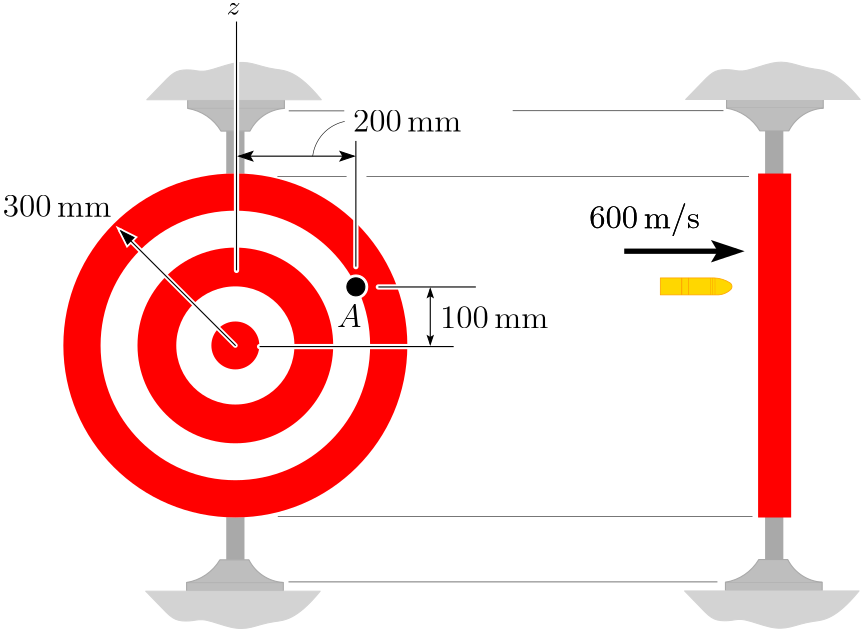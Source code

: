<?xml version="1.0"?>
<!DOCTYPE ipe SYSTEM "ipe.dtd">
<ipe version="70212" creator="Ipe 7.2.13">
<info created="D:20200722193321" modified="D:20200723232257"/>
<bitmap id="1" width="1920" height="1080" BitsPerComponent="8" ColorSpace="DeviceRGB" Filter="FlateDecode" length="248281" encoding="base64">
eNrsnQdAFNcWhpMoTU3XmPJijBoTo0mMvdEFBFGkCEgHURSw9469g6KiotIsoCI27GJHxYYF
QZog9o4lSufd3YFlZnZmO03/8763WWbuzty5M9u+PZ77ySdyhJZWgxa/tdXWs+xp4gAAUCH6
PW3/bNPly68aSXgCfvXVt7r6vX1G+I2fvBQAoEJGjVtgZm7/0/9+/QSBQCAQCAQCgUAgEAhE
NcWvzdtAEgJQ2fzdVrtOnbriT8BuPYwgCQGobPpZuaqpqeMdH4FAIBAIBAKBQCAQiKqMz+rU
adteD2IQgKqhaw9zLa0Goiegmpq6jd0giEEAqgZPrwlfffUt3voRCAQCgUAgEAgEAoGosvi9
VQcoQQCqks5dTUVPQCMTKyhBAKoSt4FjVPgeqqGp9XOT5oTu2saENn91IPe/a/wjPl0gEAgE
AoFAIBAIBAJB4utvvoMMBKDqadbiL/IE/LlJc8hAAKqe7tomSr57fvnlN+07arsOHM23i+Gj
55ia27do2QafNBAIBAKBQCAQCAQC8dFGnbpqmG0QgOri628bew+fARMIQLXw3XcKpih/+eU3
pub2su/Iy3tKm7864CMHAoFAIBAIBAKBQCA+wvjxp+ZwgABUF911zOEAAaguTHvbKfC+2V3b
WLHd2TsORVEOBAKBQCAQCAQCgUB8bIHKzwBUI4bG9nCAANSWKtAamlqW1m7K7HH46Dm/oRwH
AoFAIBAIBAKBQCA+pujQqSccIADVCBwgANWI7G+XX375jYRSz3LR5u+O+PiBQCAQCAQCgUAg
EIiPJPR72kIAAlCN+I6cDQcIQHXRuPFPsrxXamhqqUo+Q0EjEAgEAoFAIBAIBOKjCtg/AKoX
72F+cIAAVBc/N2kuy3ulXLMNyliIA7WgEQgEAoFAIBAIBAIB/ywFY4VWAQBU4Z8nTFFkFQBA
Xv/coaNOZezay3sKPoQgEAgEAoFAIBAIBAL+mWfStAHUHRNTx342brYOnnaOAsgdSxt3YzNH
VjMAQGXkP89bGLzvwMnklMy09GxCyq3b+w+emrcoGFIRAFX5Zw1NreGj51TS3rtrm+BzCAKB
QCAQCAQCgUDUuiiVFjWkn7m5uW3btuVbS1a9fPkyLCysBvrnMqvcy8Hazt3Fw8vLZ9SQYaO9
fEeRO55Dhg/08iULrew8SAMoaAAqyT9Pn7Xy9JnLhYWF4i9xRUXFp+MvkwZQiwAo75+7a5vI
vjX/wPCY3Udkf/YNHz1HQ1MLn9wQCAQCgUAgEAgEotb5Z4XXVmWEhYW9fPmSU0FXmXxWwD9T
PtnY1NHBZbCXzyiPwT4DnD2t7T36WrkRHF0Hu3l6u3h4DfYe4eA6mDSDggZA5f553qLgOzkP
KNt8//7jcwlXo3ceJrx48aq4uIRAlpMGSIQGQHn/LFfyc27uq7y8vC1b98n+kA4ddfDJDYFA
IBAIBAKBQCBqkXmWmvlcc/wzn4KuSvksr38uk8+9HBycPAd7j3ByG2xh5Spaa2Lm6Ozu5Tpw
qIuHl7P7YM+hwx2cBxnLXIgjNiPv2cVQ5sKj6Xl56fuE91defZZX1iDw4ou8Z1cDOTYSevGZ
+EYkQ9uF4gj2WxHcfVOUfVnsDZIlZfHi4kre/rAPijaAVYpgv1mxzG7kqWDMP17/PH3mipy7
D8lL2bt373fuPjpxagC1fP7idf/9976kpLS4uKSwsIg0uHvvEWks22bjbr58n3OWb6HgzsuU
ONajdqXkvn+Zvmvy0vi77+kh3pLZ4EG8zF2ibVSwo7JVZx/QN8fsNvUozl0IV4m2w9zI+7tX
yprtSX8p/nDBwvfsnbK2wOqnpE4qCBlGsbG9kiPauLCTZQ0Ee+ceZ9FZk3m/tF0ozp4jV1Iv
XUk6dz7xxKkLh4/G7ztwaA29wZKNywI3zKDuTw+cMMW/hvjn31q2kWtr1EvzgUOnZH+I68DR
+PyGQCAQCAQCgUAgELXIP0tdW6P8s7iCrmL5rJh/trJ19/Id5eTmZdrHqWxhLwdLGzdH10Gu
A4e4eHhROLt7DfYeaWXnrhr/TKNm+WcxrxubQdOtSiHoG1toC3ZXrp0FIppTQXP5Z2kIRjXj
aCX7Z5XY/hpBcnIaoZ+1J30h+ZNaXkn+mZJyp85couRz0Nooavk0v8Cjx849ffaCLC8pKaOo
SKCgT8dfFj1QCf/MKS0rpDTTiwp0JetP+mMFm3qfe3OPxP7QVWqZei2zqUKVTXs4u2WZtRZ3
4GVCmO6HK3olfBSloHn9M782Z2xKlk5Wjn9mH2yN88/HdlQsCYw8FrP7SNhqRfzzvEXBL3Nf
nUu4yloeEBhBlh8/maBC/2xmbl/Z/pmAEhwIBAKBQCAQCAQCAf9cNQq66uXzJ/LX3zA2c3Tx
GDJwyLC+ZZnPArHc19JlsPcISju7DhxCQZpRt6LpCD9E/1x5QrX8WJj5z6xR4hq0Gu6f+XK2
axkXL17Ny8ujK2hKPpOFZFXl5T/PXbC2sLCwuLg4ZtcR8uekacvI7bbog9Q/8aAqb1BRUiIo
xFFUVEQeonT+M2VQmdKYtoTlRQWGszydWGBiRanFsipQfuHJqVUZfRP2+e4D8e0LOvkyl8c/
0wyz8v5Zeifhn4Wsj43atmu5/P55xqyVVJkLuoKm5LMC7leyf/bynlIF/rnN3x3xEQ6BQCAQ
CAQCgUDA68oS8M9KKuiql88K+Od+Nm5ePqMGOA8yNBZkNRsa25OFNvYDB3uPdB801H2Qt0hB
O7t7ubgPHujla2njpgr/XHG/zD9XlKEQ6c0yZ0s2VRZMoVqxnC8jt7w6RB4tpZnaXSy5Fatf
wW/CWYUyaA8ULMyKrdiRNB/L8M9sscwjjTn9M/1IaQVDBBtn1A8p6ypn59lbq3ggow396PaV
+2fa2OblqSpFvNoQ2OaUdJGCFslnspCVFK1a/7zvwElBzecHjydPXzZxqj+l6a4kJtO0M90/
F5M7+w+eUoF/FivBQdeY/P75Sg63dJWkNCUIUi4By7LcVJ/Ftk8JZLoo5vDPwq4q7Z9l6GQl
+Wfafco/V5QNqTgLZcNbUR6EcVy0Simi5czBpJUiEXWG2ma8ILOdL82byz9PjlgXuX/dSkXq
bwQERtAVtEg+nzufqNr6G/JuTTH/3F3bBB81EQgEAoFAIBAIBKK2ePJa6p/btm1LKSPO6Qhr
lH+2dfAcMmy0ta07faG5hYu1nYdVf3d7J0/Xgd7O7l5CBrt4eA30GkYeonr/THPLwj8pn1mm
QxmWtbyZQD7TH1ImdVklpkU2mL07zrRqnvRjsUIc7KIZtJIavDU0uOs/s/bII8Cl+Gf6UMRe
LHs4S2Vzd55dG4QxXGUdE3pmpuj+APOf6Qo6NTXjVmqGYvJZXv+cnJJZUlJ65ixDY27cvCf+
XOKxEwnZd+6XlAhynouKiklQhThSbt1WhX9maWGGjmZ4UXqiL7+25ZO0EldxdpJlgMva0HOw
K5S4BP8sShhW1j/L0smq8c+sYtRlJ0VY/6TChAv/pNU2oS8vezirxLRIZVcs3yXJPEvwz0tX
RewPCw5RrP6zSEFfu35LYfks2T9raGpJKcY+a2XQ2ig6lH8+d/4qa7nk7RgYWeAjHAKBQCAQ
CAQCgUDAP1eqfKYynzmnI6xp/tnOcaCX7ygLK1cj4Z9GzLW9+zp7Dhk20IvgS3ByHUTu2zsO
lNE/cwaPf6Yn0IpWMYRzRbKx+Cx4FSKUYWXZale4KbHdKVDmgtaSLZyl1QxhzT9IfziVUayQ
fxbfI3/9Dd6tcZpwutz+gOtviBR0alomdaGmpmYoIJ/l9c9p6dklJaW79sZNmbF8ml8guZ08
fZlobfCG7fR/k/Lq1Rtym55xRyX+WYJYZkwvyJK6cmYyS/K3vNnUHP6Z2bj8Pq9/ptWslmn+
QWYD9qakdlJx/8wZPP6Z3o2K3wvowpnxKPaBiw6kYrN8ie5i25TDP0eEbFJ4/sGAwIjXr9+U
K99Elc8/SFZJKkO9MDhP5pBcldre0Rsf4RAIBAKBQCAQCAQC/rmy5TP1Z9UraPn9s6fnkOHO
7oOd3AY7E9y9yB17p0HmFi7UPIN9rd3snTwHOA2ysnG3sHYd7D2SPKRS6m9wCFIxlyuSn7Rq
EkyzzXTXrBDuRYly04xt0vwzw2ZLTqJm+2dR+jdVxYKsVaD+RtloMLoh5p+5Oi+h8HVZP/lP
wQfqn6nM5yr0z3fIi1heXr6A/ALCy5evU9OyN27eQzXYuSfuVmpW5u27R+LO7jtwsqSklDxE
Nf6Z5TBp2cUVWlLoaSsewl+FWLJ/5lklsS402z/TdiFay/LPHApX+fxnWTrJfWjccluZ+htc
jxUrb1I+YswBoQ2LaLNlczsyQrgpGWpKqz7/mfLPr169Js8+0hHx6QjhnxEIBAKBQCAQCAQC
Af/MOeFgFStoBepvDPQa5uIuKPLs5jmUQO54DPYld8wtnEXNDI0F8xJa23oMHTbGdkAN8c+c
OcwM/8zpgSUUeWbn+rLn3RNtkJX/rJR/ZvVN5vkH2caYo4yJ6Fj4Oi+bf2Ys/3D9s6jmc2pq
BpUFTZ+OsJL8c8qt28KqGiWs8vtkwYawGFGziVMF+u5M/BWyPDklU0X+WaQZ2csZXpRhPiXU
f+adjE9CnWQJpZXLl7PmTCQ9oS2RUH9jsqr8syydrKr6z3L7Z85jZPhnzkNQ1D9vDdumYP1n
es3nq9dSxKcjrML6G5F0RMnYrOWov4FAIBAIBAKBQCAQH4l/riHzJEqQz1WvoOV1ZZY2bgO9
fF08BBWeyS0Fue85ZHh/h4GUeRbK5wFGJg4DnD29fEb1q6T5BzmKaYg5ZJG85S5izFsVWdZJ
Bnk3y0onluCfpRXxkOSf+XSubMaYuQV6h3k7L9lmCx/CHkbG8X44/pk14SBrOsLK88/7D54i
L2LC2s4lVHln8p+CgkKy4HpSmtA8B0yYsnTCFP8pM5Y/ePCENN534KSq/HNZCY6zbBnL9KLs
0tDiMlmKrmQUGRYzvdxyWNSePWdiTgqtt1Xin2XoZNX754phERv88t8CeHvIqL/B+dOAYv45
YOPBqMjoRZMVnH+QXvOZNR0h5h9EIBAIBAKBQCAQCER1+eca1dvc3FxO+VzFClpe7WZs5uji
McR14BByS8lnct/Vc+hgn5H2Tp705Oe+VmTNMNKMPKQy5h8UNaYJT6pkBMccgmXNKkRu6MUM
zvkHaU51XxaP7hbzzEwTWzZzH827MtpQtS84ZkKU1z+LFbuW1T+Ljp3hzxk94ek8a97GCrHM
nmCRcQo+SP988dI11oSDIgVNVlWef567YK1wcsESyj/TIyMzh2ozaVoAuY3ZdaS4uLiwsJA8
RGX+WVSCmCkh2V6UUXxYWFmCNRWgNBNLzWfHTLGmzZFHN6vCih8s+80sAMLMza4C/yy9k1U1
/yDHZILsuQLpSllwnz6R4l3O+QcZw8vjtKX75w07Tsbsjl0laiCPf54xa6X4hIMiBS2v+5Xs
n718plSBf27zd0d8hEMgEAgEAoFAIBCI2uKfJUeN6q0E+SxqsGzZshrlnymxbGXnPth7pLO7
IO3ZzXOog+tgcwtX834upubOPU0GUC1N+zg5uXl5+Y6ysnUXPVC1+c+xojLIdKssyH8+Kipc
zNwgZ0FjZh4vvUx0+WalK2JqHsA89k5FMypSXWLkP1fsiLMqCL9/pu2Lv2qHWC1rgaZmZnqX
Bd0GU664bLOcnWf55/R9ZQ/JE6/FITq6D7T+RnJKOl0+0xU0oZL8MyXlTsdfJq9mRUVFlIJ+
mft6U2RsxKbdq9ZEiqxd0Nqod+/ek2anzlwSPVCqf2aEwElySWmh2BSX0kwvKtwasyQF9wSF
EmBO+Sfmt0XBUtmsPl/JoXtgWf2zWA1ksYXs/ohvSlInqyr/uaIPFYNAueJ4oYUWOx2My4Bj
s6zjojttGfzzpStJ584nnjh14fDR+N2RmxgN5PHP8xYF5+a+Ep9wkFLQkisty+ufzcztq8A/
a2hq4SMcAoFAIBAIBAKBQCA+1FDAPxubODg4D/IcOtzZ3ct9kPcAF3a1AQsrVye3wYO9Rzg4
eRr3cpDRP38s8Fairl1wVvMADpU9/6Cg5OzMFXfvPSotLS0oKCwpKX3w4Al97cSpATt3H6Xk
c87dh6Sx8toTgA8Yyf75t5ZtKts/uw0cg48iCAQCgUAgEAgEAoGAf2YraFNHB1eBYRYWfx5s
Y+dhYelqYeVqbec+wNnTY7CPl88oB5fBpBnkM/wzUK1/pvI/7+Q8oKYdzMsvuHDpRnTM4Zhd
R84lXL1//zH1zz1IA9Kshqs/Rl70e47KHh8gYqnUXNnRwqIl4mnYteEAd5VnVr969frZsxf3
HzzKSr0cUWv9M4kRo+fIvjWqBsiWrftkf0iHjjr4KIJAIBAIBAKBQCAQCPhncQXds5eDlZ2H
i4eX55BhQ3xHe/mOIgwZNtrLZxRZaG3n3hOZz/DPoHL8syALetbK0/GXi4qKxQsNFRYWnj5z
mTRAaisAyvvn7tomsm/NPzB85+6jsj/7Royeg+IbCAQCgUAgEAgEAoGAf+ZV0MLpCC1t3Gwd
PO0cBZA7/WzcTEwdWc0AAKr1z6JE6P0HTyWnZKalZxPInX0HTs5bGAypCICq/LOGppZcKdBy
0V3bBJ9DEAgEAoFAIBAIBAIB/8yLsUKrAACq8M8TpiiyCgAgl38m0ebvjpWxay+fKfgQgkAg
EAgEAoFAIBAI+GcAQI3NfwYAVIF/JmFmbq/a/Y4YPee7xj/iQwgCgUAgEAgEAoFAIOCfAQCV
yhDf6XCAAFQXTX/9XZb3Sg1NLbeBY1S43zZ/d8QnEAQCgUAgEAgEAoFAfPDx+edfw/4BUL24
eU6AAwSgumjfUVvGd0wVKmjIZwQCgUAgEAgEAoFAfCTx40/NYP8AqF5sHYbBAQJQXZia28v+
pqmhqWVp465k2Y3fWrbBxw8EAoFAIBAIBAKBQHwk8fsf7WH/AKhe+vQbCAcIQHXhOnC0vG+d
3bVNRoyeo8C+7B29UfMZgUAgEAgEAoFAIBAfT6ipqesaWMP+AVDt+IyYBQ0IQHXxw49N5H0D
/fLLb+SakdDLZwpqbiAQCAQCgUAgEAgE4mOL1n91hfcDoCbQu68bHCAA1YXnkImKvY1++eU3
HTrq2Dt6S9DOZub2KLiBQCAQCAQCgUAgEIiPML75pjGkHwA1B0fX0dCAAFQX2rqmyrylamhq
/dykOaG7tgmhzd8dyX2U2kAgEAgEAoFAIBAIxEcbWvU+76HbD8YPgBqFl88MaEAAqotmzf/A
xwMEAoFAIBAIBAKBQCCUjya//K7f0xauD4AaiL3T8DETF8EEAlAtGPeyVlNTx+cEBAKBQCAQ
CAQCgUAgFAtNrfodOhlB8QFQkzHr4+49fCZMIADVwuChk3/6X1N8YEAgEAgEAoFAIBAIBEL2
gNADAAAAAAAAAAAAAAAAAAAAAAAAAAAAAAAAAAAAAAAAAAAAAAAAAAAAAAAAAAAAAAAAAAAA
AAAAAAAAAAAAAAAAAAAAAAAA+MDQNbDurm3euatJpy5GHTsbduhkAAAAAAAAAAAAgI+cjp0N
O3Ux6tzVpLu2ua6BNfwJAAAAuTAwsuvWozeEMwAAAAAAAAAAAGTR0d169DYwsoVRAQAAIBVt
3X4dOsE8AwAAAAAAAAAAQD66aZvDQgMAAOBDv6ddl269KvWdqD3ejgEAAAAAAAAAgA85F9pI
HwoaAAAAV82NTp2N8EYJAAAAAAAAAAAA5RR0T31DKGgAODA0HkCbdq2frr65Xs8+Nk6DV4Zs
yX31JvP2nXPnL69dt9l3xDRRM6Nejhg38AGgZ2DTAdWeAQAAAAAAAAAAoBoMlVfQRr0cTcyc
jU2djAW3wjvlmFCYCW7LFzoLGpsJ15o511JlZ9TLifRcXsghK7VT4wEmRvbGRvYm8kC1N6LZ
VCCjfCa3BvrmXdq1/bd1i45tW3Xv1K6Hto6emXXkztjS8nj37v2VxKTJUxdCQYMP5OI3su/U
BZnPAAAAAAAAAAAAUBmduhgZQk4CIEL4dDAzsxsyoPcU1+4TbNsONWs5wqLNbI8eS3z7jPGw
7GPpcCkxqbi45P37PJGIjj97ycNzLBQ0qO2/vFR2zWcAAAAAAAAAAAB8hHTpZqqYgqZU28ix
fuER0as3bAnfGB0cumP5qmh//4gVK0JCwyPCw9aEhawMjwgOCw8JW7cpZP220NDo8PDosPBt
IaER4RHbR4+dVuuUnYv76JlzA/1mL585J5DOrDkrZpYjvM9YS9rPnb/KY9A4hY3oCF3DTd3a
RHb5M7Jr68gurQV3OreO6tRKQMc/Izu0iezIpEMZmzr+5dOjJ5VBrehMZLZ6hv1FGBrZGTCX
kAYGRnZkOWthLbVw5uYDRrlbLvQ1Wz5MP3i0UegY4x2z+u5d0P/AErdjq0ZMHeo8bc6SwiIS
hYWFwv8XFZWWlj579mL02FlQ0KD20kPXAm+IAAAAAAAAAAAA4MPWzl3hx2rr9VNAVhibCQpK
bNq2o7S0tFiYBfroZemFy49PnbiRmZFZWvqaLCgtzSktfVFa+q6UHQJlF7U1imzBxMypVsgZ
yitOn+kfsSUmJT3nZmp2SlpOctod6jY5VQjtTsXa1Ds3b2UfOHx6weLVVPkO+cbZyJ7cbuvc
6k2rT9f/8OnuHz/d+QPhkx3ff7qjMbn9JOaHOrt+UIv+rs72Rp9FN/psu5BtwvurG3729Je6
m9u1Fm1Hfvls10O3Hx1KL2vrWeroWfbQsSC3OvpW+oYCI81qSR6r8rPgNXTSwsWrLaw8K6vs
hqn9UA/nyV59ZnsZrBphEDzKIGKSSfRsq10L7fctdj2y3OfAynG+Q4YkXLlOLuCCgoKioqKS
kpL8/ALy59v/3o0ZN/vjVJeOLsPJqamWXVvbevW1HFjFBzt67CwKcl+8QWVcn/S9V07ys33H
zj3xTgoAAAAAAAAAANRMvIaMXB4YFBwcQli4KEAZFawYRiaWcXHHeuiYKvbwjp17GhrLLSeN
TAU+dl3Y5sKCosTU5HXhO6ZMXeZg5+3p6rNrW+SLR9fy8zPzC1ILClLyC+4U5L3Kf/M+/21e
QV5hfsG7V29zCgoKQsMiBF7U1LGW+GfB7dQZS5NSss+cS4w/f/VswrVzCdcuXLqxe//xsKjd
G7fHRmyLJbehkbtjYuMuXE4iDSjOnL2Slnl/zvxVgk3JebyUN47s8ufKxp99+VXDrz7/qsHn
X9Vv8KWA+oQvCPXqf6FV73MtrQZaWvU1CZr1NDTr1dPQIvf9v6kT2V5x/0xZZW09S6FwttLv
2T9gWfCy5evMLVzIKh19K3I7wNF7fciWpf5rdYTNKChTrdpTELQ6gvr1IiMjW7WKj5LPNgN8
BngOG+7lOn6g6RTX7rNdOywd3HHdKN2t0/rsmm23b6HDoaXuZ9ZNXDVn7PmLV0tKSgoKCouK
y6KwsFDwE8zjp06uIyvDdlaSdVTVjwJv3rwlh18te18ZFB6wfL21rVcV7GvMuNlXr91k/ZZG
rkb67w6HDp+svJ8hFi1ZQ/ZIblW+5e7afT7eN/G9d0pL31xaSv15MKu09PWllfhgUw0sTXxd
cSIqC++AmKiQBZZVf3Q+QVFbYwj+PozlljM3Rm0N8lblvsb6i+0FVBqC0d4w0xlDAaS87ASM
5VsreBFQ8EUJlx+oPa+NVgs2CN8EccUCAIDC9LUYsH17TFzcMUJ0dExs7H7qfnBwiMI2WAEm
TfYjOyW3Cm+hu3YfufOfhRPqrYvYVFD6PnRzmKWlnYG2cbe2XYY4ud5MOFGSl11UlF1UmFL0
+lJB7vXigmclhW+L3r8tKSosyM+9/+Aq+b4fHrFRtJ3akv88bcbSG8mZZxOuJVy8EZ9wNSY2
LnrPkQ1bdq7cEBW4bktQ6NbA9VtWrI9cv3knWb5j79Ez5xMTLt2IP5+YmnFv7oJVCtRnEPnn
jd9/8uXnX/31+ee/1//8t3qEBi20GvzZ4HNbfb0BPXu2/vKrZhpav2lqtdDQaq6u2VRdo6Wa
hpaGVmjDzyLbt1HeP+voWeoa2Bw8dPza9eS9sUfu3Lm3aEmQjr51WPi2u3fvkyWZmdmRUbuo
1GjKPys/uyWLa9eSRdJP5YqvV2/n0/EXpswL8HB1drbStzVqY6X9s6dx01n2v6/26hwwsMN0
507zBptEzB60ccmk69dvlpSUFAr8c1FJcQm5LS4uLigQZEFfvXrTxMxZhfKZUrvktmYqaJF8
PnT4ZLV0YPzEeVWjoMkBUtfeo0dPd+w8ELFxB7kl96mFBw+dFLWpJP9MyWcqVK6gFU5+1tU3
D1gWdPTo8bXBYeQ+/HOtYI/gIBOXfFD+WVYPozL/LPwqLavmFcjnjX5WHH2oyf5Z1E/Bna0i
aL0t9wlsKkZY0Jny5RUjIP5w1rlj7pHp7ctNPqfPr0yxDwFYxWNb9Ufh7BcidpWKP+WZT2ee
pznjwqiJ/rni2cc+Fo7eMp7pYqeevpbzMJnP2SgVvEBVvLBw/KLHHkxZX4V4zxHpv/gq2kHx
vnxxDCOrAxL7Rl/LOCi+816jXo6YnZHrHRMAAACPfI6LOxYbu3/kqIki22xkYhkYuJosj9i4
pcoUdHS0wIFv3x6j8BY6du4pt38W1pFYuW7D4/9yFgfMNezRVfufv3XatBrnZn/jxJ60K7EJ
J0NuXo5KubDl4tH1j5JOFD3LLH73uPD1wzvJZw/uD338/PrqtWsUqEchnrlKIbWNavyzn39S
Sta5C4K059PnrgRHRK8O20bYFL0vIyvnzdv/snPub9t9aHXYdrJwbfj2U/GXL1xOOnP+alrm
/XkLgoR54/Idr4nQG0d1bhXx/acNGnzVqv7nLep93lyrwW/1Gvyo1aC/nt6ahfNiIkIHWdl8
o1mPLPxVIJ81f1HTaKGmoa6uGdLws8gOyvpnYZEN6z79XG+lZvTu60wG02vohKvXbqan3z4T
f8HecShp6eQyLPFqkqGRrY6elXZ5pY5a5J/nzAskm529aMWkmXNc7E2czVq79GrhbNBkbL/m
q306zrBrOaJPi1leBoHj+ocsmZaekSnwz4WF5enPxeRPckvVgp4zb4UKE24r75A/APlcZQqa
Estv3/4nfham+y2lLPTDR08q70yJ5LPIeKtQQesZ2igsn69fTzqfcDFgWRC5JfdrpYKubv8s
sMFZB+GflfLPAhUgkxCrFv/M2mkt8c+i7Yz1r7Aozn4hMRI7TN87oydCJ0MTLMIBLLcTQs1C
czUSfJ13QMXehaPHebCCflaJh/kI/XNlj60KE/glbErsKMo8JK9/rhCbH4J/po0M68WT/Mnq
DMOair0CMF4J2U/kcoPKeMUgx6vc+aWdO5bRFfzJenWS/irE33maTGYuF77ycJ9r2tlkXWOC
P5kHLrFvjM0Kh535u57C/lny1VhJr40fxo9WAABQvVAJz30tBoivGjlqYlzcsYWLAqqm+geV
fU1uXdyGKrwdPUMbBfxz0PqQV/mPY2LCZo/xGmSu26/drz59uoYvHBXiP2LJTJfY7fOO7w8M
9fdN2Lbkv6wzpYU5b+8nnopeucJ/THL68VVrVtW+/Gc//xvJtyn/fOZ84oYtO9dGRAdHRD98
/PS//95dSEx6/iL35q2MoNCtwRt3rN8Uc/rslQuXk+LPX03NuKeMf47s1Dq88af1G3z5e73P
m2k1+FWrfsv6n3+l1WDqyJEDLfosmjxxbcAyDc16ZOEv6po/q2v8oqbxmzoJzfWNPovq2Fq0
HQX9s76VroG1rb3X0bjThsZ2OvrWBkb24Ru3FxYWrVgVQprpGtj0sXC9knjDwtKdNCaoxD/T
Ez4lhPLlOPpaed66lfH+/fsV60L9V632dOzbR/t3J/1mLgY/TbBsEzXOdL57+zFmzcbZttsw
yXbP5qB79++R/RYWFhQzo7CwsKSkhGxKhfnPb9/+R5nPmpb/XEPkcxUoaOo6fPToKd9lRpZT
p6mS/LPoiUA5Z1EhGlUpaIWLb8yZu+TGjZuiP8l9sgT+ueb75w+v/obsX6irpf6GhJ3WXP/M
p/QlinfmkY719uHVEewxEU8Rl+mECrWMeEuOPEP4ZxVR6WNbJf6ZcRSSc1DFnKdM/rlm199g
SGa6F+UaMaux3la8rwDsQ2MMAs/TUwVXYMVLE+kAXdKKjYa0VyHezpf9vMWVySw2ShWvlkzJ
TBtnzsRsCX1jtxdT5Qq/7MA/AwBAbYSyviNHTRQtWbculF4Bg/ypTE1m2aF2ZGvnTtX9UHg7
PXT6KlB/Y8PGzaWl+alJp64e2rh+ousEi3YL3PQi5wyMCZ64LXTajUtbk65siwjwPhY8Njc9
tqT09suc4wfWTVq12PfxsxsbhPWfFc5/plKae+j2a/x9k1+bC1J8DYzsDY0pBpT/OaBzV9Ov
v27U5u9uooco45+F9Z+zziZcPZdw7eTZy+s37woK3Rq182BpaemeQycC1myMPXxyS8x+QfJz
RPT6TTtOnLl07sL102cT0zLvzxXWf1Yw/7lTq7DvPqlf/8s/tBo006pP+K1eg8Za9R0NjKYN
89m7PWr22HENNLR+E/rnJmoaTQT5zyrzz7oG1gQDo/4XL111dPa1d/BeE7wxLy8/eP2moqLi
RUuCHJx8h3hPOBN/QdfARoX+mZ7wLDmUNH4TJi/Izy/wn7/Yx3fktCkjR3n2Hm7bfqzNXyP6
tpzn0CV2Rv81w3SXenRZ42uwe4H7iYh5l3Zsznvzhkp4LikpoW6FdwSp0GRTqq3/TI6uUqe0
q+3yubIVNJVyLGGCRVFpjsrwzxEbd4jbZpGRXrU6XPlddOneS7F3jeB1Ybt37xP9uSVyOwH+
Gf65qv2zPEIM/lnpHFcJ25e8a7qMEhNTYjmWMtoVTpdSVYLlY/TPlT+2VeGfGUchuvYkvJLQ
f46p/f5ZsEfmP2qgRkm2k0vfqfgIV6ytLOXIzNAW+WfZhpH+yiOp8/TRkKyp2f9ahL5K1FWZ
3qTYr5DMM8vuOfwzAAB8VFBFNuh6meWfKUFNblW+a1s7d1s7Nxe3IRMn+RHIXkhnRF2iFpK1
pA1B9s126W4qn382E3jU0I1bSkry7qbH597YG7fcd8dk6+sRkx6dWZ+befTNo4SiwqzcpxeO
b519ao3v80sbSt6dfXZjy4GgYds2TC8ueR6xcZsy+c/UnIm/NmutoaH5b3t9TjstEtRaWvV1
9K1Vlf98+erN9Izs6zfTQiJ3rQrZun3P4eLi4l0HjqffvlNaUnLn3sMNW3auCd++flPMtRup
6Zl3Licm38q4q1T9jY6twgX++Yvf6tVvqVW/mWb9Fpr1m2vWa/75l0GLFl0+d9aiS9fvNLSa
adb7WV0gn39RU29RV+CfNyhdf0Nb4J9ttPUsZ8xc8vz5y6Sbt7KycoqKik6eOr//QFx8/MWi
ouKs7LupqZkPHz2ZPXeZMFnapoeOhfL1n6vMP0du2002MnPChJFDhkzwcZrmaTLbQ3u2S7sp
Nv+sGGR0eI7z3hkWMZPM9/rZngzwuRA27UzA9FcPH5aUlhaTgy+pqL8hmoiwVqT0f0jyufIU
9HS/peRI489eklE+q9Y/izYunuosUtBU6Wll6NzVWIF3Io+Bvpu3bD93/oK7hw+F6E/5tyaw
vll7hSaWCqo6hMAMlwVZKyaNRSEuLQ9m0VaL+WT62jt7JPrnJZfe8G/HgKfZwUuvWUqZZ4+M
oxCu4mzPsceVYrtgVNUQ9Edwn7YdWmOx+hvCrYm1pB8UfZDLNi7QxfSzQ9sIfePlVnkP7ZDY
Z1OmlsyLhHY4TO1Q5gHoqWv07+k0FcyRm8cWxfTSoCELvOnfoMWy0Zg7LVcNrArJonLK/PU3
6KWPJadu8rTk74wM4yNd6fOvkmYYGAPOlf8seqzs/pk745GulcouD9qJEK6iygiIF1ZlrpLw
7/HLNiVdBJXZnrJqsaJjpOfc0geNsXfGlhlFdPn+nT7PUEvpALtMK8/I8Co7rg7zLRc9YWkN
6F3dyjn43MOl0Kb4vTT/tc1QdgrX3+AZW46jEHseSXiyc07xxtoF+xrgzH/mKF4hzStyDIXo
2pPlWcx8rol3mPNwuPOfmeJXllchSZ2XKGx5/LOwG9z5z7Qkbdn6xvXPTGivmTLW32A8B8tL
l3MU82dkekt+Ckh8feB5bWR0AxYaAAAUzjreuClSdD84OCQ2dv/27THkzsxZ8ylLrOScgHxJ
1+JQZTfILedaGR14567GCvjnsIgtJaX/ZV0/9OrylnMrPROXuxReXV/y5kxJYVpp4e2S0gf5
/6WknFgbF+iSEz2m9Orqh/v89gcOPL4nsLT0XXjEVoFfNVM8/5nwc5OWjRr9RP7UN7T97fd/
f/m1VfMWfzdp+sdXXzdq/tvf7TsJ6lr/216/wedfdtexUIV/DriWlJFxO4d8/X2flx+588CK
kKjtew4XFBQeO51QVFR07WYaud17+OSKDZEbt8X+9997wRflO/dupt2Zt1AZ/9w6otFn9ep/
0UKrzDw31azX8vMvNDTrrVy4+Fhs7O/16v+srvmrplZTdc2mauq/1FVvUVdNTV1jfcNPIzu0
VsY/6+hbew0dn3n7TtyxM+cTLh86fOJM/IWQ0CijXgO8fSfpGdrE7Nx/5OipEyfPHo07ffLU
edLS02usroF1Lcp/vn4jpaSkJDw42GeQ69QRrrMHG/sP1p5r13qKZeuFDh1ixpsdmN730GSz
w379z/gPiV8z9tLG5QX/vSuiVd4oKQ+BkC4p+YDlM31KxPCIaKlISBuWC2tbL9/h06QSsHw9
paD7Wg5UYfoxX6ULcnSkAQtVVUoRyeeg1RGS63IoqaAVmHxwztwlT/hD/iocZZq0TDYKxebr
128YNpXmP4UGkqlD6aJSKHUrXDGlSUW6ktq4aG2ZAeb2z8Idletf1gNZ4rfCEpdrWFn3KJb/
zGzP3Lg8/rmUt/NM/ywcfPqfZZs9mEXTyPRulG28fC11Ol6/Fp0C4QYZh09fK3a+mP6Zv6Xw
1Lx+I/ZAlkoSfucN2VjxHVz4jZur7IM0/yx8IENj0r87ixcOZe2FaUhkq//MLPLJ7ADLkm0I
YfdNts5IGR9pCXISdKs0E8syKmL1n/m0iQRfwZlYzkqDLDtx5UuoIqsbQniKvlJ2haU9maZO
fHZF6f6ZDDg72ZvzBDGvSasF/ow27MoA/P8YX1z1c3SAY0eMS451sLw1Afi2w3ba5c04n0qs
s8+47HmHS/5NSc435vPPrOWK+WdyClhXDqMyw8YNrNcBmV4WmKee//SxrwH6k7HMkYpXJ5ZQ
maf8MLmq9NBFpZQN+gSxn/Wsi5Z7xGhHXe6iZRO8YgfO13nJC8UPjXbhsd5iyqyvLPnt9M1y
XYq061YW/8y+NnhLppCWrLcnrpdcydew1NdG5D8DAIDy/jk2dj91f9JkP0J0dAyVAk353srw
z9RmyX6p+Q3JfSMTS1YDsoQs37gpkpobkdyXccvyTkFI5S2HhG8qLX2VdXX/20thF1c63Vze
vyQpuKToYklJZkn+7cKCnJKiu89v7T210uXm2gF5hybc2+YTHzI062pMSUlxWPhm5fKfBRnO
P/zY9LvG/yP3DYzs2v6r27pN17/+6f7Pvzp//Nnx3/b6Xbv3JqvattPT1NTqpt1XmRIclH+e
PtP/6o30zKy7VL7rwePxy9dtjt57pKio+OCx+MdPnpHb/Pz8/UdOLQveHHvkFFWZIevO/Zup
d+YvWK24f+7wZ1ijT+vV+/wPoXluplnvVw2t5loNGmvW27Dc/+aVRN2Wf3yrrtlEXfMHNY2f
1dSbqqn/VldNTU1jvXL5zwZG9i5uw+/dezB33nL9nrb2jkNfvXpz7XqyhaV7woVEcnTHjsf3
sXDNysp5+OiJmbmTvqHtgkUrs7PvDnD0NlBoj3R27Dwgo4JW0j8/fPiYnKa01LRxY0eNGuow
xV1vrmvbqRYtPDt/49vt8wCbX4KdWu8bb3xgcq+4+Q6nV43MToij6j8Lzm9xRf0NYUWOYhXm
P1tYeWZkZKukxrXKy0HIGKS9SvbrO3zayqBw2SHtVXi8VT/5I734uYS9i9ooUwtagXeigGVB
EvwzWauIf2Yl6DKymmlamKtKA02oCsQs2xLTMpzFi10w5TZrRwxNKmwppoI5+sM4HGl7ZDcQ
S07mLAkii39m9Iq+lu++jMUx2BtnGX7WQHF5e+6dSmnJvkh4yhRzzCFF/+Yrs3/mSN5jfDGX
PHGVeIlUWfyzmNfiLtzBlmwcqXH8nZEyPhIEoMTquFKngOSa24uWSsfvjigXR99vRc4k16PY
J445U5i4YRa7PLg6ySusuM4FV760WIo747QyEgVlzMuVmAwp5p/FU6w5fl/gLIpC7w/HfGp8
22GPCe3aZp8RsbLhrEHgHy65NyUlu57HP7N9NTuJNIYrd1TMP3NdOVTfxI9Cco4xz6mXdPo4
OlBxFILlomOsSGHl/AWKdcHzKdzyf3EgVx0V+jhLHjH2K1J5NyryeLl9L/NVSELnpUlp5u9B
ZOQFP2kxTkTFC1T5RSjlVVT8hzAu/1zWYRn8s4zJ/DI/C6ScEWmvjfDPAACgJAsXBcTFHaPr
X1b9DWoKQtn1r+z0tRggUtDi9aXJErKcks+ccyNKQE4fK6z/HLqJfA/Nubr/zYXgW6Geyats
3sRNf50Ulnlp651bJ96+zS4tfZx/70R69LikdbYZofbXg+2Tose/vnOcfI8MDd8iyqNWTD63
at1ZXV3jn391BJm6Bjbkzi+/tiILW7Rs+2vzNs1b/NWluxmVxPvNN42/+fZ7XQMbJf3zND//
a0kZqenZlPNJSbu9Yn1kWNTu93l5d+4+OHLi7O3sewUFBRHbYpev23I9OY1qlpaRk5yWM1+p
/Oc/Qxt+pqXV4HcNrV81tJpqaP2mVf8HDS3L7j0C58xavXDhGHe3Pxt910RDq1Wj71o0+OKn
umq/Uv75288i2wv8s5H8Npg65GWB6xIuXBGOsDUZ5BcvcoPXb3JxGyESXxaW7jt3H0xPz6KK
dZCWt1IzJkyaI/xxwVElCbdUAd7Km4gwLy+/qKiIbOFKYuLIEV5j3PWnOv87ybbVeItfZvT5
IdClddQYgwMzLAiH5/SPD5+V9/6doNRGUaF4/jN1X1UScsy42ZU3q53CSlz0o8COnQfEs3/p
BK2OUJU2NzV38Ro6SXLy86gxsyj57DcrgLSv1f6ZqvtBTWso2T9TbUj7qsx/rgz/LNH0VjjY
8soSPDWcuWsIix7O3pGE+s8cO2K0lCCl6XKYyx4zt8P0z+I95FDNMtff4O4nS+pKqnfNrBBC
dUxs45xFS+j+WZZBk9qSu6scqVzi0oMmcGT1z1zyxFJa/Q1JdURl8M/iWoD7O7sMaoK/M1LG
R5pJFrfBMjgNynSJZ9KyUsQl75Rr45RuEqs/wOieWLIrW91IHDrG3rmOUbb6G2IdYO6FUbIg
SlLeI+dZkyX/mW8iM8nXFXPLrAZybEdMGku6GDj+RQPPcMm7KcVqy4j5aoXrb8g8IJKvOm4P
KfH0Sal7X/5YWk84LH2Z3WVXolAi/5mjUgr/L0ESpWt5cQn+h4u/Cimc/8zuNhk63h81yh9L
uxTF9yveNxXlP/NmMou/nDJ/VRE/cZLPiNTzBf8MAADK5yHHxR1bHljxLXvmrPmiShc9dExj
Y/dHR8dU0t6NTCypDGeWghbJZ7JW3qkP5c5/Fvrn0NAtpaUFz1Li/ru0Li3C89RcwwtLzU8v
dwqZM2hn5MqHD5NLSp8XPbvw9uKKjI0uJ+fpnPPv8/D4wvdPL5SWloSFCfyziani/vm33/+t
W1etfUdDcl9H36pV686Nv2/SrPlfP/2v+Q8/Nv3+h1+oVQZGdg0b/fjFF1/rGlgrWX9j6gx/
av7BW2lZefkFgmkHDx73X7vx0Imz/717l19Q8O7d+7hTCQFrNsXsiysuLs7PL0hNz4o/fzU1
8968hauUqb8R2vBTLa36v2loNdPQElR+rtdAQ0Nrqd+sbWFhP9RvMGmoz8oFcx2Me3r2s7Do
2Kn1t982VddQU1MP/vZTyj8rnP/s5DIsO/vuosVB+j3t7ByGvHiReyPploWl+7HjZ3JzX8Xs
OmBl43nnzr0nT55Z9x9EhnpDaGRKSno/Kw/l859FBK2OkDHbdsfOAwps//Wbt8KTlU+2ELgq
wMtBb7Jre99eP43s0XieYZNVfVtvduy62bP79gnGh+baJu4NKS5Pfq5s/+w1dJLo0FRVyEI1
WdmZNSsrmxLUc+evWBkUTm5VJZ9F154s15Wjy3BVVd5glaCR7J9Jm6qv/1yN/pk7dZZRUZnf
P4ulNEvwz/QqxBJqTXP1hyaHpe+R6Z9pRZUZUUn+mbN7jJ4w0pir3T+zu8qjXFTgn7kUUyX7
Z2YpVAnVJyrXP0ut2splg/ldE4ci5m4vSeTKPoEjt6yT0T9zHwVTDivmn8VrX4gjVriY7/pR
xD9LqV4rKa2XV6LKNw2fov5Z4nAp4J8l/VDC6Z+5bWGV+WfJLwusNGne0yc55bW8eAV37WL6
ZSnlpytGz6U/NVhCW8q/RODZoGguRUYJDmaNaO5XIYXrP/NkVvP8FiPsBmfBbfleIRWo/1xx
8bD/QQHHKxLnW5uM/ln6ayP8MwAAqKQER1zcsREjJ/JlIFNlmSsJspfo6BjWHIjkPllClssr
nxWo/0x547CwSPIFNf/JjeK07Umh7tFj2u2Z3GP/IvuNS0btjwl7/CC1pOR1SeHt4ru7bkcP
PTRL++p6x4L0yPy8DPKosNAtIo+tsIJu/H0TUf2Nf9vr//Ovzl//9GjXwbBtO11yh1KgZLmG
hmbXHubK19+Y5hdw/WZmSurt1PTsC5eTHj95/ubtf9v2HF66OiJi6579cac3bt9L7kftOvj6
9evHT59fvJyUlpGdmp6VkpajVP3nDq1DG32mqVX/d3XNpkK+V9fs0OK3I7t3H9m7x9PKapy7
e8TKlQsmTfq7USNnI+PAmbNM/v67bl31DY3qRnb4S5n6z7oGNp5eY5OT0+KOnbl67ebhIyfP
nbu0ddseMuCDh4zX0bfet//omfgLp06fv3jx6oWLieTW1n4IWa7f07a2+OecnPuCyzi/oKS4
OOFC/CBH/VH2bSZY/zap1y+Le/281rpl9KDOh6eYHZhluWeO07206yUlJYUFBXT5XFw59Teo
PNiIjTtqSPJzjVXQlSSfKatMDvPhoydSB4S0efPmbW30z12690L+s0z5z1yo2D9z9pBvvyrK
f+banZjfVrl/5q6/IaElR1e5vA2fXxWvv8Hzr6qrzT/LYjlkTY2T3z/Tj0vKNF4cOpQnZZrb
WfEMr4TDl5S9KSb9OLLWqz3/WZbJ7zhtMI9lZR64+E8GEv2zjFWOpRo2+bajwvxnSa8A0vyz
xMHnq3PCkUmrGv9cUX+Dyz/LoI5lqrcg/Z8nVLx0MP8dBP2nOt5zzftqI0PSNeOxsvhnrmz2
it/vmD9b0DbFK4dl+hVM+isz9wtgRZdEkpy1nLdvUn5UktE/cytu5uFIrbpjIMs1jPxnAACo
AnromFJJyMHBIYO9RtrauRFGjJxIFccgTJzkJ28FDLmg8pyp+6LUa0pKK7C1Lt1NFfDP4WFR
paUl+e9yinIO3to+8vQy6+w9E1+nbHueefbV83uFhW+L8l8UF98ven8u89Dkg/ONr20fUfTy
RH6BYP6+kA1bRHU8FJ5/sEmT3xt99z9q/sGmv/75/Q9NCb80bUUWfv11I8o5C+YfbPCFSuYf
pOo/386+R/r/5NmLS1dupqZlPXv+8tS5y2vDty8OCl8dtu3YmYtPn71IS8++eCXpydPnpGV2
zgNB/eeFq5XJfw5p+JmmZr2WGprfa2i1adzY28b61tVr50+c6N2hQ4fmLf794YdWP/zkYGg4
y8f31IGDB7bv0GvevG5dtfWN6m5RIv+ZKqmha2Cjo2c1eeqCV69eX7+enJySVlxckpqaeeLk
2fT0rIKCwhtJKTdupNy799Bn2GRBY33rHjoW5IyoSgA+fPREpvobmQq60MuXhUq5sLCouKiw
qHDSyH6uJo1H9/1honnD+ZbfrHT8afPQv/ZO1tszrdeZrf5FpJEwaLMPFpcnPpfVgv6A5x+s
gQq68uQzfR5AyT9tkLWkDWlZG/1zd+0+tcg/c2Y4SykoUfEQnrRhzvrP3KnUnBUqmM0Y9ZCl
7pFlkjmrbcjivRnTCMrsn/l2x15OnwpQfv/MOiM8O5XSUtw/c6okjjrDbOfMdb/isZJr6lam
f5b1GzpHzWG2mpDsn6WMjxQHzpM3Lv4oCf8AX778Z0mOlz2A0qYjlOifpaR2c5wgrtkbpXkb
3nIivHKVT9fzZfIza1xzCnDZ5ZXk33pk3Q6r/rMc0ljScMnrn3lnHuTzz7wZ0fL7Z/4kao76
z5KvOv6ntqR/QcA/oyh9ykKO/Ge+4+U8O/TGkqujc1UXZ/hn6WnnjF9euPOfJZUBkdh5Ofwz
9yXKuNg4858lliiRWDZH7qcw/RAk+2fm3KYS6z+zr2FJr43wzwAAoCoFTRWCphMdHePiNnTS
ZD/FijDLVQCE7J1sn0q3JrfkPtUfBXbaQ6evIvU31m0WJI7mZr1O2ZWwacT5EM9X1zeUFt0s
LX1aWvyutKSoKO9VUf69osLrWfFL44IcbhyaWfjuUn6ewN+GhEYqUyLY0FggVH9p2kpDQ7ND
JyPWWv2etnqG/SmD+tP/mmtp1dfRs1LeP0/zC7iWlJFxO6ekpIQcQkFBYWp61qXEm48ePX3y
7HlqZvajJ88ePX52KTH5VppAzJI2pOXt7PvJiuY/U944skObDQ0/09Cs/726Zp9u3RZOnDh/
/LhL587NGD6svprGd3XVv6+r9m1dtWZa9fT++ruvdo8eLVs2q1Onbl214G/rbGmvVP5zD4F/
ttbRt9IzsL548aqDs09fS4+l/mvfvHm7YlVIbu7rOXOXmfd1dXLxjT97UVu3Hxln0pg8ihp/
JecfvHrtZhXMPxgStk1wGRfkFxYWkvM1d3xv+x4a3kZfTjT7YpHtdyEeLXaM6BQ7UXfHZMMr
u1eXlApMNSWeiyj5TP5XTKU/FxcUFKg2/xkKunrlM/ULCFVjOTwiWoJ8Jm1UPghV45/1DG1q
k38W87fs6fCEJYsrNCbLarLWltU35vLPlPykd2NpYlbZKvpceKxm1J80vyplj2IHy2ovON6y
tYwjZTYrqxYit38Wnz3wYJbwvnCDDIesjH9m+3bmUZSdesktxf0zd8oZVfSS/a+buacCZH5B
Lqt7wDDD7O1Uqn9mCvCyHtJKhrLm3qrwJMzJsGTwz7zjw50/zP632+xh50+643d9rO0wDsFq
gT/7n5DThp3tixj2TIZuSPDP4rMTsnQ96wSVDaac/pnDWnsHlCdg83gh5ilmG0vmSSz/R/e8
/lmsA+UDLqaenP0CeKsBS9iO+HL2TGSSpDGnFeQcLnk3Ja22jPTi4cr4Z9bscqy6E2LXFe+f
tJcFjhRTztPHa1BZyznrP0uxr4znoNhLAS2Nn75TYXvGk4v1Ait5xLjPDlf9Zym/OEjuPP9T
WHQF8tauZ19LHPWfZfg1hG9ySZnmH6S9ikpKRRafV7d8TIQ7ZcwIKeGMSHlthH8GAADVWmiv
ISMnTfYjiCYcFM0SWEkKmprfcPv2GJH0pu5QS8haeTeoZ2gjnxcVetTQ9YL6G4Wv77/Pjjsf
PfVE2LCH1zYWFqYWFr0oePe2uLCw+P274v8eFOcnZyYEHw71vXE8oOjdjYK8xwKZE75dkN9r
plT9jW49zBs2+uHXZq2pYsUUlJqm2nTq2uurrxr+3qq9MsU3aPnPAv+cmXWXso2U/Hz2/OWl
xOSU1Nsvc1+npgl09NPnL6lVVFJs1p37yak5SuU/d2gd1qiOhoaWwR+tRrk42xroRa1bv85/
6Y9ffPmzumZzDc2mauqEn+rU/aJO3fp16n5Vp07Tz+rUqau29ttPN3dU1j/r6FvpGljb2A2+
cCHRxExQalvobKPIAQatDqOKb5v3dUm6mWpl40nJapX4Z9E8d/QM50OHT1IyUIX+efTYWfn5
+cXFRYUFhUUlxfPG6Dl1+cS1m8bQHhpTemn52zQMdmkWNbLDnqkGidtmFQqiQJQBXSSU0EXC
/GfhkpK8vHwVGkhKwu+I2V/DFTTpZLV0wG9WQKXKZ1EhbuqqI4e5cPFqyjOTheQ+lZxP1lZG
ge6q8c8KTEE4Z+4SCf6ZrK1U/yxKxy0PzkrC7FnzmBnLtLrKPPU3GF6XvSO6f6Y55zJ9Kpbf
K2mP5Vsr5fC9VIj6wzLt9EEgx6hQ/Q1WB+jDRTso0ljZ+hv0XbBlO80/87cUu0h4rAj1NZ9e
NJVhilgquFx6lH3jlrCWfI+u7PobHcSrQDNVOc0/k4Mq+4IvViNalvobPOPDqfRZBXjFhQlP
Fh999GiwrSnHZll7FE8e5toaX/0B+fwzzZxEcbtl1rArUH+D4xhZvw5wHThrPLnmTWPOhibJ
P7M7wLoGxKYhkzJnH9/p4J7OTJo0pvWBJbvETop8m5JaW4bdQIJ1V6T+Buv1hD0g9JFnny+e
lwU+3ys27PxTzvFeSGx5LqEuPW2nXM8F8RLWbNsp/gIrecQklsGPieLQ2ryvQtI6z1+pifdk
8Vw5FQdL/wcvEvtGv+zF/gkDV0V0Vj0Wvtcx0cPFph4gl1bF67mYf5Z8RiS+NsI/AwBAFVCp
CjowcDU93ZosIbciC03WyrU1eScfrPDPG7YKEkffPn1x+0Tc1lm71o1OOx9e9PZWceGbIoHJ
Ky3Kyy/Of1mUl5F4ev2W1cPOH1lR+D41Pz9X4J/DooXbcVbSnBga23NOdSeyzSopRCye/yyq
viBIhC4sTM/MOX/xWlpGNpUBW5YcK/TPKsl/Dmv4mbqGVvf//TRliFds1JaIwBU92vzVsK5a
MzX1n+vUbVKn7v/q1P2lTt1f69YlSwS3nwoEdHDDzzZ3UNY/awsVdC8zh5Rb6bYDvMjADh85
7caNlBtJt65du+k7fApZ4uTieys1w7iXvY6eFWlfGf45YuMOkfNkKWgl/TPZYHp6FjlX5Dy+
efN8ysDWg/Q/9ejyqUu7Twa2+2SM7qdLbL+LHN3x4GyTK5uGF+a9Fqa+FwjypclVTqvDQaVP
37qVoSr9SI5LVcdYBQq6WvZeBfJZpKDFfxChgiyvpNkh+fbI2rvyO+qm3Vve96BhIyYELAsS
hyz/6N/9BeaWXQOELcDFnPmHCndFbqXhVUmyFddVCCnpalWGDCWa+ZEwPlJnHqzRyFo9G3ys
Yyv3UfBUNQe45HBGAAAA1HAFPXPWfNVumVLNkyb7seYfpOp+bN8eI9fWumn3VtA/rxXkP//3
9N6109sjVo3dtGbczYSooje3i4vyivKLi/OLiwqKSorz897fOXMyZG3QyLjDq/Pe3S4oeEce
tWHDVmXqP7Mks0qaSfTP1GRwgvrPmVn3OEUQZZ7Fg6r/TPnnnr0cFfHP7duENvy0nrpm87rq
ui1/G+/hodfy92/rqrVQ12haV61pnbpNBfK5TpM6dX75jOKz5p9+planTnDDOps7/K2sf9az
JOgZ2ERt3Z2amnno8In0jKw585br97QltxkZWWQJuQ0JiyLtdfStSGPyKOXrP7PkG724AVXx
QIVuduGiVdSmEs/t8zFvMKJXPZ8enw7t8snwrp/MMq8f4tVy58Su++YYn1jaN/nQmscP75bl
t5eUFhQWFZRnRJP/kIVz56/4qPwzpaArScBKxdrWqwrkM/2MHDp8klyZFOQ6rNTzsmjJmkeP
nkqQz2QtaaP8jsgrJN6vVWpcJc0hyDVlIfyz/N+FuVVw5flnWcv21lb/LKnKa41HYiVVgLGV
/yhqzPMdthPgjAAAAJBHQatcPhuZWK5bF8qXU02Wk7WkjczJz4aighXy1H8WeNSQdVEFBYVv
Xj5Lunw0NmbF8SOh9+9eyM9/lp+Xn/e6IO9Vfv7bgoL8/Jev7166un937Or4hJ25r7Pfv/+P
PCo4eIsor7i2MM0vIPF6evKtzNev37569YZA7oh48/Yd/U9Rg1tpWQrPP1jun1sHfCOov6Gh
rqGmrqGurqmmpqGuJrhVU1OvW5egVoeiTl0KNWH9jUXfqG/u0FawX6X9M0FHz3LajEULFq00
MR2gb2irq29Fbo1NB8yZt3zq9IWiZpR/Vj7/edGSNXTVRl8VsXGH8tMOMuqcmDldv56SlXZ1
vMu/Pib1R/aqN7aXxuReatN7awY4fRfu+8f2iZ13T+9xYI7pwTlWs0Y6jZu28OiphMfPXoq6
kZ+XJ6jPcPWmiZlzT5XW37h2LVmU+w1AJdFd2xzv1wpxMEu8lgVz5j6x0iKVkA/8seU/K5Lf
K+/XbbHCHTUkGbKy8p+BcrnxkmsUAABgO3FGAAAA1ELoOc/KtClrqWuhgKyg8p83h++gCcKn
paW5/Jl6+aWlb4WUxZaoXaLt1HwoT+7tO/VGyu3UjHup6TmpGXcJaZn3yiALyZ8Z90RLqAa3
hC2TUrKG+k5WZJyF3nhzu9ZPfqm7quGnW7/7bGvjutE/apDbLd/WiWxUZ0ujOpsbCm8FfLaF
ut+Q3Km7oqH6/SZaEe0Uz3/W72nXQ1hMQ4SugY2eYX+RZNahUqMN+5PlrJbksbXFvFHp8Ta2
g4bZtvc2+WaYydejjDUn9q43t/83C+0brvD4JdT3z61j2+8Y32X3NJPdM6xHu/Rp3tGiaYf+
3cyHOvvMdPeZFnfsNLmkHzx47OQyAiYT1EYMjew7yVkFGoiqbZRylWumVdsolVStGv65Rvpn
tlGsCZU34J8BALCdAGcEAABA7aRzV5OeJorUpjAS3o4cPj08Ijo0dGvExm1hEZvDIjaFR2wJ
C4sMDd0WHrY9jBAeHRq2bX3IprCIyIiNW0MiNq8P3xxC1kZEjx47q9blPzu7jZozf5Xf7OV+
c5bPnB0oC34Cls9bGOQ2cIwi4yxUoz49DDd1/CuyQ+vIDm0EdBTetv9L+OdfNMr+3NKhzeYO
/2xp33ZTh7ZDuwuLeytagUS/p62eYX8RBj1tDZhLOBeqpOZ21Svo3kbGw3r/b4zpN5P6fDvZ
RHOhbcPlbj+vGPjr2iG/b/T9e+vIrlvHG2+c0HuQVc+WXW1aarv90M6mcRvzr1sY2ltYZJ7e
NmLMTGhMUHshz9yOnQ3xtggAAAAAAAAAAABV0amLkaFCabEAfKiYG5v6mv5v4YDvZ1p8O8fy
uyDP1kGerQJcfl47qPXmETrrhvcMHtVbV9vo5/YWTbo6/tLVsVlHmz+69jcwNHfq21f0uwwA
UNAAAAAAAAAAAAD4yOnY2VDfSNkkVaNejiZmzsamTiZmTuTW2Exwx8RUcN/E1FmAcK1olTHV
TNDeuXZlPtMO2Yn0XF6ULDNiZDzAxMje2MjehIYx7Q4fZK2R0nMvfkQIx8q0l6WPxT/z7H9a
4dp8jVeHoEH/LBnwy0q3VmuH6foP7WlmoPv9n3o//tvnh/bWP3Zx/Lmj3T/drXQMbTF64MPA
oKddxy4oxAEAAAAAAAAAAACl6NzV2KD2lOcFoIoLcRCse/ee6NTNf3Dn1V5/Bbj+Mc2ujZvp
v+3a/vNdiy4/tO7ZuE3v79v2bd7Ftou+SO/D84MPRUEb2Xfp1gtvlAAAAAAAAAAAAFCMLt1M
eyInFgBpCppg0dvCoXfPPjodOvz9x0+/NPuuadsmf+o2+8fo784WXfT6cz4EgA8Dbb1+lfc2
1L6TPt6LAQAAAAAAAAB8fHz4X4c7du6po28JrwIAAECG32Lsu2uboyI0AAAAAAAAAAAAZDDP
ht20zTHbIAAAAHnRNbDurm3euatJpy5G0NEAAAAAAAAAAACghHOnLkadu5p01zbXNbCGPwEA
AAAAAAAAAAAAAAAAAAAAAAAAAAAAAAAAAAAAAAAAAAAAAAAAAAAAAAAAAAAAAAAAAAAAAAAA
AAAAAAAAAAAAAAAAAAAAoBbxTztdAAAAAAAAAAAAAAAAAAAAAAAAAAAAAAAAAAAAqBW069QV
AAAAAAAAAAAAAAAAABDnlXKBAQQAAAAAAAAAAAAAAAAA/wwAAAAAAAAAAAAAAAAA/hkAAAAA
AAAAAAAAAAAA/DMAAAAAAAAAAAAAAAAAAP8MAAAAAAAAAAAAAAAAAP4ZAAAAAAAAAAAAAAAA
APwzAAAAAAAAAAAAAAAAAAD/DAAAAAAAAAAAAAAAAAD+GQAAAAAAAAAAAAAAAMAH5p/79esH
/wwAAAAAAAAAAAAAAABAtf65X3nAPwMAAAAAAAAAAAAAAABQlX/uxwz4ZwAAAAAAAAAAAAAA
AADK++d+XAH/DAAAAAAAAAAAAAAAAEAZ/9yPP+CfAQAAAAAAAAAAAAAAACiT/yx7YAABAAAA
AAAAAAAAAAAAwD8DAAAAAAAgmT9a/60AGDcAAAAAAADgnwEAAAAAAJDMDz/9TwEwbgAAAAD4
mDHt069zdx2MA4B/BgAAAAAAAP4ZAAAAAEC1TJ3hN37SFChoAP8MAAAAAAAA/DMAAAAAgGoJ
XLkqPSOjtijovpY23sNG0CFLamZXnVw9WF0Vh7SBfwYAAAAAAAD+GQAAAADgw8OoV28nV/eY
nbtevXpVWxT07Lnzk5Ju0iFLamZXo2N2sroqDmkD/wwAAAAAAAD8MwAAAADAh4ReT5MRo8YE
r99w7PiJnLt3KVVIKeian63NMpxkSc3s6qnTZ6TqWdIG/rlS6dRN29isD7kl9+0dXaZMmzFu
wiQjU3PxlkN9h0+bMZPcyruLPpbWk6ZMI5A7eG2hQ0a+m45+zenPyDHjyCl2GziI+lPHwGiI
z7DJ02aQheQOzhcAAAAA4J8BAAAAAFSV9uy/LDA9I+P58+fXrl1PS0sX2cIdNT4dF/4Z/rns
MjY1HzdhEl0nUpA/yUKRZB41dtz6kNAx4yeS+ytWrSbXfGbm7YGDh4pv8PiJk6TD5Fbenkyc
PPXhw0cEckf54zIwNvXy9p00dRo5CkFt9omTHV3dKX+ucnQMjNw8B5Nd2Du6sPow1Hc4JWbJ
7RCfYaSl7KeAwmPwEDLyM2bNNjDqVUMu5uvXb5BTHBm1jfpz3KTJ165fJ5fEw4cP9x84iLcG
AAAAACjmn5s0/dXK2mbYiJFjxo4bNXqMh6dnx86dJfjnvlY25GOeu6eXeOKE5xDvaX6zZs2d
N3P2XPIJtndfSww4AAAAAGpj5vOq1WuePHmSlpa+aUvk2AkTo7Zuo1Th6dNnXNwHipp11zWA
f1aGNcHrDh0+IhnSBv5ZMQYOHpqZeZuuEynIn2ShSDIfO34iNzf3TPzZWuGfTXr3XRqwPPHq
NfIMfS6MBw8exB07PnzkaNWOnlmffr4jRvkvC4w/e+7evftkZOhSeuHiJddv3Hj69CnZO7m9
dv361Ol+4g6c7xRQbN0e/fLlyxs3kvoPcJQrLbnK/PPRuGPk2rh169bqtcHkOyDeHQAAAACg
mH+2H+CQcOFCVnb2+fPnbyYnZ2dnLwsMbPlHKz7/HLgy6MWLF/QPYBRDh40gnwPv3r13JTEx
LT3j7r17G0LCONMAAAAAAABqMn6z5lLyedbceV219URGlyWf/ZcFTpwyDf5ZAbrrGtg5OHsP
G+E3a878hYslQ9qQlqR9zbT9H4B/njVn3ubIqLkLFtYK/7x4qT/5xvH48eOjccfCIjZFbNx0
JfHqy5cvL1++Ymljp8LU8eB1G1JupT579oxsnIwJ/euPz/CR6enpZNXRuLhVq9eePHmK3E+8
etXB2VUu/zx+4uRNWyKXBa40NDGVSwtXmX+m/ozZuRvvCwAAAABQ2D+3+evvY8eOk89U/gHL
LCwth3h730pNffDggY2tLad/7mlilnDxUkZGpu0AJ/pmDY1N48+eIx9O1m0I8RjkNWnKtIzM
TPKx0GuoL8YcAAAAALUIo169k24mP3/+fP7CxXSjS5fPBEsbu/v37ycl3dTraVJDcrbtHJwp
Nm2JZBlOskS0tto7TDowf8Gi/QcPSZ15kA5pTx5VQ0b7A/PP9KrOlH++fTtrweKlU6bNoKpb
WNsNoPvnM/FnR48dT1ZNne43bORo8pSpSE4260OWTJnuRzY4aeq0gYOHUMWNxf2zhXV/wUam
+5HtkIXObh5U8jDVmeGjxowdP5GscvXwpPfc1Nzi0uXLpA9nz50XfR+ZOXvu/QcPnj17tnzF
SmqJo4sb6bagh8L+2zk6U8up6tZjxk/wGT5S/OjokG80iVevJVy4eODgoYcPH7L887r1IeQL
VGZmpoOLQDh7eHqlpqaSNqtWr5HLP1OFUEaOGccaE2r0Bg3xJqNH9ZmcEWrkRTW0SbfHkCEq
H0AyUJwVSKjK2+MnTRFUC5k6nWyZNHZyda8Y0j4WI0aPFWxnuh/Ze3JyCtVb1n7JfVYFEgAA
AAAAGf1z9x7au3fvid6x4++2/1JLyJ/v3r2bPsOP0z+TDzlPnj4Vn4W8n7XtoSNH9u0/IPr8
eejwkffv3y/xX4YxBwAAAEAtYtLU6a9evbpw8SKV+Uwxaux4unwm6Pc0SUxMJC2Hqfpf/StG
r959160P2X/wEOV1WYaT8rcE0oa0rN6uTpnu9+TJE7kMLVWCmzyKPBb+WeX+mZ7VTPnnhw8f
3ki6ee/evWfPnj148JB8+KdSi6mW5FxkZGQ8ePDgxYsXqWlpSwOWU//m0aR331Wr16Smpj5+
/ISsJefrfMKFMeMniPvnfja2myMjs7OzHz0iCx+S22PHTwz0GkLfBdl7bm7ulsgoVh71/fv3
BTY4qMIGm/XtF7Nz16nTp/2XBZI/nd0HHjkad+/e/Xv375ONk57E7j/Q395RdHQ5OTlJSUmi
o9seE2Nh1Z81dH0tbebOXzjEZ9igIT5koFj+mRrA6zduiJTv6TPxZMmevbFy+eey7Vy/Qe6b
W1ht3iIYE9Jh0jcyJpcuXx43cRL5PkUWkg6Qlo8ePyZjP2bcBHI45JDJgdx/8IBAlpPDpwaQ
O/P80SPyJLp79+7Tp88eP358JC6OcvLkxAWtWZuRkUlOJdkvuUOGl+ota7/kPr7ZAQAAAEAx
/9y0WXOTXqYGPY2oP/UMDM+fTyCfFb2GDOX0z9uid5C11OwkdLr00HV0cbNzKEtCIJ+IriQm
Pnv2fOLkaRhzAAAAANQiomN2vnr1arF/AH0h3UWLWLh46aXLlxcuXlJDej5l2oybyckSPCdZ
S9pUez8TEi7IpWezsrLGTpi4avUacv98wgX4ZwX885n4s9NmzBRB/pTsn0mcPnMmaM3a6B0x
9+7dJ5//165bL2pJlpDlZC1pQ1pmZGT6DB9J1s5buPjevXtZ2dnhGzetWr323PmEFy9enEtI
MDW3YPnnDSFhjx8/Trl1K3h9yOq1wdeuX3/58uX+Awe19XtSuyB7PH0mfkvU1klTptOPyH9Z
4NOnzx49ejR5KmO5jb2Ds6tHP2tbcn/vvv25ubnkal8RtDpi0+YHDx6QTpI90o/u1KnTpP97
Y/eRTT1+8iRwVZDkMWT55/UbQl+8eJmRmenpNbSbjr6dg/MV4a9R4pVJZPfPfrPnCG38o6it
2wJXBpHRe/rs2dlz58aOnxiwfAV5FpCW586fXxqwnBxsaHgE6RJZSI6CDPXt21nkkMXtt8g/
k+G9dOkyGerNkVE5OTnksVu3bSdrh40cfTsrizrdZO3uPXsfPnxI9dZjkBd9v+Q+WYI3CAAA
AAAo4J9FeA4aPGbsuF2795CPgpGRUaJ0aLp/7mtlk56RcfHSZfo/smMxbuKkWXPnHTp85OnT
p7v27JXQEgAAAACgBnLq9JlXr15RtQikphz7jhjFyouusQq6hshngrzJz0k3k51c3Zf4B1Ba
Ev5ZAf/86PHje7Qgf0r2zzk5d8dNnNxOUAa596lTp6l6F6KWFy5cJMvJn4OH+mRlZb18+XLd
+pBO3bRPnDqVm5t7JTGRfCMYMXps1NZt5BvB/fv3J06eSvfPxmZ9rl2/QVqeOHGSNCPsP3CQ
bIR80SAnmtrFjRtJrMobFOXp2ZLqSAeuDNoStXXGzNnkvqGJ6eUrV8gGDx85Kn50/axtEy4I
fg0hxyiXf/YdMfKWsODGyVOnFy5Zuv/AoUePHpHtHDt+QmH/vMR/GRmuu3fvLlri7+w+cNac
eSHhEauC1vS1tGknVpZ5/sJF5BhFCcmHDx8la69cSeTzz2TLZLPkT11DI/JNjQw+GWEjU/NN
WyLJyGdkZFBu2dzCMln4AsKq/1wFdacBAAAA8DH4561bt509ey4l5daDBw9XrFzVtl17cf/M
N/MgnT17Yy9dvkI+PT5+8iQ0PMLErA/GHAAAAAC1zj97eUufw4IquUzZoRquoGuOfFbM1h47
foJ8vKxsW/sB++dz588Hrlglgvwp2T/T5x/cum07WZucnGxoYsaaf7BLD50bN5Ko+el6W1im
3LpF7t+5c+fWrVRCWlr648dPHj58tNg/gO6fh40cnZNzNzc39/btLKplenrG06fPcnJyxoyb
IHmKw4DAFc+ePZPsnw2MTcnzd9KUaVNnCAopUz3kO7roHTtFBlh2/0wOfPFS/3PnE7Kys8nx
kq8/d+7kkO3E7tunsH/2GOx15kw8GbHbt2+fOHkqeH3I6HET+vSz5vTA3XT0PQZ5kUGgjpFK
aOc8CvHK22uC15HvdNQgHD4iENfnhD8ucO4I/hkAAAAAyvvn5r+17NKtW9t27Q16Gpn3tRg8
ZOjFS5fIh7oRI0ex/LOOgdH5hAu3s7JYMw9SdNc1IF++TMz62Dk4uXkMmjB5CvXP6KYLEw8A
AAAAAGoLsfv2v3r1aubsuVJbTpg0Zf/BQ7Pnzq9ph8BS0DVKPnPaWtLDS5cvi8OZyw3/rIB/
lrf+M93QRm0V+OeUlFt9+lmz5HCnbtrXbwj85N7YfY4u7mnp6bm5udeuXQ+L2CQiJDR8qO8I
ugUdM27i/fv3yTeF8wkJ9JbrNoQ4/J+9+4CK6t76Pr7W+9z1pJebGNMTo8YYo1GT3MSYmBhL
7JpiiS3WWGKJCjbsJfYaG2BBEVFARKmCiihF0CgKiiAWsAKKGAu9vNv5v5733EEIASdBzvez
9mIhDMPMYZw9+zfn/M+PvYrPn2W4uHz5SkpKyqw5c/9/4Ny8pdWYcZOmTOvTf4DcpNlz50Ue
PXb+/HmZR/YHByckJBRz79y2upcif1YR9IDBQ+YvXLxwydI58xfIfZfLrLKzL3X+LDVoyLDV
ax38A3ZFRx9PSkpOTDy/Zp2D3LvCObDVmLEHwsMvXLgYffxEcEhobFxcyfPnlbb22kbYvSdQ
Lc9C/kxRFEVRlOXy58ZNmtqvWTNr9uw3qrylvrLK1i4zM1M+muXPQ4aNSEpO9vbxu+/Vdvqh
u/PmLfKqTDsHx0Yn56ysLPnINqcoiqIo6iGq2XPnqaP1P/nsi2Iu9tmXTfbt3y+XLFfRbuEI
uryFz/dNaxctWTr0l5GFS75O/vyP5M+JiYm/jLRWu6D4B+yS7x469Lt2ybAD4eqEg1269TgV
H5+WluawYWPTFq0O/f773Z3VA/e2uHeOy649e6kTF+pT0K49esXFnZKf2uq+TV2PTBA/9unX
ql0Hsxtz36Hj+PHj8rPevn7ab7EaM1ZusNxs+zVr23/7fXR0tFwgMChozDibPv1+CjtwwOze
JSQk/jxshLp3gXuDTPuHR/zV/FmrFq3bye9NTkmRTTFg8JBS58+DhgybNGXa0OEjvvm+81ib
CXuD9su9kA2lVvhRObDbVne183NwSMiNGzd+P3xk/ITJP/bt7+nlrc+fmzRv2br9N2ouU1s+
OTl56vSZalO7uW+Ta46JOSm/SK5Qfa7+TE2+bqXOXkr+TFEURVHUA8yfv/zqq9i4uAsXLvTu
2++zRl+0advO3z9AXmNMnTbdLH++e+bBq1fH//eZPrTq2KWbvLK6fPnKSOsx8urlxz799+0L
vnnrljoJNUVRFEVR1MNSHb7vdO7cuZSUlKG/jCruYt91unTpklyy5b0QrBxG0MHBIeUwHi8c
wBZ1XjP5OvnzP5I/y+Pfbeu2UdZj5i1YJBe7du2a8xYX7ZLylfmLFsvLfle3rXLJxMTzaka4
G8PeXWj60uq160ZYjR4zfkLArt0bNzk3bdFanz83+PyLbdt3yHWePn1GrkcuOXnq9KB9+5cu
X/F546bF589Sax02qN+y1mH96HE24yZM2r1nz/Xr12NOnuw7YOCPffvHx59OS0vz8fVT16xW
BdHfu+SUFLlV8t15CxclJCbKLVm/YWMp8ucBg4eMtZmwZp2DPA8kJSVt2Ogkd62oP8Gu3YFq
sWtVg4cOb9K8pT5/lo15/frdKNhqzFi5gJe3j0qGZc6S7x48eEito/LLSKsu3XocOXL3dIfB
IaFqOx869Lt2PXK18xcucnTaNHjoMC1/ltvv6e0tf9AJk6fExMSo7SPfnThlqvz55I8ov13+
oL8tX3H+/HnyZ4qiKIqiHmz+LDV37ryzZ89GRUdvcXXduzfo4sWLvn5+XzVtpr9MSc48uNLW
LvH8hZOxcZ5ePmEHwq8kJQUGBd13sQ6KoiiKoqjyXLb2q1NTU38/fOSnQT8X3gv6sy+bNG7W
omWb9ts8thd/Xox/vMrVuRG1Oqcj2/lP82e5jP5HyJ//hvxZXsnLi/+zZ8+Zdp1NCdq3v2//
gfr8+VxCwtlz565du7tos5PzZnU6wo5dum7z2JGYmJiSkiI/e+nSpYSExK3bPNp9873ZKhBy
bbv3BMrckZycLJe8fPlyfPxphw2OXzVv+af5s/wWVzf306dPy2+/dPmy/C65ksijR+cuWPiB
6YSD27d7Xr779asy46jbqfbZ/rhhI3Xvrl69Kg8kuRfyg/Ljcu9+vN+5Dv80f96/Pzgp6e6u
xTExMRscneSGFfMnkDt7+vQZrQ4e+l3+e+rz58FDhweHhF65ciXx/Hm5gNwF+UHZJirTXr/B
UX6X3IyYkydHWo1e67BetrxsAbmPssFla9y4cSMm5mTzVm07de0ebdpF3MVtqz5/lu0gF5Yt
dvXatcOHjwz9ZeQHpvNLyp/v/12V6f+XXBv5M0VRFEVRDzx/rlnrvdFjxq5zWL/J2XnjRqcF
ixa1bdfe7DILlyyVlzQrCy1opq/GTb+eOWuOvM7x2O7p7rHdbvWaXkW/kKMoiqIoiiq31bJN
e09vbxVBT5k+o3f/AY2btbib1bRsI5/PX7h40ZLfVAT9lenr5aHk9jRr2aYk1fifvs3zFizS
KjY27k/zZ7mM/kfIn0te33zf2X7NOuctLuMn/NcxjPJP+aJ8Sy4g/5wzb4H8Uz7K58NGjHJy
3rzKzn7u/AXyifNml9VrHbRlJdQlZ8+dv2KVnXxr0+Yti5f+1uH7Tto1f9f5h4WLl2502iQX
k4/yuXxFvt6zV1+1yLN8oi4pk8Jvy1dukl+xxWWDo9Ovs+e27fCt2Y0pquSScnn5Kbmk3IbV
a9dZjR6r7Xvco1cfuXnydbmFckfmLVwkF1u2fKVcQOXP584lOG3avKnQvStmG8qmkC1j9i25
Nvkta9Y5TJw89cumzYv/E5iV2vjqD6El23JLbO1X373lW1wcnTbJdlbbRKprj1629mvkBjts
cOz2Yy/Z5rLl1V1Yu85h1px58rm6zqYtWi1dtlz+OWacjZY/iy2uburvsm6Do9WYcfojPu5e
1eYtUstXrpK5T/+AkdtW+PFDURRFURT1V/PnktTEKVPlBUn3Xn3YgBRFURRFGaE6fN9pm8d2
tRBHaNgBFT2NHjtePr97LrbYWLVcavmpqdN/tVu9piQllyw/N3t/cIhszxGjrO8blcvX5bty
mXL+aCm3+TNVODE2O/9gha/C5x+kKIqiKIoqn/kz242iKIqiKAPuBT1vwSL/gF3HjkXNnX93
b0z5+Pvhw96+fvL18rPnsypvH99zJSOXLG/5s8d2z/tG5fJ18meK/Jn8maIoiqIo8meKoiiK
oqgKvCO09dhxaiFl+Tj0l5Hl84SDciP1i1QUU3LJ8pY/F4/8mXpQpVYX0RYeMUIVXvmEoiiK
oiiK/JmiKIqiKIoySM1bsKjw0rhmVT7XfCZ/piiKoiiKoijyZ4qiKIqiKIoif6YoiqIoiqIo
8meKoiiKoiiKIn+mKIqiKIqiqIe6qtV4pxTFdqMoiqIoiqIo8meKoiiKoiiKoiiKoiiKoiiK
/JmiKIqiKIqiKIqiKIqiKIoif6YoiqIoiqIoiqIoiqIoiqIo8meKoiiKoiiKoiiKoiiKoiiK
/JmiKIqiKIqiKIqiKIqiKIoif6YoiqIoiqIoiqIoiqIoiqIo8meKoiiKoiiKoiiKoiiKoiiK
/JmiKIqiKIqiKIqiKIqiKIoif6YoiqIoiqIoiqIoiqIoiqIo8meKoiiKoiiKoiiKoiiKoiiK
/JmiKIqiKIqiKIqiKIqiKIoif6YoiqIoiqIoiqIoiqIoiqLIn8mfKYqiKIqiKIqiKIqiKIqi
KPJniqIoiqIoiqIoiqIoiqIoivyZoiiKoiiKoiiKoiiKoiiKIn8mf6YoiqIoiqIoiqIoiqIo
iqLKT/48ZpzNSOsxg4cM69t/QJ9+P/WmKIqiKIqiKIqiKIqiKIqijFp9+v3Ut/+AwUOGjbQe
06pdhzLmz+fPnz958mRoaKifn5+vr68PAAAAAAAAAMCofH19/fz8QkNDT548+ctIqzLmz8nJ
yYmJiXFxccePH4+Ojo4CAAAAAAAAABhVdHT08ePH4+LiEhMTR40e+0eZpaampqSkJCcnJwEA
AAAAAAAAjC05OTklJSU1NXXM+AllDJ8zMzPT09PvmNwGAAAAAAAAABibiovT09NtJk4uY/6c
m5ubo5MNAAAAAAAAADAqfVw8YfLUMubPeQAAAMDDIVdVTnpadlrCrUtRZ46FhuwJ2Ont7ePl
5V1kefvuDvEPi9kXffnEhbSrtzPTc/Kyc/Nyc9meAAAAwJ+YOGVaGfPnfAAAAODhkKcq54/z
mYn7kg86+m+Y/euY4cP69hvYu0//3n363af69uvdb5DVzGHztk7edNgl/Hzstds3cvIy8vJz
89ieAAAAwJ+YNHV6GfPngoICNiMAAAAeBv8vf86+djIjxvW872SHiT90+uLD+tWqvVvlrer3
r6rVq1Sr9VnH+j0WtJq+a7bXyYOX/kjJybtD/gwAAACUwAPJnwEAAICHQW5BQVZBQcadi4dT
QtZEO1qtndKvf4/Obdt/2779N99/8+3335qqQ4fv2zb/rsVnrb76vGHDr9/98Juvuk7sNXvb
9O0nPY4lnUnLuJWXn5VfkJfP9gQAAAD+BPkzAAAADCOnoCCjoOBm2pnQsz5Lw34bsmbGsJGj
rfuPGjds9HgbG5uJNhOkJowbM2Fkf5tB3w3u2bHttz/VbTq206j1s1x/94y9fiwl/VpGTnbe
3fA5n/wZAAAA+DPkzwAAADCK/JyC/FsF+deunT5w0mt10PIpm5fNXWRrN2/NhpXrN250ctrk
5LjJaf3GdavWLpy8wuanab8M/mnItJaD1o5cFrg57FzU9azL6XnpOQTPAAAAQEmRPwMAAMAo
8rMK8m4U5F1OOXc0apfvXqctu7Z7++8L3RNxOPT3I4cjIyOPhEceDjoY7BnguHzzJOvl42ym
z1470n7/Cv/Y4Phrl+7k3MzJz84jfwYAAABKivwZAAAARpGfWZCXWpCXkHQh9nBI1F7vo5GH
z11MuXEjM/NOVlZmVlZWRlpWeuIfl4/E+G3xmzZ987QF6512rv79iv+5W2dvZGbl5qlTDrIh
AQAAgBIifwYAAIBR5GcX5N0syEtJu3bpTOyF40cuJJ5LvXE7KysvLzc/Jz8/K/vmxdsXDl05
6hOxY/OWpWs2rHLd5v/77nM3oq5lpmTkcsJBAAAA4K8ifwYAAIBR5OfeXYIj/05mxu0b129d
S75184+MzOzc3PzcvPzM/Pzbty9HJ0VsjfFc4evitMLR197jkP+RxFNpGcnpubdziJ8BAACA
v4z8GQAAAEaVryo/NysvOy034/LV2H0nvWz3rZ65xcl5kVfkmvArYYk3b+Xk5RQU5LG1AAAA
gL+O/BkAAABGlW/KlXNzM9Iyr8XeTth3MmyHn8vGDfYbnLYHukWc3XvmRnxqRmZuXh75MwAA
AFAq5M8AAAAwqvyCgpyCgrvLPt88G5QSbh/ivcF2/bZp9oEbAmIizqWev5V1IzMvNy9f7ScN
AAAA4K8ifwYAAIDxmJbdyM/Nz7mVl3n11pXj5w95Hd22xGuL43LnPXPdYzx+v3wmNf12bn52
fkE+0TMAAABQWuTPAAAAMJ57yz6nJ+VeP558cl+4r7vzb6s3rt+xaWekx5ErhxL/SL6dnZlX
kEv+DAAAAJQB+TMAAACMx5Q/56Tn/hGffXHP2XB3j/VbJo3ZtMw+yO9gYkxa1pWMvPScvDxT
+Ez+DAAAAJQa+TMAAACMJj8vMz/nj+xbl66dijgT6Bq21cl1w/YFq4I2+RwPP3X1UnruHzn5
2XkEzwAAAEBZkT8DAADAaPJzb+VnXkxPiY7f57t7ud3WRWs3b9rlGBi/60TyqZTbN7PzMvPy
c4mfAQAAgDIjfwYAAIBR3F1NI68gPzc3PTkrNfp6/J6D7psdJ/5mN3X9FvcDO8/eOHY9Kzkj
N5fgGQAAAHhAyJ8BAABgFPm5BXmZBXk3byfFJB31Oblznf+mjXbL3Owd9noHn4pKSb9wJ/eP
7DziZwAAAOBBIX8GAACAUeRnF+T+UZCTdC0uOGbHqqAVU7esdVjiFrY66Oz+U6lX72TfYdln
AAAA4IEifwYAAEBFl19QkFdQkJuXfTP7j4SM5N9PBTn5Lxm/emS/OdPmjLH1ne15fPvRS2ev
p6em56Tn5OWZfoAUGgAAACg78mcAAABUdHkFBTkFBZnZty/dPBeafGjjPofJy4Z3Hdq2RY/O
/Tv8NLvPDNd57od8Y64eS7qTfCc7N5/8GQAAAHgwyJ8BAABQ0eUVFGQXFNzJSI1NOex6ZpvN
lsk/DGnbsNE7teq/9+W7H/zweccp/eZ6LAxK8I5Li7+eqZbgIH8GAAAAyo78GQAAABXX3SA5
Py87L/Na7s3T1+L3HfNf671y3G9jeg3v0uKbRg0a/+eLD+p+/elXfToMmD9god8Sz2O7TyQl
3MhIvXk9848Lf1w8dfrIsTC/8N/DY2POXUv4Izs1My8rlwWiAQAAgJIifwYAAEDFZcqfczNy
/jiTdXFfYsQWP6ff5k2eOGnEz2MGdhvSrXXnrxt/Vf/jhvWbf95sYOMf5g+evcN+V2zI+bTT
l07/cSE0MXy7r926OYMXrljg4bL7ZND5O3FpOTez88ifAQAAgBIifwYAAEDFZcqfc9JzUmMy
Tnuf3u/g5rB8/IR5E2ymzp46Zv6kgaP7ftej6WdtPm7U6ONv630y8LtByyc6hjodTgw7fujy
yW3RXsvtR03oWbffsF5L524Md4m9eSg5+3pmHgE0AAAAUELkzwAAAKi41P7P2bm3r2SnRKec
CjsSFuSxPWD7dq+dXu4BOza6r120ds7YedY/W/Xp17NDj94Dpwya7TLBKXRTwK6oo9sivOzs
rKf9VG/wmL7Llzgfcj9968g18mcAAADgLyB/BgAAQMVlyp/z8/JzMvKy/si8nXrj+rUrV1Ku
JCWlJF9OuXzu0qlD5w77HvKy27p4zIJB340Y+HPnoQu/neAyc/3WPeHb9nqvtxsz55cPf5ky
wM7O7bBXwu1jaTlpWeTPAAAAQEmRPwMAAMBQ8vPvRtIFBXn5uVl5d1Jyrp+6enLPUR9br6Wj
fps5ccSEJX0nrZ9t7+y5y9XHY9OaX22ndp7/2zR3t12xIUkZp2/l3srO5wSEAAAAQAmRPwMA
AMB4TPtF5+XmZ9/OS792J+XU5ZOhsaEe+3xcXJw326913rBx01a3TW6bt2xY47Fqsc9W98Nh
J66c+SPnamZeZi7xMwAAAFBS5M8AAAAwHrUuh2LaETr7dk5W6o3LJy9EBR4PdNvjtsnZfv36
dVudvULdwxPD4lPPX89Iz83Lvntp4mcAAACgpMifAQAAYHT5uQX5WQX56Zl/XLlxIebyifAT
4SEhu4OC9kaEHjl18GzqqeTbqXey74bPpuQaAAAAQAmRPwMAAMDo8vNMEXROTtadzFupt1Ov
pF65dOn8hQsXki6npCX9kZF2JzsjOy8337TbNJsLAAAAKDHyZwAAAOC/5f//xTnyCZwBAACA
0iN/BgAAAAAAAABYAvkzAAAAAAAAAMASyJ8BAAAAAAAAAJZA/gwAAAAAAAAAsATyZwAAAAAA
AACAJZA/AwAAAAAAAAAsgfwZAAAAAAAAAGAJ5M8AAAAwuOzsbHlZm5ycfP369YyMjPz8fLYJ
AAAA8ECQPwMAAMDgkpOTQ/YHr1292s/X9+yZs7k5uWwTAAAA4IEgfwYAAIDBxZ6MXbFseYe2
badMmhQSHJKVlcU2AQAAAB4I8mcAAAAY3LFjx2ZMm16/zvuDBwwM8A/IzMxkmwAAAAAPBPkz
AAAADO7Y0WMzpk6rV7sO+TMAAADwYJE/AwAAwODInwEAAAALIX8GAACAwZE/AwAAABZC/gwA
AACDI38GAAAALIT8GQAAAAZH/gwAAABYCPkzAAAADI78GQAAALAQ8mcAAAAYHPkzAAAAYCHk
zwAAADA48mcAAADAQsifAQAAYHDkzwAAAICFkD8DAADA4MifAQAAAAshfwYAAIDBkT8DAAAA
FkL+DAAAAIMjfwYAAAAshPwZAAAABkf+DAAAAFgI+TMAAAAMjvwZAAAAsBDyZwAAABgc+TMA
AABgIeTPAAAAMDjyZwAAAMBCyJ8BAABgcOTPAAAAgIWQPwMAAMDgyJ8BAAAACyF/BgAAgMGR
PwMAAAAWQv4MAAAAgyN/BgAAACyE/BkAAAAGR/4MAAAAWAj5MwAAAAyO/BkAAACwEPJnAAAA
GBz5MwAAAGAh5M8AAAAwOPJnAAAAwELInwEAAGBw5M8AAACAhZA/AwAAwODInwEAAAALIX8G
AACAwZE/AwAAABZC/gwAAACDI38GAAAALIT8GQAAAAZH/gwAAABYCPkzAAAADI78GQAAALAQ
8mcAAAAYHPkzAAAAYCHkzwAAADA48mcAAADAQsifAQAAYHDkzwAAAICFkD8DAADA4MifAQAA
AAshfwYAAIDBkT8DAAAAFkL+DAAAAIMjfwYAAAAshPwZAAAABkf+DAAAAFgI+TMAAAAMjvwZ
AAAAsBDyZwAAABgc+TMAAABgIeTPAAAAMDjyZwAAAMBCyJ8BAABgcOTPAAAAgIWQPwMAAMDg
yJ8BAAAACyF/BgAAgMGRPwMAAAAWQv4MAAAAgyN/BgAAACyE/BkAAAAGR/4MAAAAWAj5MwAA
AAyO/BkAAACwEPJnAAAAGBz5MwAAAGAh5M8AAAAwOPJnAAAAwELInwEAAGBw5M8AAACAhZA/
AwAAwODInwEAAAALIX8GAACAwZE/AwAAABZC/gwAAACDI38GAAAALIT8GQAAAAZH/gwAAABY
CPkzAAAADI78GQAAALAQ8mcAAAAYHPkzAAAAYCHkzwAAADA48mcAAADAQsifAQAAYHDkzwAA
AICFkD8DAADA4MifAQAAAAshfwYAAIDBkT8DAAAAFkL+DAAAAIMjfwYAAAAshPwZAAAABkf+
DAAAAFgI+TMAAAAMjvwZAAAAsBDyZwAAABgc+TMAAABgIeTPAAAAMDjyZwAAAMBCyJ8BAABg
cOTPAAAAgIWQPwMAAMDgyJ8BAAAACyF/BgAAgMGRPwMAAAAWQv4MAAAAgyN/BgAAACyE/BkA
AAAGR/4MAAAAWAj5MwAAAAyO/BkAAACwEPJnAAAAGBz5MwAAAGAh5M8AAAAwOPJnAAAAwELI
nwEAAGBw5M8AAACAhZA/AwAAwODInwEAAAALIX8GAACAwZE/AwAAABZC/gwAAACDI38GAAAA
LIT8GQAAAAZH/gwAAABYCPkzAAAADI78GQAAALAQ8mcAAAAYHPkzAAAAYCHkzwAAADA48mcA
AADAQsifAQAAYHDkzwAAAICFkD8DAADA4MifAQAAAAshfwYAAIDBkT8DAAAAFkL+DAAAAIMj
fwYAAAAshPwZAAAABkf+DAAAAFgI+TMAAAAMjvwZAAAAsBDyZwAAABgc+TMAAABgIeTPAAAA
MDjyZwAAAMBCyJ8BAABgcOTPAAAAgIWQPwMAAMDgyJ8BAAAACyF/BgAAgMGRPwMAAAAWQv4M
AAAAgyN/BgAAACyE/BkAAAAGR/4MAAAAWAj5MwAAAAyO/BkAAACwEPJnAAAAGBz5MwAAAGAh
5M8AAAAwOPJnAAAAwELInwEAAGBw5M8AAACAhZA/AwAAwODInwEAAAALIX8GAACAwZE/AwAA
ABZC/gwAAACDI38GAAAALIT8GQAAAAZH/gwAAABYCPkzAAAADI78GQAAALAQ8mcAAAAYHPkz
AAAAYCHkzwAAADA48mcAAADAQsifAQAAYHDkzwAAAICFkD8DAADA4MifAQAAAAshfwYAAIDB
kT8DAAAAFkL+DAAAAIMjfwYAAAAshPwZAAAABkf+DAAAAFgI+TMAAAAMjvwZAAAAsBDyZwAA
ABgc+TMAAABgIeTPAAAAqKjy78m7J/e/yVfku0Xlz/ItuUyOjtnPqh/XsMEBAIZttVq31ffK
nEKyi1DCbssGBx5G5M8AAACowEOxNghrM29WVlbmPfJPuUBR+bP8lFwgIyMj3UQ+UT8l16Cu
Sh9iMxQDAIzZarVuq4+XVbfNMEnXuVMErdWadVstjlbdlg0OPIzInwEAAFAxht/C9OOwNgir
4ff27dvyUb4iFygmf5bL37p166aJfKJ+Ssuitbm48L7Q7BcNADBIq9V3W33mLB3zlon0UC1E
ulEE+ZZqtWbdVp9C02qBhxT5MwAAACrAUGy2n3OWiVngrM2/MuempaXJR/m6XL6o/Fm+JT91
/fr1VBP5RP2UNiPrs2h9HG02I/MHAgBUjFZbuNuqDqgPnNWbtqrbXjeRHnrtnqtFkG+pVmvW
bc3e+b3vTtG0WqCcI38GAADAw07b80rGUrXblQqcZQrW0mZt/pUhNyUlJTk5WT6RwVbG2KLy
Z7k2+dmkpKQrV67Ix2QT+VltTNYGZLWzltmeWgzFAIAKQ39OBG0/Z2l8qtuqwPm+3VaoTqpc
LoL6ruq2WqsV+jha/86vdFv9TtH8gYDyjPwZAAAAD9Hwe9/zCcpkeu7cuaioqMjIyCNHjkRH
RyckJKidlvUjsDb2Xrp06eLFi/KJ/KAMsEXlz/KJXMOFCxfOnz8vHy+ayM+qMVlmZG1AVtOx
fjQuZnUO/o4AgIeo1Zrt8yxdLz4+PiYmRjqvNEGVOWvdVouatW4rVCdVEougvqu6rdZqhT6O
ll+kD6LN3vO971pY/EGB8oD8GQAAAA8Ls0UmtRU2jh49un79ehsbm9GjR1tbW8+fP9/Hx0eG
WTUFayOwNvYmJCTI1CyfpKamyjUUlT/LNcvAK5c8c+bM2bNnz5nIz6oxWWZkbUBW0/F9R+PC
63LwdwQAlFv6sydo3VZLeuWTI0eO2NvbS6t1d3ePi4tTezhr3VZFzarVqm4rpIeeued0EdR3
VbfVWq3Qx9Hq2CWt22qrcxQ+KQP5M1CukD8DAADgYaEmYnXYr/6Y3+3bt/fq1evNN9980aRx
48Zz5syJiYnRT8EqRlZDbnx8/KlTp+QTmWRlaC0qf5ZfkZSUJJeMjY2VEfuUifysGpNlRtYG
ZDUdFzUa63eHJn8GAJRn2job2iIbalVn+ZiVlSVNbdu2bV26dPnyyy9tbGzCw8PVHstat1VR
s2q1qtsK6aGx95wsgvqu6rZaqxX6OFodu6R1W20hLLNuK7ef/BkoV8ifAQAAUA6HX7MDfvW7
YMlLUBlRAwMDt2/f7mGyaNGi/v37N2vW7EuTXr162draHj9+XJuCteFXJtwYkxMnTsg/ZYaV
cfXo0aP3zZ9l1r506ZJc+LiJ/Ij6WTUmyxVqA7KajrUgOioqavfu3T4+PocOHZJ/ymhceF0O
/R7RLNABAPj7W21R3Va9yati5+Tk5Ojo6ICAAE9PTy8vrx07dixYsKB37949evRYuHBhRESE
aoJa5ly42wrpodH3RBVBvqVarVm31cfR6tgl1W3lYnv37pWbFBoaKu0+NTW18LocZscf0WqB
fwr5MwAAAMobbT9n/RmO1CkFb968KVOnh4eHtbV1ly5dfvjhh27dug0ZMmTKlCmLFy9esmSJ
fFy3bp2/v7+MrtoUrA2/MuEeMzl69Kh8Ua5KrvZo5P3zZ/l1Fy5ckAtHmsiPqJ/VxmSz6ViN
xkKG9EmTJv3888/29vZyyZSUFLN1OdS5k+QXaQtXatMxQzEA4G+gX2dDe4dXi53V2XuleUmP
27x584gRI3r06NG1a9fu3bsPHTp06tSptra2Xl5e0hO1d3hV2ly424rIElOX13dbFUdr3VYL
oqXR//rrrwMGDFi0aFFYWNilS5cKr4J1325LqwX+fuTPAAAAKPms+vfQFtnQDvu9efOmvPJM
S0tLTU2Nj49fvHhxo0aNXjB5+eWXv//+e3t7exlU1fyrkaFVTcFq+D1y5Mjhw4d/v0dm2/Pn
zxefPycmJspP/f7f5Erki3KFZtOxGo2FTOVt27atX7++tbV1SEjIxYsX1ZHCSUlJanlMdfpC
mZTlTulPn2S2auVfwuMTAOi5JaeFz1ryrN7kVbGzdCh16t5Dhw7NmjWrQYMGr7zySqVKlV56
6aVOnTqtX79emqCKhdVRQtIKVdpcuNuWmuq2Ko7Wuq0WRDs5OXXt2rV27dr9+/f38vI6e/as
WpdD2qtahlpbF0tePMhdUyk0rRb4R5A/AwAA4K/OwvrzAKr9ptSuU+qEgIVph8FqB8Pqf7Dw
z2qxs7b/lQzCV69eVWc4io+Pd3V1HT16dPfu3bt169azZ89p06Z5eHjIZKrPnNXOV9osrMZh
/UQs3yp1/qxF0Np+0dpoLLZu3Tpp0qShQ4euWrXq4MGD586dU8tjhoeHu7i4LF++fKnJli1b
5Lty7+SeqjMoaXtqqY2mP3xYk3uP2cIdPD4BoIL13PuuQ1XCblu41Rb+cf2bvPrYWXu3VJqX
9DgnJ6eRI0dKt/3hhx+k806fPt3T01Pa3/Hjx/X7ORfVbcuSPxfVbeVXy22YOXPmoEGDFixY
EBQUdPr0aWnZcoPlR7Zt27ZixYolS5ZIq3V0dAwJCZEXD3IftW6rtVqzbqvfbrRa4AEifwYA
AEDJZ2Ft/2Szw3W19THUGKu5ZaLOCqTJuEf7itnPars6X716VT8IqzMcnTlzJiIiwsfHx9XV
1cVEPpfpUjvI98g9h++572Bb6vzZbDTWD8hqOg4ODpa52N3dPTAwUCbl+Pj4syabN28ePHjw
F1980aBBg48//rh3794bNmyQOyX3VKZ+dRIlue9qI2iJtLbFCmcLrNoBABWVfikq/eIYql2a
dVstXC2m1Rb+ca3b6t/kVbGztL9z585J54qJiQkNDd2xY4d0W2cTaXDS5lTj07faB5I5l7Db
Cun73t7ebm5uAQEB8vW4uLjTp0/LDZabam1t3bRpU2m1n3zySZcuXVauXCnfVecrVN1Wa7Vm
3dZsvQ5aLfCgkD8DAACgKEXt8Kx2ndJWiZSBTia+o0ePHronIiIiPDxchkQZBvWrHyva0Kf+
ecNE5sGkpKRTp07Jj4eFhR0wOXbsmFzD+fPnZRBOSEhQZziSy5w8eVK/wmTpDvgte/5c1MHC
ily/drCwWhvTwcHhxx9/rF+/fq1atWrWrNmxY0dbW1u5R2o5Dhn8ZVvJgCyDv/yIXJtsCv3c
LV+8fPmyFi/o95TWz8iFd5A2O9CYBzYAlMNWW/hsgPpuK11SWpK0PK3VHjx4ULqtil6lO2ir
H+vfyizcbVXDlUtevHhR2opciVyndKKLJtIWpdtKT9dOJqgablErWf2D9GthaWdkkBvs4uIy
ePDgjz/++L333nv33XfbtGmzYMECacfa4ldqRSz5p1xYrke2gLo2s52u5cWGXFK2vFmrNeu2
tFqgJMifAQAAUMxQrD85kf5UgGpxDDXDyoi6Y8eOX3/9dfz48TYmY8eOtbKymjlz5rZt22SC
M8tXr91z1STFRL4r86Orq+ukSZOsra1Hjx49efLk9evXHzhwQJ34Xp3hSJ1MUJ88l3oitkT+
bHa8sHaw8HETLy+vxYsXjxkzRjbOqFGjZCKWr8i9k98it0St0SET8aFDhxwdHSdMmDBGRzbI
8uXLg4KCZIuZxQv65TsK7yytDcvadMwDGwDKVast6tgitSCz6rbSKXbu3Dlv3rxx48ZJk5VW
Kz1XWsPUqVOdnZ2l10j7uG+rNeu2quHKJaVPyQ/OmDFj9erV+/fvV4fqqG5rdjJB7X3e8pk/
a6csVEtz+Pv7S7uUrTTKZNasWVu3bpX7kpCQoHVb2VbyIy4uLvJKQ7bhWBPVaoW1ia2trbwC
kc1l1mqL6bbsKQ0UhfwZAAAAxQzFMkZpJydSB+3qD9dVi2OEh4dPnz79k08+qV69eo0aNWrW
rPnWW2+9+uqr8hWZ7A4ePKgf+lTEqnfxnqCgIJmm69Sp88Ybb1StWrV+/frDhw/fsWOH2q9J
DcJqF6wHMv9aKH8uZkaWTRESEiJ3c9++fTLsy3aT2yCTvsz7Z86ckcH/3Llzsq08PT2HDBny
zjvvvGHy+uuvy8Z85ZVX2rdvb2dnJzdJBQhavGC2fIfKpeUvpWbkwmdc4oENAOWq1Wr5s9Zt
1YLM+m4bHR29cOHCL7/88i0T6RHSc998880PPvhg1KhRu3fvlj5STKvVd1u5gFzM19fX2tr6
008/7d+/v7OzszqHr/Ymr8qcy0/aXPJuq7XavXv3SrcNCwuTL8qrCPVettZtAwICxo4dq15y
yGasUqWKfCLd9uWXX37RpGPHjk5OTnJJld6rbptmou+2+gWlVQpNqwUKI38GAABA4VlYW3ZS
zcJqh+fCJydSx+rKlGdlZVW1atWnnnrqmWeeqVSpUrVq1WQi7tSpkwzL4eHhcXFxp06dijfR
pj+9MyYyJ86dO7d9+/byszIMvv766z/++KOLi0tkZKS2t3NZTmwkP3v8+HG5MTKHqn2l/p78
Wb8uh9p/TJ2tSe0XHWMiI78M/nEmW7ZskTsum/GJJ554/PHHHzORTxo3brx48WLZkhdMtHhB
/hBm+7ypRFoNyNqKoPrpmN2hAeAfb7X6bqsOMrpvt1VrMkvXWLNmjXSHhg0b1qhR44UXXnj6
6aelNUi77N+/v7e3t7QSs1Zr1m3P3KPW1ti6dWu/fv2kX3/33XdyzdKqtGOLyrKfs/yUirLl
9shV/f3xtX6NaNVt1fkKT5w4oe+2np6egwcPfvXVV2UbPvnkk/ICRnqudNtHHnnkX//61//5
P/+nWbNmtra2cmGt1RY+mEsl0vL3uu/bvvp3flmXAwZH/gwAAAAz+n2etaU2zJJn7eREMsnu
2rVr+PDhr7/+ugxuMr49//zzjRo1GjJkyNKlSz08PA4dOhRtotag0AbAwiIiItzd3eWnZJT+
6KOPXn755a5duzo5Ock16E9yVOqZVCZiGcDlLsiNl5vxd+bPZktzaKOxNh1rBw4Lucs9evSo
XLmyTMQyF8smlU+eeeaZpk2bLly4UC6g34NL7TKt3+FNm5HVgGyWRet301JzMQ94APj7aQtu
aIs8a8mz2akA1ZrM0rYCAgLWrFljbW3dvHlz6RHSHR555JHXXnutd+/e27Ztk4aitdriu606
pMjZ2blnz56vvvpqmzZtVq5ceeDAAe0EvmVpterEDdKDpCXFxsY+wB5axm5rtkyHvN4YOHCg
3H3VZJ9++umnTOSfjz766L/+9S/puStWrJBLaq3WbPdy1W1VHG2WRWtv+6qlOeQPTf4MgyN/
BgAAQP5/k3FYpmAZpmSwUns4q5xZZZ7qVID6VSL9/PxGjBhRvXr1Z5999rnnnnv99de7d+/u
4OAQFhZ26NChw//NbLVGjVpbUp0JaNmyZe3bt69SpUq3bt02btwYHh5eljlUboNcQ0hIiHwS
Hx8vE6I66dLfnz+XcGR2dHTs06fPW2+99eKLL1auXPmFF16Qj/J5ixYtFixYoI4j1u8vXXgF
D219S23XaLWnlgqiVQqtRdBmf33+OwDA39Bqtbd6pddIY5Kna9Vt1TN5oonqtvL0Ls1LnvPV
O6dbtmwZMGBA1apVn3/++X//+9/SfPv16+fm5qbORVi42x4rRDVcaa89e/Z8880327Vrt2LF
CumSD6TVys2QxpSSkiL3SD75R/LnknRb2WJDhgx5++23VYd96aWXpNvKa5hnnnlGBftNmzb9
7bff1OkdtcO49N1WH0frs2gVRKv3fNXu0NJtzc5RyH8HGA35MwAAAPSzsExJMj2FhYU5ODgs
W7ZsqcnixYsXLly4cuVKLy+vqKgo7eRE6sxEe/fulRlN5t/OnTt36dKlV69es2bN2rFjx8GD
Bw/fz5F7InX0ezi7urpOnjy5T58+v/76q6enpzo3fanJffHw8JDhWu6C3E47Ozu5/l27dskv
LZ/5s9zluXPnyt3v0aNH9+7dv/3224YNG1atWrVly5bz5s2TrRFlEn1P4UU81IwsA7I+i1aj
8dWrVwun0Gq9SpbjAABLt1r9eQbVghvyRB0YGLh69WrpUIsWLZJuJT1LWo9aSUNbk1mdAeHY
sWM7d+6Udta3b98ffvhBem7//v3nz5/v5+dXuOcWbrVatxXSa2bPnt27d++JEye6uLgcOHCg
LP0rPDxc+v6qVaukT8nLhjVr1kirDQgIiIiIKJ/5s2xGeW0jW69bt27Sajt16vT555+/+eab
zz77rNoFukmTJnIBuV9aq1W7lGvdViXSKo5We0erLFq6rdojWuu2WgrN6tAwLPJnAAAAmJ1n
UEaqlStXtm/f/tNPP23YsGGjRo3k4yeffNKuXbtZs2YFBwer2Fnbh0qGVpl8nZ2dN5g4OTl5
eXnt37//0KFDJYlbC6+qsXfv3u3bt2/atEmm45JcT/H27du3fPlymTHbtGnTrFmzxo0bDxky
ZN26dfKt8pY/K3KXZQPKZtxoIvNv796969Sp06pVqzlz5qhTKekVPqxYzchqOlY7a507d07u
rNpHS0uh5cW8OkZYO0EhQzEAWK7VagcZybOuPPfKM7A8D8vT/qJFi9q2bSvdVtpuy5YtJ06c
6O/vr95bVGsyq26r3qUNCQnx8fGRFql6rjRfb29vdYzPn7ZafbeVXiNNVnqNh4eHtN0yvtUb
GhpqZ2c3YMCAFi1aNG/eXBrWzz//LF8p427VliM3zNfXV7aeo6OjtNoVK1b89NNP0mr//e9/
a/nzggUL5GL6GF/fbVUibZZFq25r9p6vWbdl5SsYEPkzAAAAs7C2BKUMRzdv3pQJa9KkSdWr
V5cR7Omnn37++efl42OPPSZfGTZsmAzFagrTT7Iy9h7UOWRSzA7Ju3btkoF369atrq6ubm5u
fn5++tlZu7bir6eE9uzZ8+uvv8pELLf/pZdekvsin8uwL9dv0fw5PDxcfrVM9z4+PjLal/yO
qHutbUwZkGfOnNm+ffvevXsvW7ZMtt6fnnRJTcfartFqNFZzsdwjLYW+du1aWlqa/MXvuxwH
/0EA4AG2WnWqQem2ardnee6VZ2B5Hg4KCrK2tq5Wrdq///3vp556qkqVKn379nV3d1fn3tVO
vGvWJsx6buGOcODAAelBO3bsUK1WSDPSv6Wr7zVlb7XBwcHz589v1arVW2+99fLLL0u3bd68
uTRfuXcWjZEjIiKkw3p5eWl3Uz4vYZyu34zysmTu3LkdOnT44IMPateuXatWra5du65cuVLu
V1HdVmXRWhCt77bq4KOiuq22FzStFsZB/gwAAGDkoViNw9pRwDIcXb9+XSay8ePHV61a9Ykn
npBxWKZI+fjYY4/JVwYPHuzr61vG8wDKlGdvbz969OhBgwb169dvwIAB8+bNk4GxjDtfFWX3
7t1Tp05t3Ljxa6+99uyzz6pFHRcsWGDp/FmG7vXr10+aNEkG8E2bNpV6FWu5HicnJ7mSxYsX
y3xd/PXol/1UQbS2R/TJkyfV7tDa3llJSUn6XbMyMjK0NSoZigHgQbVa/QpX0mLUbs/qPIPy
PLxnzx4rK6saNWpUqlRJmpS02r59+7q6ukov1vZ5Ll3vcHBwkG4ujfsnE+kj0kTKuM5GMUfu
zJ07t1mzZq+88oq8ZnjmmWcaNWo0ffp0S+fPISEh0mGlyw8ZMkTuo2y6yZMnOzs7F/NebVH5
+ebNm2fNmiUvTkaZzJ8/393dvajNpV/exOz4o9jYWLUvtEqhzbqt/g1fdoSGcZA/AwAAGHko
1ofPahxOSUkJDw8fN26cjMBPP/105cqV33zzzRdffPGJJ56QrwwaNKjsQfH27dvHjh3boEGD
atWqyaAq19+zZ09HR8cynmewmPxZptGGDRvKfXn88cf/53/+56uvvvob8uedO3fK6P311193
7NhRxtjQ0NDSXY/cTpmvAwMDZYpXp3T8q6tcqgFZpuPjx4+rFFrNxRcuXFDLVKampt64cUPu
r9x3NRGTPwPAg2q1Wv6ckZEhz7TyfCvPuvLcq07yu2vXrtGjR7/33nvSEKVPvfPOO/369duy
ZUsZe6Kfn9+UKVO+/PJLabWvv/76G2+8Ic1o1apVFloQY//+/XPmzJH2+sILL6j1K6TLyw3Y
u3evRfNnuf558+a1adNGtpvcx5deeqlVq1bSc/ft21e6Vit/jgCTv9pztW4bFRWlpdBqaWjp
tmpHaH23ZSEOGAr5MwAAgGFnYRU+q3FYXtepcVhGJJmhli1b1rlzZxke33333VdffVXGyWef
ffatt95q37791KlTHRwcfH19S51Cb9u2beTIkXXr1lWrYfz73/+WoXjdunUWyp9lhFTrP3/x
xRdyF/73f/+3Xr16AwcOXL16dXBwsNzlyCORlsifZRONHz/+448/bt68+YwZM8o48pdlKRJ9
BB0dHR0TExMXF6d2hNYPxWovaLNDgwmiAaDs3VYLn1W3lWddee6VZ+CEhIT9+/cvXry4e/fu
jRs3lp77zjvvtGvXbsKECWvXrvXy8ip1Z1Q96KOPPnrxxRelzz733HNt27aV5n7fBSXKLjQ0
VLrqoEGDWrdu3aRJE7kvnTp1Gj169JIlS6QFy++V70r3L2ad6lIvsSUdtlGjRpUrV37yyScf
ffRR+XzWrFml2+/60H8rXbfVFuU4efKk1m3VjtBqLQ4tglbHHNFqYQTkzwAAAAaciAuHz2rP
ZzUOy9Dk5+dna2s7fPhwmeOef/55mVtlgK1SpUrdunW//PLLgQMH2tnZlfoY3u3bt1tbW8tQ
/Nprr8lQXKlSpc6dOzs4OFgofw4LC9uxY4e9vb2VlZVMxI8//virr7766aef9u7dW6b7s2fP
Hjl8xBL5s4+Pz5gxY+rXry+/dOrUqf/4OZj0u2apuTg+Pl4NxfoIWludkvwZAMrYbbXjjPR7
PqvwWZ575RlYnofl+dnT03PVqlXSc7/66qsaNWrUq1evadOm0mqXL19e6rjY19fXxsbmk08+
eeWVV1544QVp4h06dFixYoWFmlFERIS3t/eaNWsWLVo0b968uXPnTpgwQe5Cp06d2rdv37p1
6549e86ZMycgIODBrrW1Z8+eadOmNWzYUF6rSH9/5JFHPv/8879h3ekSptDa4lfyYqOobssx
RzAC8mcAAACjzcJmaz7r93xW47AMSjIxyehkb28v4+oTTzzxzDPPvPbaa1WqVJEZ9rHHHvv0
00+nT59e6gUlduzYIWOpTNm1atV68803q1at+uOPP27cuNFC+bM6rlZG4w0bNnTr1k3ui4yo
zz33XJ06dSZOnBgdHX3498MW3f+5WbNmsrn+8fxZo+ZiueMqgtaGYrUQhxqKWQgaAMpIPYuq
Ew7ql91Q3Vaee+UZWJ6H5dk4MjJS+tTKlSs7d+789ttvv/zyy5UqVZJWa2NjU+r1K/z8/KZO
ndqkSZOaNWtWr169Ro0a0gHt7Ows14wOHTokrTb8njVr1vTo0aNatWrPP//8U0899c477wwa
NEheADzY/DkwMHDmzJnyikJepchGk+bevHnzuXPn/tX1NyzabWNiYrQIWu0Frbptenp6VlYW
C0HDCMifAQAAjEPLn81OOFh4HD5+/PixY8dWr179zTffqPz5jTfeqFq1auXKlR999FEZiqdN
m1bqGVadf3DMmDEDBw7s3bt33759Z8+e7enpaaHzD2qcnJxkFpbhVJ1XsXbt2hMnToyKirJQ
/ixDsdqHfNy4cevWrbPQKZ/KsmuWfi9obS1oeTzcunVLnYtQhmLyZwAoHRU+Z2VlaW/1ans+
S7c9deqU1m0jIyPlmdnOzu6HH36oWbPmK6+8UqlSpQYNGkj7kFZS6oWR16xZI612wIAB/fr1
s/T5BwtzcHDo1avX22+/rfZMrlatmtyG7du3P9heHxwcLL9o9OjRPXv27Nq1q2zAsWPHOjo6
lvotckt0W/WGr34vaLNuS/6MCo/8GQAAwDi0nZ/VOFw4fFbjsAxKMi6pWVjt//zss89WqVKl
evXqL730kkyRn332WVn2fw4LC/P393d3d9+8efOmTZucnZ29vb3379//YNeEvG/+/OOPP8pQ
/9RTT8k4/P7770+aNMly+z/LjC9309XVVe7prl27LJ2ul2Iu1u8FrUXQV69e1Z8difwZAEpH
67Za+Hzp0iWt28bExKhuq3UZ6bndunWrVavWa6+9Vrly5YYNG5Zl/2fpQdJ6VKuVPisfvby8
goKC/rZmtGHDhn79+r333nvq5L9Vq1a1RP4cHh6+e/furVu3Sot3NJG7LF+JiIgob8ccqb2g
79tt5aHC/xdUbOTPAAAAxqFf9vnWrVtpaWky/sgQJKOQWoVSHz6r4bF///61a9euX7/+F198
0aRJk08//fT999/v1KnT4sWLw8LCynKU7kGdspxcr+RkPh01atTHH39ct27d//znP23atFmy
ZElcXJyF1n/W382S3LsDBw7IyCyzube3d2BgYKkndPm7BAQEyJ11MXF1dfX19Q0ODi58G7S9
oGNjY0+fPp2QkHDx4sWkpCRtFY6srCxOjQQAf4n+UKP09HSzt3rVIlcqfD527Ji+xTg6Og4f
PrxFixaff/55gwYNOnbsOGfOnLKsI2HWakvYjB4UaUBjx45t1aqV3Jc6deo0btxY/unj4/PA
A/C/dDcjIiKkw3p6erq5uakuWcZYPjQ0dOfOne7u7tK75Y913+vRH3NUuNvKg0Q7ESH/fVBR
kT8DAAAYh7bs8+3bt+8bPstwpN8XS4ap3377bdSoUWPGjJk0adKUKVNsbGysrKzmzp3r6upa
fnYuKiF/f387OzuZf62treXjrFmz5A5eunQp8kikhfLnUhwrPW7cuOnTpzs5OZX6EOldu3at
WLFi6NChfUwGDhw4b968HTt2FP57qUODjx07duLEidjY2DNnzsj9lQ2ijgu+efNmRkaGOjUS
hwYDQAmpt3rlyVO91Vt4kavCez5rPXfVqlXSAiZMmDB+/Hhptc7OzmV5q/eftXPnTmlqM2bM
kPsiLyQmT568du1a6XR/ZwZ+3/U6HB0d1bkR+/btK11SXtts3ry51NvZ19d36dKlw4YNmzlz
ppub2317t3TbyMhIrduePn1a321ZhQNGQP4MAABgHPpjga9du5aUlHTx4sWEhAT9ns/6cVjG
qKCgoF0me/bsCQwMlI/yucyPMqn9syNk6Y7S3b9//+7du+UuyEf5PC4uTjbF0cij5SF/9vHx
kYm4UaNGHTp0mDt3bqmX196+ffsvv/xSq1atyiZVqlTp0aOHg4NDUYG23MGoqCgZitXSlGbH
BXNqJAD4S7Rln9U5B4s/zsjsKBhpTKrVCmm10ggeular77nBwcFyd1TblXsk//zH37mWm/Hr
r782a9bsrbfeevnll1988cXWrVsvWrRItnzprnDz5s2DBw9+7733vvvuu2XLlsl9LGrNq8jI
SNVt5bWHWgiaNa9gHOTPAAAAFZ46ENjsWGC1EGViYuKZM2diY2PN9nzWH9ZamMySW7ZsWbly
5YoVK1atWuXg4LBjx47Q0NCHYkzW7oXcX7n7d+7cKSf5c0BAgIzAP/7449ChQ+3s7Eq9L9a2
bduGDBkik/WTTz751FNPyXDduXPntWvXFpU/q4WgZShWC0HrjwtWu0CrExHy/wgAim+1inqr
V7qtWvZZe6v39OnTqtuaLbtRTNtV/5Se6+rqumbNGmm7v/32m3wiPTc8PPyhSKHN7s4/Ligo
SDZj//79W7Vq1bRp06+++mrQoEGySf/qe77ymsfLy0t6q42NTbt27apUqSIfly5dWlT+bLYQ
tDrtgjww5MWY6rb6VThIoVHxkD8DAAAYYSjWln3WVt5QxwKfOXMmLi7uxIkTahwuvDvWfbm5
uU2cOPG777775ptvOnbsKLObzFx79ux5uHbTkjFQtkD5yZ9l+PXw8LC1tV23bp1MtaXeSUyu
ZPjw4TVr1qxk8sYbb3Tv3l2us5gFPfQLQatVOOThkZKSIg8VdsoCgBK2Wu0kC+np6eokC2rl
DXlS1cLn+77VW4yDBw+6uLhMmTKlV69e0nZbt27dt2/fJUuWlHp/XYMLCwvz9PS0t7dfuHDh
vHnz5s6du3btWh8fn7+a5wcGBi5btqxfv37Nmzf/8MMP33777U6dOq1YsaKY/Fl7w1frtvIi
RB4e8pJM67bkz6ioyJ8BAAAq8CysPwuSzDX6lTfUscDqLEhRUVGRkZElH7tWr17dpUuXV155
pXLlyq+++mqDBg1Gjx7t5+f3wE8qZKj8WZ1BKcKkLFvSy8tr7Nix8keRcbhGjRp169b96aef
Nm7cWPxwLUPxsWPH5MEgDwl5YMjDQ9sFWu2UpT2c+J8FAIVpyz5rK29It1Urb5w9e1Z7q7eE
7/Pq82dbW9vu3bvXrl375ZdffvLJJ+vVqyc9NzAwkDC5dFSrDb9HPi/Fu+f+/v6TJ0/+7LPP
qlWrVrNmzQ8//LBfv34l2Y9aO+2C6rZmBxypBa9Y8woVD/kzAABARaXPn9WxwPqVN9SxwGoh
ysjIyL80Edvb23fq1OnFF198/vnnX3jhhQ8++GDUqFG+vr7kz+XB7t27bW1tR4wY8ZPJzz//
vGDBAk9Pz+J3qNZ2ypKHhP7USOyUBQAloS37rK28Id1WO8mCds7BUuTPq1at6tKlyzvvvFOp
UqVHH320Tp06VlZW5M//+Doeq1evllbbp08fabXDhg2bP3/+tm3b/vTcwdoqHKrbartA37hx
Q16QqAWvyJ9R8ZA/AwAAVFT6tSgzMzPvu/KGOhb4r47D9vb2nTt3fumll5577rnnn3++Xr16
MoKRP5efg4v9/f3d3Nw2m7i4uPj4+Ozfv/9P9+/Sn4iw8C7QOTk5KoLmfxYAFKby5/t229jY
2Ojo6OKXfS4mf165cqX03LfffrtSpUqPPfbY+++/b21tTf78zwoPDw8ICJBW6+zsLK3W1dVV
Wu2+ffv+9IWQvOJSEbTqtuqcC8nJydevX79165Za8Ir8GRUP+TMAAEBFZXbawaJW3ijFOLxx
48ahQ4c2aNDgQ5PWrVtPnTrV39+f9Z/Lz/meDuqU8MRP+hMRql2g2SkLAErSbbXzLNx3nSu1
8sZfWudKnz87ODj8/PPPTZo0+eijj2rXrt2mTZuZM2cGBQURAj+MrVZ1W3kwREdH68+5IN1W
Hjnyai0rK0seS7zbiwqG/BkAAKACT8RqLUptdyztREhqdyy183MpZi4fH5+VK1fa2NiMMZkx
Y8aGDRv27dtH/vyw0++UpdalZKcsACieeqtXddvCpx0s3TpX+pDTy8trxYoVU6ZMGTt2rJWV
1cyZM52cnEJDQ0mAH+puq865EB8fr3VbteBVRkYG5/xFxUP+DAAAUFGp/Flb+Tk1NTUpKUlm
HP3uWKULVw8cOLB///49e/bsNtm7d29ISMjDtfgG+XMxxwVrO2XJ9rly5cq1a9fUTlnZ2dnk
zwBgRp15UH+okf60g8ePHy91t1X5s+q5gYGBqu1Kzw0NDX243vBFUedckEeI1m31C16RP6OC
IX8GAACoqGR40XZ+vnHjhlqLUu2OpdaiLPXuWNpQrLnvBWRednd3X7Vq1YYNG/SrQ8vXPTw8
7OzsnJycdu7c+U8F1+TPRQ3F2k5ZCQkJ+rMQqoOC+Z8FAHramQe1Q43kmVPb+TkqKqqM3bb4
nhsaGrpjxw57e/ulS5cuXrx4yZIljo6O/v7+0mo9PT3XrVsnLdjb2zs8PJzUt1yRR4Va8Err
tvoFrzjnLyoY8mcAAICKSsYWGWEyMjK0nZ/N1qIs+zhcPF9f31mzZnXq1Gno0KFr1qzRTgrv
5+c3b968Hj16jBo1ysHB4U9PFk/+/PdvGXmExMXFnT17Vr8EhzoomP9ZAKCnHWp0352f5RnV
on1k9+7dixcv7tmzZ4sWLZo1a/b111+PGDFi48aN0oKXLVvWv3//YcOGrVy5Mjg4mMi3HC7B
UdSCV2oJaPJnVBjkzwAAABWPmlny8vJkIr5z547Zzs/aWpSWOyPPgQMH9u3b5+TkNHjw4Nq1
a7ds2XLGjBn+/v4hISEREREeHh5WVlYffvjhd999J1NzWFgY+XN52ylLHiHqLIT6JTjUTln5
9/AfDQCE2XkWzHZ+tnQT8fHxGT169Hvvvffkk08+8sgjjz/++Ndff71kyZJt27ZNnjz5iy++
aN26tbRgzldYDo820p+FUOu2N2/eVO/2ql2g+f+FioH8GQAAoOJR4XNubq46F9L169eTk5Nl
Ik5ISCjjys8lER4evnXr1oULF9rY2FhbW//yyy8jR46UTyZOnGhra7vTZNmyZUOGDJkyZcqm
TZv+qYOCyZ+LPyg4JiZGHi2Fl+DgoGAA0MvJyVGHGqluq51nQZ5FLdpttUONpNv+5z//eeGF
F55++umnnnqqZcuWS5cula+vXr3ayspKvrtu3bqQkBAi33KYP+sXvLp8+bJagkOdcEHtAs3/
L1QM5M8AAAAVTzHnQlIrPx89etRyi28EBwcvWbKkS5cu7du3nzZt2q5duxwcHAYMGPD5558P
GTLE2dl53759O3fudHFx2b59e2Bg4D91EiXy52IOClbnRZJHizxm5JGTlJSkPyiYnbIAQJOT
k6MONVLdVjrLmTNn5PlTnkUtd6iRRvqptNomTZpUr179lVdeeeGFF9q1a7ds2bK9e/cGBARs
3brVw8Nj9+7dERERRL7lM4JWZyHUL3glLz+k26pdoPn/hYqB/BkAAKDiuXXrlkwxx6Ojjxw+
fDAiIiw0dP++fXsDA3cFBPj6+Hju2LHdY/s2d3cZS7e6uT3wctroNGLEiE8+/vjDDz8cPXr0
nj17Vq9e3fH771979dU2rdvMnjVry+bNbq6uri4u8tESN6CE5e3ldTQyMi0traj8OfXaNRkM
ZVttddv6D97Ov7/kseGxzcPT09PX13fXrl179+4NDg4OPxD++6G7of2pU6dkQM7OzuY/GgAj
y8jIkCfDU3Fx0VFRRw4fORhxMCw0LHj//sDAwAB/f+m2Xp6eHtu2uW+1bAdZu3btqFGjvmrS
pGbNmq+99lrlypWbNm06adKkTU5Od1utq6ubqQzVxR6WkseGdFsvTy8/Xz/ptkF7g0KCQ6Tb
Hv799xMnTly6dCk9PZ13e1ExkD8DAABUPIkJiT7e3nNmz54+derUyZMnT5w4Yfz48WPHjh09
2nqU1agRI0b+MmLE8OG/DJMa9sBryODB7dq0qV3rvVrvvvtNhw42NjYDfhrQ6PPP33jttQaf
fNLth67Dhgy1xO/9qzXRxkZGvwvnz0ceibxv/pxw7pyMh2OsrS20ocptjRg2fMQvv4waMdLa
ymrc6DE248bJtpoycdK0yVNkQ9nZ2oYEB9+8eZOhGICRJSclBe7Zs3TJkl9nzJg+ZerUSXe7
7cTxNne7rfXdbms1YuSI4b9YuoMM6N+/Xdu29evVq1KlSuXKlZ999tk6tWt/+803QwYNNlTn
ejhruDxCpNuOHmU19m63HT/RZsLdbjtlym9Llu7yD0hOTs7NzeX/GioA8mcAAICK58jhI79O
n/FZg08/rFvvg7p1P3i/bn2pOu+rqne36tSrXaeuheq92rVqvFO9ylvV3nrr3Zo1ZSiuU7tO
jerVq77xZo1q1WvXfFcuUNdyv73E1eTLL+fOnnMyJubI4cP3zZ+jo6LmzJrV8ONP6pWDW/s3
191HyL0HTP3335eHkJQ8nD6sV7/z99+vXbMmJSWF/BmAkcXFxv62ZMnXTZt9VP8DU7etd59u
a/mn6zq1atV4++033nzzxZdeevbZZx977LFKzz1Xrcpb79d6r67xmtfD121r67ttXa3btm3V
evGiRafj43Nycvi/hgqA/BkAAKDiORV3auMGx6GDfx7Qr3/R1W9AX0vVT6bq2uWHJl999W7N
dz+oV79Z06ZdOnbq2rlL+alBAwZscHA4d/bskcNH7ps/x8fHO6xb16dXr65dysUNlmm0wX/+
80716p990qDjt9/279PXcn/Buw+PIh45UydP9vH2TktL+7vz5/y8gvycgrzMrDvXb1+9kJoY
mxBzOPpg8MHgwODA3Xt279q9Sz7sDQwMDQ4/Fh51JurMlXPJf1xLz7mVnZeVV/i25qvKz8vJ
zbqVc+fqrZTzSWdjTx87EhsVFR1zMio2LibmRNyJoyePRx87furwicSTCVcvpt5Jy8hNz8nL
vc/15Rfk58otzM26mXHjyq0rpy+fiY2Nij52JCparu5U7MnYkzFRUSeORJ44Hnci/tKpi2mX
r6ffys7Nys/PJckHHkIXzp9337rVetSoYlttfws+UZuqR7fuzZs2rfXuu+/UeOejDz9s0qRJ
m9atv//2ux/KU8N9iKp9m7afNfi0ZvW3P/nwow5t2/Xt1duyf8Eiuu34sWPdXFwuXbzI/s+o
GMifAQDA/2XvLfzbOLr27z/l/T3PU0qaxIntxBTHMcTMjpliZmZmZmaWmZmZHTMzs2XLslha
Se/ISt20d5qmnNydb88nteXV7OystNeeS6MzkP8+rq6uFuYXOtraW5tb/sHIzcmxNDdnmc8i
ova2tmmpqVmZmZ9PoIqKRoaH0RcXszMfrr9xfnYGNsjPy/tMOuzj5a0kL//g3j0NVdX42NjG
+oZ/5LQODgxsbm6SSKS/3X+mMREiE7nGna2dLPYtd5d2FiXkRXhGutt62ltaW5hbmltbmjva
2vp4BKWHZDVmNb1tm9lbviAd42m4DxjQ4Hc6k4nQaUTazRH5bP54vmeyubQhLaE0MzO3sCS7
tLKwuKCyMK2kICezoCq+sKu0c35o9WzzinxBRMi0/2yPzmRQmQwiGXuA2Zo4mKgfayotz87N
SMrOBc1VVZSWlaBysgqTkgvzKwrrhqsHN8Y2Lg7xlBsag0yHBjQE8uVxg8Wura72dHX9s1Jb
jEI5OToK8PEJ8PEbvHkTGRGRkpycnpb2WQnuFxTBgYGa6uoP7t2Xl5ENCQqura75R05rX0/v
yvIyDpa6gvy3AP1nCAQCgUAgkP8+QLaCIAiN+g+zurISFRHBz5qsq5yUmDg5OTn/ObG8vMxe
3Gd29sPrDxIIBLDB4uLiZ9Lh0uISU2Pjx48eOdjaDfT34/H4f+S00mg0Op3+92XErHnFIOh0
hIiQLmg3u6er/QttuR0Zvmnub5xURTWEucWePeJ8cP/hvUcPvuHieCj8XNpY1jzSMqoyvn6q
bfVy/pRwCoaKzmB1mvHDtGfWbzQGnYwQL/HHC+iltoXWnLrEwFhbiyAXV8+AMI/wmKDQgNhA
pzA/dxefCDOfrMDsdlTf2sDW9QaahCUjtNsG35tHTaXTcAjlHHs4uztWM1UZWxEfFOzi6WDt
4ekVFBYXEx4ZGuLpFmhj7ecZ5h1dEoEarBzemDm9OSBQsVQEob87UAgE8gVJLR1ILe0fFtu9
vb2sjAwpcQk5aZnQkJDh4eF5yB+grrbWycHhycNHhvpvGuobMFdX/5TUghs5aD5D/muA/jME
AoFAIBAI5C9ic2MjJjqan5dXVVklJTl5dmZm+XNifX395OSERCLNzc590H8mEolgg9XV1c+k
wxVl5eampk8ecTja2w8PDVEolH+HxfNuXjEFd3S9M378tmq0Jg2VEBTq4eBubWJroGmsoaCl
JKEk9VJCkO/5Y85n33Px8Us9l3kjZ+JvElzij5oqGdqdPsBeUhAinUF733+mYumEA/zRzOZQ
w0B+cnVCdGZ0fERkSkJGYXZ5XVljS21DdWtdUW1JRn56fEJUeFRiblh2e1LtbNPUwTqaCBok
sApnsOdR0+gULAm9cbMzsDZU3VqUmRYSGR+eFB2XE59ZlltWW9va0thUU1+eX5ObWJAUmxge
HRuTnlbSVjC40bGKXrsggKZoDCYdOg0QCOQ3cnR0lJOdLSMhKS8jGxEWNj4+vgz5AzQ2NDg7
OT159Mj4jUFzUzMOh4OvMQjkjwP9ZwgEAoFAIBDIXwT0n6H//CfAKqpMZDIw+LOFg+HiuXw3
VJC1o7mZkrqZtqGNtYOzs4uDq4OZm62umYa0itAzkUf3eB89evz4GecLFX4131d2le654w3z
x9sE2hXCoDDYjjHrKwJ04jHtYhK9UDdYEJ9qaRdi6RUUkR9SOVrUvzS8vLN1cLB/uHN0sLY1
3zvbltmf45YeGWTllmbgWxdTNTOwc72Np11R6bdToBEmk0IjnN5s9Z8MpfUXRkR7h+rrRbgE
lKTXjjROb05s7G0fAjYPd2Z2lntG6zKqQh1SXG2CwlIccobiOrb7N69AU2QGkwb9ZwgE8huB
/jP0nyGQzx/oP0MgEAgEAoFA/iKg/wz95z/GD3UtqJd04jZ6s3+uMbUx3CrW1crS0lnNzNfS
KzokISM5MyMrIz4/LTTe39bb9LWZwgtlwScvHn7LycH/4LnBd9JROoGNWX0bby9J+ySEQKMz
blcJZNBJ5MsV3GrDZkdiRaiXk4KplbavV2x9wshhyxZ2G0OmIDSETkXoROLFCnqmbLvBuzTa
w9zIR1Ev1jm+pWhif/gYv3tDpSB00BQDwZDQq0fjZXOFrqXB9o5W/uKaqbaR7SXDO9No0iGR
RgSN0Qh06jnlZm13uGQo0bbIRdfbxVfVo8Q+c6R0dH8DS7mg0ElwJUIIBPIbgf4z9J8hkM8f
6D9DIBAIBAKBQP4ioP8M/ec/xq3/jJCQmx3q6fDeVE1raWakf2hoaGJEcnF8UXNRQ09b/+jg
KGDg7UhXf3Nxc1FkUaRtsKmCkfATac6nvFyK3/LYKtlmh9bMNG7fLFxRsayFCGlMBpGBYLA7
Q/vdScMZTgnOjppyLrpGSYE5/ZXrmAk0+YRIo7FmSiMMJo16s4ff7bwYT2lN9fHWt9CVs7F0
y/Krmi2cOps6whFoNISKoRN3sLv983Xx9V460VZGJjZhUs41HgWTrYunezjqNZVBpTOYDAqT
jkPIxxcLzSvlfs3hpgH2jjJaIboepTE1M917uFUMFUOmwxIcEAjkNwH9Z+g/QyCfP9B/hkAg
EAgEAoH8RUD/GfrPf4xb/5mKp53PkdcqlrpzcrLzDD1QvuldFQOr0/uXO+ibSxyeQCAQiXgi
EYdDb13vDe6NFbQm2kWpPzfhfSz+UOjbrxQltUMdsweypy8Hj0hoEkKnU5gMLAM5Ppurnytw
qfF87WFg8VI2TNG6MrJqbvSKvENlYBHWJOl3Cx9SLpCrafJu3VhhUILWa+vnsgZv/LVjuv2a
ttpXL7EUKo10glxPXyxU9Ka6x6mIOihraNvHySeOhbTvjO3d3FDp1NvFDm8LiVAR6g1hd/hi
IGEs2yHM2lyY31BaI8wppTt39nLwmHyMpyHQf4ZAIL8F6D9D/xkC+fyB/jMEAoFAIBAI5C/i
zn8WFxVztLfPysjMy8n9fKKstHRsdAyNRs/OzH7Qfz4/Px8dHS0qKvpMOuzv66esqPjo+wf/
Gv/5dl0/0hV+Z/x8MH+6LqMQVemS1pfUtNS3en6Io1xTEFb5ix+WFKSTL5Gb9eutrunK0DJn
eT8FPhUewXv/Kyr82tMksSN66LRjG3+GpyE0AoN6TMcv7QzkdYYbJb+RNNe04FdPVvZuS2xd
W8JRz+hMwm2RaDYMGoZBWKNe9M1VRxeYvvYUETVQc5BxKLPKfFs2frBPIGIwmzd7Hbv9yVUh
Vk5iL3VldbRcM/SKFpOGT2dPCCSEQWeyWwP/R+gIkXwyjZspWKzwSXIwlXuqKC3jaBBU6dex
W7WM2bwiU+h320MgEMivc+c/i7wQsjAzS01O+ayk9ouLsJAQbU3Nh/fuQ/8ZAvkTgf4zBAKB
QCAQCOQv4s5/5n78RFLslZaGho6W1ucTVuYWhQUFO9vb01PTH/SfQf8L8vONDQw/kw7Lycjy
Pn32/Xf3/jX+M5XJJFIJZ+j5wY3qjJGijJratpTu9dqFs8VT/DWFTkYYyA/m822lDgKDck44
n9/uzRpOMMiweGX4Suj7r/ifKzpoRTT6dhzUr94c31ARyjUDv46g+xfrY4rtXntJCmkqW/CZ
5KrHDGX17+4SadcMJvl9/xnBMaj7NNzUantKnatGhPxLY3ljIdVEbd/WtPbVeQxu73judBa1
WO2b7mqgwS8mK22s413oUL9VOHO1ekGi0N918Z1JjlBo6GXKZu1ma0S+u4nes5fyYvrKjplv
CudTR47nTggE1tRr6D9DIJBP5c5/BlIr+lJYQ1Xts5LaLy6U5BWe8/F/+9XX0H+GQP5EoP8M
gUAgEAgEAvmL2N7aSklOlhKXePqEE8QzTq5nXNzvBxfH40ffP7j/zbf3vv7m2//76sf46mvw
yPfffvfb4ru7uPd+PPiFEBJ4HhYSury0NDU59UH/eX5uLjQ4GHSb1eYndOD+z+PbX4zbQ/7u
q6/fP2rw68N79zkfcXA/efKU8wPDBR7hfvyE7xmPt6fn+NjYnf9MpVIJeAIGg7n6MgHZPTgW
xgdW3gMHiKfgj06mBhaKskcKCrp6Rpt3sBOXlGMiQvuARUtjMslU3OHFbPVmhUOtv6KtsvCD
r7n55KyVg2tdm3arFq6PsFQa6YJ+NU3brx0v9InXljR6yicnb83vWK6XM4N6e3xORki3Df0I
g8hknCGUtZ3BvJ4QnTQNIXMpLZ4XPnKmxWEVUwNnVwsbI5u98WOZluHmGsKckkJSNnpBlYE9
R7Vr+G0MlfbTgs4MOo1xs8U47jocSK70M7bl5VIRVBA3iHoVNRjQsjWyh8XS6JTbwtOfyg9l
QugIgtAoNAqJSiGTqTQylUqhkKlkApmAI9xgb64x11dXrJcIBovB4q5xJByRSqYioHvgeXSE
ioDfSHgSDosHf8fcbnl1fYW5ucbib0AbFIRMoyP0H+3+93vA6gSDzqAjDNAODZxMCoFEJd32
APSHQsIT8VjcXbMYVrOYG1azRCprBjv4DwwLHXT+570Fm2NAb7G3vSXd9pY13/0TFmmk0+kk
Eun6+voKAvnvhX3xPD4+RhUVqauq8nI//aDUggc5OTg4vn8AhO8nuvMVS3eAHt0K0+8Q3E+S
2vfj+5/HD6r97W+O36+2X30Fnv7o/vdPHj7ievzkw1L7hBPcn9hZ24BbAjweD2/nIBDoP0Mg
EAgEAoFAPlsuzs97urpiY2IC/f0D/Pz+M6wtLBXl5HmfPgWZIMgK/+//+3/sAAkjyJcF+QVe
CDwHIQTiOTsEWSHIipeCL1jxghXCL4RYIfQuRIRevouXwiBE2SEsLCYs8n68VlZJTkraWF//
pfnPy0tLCfHx0pKS7H2x93vbh9su3fYNhKCAwLvgZ8Vzfn5W8PEL8PEJ8N4FLz/Pu+B7xvOU
k4vzEcfDe/e//err//t//8M+avCrpNgrE0MjJwdHT3d3f1/fDw5aSGBQTXX19tYWjfbOJT0+
Ph4eHEIVFuXn5n2J0dXZubuze3c4P/WTSTQy5npn7WC4f2N4eHllax5N2iEg19QPrtOHMJkU
GuEUs9S43+DRFKbpoCb58Bv+54r2mhENrPnPK9jjGyoVf0I9HiQu5fakO/q9Flfiei6h4iji
02BZulw1d46hINTbht6zV8lMxhVC3TsYLxlJMCkwFrWRVeV9Ziulk+ST11u/fTQ41TFVE9AR
qeOn+1qQQ+GljKtpZH3c6HnbDnEfS0X+038m7DEuh08mcppCLb2ec+nwS71S9Xvu0uRastC5
jj6l0vG/zX+mM1krKlKoeDT+dOtye/5gZ33t8GT18GRnZ/147e36RPdYW01LaWF1USEqv6io
uKq0rq+qe7F39mDl+PqcSL7BY0nYI+zR8v7i8Hx/40BTRV0Zqii/oKCwPB/VUF4/0Da6Or59
tX5BvCRQaYz/LA8CfqMz6FSEdEXF7mHOtrZ29iaWjpfWD473ty73F3fnBmd66vvqS+vLigrz
8wuKKgrKWksbRzvG12f2MDtX+Cs8FiFf4S+2Tzcm1ye6xtrrmstQlfkFJXmogryy0urOup65
7tnDhQPMGYFKQBjUTzCgb25u5mfnwDulML/gC31fwIDx8QDvpp7u7r3d3YuLi5Hh4bSU1KCA
gA+qhquTs7GhkYqiEpBFoHRf/8//skXnu6++5vj+AQ/3UyBMbMEVeie4P0rtj2or+IPU/iC4
70ktK0R/WW1BgAdFbxWZFbfPupPsuzb/Q2oF2dL/QuAnwZbad2rLdxfvCy4f/63m8j599oyL
G6jt99/d++qHowY3G0CF5WVk3+jp2dnY+Hh5B/j6fXDcilGoxYXFu1sCCAQC/WcIBAKBQCAQ
yGcIyNpOT05WV1YWfoGqykp3V1cpCQmQJN7/5tuvfnBinzx8JCYioqqioq6qehtq6mqs0FBX
B6GpoQFCS0NTG4QmK959bVZbmx26Ojq6Orog9HT1QOjfBsg0DfT13w9bG9tiVPHuzu5H6m/k
5+cbGRqCfYFg7xd0gNUZ1dt4rar2+rWqyrt4raICQkVZGYSykpKyoqKyAiuU5BUUWSGvAEJO
Xk5aRlzs1YvngiAvfnDv/t1RP+PkMjc1zcvN7ezoGBsdnZ+b++CgLS0uHuzv43G4OxNubm4u
IS5eTVlFXlrmSwww+EODQx/K8dkFkylU/A3h/Ax3fnGNxWHICJ7GoNI/6EAiTCaNRjjHrrae
tAW0xxg4aSo8/Eb4pbKrQVxrWN9x6wbuFEelXO+Tt9uwozFNsea2CmLCXC9FNd1lwjtc6zeb
lq9wVDpyu+P37FUqk3GD0I5PZqpnsm0q7SWcFBT4Huu9UgpyTG4sXNhs7K3pznas8ZB3U1Hk
f6AmKudnE9eeOXvVd0Q+/I/1BFmThMlHjJups/mSrhjbCBFuEx4xcQlnbv1i67SxusXTbTKC
YTCpv81/JjMZeOLF5sVC705fxdRQZ/vUYsvkwuBQ51x7bkd2YKqHmau2komKoqqcsoqaiZZ1
uFFwdVjZeNPswdoV7hh9iDmcOZxpnKhJqIy2j3Z6Y6WrqiKnKK+oL69qr2cb65XWkjGw27mO
2bokkej/WR7k9jTRiDTsLvF4bG+5v3dwNKt+pq5jfGa8b3uidrgirjjEJtxGy0ZHWVlOVl75
jYKOh5Z9qk9GB2p0b3AHvXN+QrnZOV8fWOrK78wJTPe2ctFWNZRXUJdRVZDR0Tb1twqrCCqd
rBrfX0ETLql0Iv3X/eeTk5OK8nJzE1NFOfkv9H0BA8bHA7y2Q4KDR0dGsFjsxcXFxsbG4uLi
B1Wjt6cHKIuPl7eulvZzXr67T3sffHdPgJdPWkISNPVaWfmd2qqqaaj9KLU/qq2Gpo6mFiu0
tFnxTmpZoacL1FZX/3211dNnhf4bVtz+DB7Uv1VkELcCrXMn2Sz5vm1Z+ydSq6Gups6Wfvad
AFBbVvxMbZWUVRSB2rJDUUlBgR1Ac+Xl5GSkpCVfiQsJvuB6/OSb//0/9lF//+13QIVdnJxS
U1Lq6+unJid/6RZld3f3+vqajtDh7RwEAv1nCAQCgUAgEMjnDIN+WxbgFwCpcn5enr2dnaaa
upiwyFNOrgf37n/9P//79AknSA8NDQwszM3tbG2dHJ1cXFzcXF3d3d093N09PTxAeHl4ent6
eXt5eXt7+/j4+Pr4+Pn6ssPfz8/fzx8QEBAQGBAYFMiK4KAgkKqzgk1wcHx8fHt7+8nJycz0
zAf954P9/aamJvBcsBcvT08QYL8A0A13Nzd3Vzc3F1dX0DNnZxAAJ4Cjo6ODAwgHe3twXHa2
IGxtrW2sra2tLC3NzcyMDI1A5q4gJy/8Qoj3GQ9IijkePHzGxS30XFBTVS02OmZ0dPTg4ADk
vDQa7ZfGDQzq+zNA5+fmEuPj1V+rKsjKfYkRHBg4PDT0sTlmjPf4WG1klv+MEM9vVttu/Wdj
Jx2Nh/cVxDUDbTL6Ut9e9O3jL4gU8tUWbqnmotOnMkTPSEaYh0tMWNdHOa7Xt22vY+2aQKX/
xy5oTCaeTrs4X2hYQjnWe0i7qcgIPFIWlnGxjC5JHp0rqi+qizEtshSzl5Ljva8jphDmmNxd
uHw9ck49ISI/n8nMQJjUUyZp4WKlui/BMfEVt9XTl+KCVhzyaaaRPWVTh0sE2hnCoHxkii/L
cEYYdCqNjCNhL28uDtGHa8fbMytjzSOV6S1pQcU5aUnljclVbcUVJW0lcSXRruE22tZKYpqi
AhI8T1/wiwpKGwlqhRoEoOJqBlpnlkdmJubGOybaCptygnP8Tf3MVN4oikq84HvO85KLU1rw
lbmaTYpD+nBm1+bo1tUFCSHQGaxZ0HQaQiHQCBgC5vTqfO94d2lrtnOhJ7+jOiMtp9A5qjoy
o6q2unygIac2PTDVw9DbQN5Q4aWkIPdzfhEu/te8krYaTineRX053dPdb99uLA7PDVT3lseX
xblFOuhZKYmrCz2XeMbL/5BXSExLQj9YJ6Ayovptx/rF6jUF9OFX54eD93VlRQV4RysrKH6h
7wsYMD4eSvIKocEhY6OjRCKRVQHnl8UWvB3GxsZKiksC/Py1NDSFBJ5zcTz+/tvvnjziAEoE
2tHV1jEzNbW/VVuga0Dg7qSWpbae79TWB6itN1BbXxA/SC0rAthqG/ie2gax1DY0JCT0Vm3B
r+BB8CegyCAC/ANYCu3nd6faQMFBy6B9ttqy9+sBBN+NpbZA/UEAtb0VXBdnJ2cgte/U1t7B
wQ6o7a3eAmxsQFhZWd2qraGmhgZQW1FhER7up/dua27wcHNLvnplZ2OblZnV29u7sbFBJBA+
UWohEAj0nyEQCAQCgUAgXyKnJyfjY2MV5eUx0dEgi9RQVRMSfHHv62+ecXLJycgYGxmBZDM8
LCwpMSkjIyM3Jyc/P7+goKCwsLCoqAhVhCpGFZcUF5eUlJSWlpaVlpaXlZWXl4PWKisqKisr
q6qqqqura6pramtqamtr6+rq6uvrG0Cwqa9va2tbWFjAYDCzM7Mf9J/RFxdv376tqKhAoVBg
j2C/hQUFoA95gNzc3Jzc7OzsrKysTEAGi3RAWloqICUlJTk5KSkpEZCQkBAfHxsbGx0VFRgQ
4OriamZiqqSgyM/D+4yLW5BfQELsFcj9XZyckxIS21pbd7a3r6+vQR8+Pe09Ojoa6O8vyMvL
ycr6EqOjvX17e/tD9Td+K+z6Gye39Tc8myONHHSMHj4xlTNO8S19W7mOnUKTMGQyCb2GmS4+
qHUo9lbTkxDi5n4lrOenmjQQ2HnQtYElfth/JtIR9MVi02qZc5OPjIeqpMAjqRdSloYhmWHd
Q2modJSPTrr2C8uXMs++03+lEOmS2leyfjOGpp2S6B/wn2nnTPIyeq1uMNE5VYLbjlNQ6qkR
h3C0oV9L/ujeFJZ6SGWQPjLFl1Vtg0SnXeMuds7WJjdG2yaai1qLYgqiPSKczVwNte2s7Cw9
wh1C0oITszLBizQ9MT02OCHAOdBWz0FTXE9WREpC4amIrpSui0VAXGhOUWJBSU5BcWFeASon
vSgzNj3aJ8Lb3MNCzUhJWpZHSPSZgqSMi7xRrntif8XI7iKGckJBiKxS0zgy5gB/OH+w0Dfb
X9NdnVmWEpjoa+ltb2pq6aBo4mfiFh0Uk56ZlZOTkZKbEpka4RnhYeJlpmSkIiP1QkKAT17i
tbW6a6xNZG54agEqv7C0ML+0KLsoNyUzISQhwCnARt9WTVrr5TN5YQkRSQMJ3QCr6Ork3q32
Ldz6JYX6awY0SFRnZ2Yqy8vBAHyh7wsYMD4e4LXd2dGxu7NDpVI//nbA4XD7+/tTU1M11dVR
EZHWllavFZUEeFnlKURfCivIyRkaGLi7uUVERAC1zcrMAgIHpK7wTm1R79S2FKhtCVDbsjK2
2gKpfV9ta27Vtqamrra2HghuHUtwG2/VFvwMJBgIMVBksCXYHjwRiDUL0BaQcCDjQMuLi+/U
tiC/ID/vndrm5OSw1ZYltxmZGekZ6WlAbG/VNjklJQnI7TvBTbgV3MjIyKDAQDdXVyNDQ3Av
8eK5IA/30yePOMSERfR0dLw8PECLA/0DGxsbaDT6z5AeCAQC/WcIBAKBQCAQyOcLmUwG95NH
R0dDg4Mg2fT28lZRVnlw7z7bfzY1MQEpJMiCGxsbu7q6hoeHx8bGJiYm3r59Ozk5CVLp6enp
mZmZ2dnZubm5+fn5hYWFxcXFpaWl5eXllZWV1dXVtbW19fV1kGNubmxsbW5ub21tb2/v3AJ+
2NvbA7kn6MPc7NwH/Wc8Hn9wcAAaB/sCewT7BXsHfRgdHR0ZGQH9GRwcHBgY6O/v7+vr6+3t
7enp6e7u7uzs7OjoaG9vb21tbQE0Nzc1NYH8GyTd2VnZEeERDvYOyopKnByPuR4/ERd7paej
GxIUDLJycCxgd2Cn7GlXnz6MIH0mEAjXmC+VX15/8Hf4z2Qq/gg9X7NV5VgXaminZ/OQ10fV
riyuZbnvjLhBIONoJMLZ4tlozjrKOMdFTkNM8Am3uPCbAI3UodDuo56tGyLtg/4ziY5coZdb
1qpcWwJkPTXEBB4JC4i/0fKN82xoi0yNSbdRiZPjNeaR5v7GUFwh1i19oGIL9xZDOyN/yH9G
LpjU1cuNxpFk1yzJp06P+aUfanE8DdBzrcno3Rq6pOyQGB8rMcGgsOqBkE8utsfX+8oHCyKK
gyxCTaUtFARlBJ5xP3zKwyshJKErr+tq7BHvnVaZVNpQ0VDf0VxWmx2S56sdZCCmJf6c4z43
J6+YiIqWsoWtroOfmXuCZ1h+Ul5NVWtnY3NFc1VidaZbjK262Yunsvd4nt9XffDIXdUcFVM7
331CXCPQsDQahYDGH81dLjTNtaTVp3kmeOg6aEkqCnALPuHk5hF+KKT8UtVawybcISQ3Oruy
tKm1samyqTS+Mc0x1l7dUExA+D4HzzORJ1I6z1WtVAxcrax8fYKSYnMqcmtbqppqO1pQ9flh
Gd76fmq8+iLPhDgFufjV5KzibVEz6RPosQMiifYrrxbwJiKTSODygoFA/nsBekH9hIsnEBTW
MrUEApDC7q6urMxMZ0dHGSkpIUFBMWERWSlpczOz8LCwwsJCoLZAzoDAjY+P/x61ZQvu5ubW
5hYQ3J1bwQVqC34GEgz2DrYBW4LtwRPB09kFQ0CDoFnQONjFndqCDnxcbcFdAUtt2zva29rb
2trYgtvczFLcioqK3Nzc6KgoG2trcJh8PDw8T5/xPn2mpaEZGhJSW1MD9nJ6ekoikcCFAs5w
hkCg/wyBQCAQCAQC+e+GnRSDDBokpiC7LCkuCQkKNjIw1NPWeaOvb2pi4ujg4O/nlxAXX1RU
BFJLkHuCjBjkqr/oM4O09weTeXd3d29vb39//+Dg4PDg4Ojw8Pjo6Pj4+OTkBCSe7H/B3Szo
wC/5z0QiEWwD2n8/TWbnyCAZBwks25H+YJoMcuTu7u729naQDVdWVoJcOCE+ISgg0NnJ2dTE
VE9HR1VFxUBf393NLTE+obamdnpq+ujoiN2f35cOM75k/pzXE4PMpGNJ1+sHI0VTaebFngYO
5l6CGhkWkd2o4d15LOWEQiEhRPzp3PFg2lKOTqa9pJoI/xNuCWGDQM204bDe475t3IeMTeTW
f8ZcrrRuVLu1Bsp6aQoLcAjwimmoeIQ6VNQGxoTEG8qHi3C/4ZTk+j9DccU494zBym385DVy
RmF8wH+mo5m0tavNptEUt2ypZ86PeGXuqT3i8NS2L0/u3Og9J28Q6ATk4/OfCQgVjT1ePJzt
mGnMaIizS7YQs5N/JvmM6/tveZ6+eC2u7abvnuKTWpPdNNIwODUyPbM4NzrVVThQ4FHkp+Wg
Kip47+FTzpe80noihp56nomeiRUpZV01XeMjs0vTs2Pzk81vO7OqY+0itITNn/NKcsje+8pY
RifZDzVes3Uzg6FcUmhU0jXpYhO7Pbo5WDyACigK1nfXeSXN/YDr+ycP+GTvyVhJWYTZRaAS
SzorO0cHp+dBs3OjdXNdqdUxdgEaYjrcj8S4XnDwqvHK2qpahLqG5sTl1Ze0DXeMz47NTC4t
jEz3lnZme5V4KHhqCMvw8j7hknypH6CWPBjYxZqmjqfS6R+rxPLf8KaAQP7ciycQXDQaDUSz
t6enID8/MCDA3s4O6Kyerq6Zqamzo2NgQGBKckpZWVlrSytQMaBxQO9+j+AeHh79VG3Bz+AR
8DjYAGwGNn7Pk/7RlAbt36ntnSMN1Pbu8987tQVSOzQ0dOdIA7Xt6uoCNwlVlZX5eXkJCQkB
/v4O9vYmRkaa6hogjA0NHezsY6JjamtrQYOgG+DG4zd9zguBQKD/DIFAIBAIBAL5QgG5M4Ig
VCoVg8GAzBTkuV2dncUoVGxMrLu7u4mxsa62Nsun1dPz8fbOzsqqr68H+SZIS/9gOszOiM/O
zj7FfwaN/27/ubm5ubq6OiszC+T1Fubm+rp6aq9VNdTUrSwtQXackZ5eX1f3dnwCdB7sCIfD
gV2DAYEvjN/7eQaOiZwQL6bXWtM7/XQzbPRdnCOU/Fr9yhbal86PiNQbhEJjEHDHM4e9ibOp
aqnWYqov+R5ziwsbBGr9iv9Mfs9/lvHSFBLg4HkmqiLv4meBKvEI9o3QkAzie6L7QJzzf3/i
P59/iv/88JnMtyqPvnfWtC6Oa13tPCGt4T/uPyNMBpVOI5Bvjm/Olg9mmsdL/Gs8pYM0BJT4
+R7eFxZUsNbwzvcoGCjoWRxfPVw/OD08PT0/3Ttd6d0fzBjIdYoyVVR48OD5EzFuSRt+4yTz
mPrs9qnexZ35neODM/Tp2cH5ydLhWs9EdVS1p0qY6gut5xIPvn4toR7qktWfv4AZOSGfk2g0
KolGuKRgDtCrvVvdyQPZNlFWcgp8HJyP+R5KGD8wTNSOqE2qH++b317YPtoD+z/bOzuaPtvu
GKuMKLBT9hLhVH8mzMWh8ULaw9inMKZ+omp0bWxtf+vo9Ojs5OL84HhtZKM7YyrPKtVJSVOU
j4tTiEfdTSS03b52s37p8oaCIJ/gP0MgkPcFF4gaGo3e292dm53t7+urqKiIj4tzdXUFanu7
wJ+qlYVFcFBQVlZWY0MjkDYgdmz/+Q+q7d/gP3d2dtbU1ABVBdpqbWWloa4uJyOjpa4Ojsjf
zw883tjQADQa7OXuo2c48xkC+TuB/jMEAoFAIBAI5HPIi+l0OoFAAIkhyEZBIpmSkmJvZ6f2
+vWL589FXgjp6+qCFPI2KW4AuefU1NRdUvwZ+s8gIwbpcEtLC8juc3JywkJCLc0t5GRkpSQk
pSUlNdTU/H19wZ/AM0EqTqFQ4DpHf/Dlww4G7ZJO2sDu905VxJbYaEWbmngGZVqiFlKHjqcO
cXgEoTEpdCYBdzS13x03laiUbC78Wojnd/nPggIcT5+KKMg4ehrl5Tv7egQrvfLj5ND69hXn
//wO//mpzNeKj+7Zq1sWRjevtB2RVnEf9Z/ftUNn0gkM+iXu+O1me/xwhGKS0UtNIaHHD6Ve
6QaYZfTHDx73buOuiDQanc56eVGJyNUybadxozUiz0Vb//EDMU5JTklPbrMyh9yJtrXzPTIN
g9BpdPBOJDPoGDJ2Y3+kYCLlTb6VqLmkGMfXkmKvva2TO1MmLnv3SWcEBLldBpHJoFLOFnFz
JZv1XtkeqiqCnFzcwhzKbhwujZaFs/ULpydEKh6hU8HWoLe0Ezp1ZWcwrytQL0XhmRmfGO+3
2iLSwfax7YVLmKEzyiGeRmW9F8DB06hXO4SVenRvUHW4nomsADcn32Nley7veoOSpbLZcwwZ
+s8QyO+RWgCNRgMyh8PhgGi2tbUlJiba2drKSkm/EHguLytrYmTs7+efm5ML1BAo2uTkJPsz
3z+itn+R/wyktre3F6hta2trfX19fn5+cGCQqbGJkqKiiNBLQQEBHS2toMDA0pIS8DSg+OAe
AwguVFsI5B8B+s8QCAQCgUAgkM8EKpUKMuKLiwuQhPb09KBQqIjwcFtr6ze6evq6um/09Bwd
HMAjeXl5DQ0NIPcEmSlIVD9D/7m9vb2mpiY/Ly8yIsLZ0dHMxPSNnr6muoa5mbmnh0d8XFx1
dTV4LughBoOBXwH+457KrUVMo+J2CUcDR5Ml7XkxkbYuPo6hYekNyYP7LevXW1dkMh2hMymM
n/jPL/+A/8z9VERe2tHD8Af/2ffJn+Q/H5JWPtF/ZpCYDCzhbHa3N3ki/nW6uZi2iOjjR/JS
b0JtckdTJ9BDB0Qs5V2dCgZCYmDX6UdtO92xxe56Zo8fSHFKckt5c1tUORZMdW6iD6n0Gwbz
trcUJhNHwe0cvy2ZzTYtdZCwlhXn+EZSTMWL7T/37JNOWf4z2BS0TaehV0krlfst/vk+mmov
OLmfiT5W937s3WFTvty6gr6iIGR2s6C39AsGsr0/huqPMMhS47MSlOD7VldUOswxrqt4FTuK
ph0T6XfNIth98mbrzXBkY4yRhfzzZ5y8T5TsOL3q3hRD/xkC+UMA0WF/8wioLZC2rq4uoFaB
/gG2VtbGhka62jqmJiZurq5Av8DjLS0tQN1mpmeADn5u/jO4T2htbQVqm5OTExUZCeTVysJC
R0tLX1fP3NTU1dk5IT6+tqYWPAt0klUrm0qF3zCCQP4poP8MgUAgEAgEAvl8kmL2vCxwk3l2
dgby0r6+vqLCwqDAQAM9/ZfPBSXFxUFq7OzsnJycDJJikFSCFBVkrJ+b/9xQX5+XmxseFgYa
lHwlLiH2Sl1VzcLcIioqCmTKIJUGWTdI/EE6/Cetu/dvf+HcLhFIJp0tXM2VrbREo5KjbRwS
bP3LU2one/exK9cUNImGMOiM/zb/mcJk4InniwcD6TOpGlk2krpiEo8fKcsaRjoVTWTPXI0e
k25+9J/JDNwW46x7rz+pwsvA7skDBU5JHmlvbqtqx8Lprk30EZWOe+c/U5lMAgW/fzpdvlRg
WekmYycv+fjD/vNtw1fr1I3ao86QQj9tDSGuZ7xinFp+nEE99jXrHetXWAodjCid7T8zLhn0
vaOJ0pE4k3zd57YiUvz33ohKRzjGd5eu34xd0o5J9B+bvTmk7XQSx+Nb4k2tFF/wcfFxQv8Z
AvkzYM+CBoILxO76+hqoIVC3nu4eoLa+Pj4aamoy0tIKcvJAttzd3PNy8zo7OsfHxsE2v1tt
/yL/uaOjo7a2lmWeBwYaGhgqKykpKSioKCnb2tgmJSY2NTaC52xvbaPRaKC24O7iz1xuAAKB
/Eag/wyBQCAQCAQC+TyzY5Aag0QVJJxlpaW+3j4qikqKcnJqr18bGhh4e3tnZmbW1dX19fWB
LJU9L+uf8p/v0uH+/n6QDjc0NORkZwcHB9vZ2OhoakmJS7xWUrazsY2OigaZMmjh8vKSQCCw
c+F/+Vmm3wKGgkKhgGF/vxTJJwzOD2U36GQ6FYMQT9BrA6ttmb05QelxKfbBVV6Zw+XDOxs4
6gWVcWvn0m9n9hLwx9MHrPrPqqlWoqoveX+X//xCgIPnqaiyvIuveVGxe5BPmLpkAM8Tnfvi
v8t/fibzjfKj7501rFGxLasdx79W//nHw2cZxcSL5aOhrPkM7Vw7af1XUk84XssbR7sWT+bN
XY+fkPEU+rt2EAoTv8O86DsYTK32MXR68kCZS4pPxuepdY1T0Uz31uUxjY6/tfJvzXwSlXB4
PlO5Umxd7Slnryj1+Fupu/obP/jP7/pBx2wgW/Un3eGoAD3Nl9w8fK+4dPy5Qvsd6ja7NjA4
Kv0Hoxi8ra4YjMPjyYqxRLMigxf2YjIC9w3EZCKdEnrKNnDjV8gJ6cfhouOOkL1u8mRSW6KF
jfJLfi4+LiU7Lug/QyB/9nUYXHWvr6+BXI6PjeXn5bk4Oenp6KgoKcvLypkYGQcFBgJFa6xn
FU9mf+cIaOI/6z8Dte3t7W1vby8vL09LSwsOCrK1sVFXUwN91tPRtbGyjouNa2ttA82en58D
HYcFNyCQzwHoP0MgEAgEAoFAPk/YSfHB/v701FR9XV1KUnKAn5+dja2RgaGFuYWjg0NoaCgK
hWIX4gBJK0g2/yn/mT3tubW1taSkJDkpydvD00D/zWtlZQM9fQdbu7DQsKLCwt6eXtAC2C9o
Fq58xPxhujsYCjwej8FgLi4uwOlmDw7Cml37Kf4zq1ADnYKlYbfIp6NrgzXNGcmZgVGJCSXR
xSMFvVtDm5fnZIRAZ9wON/3WsCUSTudOhtKWc/Uy7aXURQSecEv8Rv9Z1ktTWIDjOe8rjdee
YY6VtYGxofFG8uGi3G84Jbj/z1Dit/rPHHwy99Q5ODy17SuSuzb6zslbRDrxU/1nIontP2f+
3H/On7ue+LD/nPae/+z7Mf959tZ/9pKzV/q4/7yJbDX84D8/5eET59IJ4Aod+JD/jPnRfzb8
0X92ZvvPGOSE/CH/OYnlPwtA/xkC+WsAV0cSiQQuwuwPfGtralJTUnx9fMxNzYwNDY0NDO1t
bGOiY2pragcGBoDw/Y5Pe/9c/7m/v7+pqQmobWxMjJODo562jr6unomxiYuTc0xUdElxcW9P
D2iK/SUj+FEvBPKZAP1nCAQCgUAgEMhnmxSza1TicDiQvYL8tKWpOTIi0tTYRO21qrSklLaW
VlhoWFtbG8hJ5+fn/1n/GSTmNTU1iQkJzk5OmmrqgvwCAjy8ZiammZmZPT09oJGbmxvQMo21
HBwdfguYefv5Ahh8Eol0dXUFThA4ZeAEXV9fg0c+zTFg+88IQjwln47jV8tGqzITvOJdzJJi
ktorx/ZGjwi7N1Qy8m64me/8ZxLxbOl8PHerxDTPTUFDTPB3+c9iAhzC/BJvtPwTvJrbo9Pj
MuxfxyvwmvBJcX/9O/xnfpkHOhzcgXoudZn92yMYyi6ZToL+M/SfIZC/S2rZakuhUIDaotHo
ubm5ysrKkOBgYwNDMWHhl4IvgJalpaY1NjaOjIysrKz8s/5zd3d3eXl5YmKio72DnIwsDxe3
oryCi5NzRnpGd1c3e2EFIN93agtPMQTyOQD9ZwgEAoFAIBDIZw7IIvF4/OXlJUhI62rr4mPj
XJ1dtLW0dLS0QMqZEB9fXlbW29vLrgUNktm/zX9mm88DAwNNjY3FKFR8XJy7m5u+np6uto6e
jq61hWViQkJXVxdIqy8uLv61yx6xnQ1wEsF4YjAYMKTgBIEhfTsx0dfb29LU3NLc3N7WBs4g
GF5wmthG/UeXZWSX3UAYNDydjMadLB1MNs/XJTdkpceHFwSG1efVTA9uoDexNDSZ/p79y7h1
Vilk9Cpmuvig1h7lo6Yr+ZKLW1xY318teTCo67B784ZIozN+bmyCZxHpyOXFUvNqhXOzn4yH
moTAI8kXUhYGIZlh3UOpqLQiH+10bUHLlzLPvnvzSiHKJbWvbP1m/JJ2SqJ/wH9GzpmUZfR6
/XCSS7rEU3tOQSkuQ44XUQa+Lfkje1M3tCMqg0yH/jP0nyGQv5W7akhAK4G6VVdXR0dGmpua
aqipGRsaAdmNiY4pKy3t7+ubnJwE1/DNzc2/038Gagtkorm5uaiwMDIiws7W1vCNgZaGhraG
JlDe7Ozs7q7uleUVtqx/2pdoIBDI3wf0nyEQCAQCgUAgn39SzJ4oe3Z6BvLTgYGB3Jwcdzd3
E2NjkBSbGBkFBQaWlZWxZ0GDNPbv9J9HR0e7OrsK8vODAoNsrW10dXTkZGUtzM2jo6IqKyqG
h4ZAZ9gFn/+1ufDdspJoNHpra2tycrKtrQ1VVBQXG+vt6QnG3NnRMSw0NDs7u6O9fW11FWwG
huvX/WeEQieeIderZ8s9E9UFlUFBuVHpKbltGY0LbTNH6+eEKzKdSHt/0Bm3M5lp1KtN3GLV
WZtneZCOgbTIUy6xl3q+Kgl9fh37HevXBOoH/WcCHUGfLzYulzg2ekm7v5YReKT4UsbRPAqV
MDJdUJtfHWmUbyZqJynHc09XTCHMObkHtYIduaCeED/kP9POmOTFi9WagQSnZHFuG24hSX4L
DukUk7DuksnDBTztFGF8wrKU0H+G/jME8mfCrsmPIAj7O0erq6udHR2ZGRm+3qxaHK+VlI0M
DEKCgktLSru6uoAOfvqnvX+K/zwyMtLU1ATUPyQ4GPRHWlJS7bWqvZ0dW23Hx8ZBT4B8AK2B
5jME8hkC/WcIBAKBQCAQyJeSGrPn0J6fnw8ODqanp7u7ub3R0wNJqLmpaWJCQmtr6+joKEhd
2Unx3+A/g9319fXV19XHRMeYmZiqqrxWkJOXlZbx8fZpaW4GHbi6umJP5f1X5cLsb3OzfQwK
hYLH48E4gBFfXV0dGRlpbGzMzMwMDAiwNDdXUVR6zsevKCdvY2UdHRVVV1sLhhiMOQ6H+4j/
DNoGrwWEiqNcbeL3BzYHKptTU2Is/BLDC/Kap+pXr2bOSJcklkH600F/Vy+adr1LXG/CDIbW
RRqZy4kKcIkIa3vJR3d7tuy0rmLwVNaOf7JvBpXJwCG0s7O5uoUCu1oXKRclef5HmqLyPnYJ
NdnTK1Ud5W2p1uVOUs4K8nzfa4nJB9knduYtYgZPKMfv+bTvGqMjDOopgzB3vlTRE+cQJ8pt
8UxUXNT+iXqeReJQ9fzJOhm5ZDCpv/56gf4z9J8hkL/qGg6uwODqDQR0ZHi4qLDQxcn5lYio
tISkhZl5VERkWVnZ0ODQ8vIyewr0X+0/syc/A7UtLi4ODQmxtLBQklfgffpMQ1UNdKa9vR30
5PLyEpZ6hkA+Z6D/DIFAIBAIBAL5UmDPpMXj8SBl7e/vL0ahQCpqbmZmY23t5ekZHR1dWlo6
ODgIsleQz+7s7PzV/nN3d3dlZWVqSoq7m5umugYIaysr9mRssNnV1RW7BOW/8zSBYQQjAMYf
jFpvT09lRQUKhcrPz8/NyUlPT09OTo6JiQGnz8/HNzY6prCgoKWlZWpyEpwscFI+Xn+DQScz
aNcU7P75ythqZ8VgWX5lVlFSbGlheX/75M7MCXH/hkag0f/DhnjnPyP4I8p+D346pSPJxlX5
lRT3CzF1F/GgFvvq9fpF9M2tX/pT/5nCZFwjtMPjqYq36RYl1uL2Ciq8XGYS6tHuWe0Va3ud
o03DJZ5NgapemsoCD1VEZL0tY1pSJtHd++QDHO0D/jPpgHE9fjpT1BZpEyzEbcArIS7vyWtZ
7Zg31bp6fkChYxlMGvSfof8MgfzTV3JwDd/a2hoeGsrLzXN3dbMwMzcxMjY3NQOXbqB9IyMj
QBM3NjZ+VW3/oP8MdtTV1VVdXQ1Uw8LMTFNdXVdbx9TYJCwktK62FmzPXtgXms8QyOcM9J8h
EAgEAoFAIF8K7ElZNBoNh8Odn58vzM+D3DM6KsrV2dnY0FBfVzc0OLihvn5ycnJ5eflv8J8b
GxtTUlI8PTwMDQxkpWX09fRioqN7enrA9qB7FArl3zkd624dK3AKJiYmaqurY6KiLM3Nbayt
wViFh4VlpKdXVlS0tbb29/e/nZgAY7u1tQXODtux/9XSnQwajkE+JJzNrfc1dCYnVMQkFxY2
ZLXNN00fLBxh0UQansr4gP3MZNfVYNCJp8jZKGW9eDDbNVRdXJ2bX0LF7rlXrXHxYvnM2RUF
of7cfyYxGZcIdedgDDUca5hrKGIlq87D5yL9JisANdJ+cDa+0LPQEtafYBBkqCr0WO6ltLNx
eF308HnLNnH3mkb7qY/OoNMYhF0GeuB4LKshyNydj0uTX1ZcK/ilb6dX9Ur/1hWaSicxmAj0
n6H/DIH804LLvpID9QSqWl9fDwQOSK2YiIiRoWFiQmJLc8vY2BiQyL/af+7v6wNan5GR4ezs
LCslLSUhYWtlDXSk43bmMxAOEon0r11hAQL5UoD+MwQCgUAgEAjkS8yLAWg0enpqqqamJioi
wsTISElBwcnRMTcnB+SkU5OTILf9i/znqakpkHQPDQ0VFhb6ensbGRjo6+rq6eh6e3nVVFez
y26AdPjf5jzfTXu+vLwEIw+Ga2BgoK62NjMjIyggwNLCApyd4ODg9PT06urqwcFBMKrgvIBT
AMYKnAV2lZKPDRqDzmTQmAwK5eYIfzR9PNc+VltSEpWcG19QUj9cv3wxcUw4xoGGwHZsZ5LB
fqXQqSSEiKHcoG9wWDSOfHl9jr+Yox21TJUHpxvLWQsJKCpb8dkVa6e/LRg7PAHb3pa/+LEf
dCITOUWIy1t92Z0BOsnqL83l9PmlQpUdq2Lr5sYuMKs747sj6VOFDnE22rLcEhKSVvoBZb4d
B1XL2M0rCvV2JcEf+0OnItgN2mHbXl9imY+p5TP+1y/U5c0TlZMnIrv23h7e3CD0nxvgvzAc
0H+G/jME8jeoLbhEA8VcXl6uqqpyc3WVlpDU0dLy8fbOzs5ua2sDl3qgtkD4/nT/+a74Rktz
c1Zmpp+Pj6mxsbyMjJa6ekRoWE9PD3giLLsBgXwpQP8ZAoFAIBAIBPKFQiAQDvb3QYpaVlrq
5empo61ta2MTGhJSkJ/f090Nstq/yH8eHxvv7eltbmqOjYk1NjRUlJe3srCIjooCufn01BTb
fP4Xlt1gz0u/uLgAw9Ta0pKXm5uelpaclJSSlJSZkQF+raqsbGtrGx4eBsO4vb0NxhaMP4VC
QRDko6sN3vkgNCYdz0Qw2IO5/eHameqsZlRhZk5tTuVA8/jG7AluD0vBUt6Vff7B76UzGAgN
d0Y+WsBsTmxtrY1vX04fnB+ebVCvxlbak6o9NIOVX+qpmfMaZKqG96X3bm8RaFd0Jul9/xm5
YVJ2kZu3qy1JNQ5qYTJCxsrmIoaZ+pG9OX2ba1j8ydkSeqVqrTk038PIgFfktbiBrnuuddV6
7iR6+ZxE+Yn/TGcgZAS9RF6v2mgOzXY11eAWlxM303IvsK1czZs8Xz4nEsEmn+SsQv8Z+s8Q
yN90bb+5uQGKOT42lpWZ6WjvACTP2tLS28sLqO3bibd3JTj+dP+ZvexgaUmJr7e3rpa2vq6u
hZl5UEAAUBOwPZAbINOfJB8QCOSfBvrPEAgEAoFAIJAvFARBQO55fX09MjycmJBgaWFhYW7O
tqBrampAcvoX+c8jwyPNTc2oIpSHu4espNQLfgF3V9fOjg6QTV9dXYFU/d+24CAbMG4XFxc7
Ozttra1RkZHmpqY2VlZgZOLj4poaG8EwgjHHYDAEAgFsCYb9bqB+ZdrzHQwyE7li0g5OF7qn
UfGt4d6FGXmxdW9zxg6Gd7HXJBqVzmCX7fip/0yjnG/iFlsOR0pGR/qKx3Zrls/mT47I5M39
MdRAnHGOySsrLRM+lTgF96a45pU5PPWEzsT/xH++ZhLXkMu++aqIAkNFzxdCBuqOMp61NoXz
VdOn5yQyAb9LOes/GstqCLVxFxQ0EFPXtEvWzJ2LHzyePcaTkZ/5zyTqyTR+Jn+x3CvBzlSC
S0VS1s0svD5y4Lh5E793TX1vvvSvDAf0n6H/DIH8DYDLKnILUNK+vr6c7GxvT09tDU1tTa2I
8PCB/gGgtuwvHP25/vP09PTY2NjAwEB6atobPX0BXj5NVbWwkJDa6uq52Vkg32wRgScIAvki
gP4zBAKBQCAQCOQLhV3wgUKhgKy1tqYmKjLS2dFJX0/PysIiKTGpp6cHpK4TExNTk1MAkMnO
zMzMzs7O3QJ+AEkuSIcJBMLszOwH/WdwrwtS4+HhYZBx9/b2gga7u7u7urrqauuys7LCQkPt
bW011NRAGp4QHw8avLy8/HeW3cDj8RcXF+yxqqmuzsnKio6KCgwIiImOBgNVX18PBh9sAIaa
SqX+5vH5oewGlXCGP569XGmdas6riAtN8PKNTciJqx4sGFzuXdje2T84+hmHe4f7mwe7S6vj
vRO1Jd2o/IaWnrK3+63bmNXLKwr19GKlbbkyoCXEIMjcSlbWR808L7R4vOMAt3RDQ5Ppt1Y2
ncFEEOIJ5XT0ZqWkPzcwQk/X7JWmiWWkRfpgdNdu3+Y16wMM8hmCXbxcaRjJDcw0UPDU1NO3
ipYN6vCvXu5dR5+RaASEQQONseZvE+mUS+xG70F71ECKTZidjYSUvYpZsk/eYPny1cQp+YyI
IJ86PL/Nf2YgZAZ+i3Hes9efUultYP/kgSKXJK+UN7dltVPBVOcm+ohKx72rO00DzVLxB2fT
FUtFlpUeMnYKko+/lRR77fWH/GcGmcm4YtD3jybLRhJMC94I2olKC9x/Iyod7hjfXbJ2M3pJ
OybSf3DrGfSbQ9pOJ/FtQkuCmZWSEB8XH6eSHSf0nyGQfw4MBrO6ugqEMDkx0cTIWFNdw8vT
s6y0DMji0NAQUNvJyckPqu3doglgg7dv34ItgTqPAkZGRoBsgCcPshgYGPhRbbu621rbamtr
i4uLg4OCtDW1RF8KW1lYFhUWgucf7O8DpYZlNyCQLwjoP0MgEAgEAoFAvlDYyxEiCHJyfDx1
Wwg6wM9fWUFRSV7B1cUlPz+/srKytqa2oaGhsbGxqampubm55Y7mZpAyLy0tXV9f/5L/jEaj
QbPVVdUgvy4tKS0pLgGJMAqFSklJ8fXxNTM1tTAzs7Gy8vPxZZd9JhKJ/8KyG1Qq9fT0dHFh
ob29PSMtzd3VNdDfPzU1FQx+Z2fn5OTkxsYG2IC9sODvmavGQG5XAMQS0asnU7Ur1SG1yb6B
3n7mjqEekdkJJU3FrX3NfcNDI6Nsxn6I0aG+kb7moa7y+qL8zND0BP/cvJK++oWTsXPiHp5I
RXD446nT8YKZUv8sNycjcUsDjTDfxPa82Yv+I9IBjkZj0BlMGgMcH2Ybt9p02htZF+9pr2Or
rOBu6Vsc2bJSu3y1eE4i0RA6DcegHOOO3q53ZPZGmqQ6mZmaB740KbBLHqieOly7oVxQ6awq
HHQSE8EgxL2T6ZqZfJcaP30fe2cZo3jDkIbUtuWxU+IuHrmhMuh/of+8yTjr3utLrvB6Y/fk
gQKnJI+kF7d5pWP+ZMcm+oBKv/nRfyZQ8funU+WLBRYVbtK28hJ/kv98yaDvHb4tHY43ydd7
bisixX9fT1Q61CGuE7WKHUH/zH8+oO10ECbimuNNLRVf8EL/GQL5p2GX99/a2qquqnJxctLR
0raztY2OisrOygLqWFv7E7W9E1z2z+BB8CewQX1dXR3YFAh2NYuqqiogFhWA8vLysrKy0tLS
khKW2qKKc3NzExMSgoOC7O3sNDU0lBWVAv0Denp6Dg8Pb25u4IKDEMiXBfSfIRAIBAKBQCBf
Ojgc7vjWgo6PjZOXkRV+IWT4xiA8LCwhPiEpMSk1JTUtLS0jIyMzMzMLAP7NZP2LKkKNDI+g
L9C/5D+fnJz09vampaTGxcbFRMdER0XHxMTExsb6+/tbWlgoKymZmZgEBgTk5+ePjIyg0eh/
2xeBQfpPoVCur6+Xl5c72tvBkHp5eGhpaLi5uBQXF8/MzOzv79/c3PyBgiTsBftodBoGIR9e
bvcvNcR0BmvGOr7RN3UUNw4y8oqPSM3JLigqKAInE1X80yjKzyzMis5P9Y0KCHGwiLOxKkzI
He5av1jFI+dU0ChCu9klHfQejuQ3Rwf4yRk7qbp5h5RGtq1WzR4vHF5dYW9ucBgc7vxyd2pv
qHCh1C031MPQOEjOKM09tbdq/mwaTTlm2bBsH5hAwe6g5xu26/zr41xdbf1F1WLNA2uzOhcH
99BrF1g0FneDvcBhtjEnU8tdOe3RFllOOp7ugZoBda5FMzUzx/skGpbOpDA+wVNlTaVm1bWm
IwSEgsEezux0p0wkqqdbSuiIvHr8SFH6TZh97lD6+NnALg6No5ApVBZkLOVyibTXvNoeXeSq
Y87xvfRjce5XrlyGRbYZw42LRxs40gWZSqLRqDQilXKJR6/tDRdOpBsX2olbSos++kZMWNHV
NLYpZuCodQO7d0UismqoUBEqmXy+SFiu2GkJyPXWUnvB9ZRX9ImG9xO/DpvyxebF0wsciUCh
UGlgWxyVfEwirG4N5neHv0nX4LcQEuO7p/FS0t86sil75qz3EL99TSawekuhUUhk9CZuueGi
L6wmwsBU9vmzJzyP5a0eu5Tr5k4Vjh+cYIkEKo2CsPxq+ifWb4FAIH8Y8F4jEolDg4MhwcEm
xsZACl1dXNjfdkm/Je2WHwWXJbYswCPsP7O2SE1NTUlhR0pycnJSUlJiYmJCQnxcXCxQ2aho
8C+Q3fCwcC9PT2srKyNDQ10dHWMjo7TUtKWlJTjzGQL5EoH+MwQCgUAgEAjkSwdko9fX11tb
WyXFxRZmZuqqqpbm5gH+/n6+fu6ubs6OTh7u7n6+viBH9mc96Ase9/f1i4qMbGlpOT4+npme
+aD/vL+/39TUFBQY5ObqZm9rZ2tj6+ri6u/n5wkyYmtrPV09dzc3kFG3tbWBjBjcGP/bMmJw
yLu7u1NTU42NjelpaZEREeGhoSCKCguHh4cPDg4wGMwfMwroTCZCpxHImE38fv9GX3ZTvF2k
vqi5kriktDKPlK60uomhubWtrZ29nZ3Df4S9jZWdhZGtqY6phYuudYqpb1Ny9fzY3vURmY5F
GOA/hHxBwyxfbfRO1xVUBASmuQfEBCeGJpWkljRWtvV1DI30D/WMDTT1NaPqChLzY/2jI+Lc
QlHuSZ25bUvj+9h9PIKh0G+rNSNMJoVGusAfTKGnK942ZOTFx7o5h/sEpkWnVWZXtte09/eN
jA4P9Qx21fbV5dVkx2aE+cQEBUYkF4eWTxQO7U3sYq6odNLtfOtPMIAQJoNMR3Ak7AHmcGFn
vH64wKfCRcJPlV+Bl+/hfREhFQftoFLvirfFQxszW+e7x2dnpwdXxytHi+3rfekdWc7hxvIq
D74TvCf4iMeIQy5M378ivWWye2Vn4fDk+Ory9HzveHd2a7p1uDiszEMlWJ1PQ5DnwVe8vOJG
Kq7pjoXDmd2rQyvHm4dnJydH12fbJwsda+3xPemWYRYy0jyPOB4LfC9p8b1xpl50S1br7MTK
/ubh8dnV6fn59tHuxNZiS19xaJ69ss+rJxpcfFxfS/K9tNR2zfCvnSgc3RjaONk6RZ+cHKKP
No4XelbbkkeyrBLt5TWEuR8/4LwvrH1fN1oxoDaycnxocW/t6PL4hnQNxu227je8DEIgfw8U
CmV6ejorM9Pby8vN1RXooI+3d3BQUER4eGBAIFBbF2cXD3cPXx8fIJcggOC+D3gkwM8fRKB/
ABDlW1UG2/iC7cFzHR0cbK1tXJycwa8sBXdzs7WxAeFg7+Dr41tRXrG9tU2lUuFZgEC+OKD/
DIFAIBAIBAL50kEQBCSkaDS6s7MzJDgY5KpODo5enp421jY6WtrKiopaGpomRsYWZub/P3v3
ARdVluYP/30/73/fnZmd2dndmelJO7vTQXIUBImKmBUQFQNIBlEMiEhGJasgUYISJEvOSaLk
ILHIUECRcyioHG7xP0XRjh1k7G5tEZ9vn+HDFFW37j33yq3z8/ici6amJsbGJkbG6P9a3byZ
+CxxdGT0TfkzgUBITkq6YWGhr6t3WvOkprqGgZ4eGh3bWNvctLyJNu7t7Z2VldXW1jY+Pk6h
UD61/Hlqaqq+vj4xMdHXx9fm1i0HO7snoaFlpaWdHR2Tk5OoQxgMxk/7J9LotUw2fYk8Vj/f
GFEfYx1wXfOsnNg+cREpUQkhEWlxSRlZGTkFOXnF72275RVl5RRk5Pdpmh2xjDQMbnjygtAz
S1lhYQzupFmMw+ZWY6YtD890V/UWxZU99YnyuO12/cZd+zvOXv7uQY99Ar2f+Dr633O87eR6
xdrbwSfRL7UusZZQh1+YXKGTeVU1NlY7xDAWlUWepi/0THaVvsx7mhniFuzm7GTlbGXp7uzu
G/DkcXCwX4DHbR9bC3fHu/buQXeD057kNhR0TLVOrE6uMOjcSHztra4gDnONQ2IzZ4mTuNGW
/Kb0wBQ30/tnd5vuFVEVFRbkl5Lar61qdl//QYpnUlVm3UA9rre3u3m0o7S9OKI00u6Jo/bV
k3uUBHeIfSnNL6AhLGuuaeLjGJodWVRf1NbZOTbc3duEq82uS3+U6H7F/dxeEyWRg2JCgp8L
iSto7NFz1HKOd4wqiy/vqmzt6+xqm+ir6ix9WhJ+K9LuhMVpBWVJAQEhqR2yWjsO26lfD70b
mp9Y3FzR0tE33D0wUN9Wn16ZHRDrccVZS1VfUvAgv6jo5zI7ZU8dMbxt9DDZPbkisbqrunuw
o7NtqK2so+hpcah1lLW6tZb8IRkhIT6RHTuP7VC1UDXxs/RJj85vKmkf7pwiTtLYRBaHCbMh
Afi5oLttX19fdlZW0KNHnh4e6FZrb2eHvnLvuVeu6pzXPn3y1Plz540MDU1NTNCtlttMuA3d
f80uXrxkdsn80uWr5leuX73Gy5avXb169coV88uXDQ0MzpzW0lBTRzdu9FN0q+XdbdGW73l6
Pg59XFpSOjEx8QnWuQJgG4D8GQAAAAAAbA/clQTb25OSktCgODAg4FFgoK2NzZlTp/cqK59Q
10BDYDQ0vmRmZmxkZGJsfNHE9JbVraTEpNHRN+bPIyMj6enpdrZ2ehd0Dx84uG/PXn1dXRdn
Zz9fP38/f9RSUlLq6+vRFpaWlhgMxieSgaGxP+pqdMg4HC4zMxP1g4e7x21HRx9v79ycnKGh
ocXFRSqV+i6qkfDy52XyeNNCc1xzslvYXXOz05o6auqn1dRPcJuGpvom7YSm+klNdS2dqy5m
/rnOuQOZHXPjRAYd46xn4hvzltkMInV+YBlf2V+RVPzUP+y2g7+7h1dA8IPHEYEh/pGPXEL8
PD0ehFjfT/R9VpXROPRyfHVkmU5msLFv1crgsNbYlDXmInm2ZwL3vKswLC/S39/Vy8XBy+tB
YEhkxOMnwcFeHoG3HX28gh6EZwdlN+e1jvTMkWcpLDITw97+2uHmz2Q2c4442TneVtSWG5ET
4Bh0XdtR76TJ6ZOnT549Z3rL0CnYOjgrKLM2rxHf2Nnf19s61lXRUZ5QnvAg1vums4Wh7qkT
p9S1NTWuaJ27c93hiXd0QULpy3Jcd/c4obe/tbM+vyEnPCPgrv91A3sdTVP0ZDXNM/pX9G28
r/mmeCVVpFZ1V+MGurvbJ/truqsSy+M94+9fcbPQMzx3UvOktob2DQ2j+1edY3xjitPLWqvb
OvsJvXh8E64xtyY/PCXwru81Y5vTmqbqp84cP3de97qZvY9tSEZgZnVmfU9tz3Bnd/twe0VX
+bOyGM94VzPP69pmOqdOamppnDXXMHAxsQ/zeJKbWNRSjiN0Ta9MQf4MwM+LzWZPTEw0NDSg
X/jxcXGhISHobouar4/PTUtLdLdV3auirqZmoK/PzZxNTLnN1NTMzOzypUtXr1yxuHb95g1L
a6tbdra29nb2Dnb26Btra2urmzeNDA2PHz22R1Hp/Jmzjvb2aIMB/gHoFhP2JCzxWWJBfgGu
Hbe4sAiVnwH4GEH+DAAAAAAAtgcGgzE1NdXe1lZbW1uzLiQ4WO/CBYXdu89qaTk6ONz3vOfi
4mJvZ2dvb+/k6Pjg/v38/PypyTfW3+DVfw4ODra4fv3o4SN7FZVuXLuelJhYWVFRXVWNGg6H
44XPn9TKgxQKZXxsDPVzXl7e49BQN1fXwICAhISEkuLizs5OXvjMZL6TRJBXf4NKJ46Rx5vH
20oanqenxkTFRz6NiXwa/VYtOjoyNiGzOK26u6hnvnOKvExjsTZyY87G9tk0JnmetjA8P9Te
/7Kq4XlBVUlJeVVteV1DdU1VY3VRbWVpaXltbnlbZetw1+jiOJG+RGMxvl4n7x842BrGXMOo
DPLsylT/TF9DT2NVdXF5UX55eXl1bWNDXX1NTXlpVWFBRXlNeWN3bfd4z8TSHJlB2phH/db+
UX9janmib6KrsauqsCYzoTAxOiUmOiY6Li41J6mwJrems6aT0DM6P8qtvzGxNDM4NdiCbylv
fpFTlJX0DD3zaUL004zYuOeZBfUvmnpbB8bwkzMzy4uzcxPTIz2jXQ0d1UWVmUn5CdGp3CdH
xyZmJOa9yKxsf9E22D40Mzw5Nz09uTJHmB5qxbeUtpRllGQlJsfHxMQkRMdnRyeXZRa/rGzq
7xiYGJ6YnlucmZ8fmxztHu6pb+duNiUvNjo1KibuaXz8s6y0gsq8uo7qzqHOkRnCzMLUzOTi
1OA0vhXfVNpSklqamZCWgI4rNjouPTqpOCW/vrSuu7VvHD+5OL1CW4H6GwD8vDAMIxKJY6Oj
3d3drS0t9XV1vBtuWWmp70MfrVOn9ygpa506ZXXzphPiyG13bt9xdnZ2c3O7f+/eQ29vfz//
kOCQ8LCwiIiIyIjI8PBwdCt59OiRra3tyROainJypsbGTyMjy8vKebfahvoGdJvu6+2bnJwk
k8mf2lILAGwPkD8DAAAAAIDtgcPhsFgsOp1O+1phfv4l04uyUtL6urqPAgPj4+PRODfA3z8g
ICAoKCg6Orq6unpubu5N+fPS0lJHR0deXp6ri4v6sePKCoqud51x7TgSicTbPoPB4C2u92PX
1/soLS8v49rbs7OyHoeGujg729rYREVFtbe3LywsUCiUn7Da4Pec0vWzinHYTIxFZ9KpNAqZ
vLpKWllZfdu2ihqJRCHRGBQGm8HbtbVX+TNv++gd2Bibu5Te+ltQqKjRaFTuGUZfKDQqhUql
kal0Gp3JYLFZG2f7u/kzZ2NlQLQ1FtoajUGnImhjVOrXVyR1fftUtF0GjcFC+8PCfvjyeetv
hHYaY6O9YbLQltAeklcppFXSKhf3eClov3lvwWax2Nz/oWeuHyCdSqaQ15/IXRKRvEqikCnc
/aFzn4xOHpv7bCaDyaDRuZslUVbXN8tdjRFtmEpG74b6AW2Mu2XWq35Dm0VPXt8u2g/uZtE+
8P6IMFnct//WZskbm0UbJX+9t0zuDnCf9/reknhP5h3Y6teHRucd2vqpgPUHAfiZb7W8mlfo
j/frN9zFhYXU5BSdc+eV5BUuaGvfu3dvfZlBLnSzQDdfdKdIiI9PSUnJzs4uKiqqqKioqqpC
d+HKysqSkpKCggJfX9/zZ87Ky8paWVpWVVaie82rjaM3enXDhVMAwMcI8mcAAAAAALBdlRYX
m5tdkpWSNtDTQ8Pg5OTk6OjooKAgNBwODQ2Ni4urq6ubn59va/v+/BkNfru7u9Ew2dPDQ+O4
mrK8goerW29v76dZfBKN+mk0GpFIHBgYyM/L83348J6n50Nv79CQkOLi4tHRUd4k8PeeBG6k
rz/Ap3F+1uPwtz5e3hM53yohsnmHv+12176dzG+22bc96d8T+AMAthIymZyVkamrraMkr6Cn
c8Hby+vJ1yIiItDNN349fM7KyiooKCgvL6+trW1oaGhsbEQ3Yl4EHRgQoHPuvLysrI2VVWN9
PbrjQK8CsG1A/gwAAAAAALarTfLnx48f8/LnhYWFH5Q/932q+TObzUYdQiAQqquqHoeGml++
7GBvHxERUV5e3tvbu7S0xGQyP6l54AAAAF6hfCd/DgsL+978ubCwEN040P2Xlz/X19dv5M+B
gRv5861bjQ0NkD8DsJ1A/gwAAAAAALYryJ/fifVaDxjqlrGxscbGxpTkZDdXV53z5x0cHLKy
sggEwtLSEvopJM8AAPDJgvwZALAJyJ8BAAAAAMB2BfnzO4FhGIPBQL3R1NQUGxv70Nv7nqen
u5tbXGzsy8ZG1IGf1PKLAAAAvgvyZwDAJiB/BgAAAAAA2xXkz+8Ek8kkk8lTU1O5OTkO9vbX
rl719fHJzc1tbWmZnJxE3fVzlH0GAACwhUH+DADYBOTPAAAAAABgu4L8+Z0gkUgTExOtra2x
MTE3LS0tb9x4GhmJw+Gmp6fRjzAMgysNAAA+cZA/AwA2AfkzAAAAAADYriB/fiemp6cbGhpS
U1JCQ0Lc3dx8fXwKCgrGx8dJJBKDwYCZzwAAACB/BgBsAvJnAAAAAACwXUH+/E7g8fi0tLR7
np4Pvb1DQ0LS09JQj/FmPkP4DAAAYA3yZwDApiB/BgAAAAAA2xXkzz8FhmGoK8hkclNTE+qu
m5aWXg8epCQno04jEAjoRz9z+EwkEnt7ekqLS1pbWmZmZthsNlzhAACwRUD+DADYBOTPAAAA
AABgu4L8+adgMpno0/709HRpaamHu7uBvv6D+/fLSksJw8NLS0vopz/z/qD3TXqWaHH1WkhQ
UFtrK4PBgCscAAC2CMifAQCbgPwZAAAAAABsV5A//xRo7D81NdXT05OWlubk4KB34YK/v39b
aysaAjCZzJ9/2cGOjg4Pd/ddkjuvXLpcWlIC0QQAAGwdkD8DADYB+TMAAAAAANiuIH/+KdBH
fXT4hYWFqNN8fHxQJ6Snpw8NDdFoNDab/fNXfsbhcG4urpKiYpdMLxYXFUE0AQAAWwfkzwCA
TUD+DAAAAAAAtivIn3+K+fn5qqqq0JAQ1HUx0dHZ2dktLS3oQXT4nHU/8/5A/gwAAFsW5M8A
gE1A/gwAAAAAALYryJ9/BA6Hw2azUSeMjIxkZmbednLy9vLKSE9HvTQ2NkYmk3/+5JkH8mcA
ANiyIH8GAGwC8mcAAAAAALBdQf78I2AYRqVSl5aWcDjc08jISxcvujo75+Xmjo2NEYlEBoMB
+TMAAIBvgfwZALAJyJ8BAAAAAMB2Bfnzj8Bms4lE4vj4eFVVlbeX1ylNTTsbm+KiIjKZjGHY
hwqf1yB/BgCALQzyZwDAJiB/BgAAAAAA2xXkzz8COrrp6WkcDpeflx8YEHD92jV/P7+G+nrG
193yoUD+DAAAWxbkzwCATUD+DAAAAAAAtivIn38EJpM5NDRUVlaWmJgYHhbm7+eXnpbW092N
Hv+wOwb5MwAAbFmQPwMANgH5MwAAAAAA2K7ed/7M4XCwr33AwhTvFjr8zo7OpKSk0JDQmOiY
jPT0+rq68fFxNpv9TrbPWYe9hvfIP30h5M8AALBlQf4MANgE5M8AAAAAAGC7et/5M5vNRk9G
Y2Qmk4lh2PboNCqVWldb5+/n7+riEvX0aWVlZV9fH+qld3WAHA4HdSD9a6jrUDe+zcYhfwYA
gC0L8mcAwCYgfwYAAAAAANvV+86fGQwGiURCH4mpVOq2KcpBJpOLi4psbW2vmpuHh4d3dHTM
zMygB9/VBG8Mw1APr65DvYe6DnXj20yuhvwZAAC2LMifAQCbgPwZAAAAAABsVz8xf0afdQcG
BqqqqtDw+frVq4Z6+mgj3d3d6CWzs7Pj4+O9PT0vG9EouWFwcPAdJrQfCoZhDAZjcXExNyfn
pqWl+aVLUVFRw8PDq6ur6PF3dXRsNht17NTk5NDQUE9PT3tbG/pKIBBmZmbQW6P3olKpTCbz
u28H+TMAAGxZkD8DADYB+TMAAAAAANiufmL+TCaTx8fHcTgcGhcnxMVHhIXn5ea2t7d3dnbW
1NSg76Min96/d++ep2d+bt701PTHXoIDHTj6eD86OpqVmWlvZ2dtbZ2SkjI1NUWj0d7h7G4m
kzkzM4P68EV5eVJiYoC/f2REBHrH6qoq1LeDg4Pop6urq9/tTMifAQBgy4L8GQCwCcifAQAA
AADAdvUT82f0zeLi4ujo6PDw8ODg4MDAQGdnZ3Nzc1FRUdTTp+5ubqZGxvtV9h3Yp+r9wAs/
MPCuVuj7YOkBhTIzM9PT05ORkeHq4uLm5pafn496AB3XO5zajXoV9WdlZWV0VJS9re0JDQ1D
A4O7d+6Eh4fn5OSgM9Lf3z83N/fdzoT8GQAAtu4dBPJnAMCbQf4MAAAAAAC2qx+aP5sYGWVn
Zc3NzaEHp6em8Hh8c1NTaWlpTk5OSnJyXGxceFj4o8BAD3d3K0tLtM1jhw5LS+7cJbnzorFJ
ZDh3dnRBfv7H2zIzMp7Fxz95/Nj5zh3UFSZGxp7uHqkpKfl5ee/wXVAPRz19+tDL+9bNm+fO
nFGUkz984KCujs4NC4u7d+/6+vhERkSkp6WVlZbW19e3t7f39fUNDQ2NjY2VlpTYWluLCQlD
/gwAAFsN5M8AgE1A/gwAAAAAALarH5o/G+jqJiUm4vH43t7e5qamkuLihPh4Pz+/245OVy5d
QsPqc1pntE6eVD9+/KDqfmUFBWkJSSE+fmF+gb1KyuhHxgYGJoaGH28z0NVDx3hWS+v4kSN7
FZX2KimpHzuuf0H33b6Lob6+9tmzmurqqA/lZWXFhISlJCSV5OQP7FM9fuToSY0TOue1L5uZ
2dy69eDevYjw8LS0tOeFhZUVFfFxceaXLosKCkH+DAAAWw3kzwCATUD+DAAAAAAAtqsfmj/r
6ejEx8V1dXU1NzeXlZYmJyX5+/nZ2drq6eod2KcqJS4hIiAo8NUOvi+/5Pviyx2ff/HV3z9H
DX0vLiwit0sGDbqVP/KmJCePmuJuOQXZ3aihb5Tew1vIycju2imFOlyIj5/Xh6gzUTeivhXm
F9gpLrFHUen40aPGRka3nZyCHj2Ki43Nysx8HBpqYmSETgHkzwAAsNVA/gwA2ATkzwAAAAAA
YLv6ofmzob5+WmrqyMjIwMBAS3MzGg4/S0gI8Pd3sLc3MTRSP35cUU5emF/gq79//uX//v1V
ExMSPqGmbmNl5eHmds/DA9rmzc3F1drK6qKxyckTJ1B/8n/5Fa8bd3z+haig0K6dUvtV9p09
ffrypUt379xBZyo1JaW4qKihvj4lOfn6lasw/xkAALYgyJ8BAJuA/BkAAAAAAGxXPzR/NjMx
yc/jrrg3Nzc3QiDgcLiKiorMjIzw8PB7np43LCxOqGtIiol/K3+WkZK2trpVXFTU09PTD/6Z
zo6OoqKiiPAIB3v7kydOCPEL8LqR74svd+3ceUBVVef8+Vs3b/o8fBgTHZ2Xl1dbW9vV1TU2
Nvai/IWDnZ24sAjkzwAAsNVA/gwA2ATkzwAAAAAAYLv6ofnz5YtmxUVF5HXocQKBgH6Ehsnp
6emRERFoNG1laYlGx+rHjh89dPig6v49ikq7d+06fPCQj/fD/v5+BoPBBv8MhUJBfVVUVBQS
EnL92rVDqvtV96ocPnBA47iaga6upYWFh7t7eFhYTnZ2RUVFa2srHo+fnJwkEokvG1/evX0b
nSbInwEAYKuB/BkAsAnInwEAAAAAwHb1o/LnYiqVymAwKBTK7OxsT09PdXV1fn4+97VRUU/R
KDo8PCQo6KGXt5uLi8X16zra2ob6BpHhEQQCgc1mQ5//U3Q6fWRkpLa2NiUlxdfX18rS0t7G
1tPN/VFAYEx0dFZmZnlZ2cvGxp7u7uHh4cnJSXSC0KADvaq1pcX57l0JUTHInwEAYKuB/BkA
sAnInwEAAAAAwHb14/JnNOblcDgYhqHPuoODg+g5paWl+Xl5Bfn5aEQ8QuDC4XBovBwTE+N8
9669vX1qaurExATkz2+DwWBMTk6iPi8rK8vMzIyOikJf62pr+/r60OOoz1H/o+ewmEwWi4W6
FPtae1ubKzpNkD8DAMDWA/kzAGATkD8DAAAAAIDt6sflz3Q6nfdy9Fl3YGCgqqoqNTU16NEj
Px/fgrz8sdHRpaWlycnJ/v7+mpqa9PT0xMRENIheXFzEMAz6/J9isVioAwkEQldXV3Nzc3VV
VWtLy9DQ0Nzc3OrqKpPJ5HA43/tCHA7n5uIqCfkzAABsPZA/AwA2AfkzAAAAAADYrn5i/kwk
Ent7e8vKytBrr125YqSnH/b4yeDgIJVKJZFIy8vLk5OTeDy+v79/amqKN2sa+vyfwjAM9RUa
R6Cen5mZmZiYmJ2dRV1NoVB4BbTf9ELInwEAYMuC/BkAsAnInwEAAAAAwHb1E/Pn5eXl7u7u
4uLie56emhoaKkrKnu4efX19LBaLsw7DMN6aeugbCJ/fHudrr2pr8P7v5q+C/BkAALYsyJ8B
AJuA/BkAAAAAAGxX7yR/Lioq8vTw0Diupiyv4OHq1tfby2KxoG9/fpA/AwDAlgX5MwBgE5A/
AwAAAACA7Qry5+0E8mcAANiyIH8GAGwC8mcAAAAAALBdQf68nUD+DAAAWxbkzwCATUD+DAAA
AAAAtivIn7cTyJ8BAGDLgvwZALAJyJ8BAAAAAMB2BfnzdgL5MwAAbFmQPwMANgH5MwAAAAAA
2K4gf95OIH8GAIAtC/JnAMAmIH8GAAAAAADbFeTP2wnkzwAAsGVB/gwA2ATkzwAAAAAAYLuC
/Hk7gfwZAAC2LMifAQCbgPwZAAAAAABsV5A/byeQPwMAwJYF+TMAYBOQPwMAAAAAgO0K8uft
BPJnAADYsiB/BgBsAvJnAAAAAACwPXA4HDabzWKxmEwmnU6nUqn5+flmJqYyO6X0LlwI8PeP
i4tDw2FfxMfHz9cv7ElYRUXF7OxsW+v3589LS0sdHR25ubmuLi5qR48pycm73LmLa8etrq5S
1zEYDPSO0PM/D8ifAQDgg8MwbHFxET8w0Nba2tLc/KrV1tT4+/hqHFeTkZI+oaZmdfPm3Tt3
7tzmNue7zm6ubp4ent5eXujmGxwUFB4WFhMdHRsbGxcbh76JjIh4/Pixva2t+rFj0pKSxgaG
cbGx9XV1r28f194+MjJCIpHQDsBZAOCjA/kzAAAAAADYNoNiJpNJpVLRZ1Q0Op6dnU1LTTUy
MJCWkNQ+e9brwYOwsLCAgAAPd3dXFxcXZ2dvL+/CgsKpqak35c8LCwvNzc0pKSlOjo5HDx9W
2L3bwc6+rrZucnJyZh2RSKTRaBwOBzr/ZwD5MwAAfHAMBgPX3h799KmrszO6Ob5q9jY2F85r
y8vuFhUUUpDdrXbs2ClNTV7TOnnqzOnT57TOaJ89d0FbW19X19jA0NTY+KKJiZmJ6UVjExND
I0N9gxPq6nIyMiICgvtV9pmZmNjb2r2+fXTvzkzPIBAI6EYPZwGAjw7kzwAAAAAAYHvAMIxG
oxGJxLm5ufHx8cHBwbjYWP0LF6TEJdDI183VNTAg4P79+2gYa2tjc9PyppOjU3pa+sT4xJvy
Z7Sd+vr6mJgY61u3Dh84ICcja211Cz2hr68Pv25qaopMJkP+/POA/BkAAD44KpWal5trYmSE
7q3C/AKvmhA/v8BXO3Z8/sVXf/8cfeX/8qtvtK++Qj/9R9vBJ/jNhh5ET+O9nO+LL9EjQq9t
HDW5XTK37R2am5pe3aMBAB8RyJ8BAAAAAMBWw2Kx0Ah3dXV1eXl5YWFhbm5uenp6YmJiaGio
q6urpaWleV19ff2L8vKCvHw0FkYtNzsnMz09JTk5IT4hOioqIjzcxtr6yMGDooJC+1VUjAwM
rpibm5qY6OronD979ozWGRNj46inT4eHh1tbWr83fx4dGcnIyHCws0fPV9i9e6eY+HmtM57u
Hk8ePwlfFxcbm5aampuTw9uBwvyC0uKSyorK2praxsZGtJ9ob/F4PIFAGB0dHR8fn52dXVpa
IpFI6OiYTCabzd7k3xGjH02MjzfU1xfkbxzg9m7FRUVdnZ3E5eU39clb5s+ob4cGhyorKvLz
8j6FfoMGDRq0d9tqa2pG3jzNmEKh5GRl6V+4IMTH/7c//+VPn3322e//8F7bX/74x//561/R
L387a5uXjS8hfwYA8mcAAAAAAAB+OhqNtri4yAuc+/r6Ojs7W5qb6+vqCgsLnyUkhIaEBAcF
oebt5WVna2tqZGykr4+aoZ6+/gVdXW0dnXPnz585e/a01sH9+6UkJPi//AqNW5UVFPbt2btH
UUlRTl5h9255Obnjx475+fr29/W9KX/u7e0NevRI4/hxeVlZUSEhwR188rK71Y4eO3Pq9JnT
Wqhpnz2np3MBvS9vBy6ZXrx5w/K2o5Onu4evj8/j0FC0t7m5uSUlJRUVFbW1te3t7Xg8fnJy
Eh0dGsJvXj4ajf3ramu9Hzy4aLxxgNu7WVy7Fh8XN0IgvKlP3jJ/XlpaQtfJbQdHEyOjT6Hf
oEGDBu3dNk839/LSMjKZvHn+zP/Vjs9+9/vf/PrXv/rlL3/5i/fY/uPf//3Pf/yjhKgo5M8A
QP4MAAAAAADA5jjrMAzjrRLIYDCoVCoa4a6urhKJxMXFxfm5udnZ2ampqaHBwfb29tqa2vKy
8ueFhdlZ2SnJybGxsf5+fo4ODpfMzC6ampqZmupoa+9XVRUTEt74B7x8/2gCO9bbVzv4vvhy
x+dfoK/f/IfAO/j5+BQVFDw8PLq7u1taWr43f8a1t7u5uu4U5ybYvO2gb3j/cPhVe/1NJUXF
lOQVjh4+fPrkKX1d3Svm5mhvvb29g4ODw8PCYqOjM9LTS4qL6+vrce24gYGBkZGRiYkJdMgL
CwtLS0uoE3hTo9EOoM5BY/zCgoKbFhYHVVVVlJW3fdPU0Ajw8+vv60PXxk/Jn+fm5pKSkoz0
DfarqHwK/QYNGjRo77ZdMzfPysxEt+bN82e+L7/6r//4z3/5l3/5f9+zX/7iF5/9/vfoHg35
MwCQPwMAAAAAALA5DMNYLBYaOZJIpIWFBW7OPDTU1dnZ9PJlZUXl88LC9LS0+Ni4sCdPAv0D
vB94ubu6Ot+542jvYGtjc+vmTYvr102Mjc+dOat27Pjxo0ePHzt2cP/+3TIyQvwCG2nwP6Jg
fkF+1ASEBN7QBAWFhYT2KCvfu3evp6fnTfOfO3A4D3f3XVJSwt96Ob+AILetvwt6r6/fV0RI
SFpyp/xuOZU9ew8dPKihpnbuzBkjQ8NLZmZXzc0trl23sba+4+Tk4ebu/eBBgJ9/aEhIdFRU
UmJSTnZOSXFxTU1NW1vbwMDA6Ojo9PT03NxcY2NjXGzsQy+vB/fubfv2KCAAdcLM9DT20+Y/
r66uon6LDI9Anfwp9Bs0aNCgvduWEBvX2tLypt+x38iff/sf//J//s//85798he/+APkzwBA
/gwAAAAAAMDb5c9o2Li6ujo3Nzc8PIzD4aqqqnKys2NiYvx9/e7cvn3V/IrOufNHDx3er7Jv
n/KevYpKyvIKSvLyinKoySnKy8vJyspIS0vv3MltUlJSkpISYmIigkIiQkIiwsKiIiJfN1Ex
UVFxMTEJcfE3NUkJCVVVVS8vr97e3jflz52dnffv31eQl5f81svFxNHGxUW574Le67X3FRET
EREXFUPPl1rfSbS3u2Vl5XfvVpCTV1JQUFZQ3KOgiI4LHZ3qXpVjh49wy1AbGd+6aeXu6hYS
HJKSnFJWVvby5cuuri7URUNDQ/hPBmF4GF0YdBrtTes5vmX+zGKxlpeXx0ZHBwcH8QAAAH6g
8fFxIpH4plJIkD8DACB/BgAAAD48DmeNg61x2BibzqISacSZ5emRqeHeoe72Xlxre0tzcxNq
rc1N7e0dfV394/1jCxML5GUqk8rmMDHO9wQv3A2y1zgsNp3MWJ0nL0zMTYwQ8MOD+KFhwsjY
+PjoyMjI4CABP0gYmSBMLqKtLZHpdLQ1Dgf73hhnY/cY3N1bnibOjE2NjuD7B4cGh0e4a6SN
jYwQCPgBwiCBMDZDmF6ZWaau0FgMjMPicN6UCwHwzWuWw2QyeQsILi4uTk9PoysLDWk7OzvR
9V9dXV1cVJSZkREfFxcSHHz/3j17O7vLZpe0z50/dviIwm45YQFB/m/WuOCWueDnFxIQEBYU
5EbNQsKiwutNRERMdCNqFhcXl3iNpKTkzp07pTZ14MCBhw8f9r25/nNXV5eXl5eSktK3Xoi2
LLlO4pvQbnATaWHhV01YSAjt83oT4jYBQUE+/q8PaoeYsLDsLpl9e1VOaJzQ19WzuH7dxdnl
UWDg08inic8SszIzUUfVrk+K7u7uHhwc5M2LXlhYIBKJFAqFRqMxGAwWi8XeFrB1m/ySecv8
mXcF8sq8AAAA+BG/jTf5VfzN+hv/8TPU3/jVL38J+TMAkD9DHwIAAADfiYtZaxwGi7pInulf
6K/prc58kfwkMdAz9L6L553btx1Qc7nt4OnhFeEfVfA0v624bbRnljRHY5NYGPt78mdsjcNc
49Boy+PE4ebxlueNzzPT45MTYpJT0zNyiwqyszMznyWkx8SnZxSnl+FKWsc6J5YXGWwyxg20
v28P2Wj32AwiebZ/oa+6rya/PDs9LuJZYnxqRnZOTmFudnpqRmxMemJael51ehW+pmdmaIFM
ZGE07A2BNgDfhIauJBJpdnZ2aGiora2tqrIyJzsnNiYmwN/f093D0d7e6oblNfMrZiamBrp6
586c0dTQOHr4iKqKisJuuZ2SksKCQuulMwRfJbcbgfN62izOS5tfzW3mpc3rgfPrdq57f/kz
z7fedCOP/nqaNDeOXk+kXzV0COhY1rNoQXSAIsLC6CUy0ruUFZUOqKqqHTt+9rSWgZ7+RRMT
c7NL165csbl1y/nO3Yde3hFh4akpqUVFRfX19d3d3SMjIwsLC2QymcFgoN7+RK6rt8+fAQAA
vCffyJ//8z//9V//9f97z/7tV7/67Pd/gPwZgI8a5M8AAADAO8WddcfBGByMTF8ZW+yvHKmI
Ko+4HXLrvKWGgpbyTnlxYRF+EWF+KWF+eTkV3SNG9w09snyzWkvx84Mk5jydzeLOOVlbT3k5
vMbBWByMysFWSJO4ycZUXPrDZw/vOl6xumZmZWt/283nvouL022Law5m5g5Ofg6BeQGZ7YUd
kyMUxhILo7E3tvbNDXJ3j0mZXMRXEV5EVER5Bjs7XNa7fuOqrZOLq5uXu7ODjeMlMwcLOweP
SIeImqiy/oaRpWk6e5WNMf+xe+ATv9A3w2azFxYW8Hh8fX19dnZ2eFiYq7OLmelFtWPHlRWV
JMXFufWTeSsGfj2xWURI6NWUZtF1r+Yz/yNM5rV350fnzz/Mxp5L7Xx92jQvn15PpHkHzp3X
LSgkKiQsJiyCvgrzCwjx8UuIislISe/fp3pBW8fG2sbHxyc+Pr64uLilpWVkZGRxcZFMJrNY
rDediG121UH+DAAAH9yr/Jn/qx2//93vfvXLX/7/79lvfv3rP/3hM8ifAfioQf4MAAAAvFNs
DpvOWp2izuCmukubihIyIvzCHzh52V5xMLtgrnta55TaiSMHj+7ds3+XrOqeY/vUTI8YuZrf
T/LObE1vmWodX1lmsOicNdZGXIytrbHYdCJ9aZA0Vt9fm10cHxbt7RX4wO/e/RDvgMgnMQnJ
2enJSTHPwgNj/NFDPt73HvmFJD7NrcvETTWOrUys0hkYh72RGKOtsbm1Uckz1NnOub7y5ueJ
GY8Dwrwe+j4IdHvwxD80JupZckpGSlJceELIw0g/rwAvPw/P4KCY3IQXXUV9C50z5GUai4mt
YZA/f/J4xQ1YLBYahy4tLU1PTxOGh3u6u5tevnxRVp6Tnf0sISEiLNz34cO7d+5YWlgY6Omp
H1dTVlSSltwpLCTEv2PHeoWNHdwVA9dXA+Tmz7zpzeuVNJDXZzJLvR8/U/78hlnT6xOlxXkl
O8RERES4EfRGExYUFOTn59/BJyQgKC4iKrtL5tCBg+fOnrtkdsnWxtbTwyMwMDAqMjIlObkg
P7+ysrK1pWVgYACdBV4izSvKAfkzAACAd+71/PkPv//9v/3bv/3iPfv33/wG8mcAPnaQPwMA
AADvFANjrVKn2pfa07oKgp+FPLC1cba2dXF28bz/4P6De6733Z1c7K5ZG2tdVlc6s19pn5Lq
rj2aB/TunHXJcHzWntEyOUZhrHLW6Jw17n9rLLRBxuoEcfDFTO2Tslj/h7e9r172cfZKDMus
zqrrrOno7RvE9/e39+EqcTWZJXEBsXctA5ycPAIT7FM6Yuon2idXSWwOg8NLjNlra8y1NTp1
rmepM7u/8FFKkI+dxX0rm1DvJznx5a3Pm3qae/r78b39PS/72koan8dmB7k9uWn60MPbJbzw
fv5AXufc2Aqdyi0EDSf6U8dms3kVnufm5oaGhlpbW0tLS5OTkwP9A+xt7Yz0DXTOnT9z6vQJ
NfVjh48cUFXdo6QkJysrLblTQkxchJe1vqqnwSvdvL4g4OtlNHa+Zpvlz98u37F+4OuFOzYa
L5QWEd5YSFFSXEJ2l4ySgqKqyr6jh49oqKufPnnqnNYZQz39G9ctXJ1dnjx+nJOT09zcPDAw
MDMzs7q6ig7hTUtHfbwgfwYAgA/u9fz5s9//4Te//vWv3rP/+O1v//zZHyVExSB/BuDjBfkz
AAAA8A5x2EQWdWax/8VwcXDFU2d/DxfDa+5XHB/dC46PSs1KzkjLzkpMj3sU5XUzwELjhpay
mrykpKDEzr360toBWq4lQc8HOon0GTaHzK20jP6jcdgrlNmuybr4rtibsW42l03djuqE2gWW
pbdMtC/QJshMOovFZq6w6ZOk2Za+56FFrvqPbxhY23tpuhXeTe4o6pmborFXWbyVDVkcjMJh
Ly8PVhKK/KtDbjy0dTh1/r7OjWc+yS1VU+S+FeYCjcVi0diMBTaNMNtT1BTnkm5x1Mvqutnt
cMOAquASfNsUaZ7OprChAscndmGvl9RAFweDwUADTxKJtLCwMDk5yUuey8vKUlNTQ4KCnO/c
MTEyPqi6X0RA8B9LB/Lxo8atsCEotFHD+eu1AndKSkq9t2x5C+bPPyip3pggLfZ1jQ4hYZH1
5Qt5X7kFTPj4xUVE9ygqaWqcuGp+xdvLKzkpqaio6GVjY29vL4FAmJmZWV5aIpNINBqNyWS+
WlLq450XDfkzAAB8cK/yZ4EdO/70h89++9vf/uY9+6///K+//PFPkpA/A/Axg/wZAAAAeIc4
5AHGQsfwy8KKhLDkR4FPQqK9wrOepJZllzfWteKa29s6cM1t9SX1BRFlcXfCnPQsNZSPi4ru
kTm5U/X2scuJHomt1dOUQRq2xORgGIvDXORQRxYHyttTvbPtzz64fkX/iq+adabbs9YX+MUx
CpvI5HCTYA5tDSPSVwYn6xPbwm8k3zW1ue6wTzfgslf+0xcDL2dpIyQWhYVhbAqHMcOhDIw1
ptQ8to210ra7Zq9hHm50vzS8BN9HZMzSOdxgmcNew8hr7IWV0Xp8QUCdl3aI3RXDS24a16Lu
RNXkdM12LjJmqGwowfFJwTCMRqOhD34zMzN4PL6lpaW8rCwtNTWcW2HDx+Wus/VNq0umF3XO
ax89fERORlaQj19gBx/6ul7bmbuGoIiwsJiIyMaiga+XdP6gtnL+vDE7mjczWlxcXFRMTERU
VFgENdSZQtwCHdxIX3qn1B5FJQ01dUMDAyvLm7ednLjVOfwDoqOi0tPTy8vLcTjc+Pj4wsIC
hULhpdCQPwMAAPjRXsuf+f7ypz/97ne/+8/37A+//8N///kvkD8D8FGD/BkAAAB4hzjz1dSx
0paSrBj/2ECv5Pi06iIcoYkwOzSztEhcIXLvnETiwtjSeMN8X0ZNgkvoRY2r0iInxA5JiV3e
pxloH1qVPbzavsKeoXPYGINDm+AQWyebE4t9b/qoK93QNj5n/eRUYINfKaFjirzKQs/grC8H
yFrj0FmUGWJP4USBW5HfVXuTKzK7r2hdDnVNbkobILXOM5bpGMZc4ZDxnMWa7rzAZGtdF42D
ZiZ26nczr8R1pLTMLNBYVDaHxd0atsZhrnGo1Lme+ZdxhGSLmLvmeqeu7DnseNElLaiCUDxC
xS8z2ZA/f0owDFtdXZ2amurp6Xnx4sWzZ88eenlZXLumderUkUOHVZT3KOyWk9slIyslLSUh
KS4qJiLEW0lQdL28hvg/MudvVtWA/PntK3XslPwH1Jnr9Tm4BTrEREQlRMVQt8vuklGUk1dW
UNyrpHzk4CGd8+evX7vm7e2dlpbW3Nw8NDS0uLhIpVKZTCY6mx/pdQj5MwAAfHCv8mdBPr7/
/vNfPvvssz+8Z3/+45/+9pe/Qv4MwEcN8mcAAADgHWJPvaASnreUF8ZGFDyJqCqoGuieI09S
mKvMr//dO4eDsUgYdRgjNvYXB2fYabvuFb+w64is2GUVjUDb4Koswmr7KnuWjrFZVBaxjzH2
fKA4IMHR5LqcrN4p0/O3440SeyNezg4u0hgYB1tfpJC3sCCbvkwdrSY2BNVF2riaGCkKnlA7
63w1qNi3bqZ4mDRDZjKpc8y5JvpQal3sXT+DU6bK+y8Y3znjV2afTyjoW6awMPbG1njrHrKZ
y8Pk3uzFcpe0e9cuquns3W10/nqoXWpHdNtiyzT1tXcH2wf3+vx6YUEqlUokEmdmZggEQldX
V11t3fPCwqTExEeBgbednC6amKgfOy67a5eEqJiQgCC3wgY/v/DGMoKi4qJiEmJbaJ7zR5c/
/9N0mlcuWkxUTFREZH29wn8U5RDYsUNUSFhRXl7t2DF0mlxdXJ5GRmZmZJaXlzc3NfX09IyO
js7NzaGP8egwP644GvJnAAD44F7Ln/n/9tf//vP799e//OV//vrfkD8D8FGD/BkAAAB4h1jj
1ZThF70t9QXFbdll+KbeuSkSY5WJMV4rV8HBqBzWNIfeO1IbU3LPKOjkrkuqmvLyt1TPhztF
NhRPknqp7AUmm8VYpU81reJiWhKd/K5eOCGhpHnyup5nunX+aHLn8ugyg7W+QuGrxBhjkJgz
LbTu+Pbku36X9dQElNSPXz/nnGKRiX/WPkcgUqmr46Th4uUG/8IAC9vTJ9Tkjp25eM84vN6r
cqaCQKKxsNe2xt0gmzTBGC2ltDx6HnDT+oTmUWl1TUMP3eBqj9KxskEihc1hrefUYDvh1Xlm
MpkkEolXaqO2tjYtLS3o0SN3NzebW7cum5npXrhw8oTmoQMHFOXkJcXExdbLQYgICfHWExQX
Fd1YSfCbawhC/vzOq0PzJkJzS3NwJ0OvV+dAp0JISIj7twDC6EkKcvLoNJ05ddrY0NDi2jUH
e3uv+/ejnj4tyM9/2dg4ODi4uLhIJpPR6f5YKnJA/gwAAB/cq/xZiF/gf//2P397/9B7/P1v
/4M+ckD+DMDHC/JnAAAA4B1ijr6kDjeMDvY14WcbR8gjiwxursv55jxhDn2Ns7iGjU+1ptYH
mccbKtw8pa18xPmg6TPXxNaaeeowk7WMMZn0JdJg+Vy5V0XQJUd9LWn+/ftP2Zj4Fd6vnisc
JE+RWN+qwMxhUTnLPdhY7kC+V+QNHX0BIQ1VnQPXnmg+bgmsHOmdX11ZwC/gkqdyrRPv6usf
UZeRPq1p7m+Z2B7WuvxyksZkfztL5lDnOHMN7KGE6nBb91OHzkooHDttte9OrnlSTzpuboWJ
MThrb1+Fg/NPYNx5t9/GwX7Ck7+7B7z2LvbhLZ659upvB7a0bx8YhrGY3JnPCwsLfX191dXV
MTEx9nb2pzRPqijvkRKXEOLjF1xvQgICwoKCosLCG4EzL21eD5ylPh4faf78fZH0Rs2OjVrR
Iut/KSAoJMQvwD1lO/jEhUV27ZQ6dODApYsXvR48SE5Kqq2tHRkZQScanW4Mwzb7s7NlQP4M
AAAf3Kv8WVhA8Iu/f85tn3/+xXuF3uJ//74T8mcAPmaQPwMAAADvEGt+kDGLn5+dGppdGVpk
LJDZrO9GtBz6Gja/hhEmmlNr/K/F6Ks6GFzWNA3RdSsJKervXKbNsphkjMakzS515RIy7fM9
dKzOnJLgUzug5XwtpCyoeenFGHWWzP5O/kzjkPCc2bLhssBnNrrXRAS1lE/v0/M56Fp2L7e7
eWp+crpzpDaiP9ok8uaZc6onpKT1Tl9/7JTVHd+92jZL/25BZw59kbPchk1mN8be9j9/xFhS
Vu2Yubx5vH5IY1z9+DQDI3HWmD8of8YYHBaZSVkkTk1N9hImBkZnZqbnSfPTM0NjA634lqrm
ypKy/LyC7Py87OLcvIrSalxd13jnGHFiiUJh0uk0InlpgjjRO9b9srOurL4kv7wgNz8nJ6+g
tKCssbi2t6l3cmiOPE9lkZgY+3vyZ2y9UDaTRSVS58eI4/0zk2MjswuE2YXJydH50e7RzsaO
2rLqwtzSPLTZvPz8sucvmksbB5v7ZwjzpGU6k0xdpZPmSLPD0/j2geaKlqriF8/z83Jyc3OL
cvIriyra6jpHuiZXx5bpK3Tuaf8o6pNwA2cWi8Fg8NYWHBwcbGlpKSspTU9LiwgLf+jlfeum
lfa58yrKe2SkpEWFhPl38PHz8Qmsl9p4PXze4vOct3/+/Nq8aG4EzSsPLSwivL5MocAOPiEB
QTERUTlZWfXjx02Mje1tbX28vaOfRmVnZVVWVuJwOAKBsLS0xFujcMtG0JA/AwDAB/d6/vzl
51989eWXO96zr7748su/fw75MwAfNcifAQAAgHcIoxLZ1GUqlbxCZRBpbCpzfX3Ab+HQ1tiz
ayz8aENyuZdFhPZxl2v2Zu7pNvHtqc1TE2QmCaMzOCQGZWy6Oakz6kqytcZVtZOiO84eOffA
OrImunulbpq+QP12wsph0zm0Ec5K3WhNeKaT0W1JAV159b3qLkrXMp2eNVaNjg+Mvews8n/p
ezLQVOOU0ikpaTNtqyjPwoGMIUrXIvPb06nRBpnLHHIvtlTaluwRrn/shpS05j7DXWdDzriX
PS4fGqSzF7A1KudtI1bunGEWmUOfocwNjjS3vEwtb8itbGtr6Z7paWkrrs19kvvYJfiOpbWp
0WU9E2Pd60ZGjrfcoh48q42vHakbnp2jrhKXR+cH60fr06uTAhLu2XhZmtheMjLVNzC+dOui
jb/FvbRH6S+Luqa7FxkzFNb3rI/IYa9xGGscCnWBsNhbM1ab3d5UXdHRX4bra3xZ2VuRWJHg
G+1p42ZudMvYyEzf2MTM+qpjsJV/QXB2W2n39PAKZXZpcnW6c7qzuDU/IjfkTojzDYdrF431
DQ0MLQwu3r1+O+xB3IuExonq4ZVRIjqDHPbHkD+z2Ww0jiORSOPj462trc+fPw8PC7/jdNvM
xFTnvPYJNfWDqvsV5RWkJCQlxL6eVSsiIspdVVBsI3n+5pKCkD9/2Pz5H2sVrheIfhVEi65X
55AUF98tI7NXWfnwwYMn1NS0z567cf36PU/PmJiY8rIyPB4/NzdHJpMhfwYAAPAmr/JnEUHB
r774kvu30u8Z33oEDfkzAB81yJ8BAACAd+kbFR6+FT9ulGTgsMls2ihrtRVf/azQyyHY0ND7
jp9LbHVQ1XjlEHGFzmZx6BhnmU7Cj9U8bfDXe2p20PTACZGv9I7p+DvFNiQPkpsXWEv07wTb
GGONObFGbZ14GVPoYnp/l4CxzOE9e21ktKNvPSkvHBxoHayqT/coddz/4PxhdVkt6V039Gye
+ZUTCsdp/Svs7+bPa+yVNfogh1zbmeEVb6xmLyV5Wl5b8uB9Datsv7weHIU1weaQsTcGVetF
KtgcNoPNoNApq2TiwvLs0PxI83BLSXVSyjOXJ/E+URlZ2YXtL3IKY9Ke3AlzMrTTV9dSkdsv
vVtebM8usaMHT1nrOMU7RNcmVOI6Rwbx+ObuuuyXWUGpvtZe5lrXNJS1VGT3SEnIyu2XOWCs
cNbN9F56QFHP80FizzyNvLHgI5vDYbGZNCaVTFtdIC1OLs8NjnVUdBREV0U/yEiMicgpC8t/
kZaZ9CLJJ9HrhsfF06aHFE8qyuzdKSW3e7/i8ct7Df0ve2U+ed5SPTja3o/D48o7SmOfRziH
O+o5Ghw/f0RJWWaXjJSKpJS68jELHdunDvGtcbXjLeMrRCZGwzjsrZfjvVphEA3fKGTy4uLi
+Ph4X29vTXV1akpKQEDAjesW3IUFpXeJi4jySm0I8gsICwiKCIuIiYmJi2+sKij1sUXNn0L+
/KZEGp0vXlEOUWHh9RnR/ALcZQr50GlVUVY+f+6ctbV1aEgIOnDUD0NDQwvz86urqzQajclk
oktl68TRkD8DALbdh0ZsjcPGWEwm+o22SqaRaXQGi8HmsLZwNaTX82e+r3agu4rweyaA7lpf
frVTXALyZwA+XpA/AwAAAD/bMGNtjb22xmLTFulzONJgHq4kNiX4kfdt35CInPiKvhL8Ut88
jcrCMA6Fg83Rid2DJSHlrlpB5/caKGkIf2GkduGRc8LLjBFK2xJrifGdvBhjrrGm1ui4yZaE
EjczH1kBs52qe2Wv7VILsvDLzezpqOkqLo11yr6i4Ky2/5jUWeldtwzskh9VjhZP0fGr35s/
r64xhzm0xu4cn+SLGrelJM5Kn5aUv33sUuL9NFw9kTHMwFbeHLByMBaHSeJQ58hzg5MDzd2N
pXUFiYWx/vE+dx/esrPSvmFl5nTXM8ArLj4oOiIyIiAi0N3XxeqOheE1bU2d/WgP5Y+onjt6
3kHbMui2b3RcampaVkpqakLys8joJz6PvZy8HS47mGldPqmidURVRUVt517do5e9LwaVehUP
F/UtzlCYNIzF4tDZbBJlcXxhuHOktRL3IrMyKyL9sWeIs6XrVWMHW3srt0f2flEPQyNjop9E
BnsFeTjcv3XJ1ui02QmVM4dUDhw8teuQmcZF55sPwwJTMp+mZSQnp6TFRydGBMYEeQS63bxr
qX9VT+P8kcMHdqmoyJ8+dvrOmRvJLpENOS0TAyTW3HoEvdVGjxiGMRgMNHicmprq6empqa5O
S00NDgpyc3W9ddPKxNhYU+OEkryChKiYiJCwkIAgasJCQtyFBcXEeMnzxzjP+RPPnzfqcqyv
VMidxI7O7HoKLcQvsEtaGv35OX3y1KWLF287Ogb4+cfHxRc9f97S0jI6Orq0tESlUtls9ha5
eiF/BgBsrw+G2PqaIGQaaX5xZGSkqXu0hzA+S5ylsVbQZyhsiwbQr/JnUSEh/h18wsLCou8Z
umdB/gzAxw7yZwAAAOBnG2asrbHW1hgs0tQqvmK++kldTmRETIZL2IvY4p7G4cWxVcYynZsD
czirHGyKttTam+eXb63ufUxBR0ZD+IuL6hdCXRObs8epOOIb8mf29Bqza6otqczjUqCcgLn4
XhVRE+m99809khNbG4ubc7KDbyXoSNvvUzksdk5K2s7IPi2kZqxshj5IekP+zBrhMJp78/zT
zDRcpMS1xdR2iloduRDpGtdUvsDopWKLrDfnz2w6hzrLIfbPD1TgyhLyox6EOV+9a6h58eje
k8qqylKH9u49r6ZjqXvrgbV3mF9Mckx6enJKdOYz/6cPLN0M1S8piWnuVlSUPSG/x/DUuasW
lraObvdd/MI9I1MfJ6YmZ6ZkpYY/e+QY7nDeQe+Qpoq8mOjuncfM5a/H6IQ0hlWPDa3Q18uY
rLIYs4uElqGarIakR2k+1gE3z93SOXru0F4VWcX9+zWPaJqduXj76t1Hbk+Sg+NSElMSc1Ij
EwIcgq3POOiqah3cIy6uLKty4rjeRT0bR3On+7ecg90eRodGJafl5KSnRafF3I/zs3C7eNpA
QeaIsKLyTl1peRd9q9Tgwt6aecYgDSNtvQnQLBYLjRyXlpY6OzsLCgpCg4OtbliqHzu2R1FJ
Ybfc7l0yUhKS4qKiIsLCYqKiGxOexcUlJSR2fqPMBuTPH1n+/FphDm5pDu506PWzjL5KiImh
ky4rvUtJTv6Emvqli2burm7PEhIaGxrGxsaWl5fRNbNFrl7InwEA2+uDIXuNQ17jLJDmhobr
GxpicxsL6tt6x/tWGFN0DoX9EeTPAnx8vL+hFn+fhIWEIH8G4GMH+TMAAADw/sYVvIZhLDaT
yl32jjhFnB2c6K3tfP60+oltbICni2/stUfloYU9tYML46/yZ2yFwx6jLjZ2Znhlmh/xUJE9
J6Em9PdLGrpP3JNacydoHSvsZSbnu/Wa17CZNVbPdHvyC8/LQfKCV0SU9gnqSck7m92NjWms
zqlNS35oEakubiWnfEDonPQuB2OH9Me14y9mGUNk7HvyZ4y0xh7lMFv78gMyLp1wlxLTET4i
xX/1kFbo7acNhTP0DjJ7gcnB3jioYnCoC5yVocWhmu6qhNKEe2GORrbqSuclhVWEZUX4DuxS
0lczuH3RLcI9Miu2sPp5fVPNy6r2poKKNP9nzoYPtGSMVXYrie0RF1fbf9xUx/y2pXuwe1h6
aHZV+ov6qpam5qay+sKIimj7cHtt8+OKygJCUornRbX8DjsVeeX14xapC2wGBSOxGPPL4+2j
L/Ob0h5lPLjiZ6p65ZjMwV07hfikdylq7te6oW3pa+uXGJRRmVpWX9HQ0NZcWZcXXvLEMtzu
lPmJvbsFRKWk9iocv3DQxE7X1s/GK8EvqiApv7qyqb3hZWVzTXpdXmCC+yWXk0oGMrL7RdUF
+C6fMHziltySO0bpWGEtf/evCX7mS3C92gZvzjP62DY7M4PH45ubm8tKSxPi4729vCyvW2iq
a0hJSAjs4FtfpW691IaQELfC82sLC0ptU9s+f34TXn1oMTExbklvISGh9TUKBXbs2CUldfjQ
IX1dXSdHx/CwsLy8vLra2t6enrGxscXFRQqFgi4kdDl9qOsZ8mcA3vKzx3oJLAbGojKpK2Ti
3NLsxMz4yNjw4PAAfmhwZGhkenRqaY5IJTExGq/Uw6sSYRiTzSCzqYvkhcm50eFx/ABhcGiQ
MDpEGCEQhsaGBwjDwwPo4dHZ8bmVRTKDzMQY3x+TbuwGxqKz6auM1XnizPj0EH4Ujx8eIuDR
vowQRgmDI8P4oeGRvuGpoYnF6SXyCp1NZXE/kHA+kdOEMTiMeYyKnx9sbMp9nnTvWVZseVXr
SCeRMcn4OPJnIX5+dC/51koQ75yoiAj/jh1SkD8D8DGD/BkAAAB4n4MLDDU0lGOuzlDm8NMD
df0NWdXpwc8eWN031rxpZKxr7qZlF3s3qjKtcbR1YnV8hU5nodEaEWMTqAu1uCTPFIMDzrul
tISOfyt/Jn5//jy7kT/fMw+WF7wqrKDKpy0l42DqGBFRW572IjHO7UqoqrCFpOJ+vrPc/Nkx
/XHdeMVb5s87RS8IHpT66uJBzQCHsNrsCVrbCnueznlTwMot/sykcOiLlPnemYHS/rroHD/L
+1oqJuIih4VURAS0lY87mTrH+ebWp9Z11fUS+sfGR8eHpiZ6Bhoy6qId0m2POGjtPSCtKL7z
2L6z1uedYxyiSmJKWmu7CJ1DY4TJicnxvrGe0uGGyOLH1g90j+gIC+6X0pTc56pqluaa2F43
SxlnsVbQsJhFoi6PLY+3DTdkVEc5Jt465KQlp7ZbVohfSen4ZS2bx7eeFIXlN1fihjsGx4bH
x6Ym8KPthfjSgJKQa26Gx48ICcvvVJU5aq5o6m/mlRaSXV/4sq+pd2RoYnpsYnBitIXQWVAd
7xZvqXZXXVFL7rDgV+eOaD+0i6qN711tnGUs0rAPG0BzS2Cz2UwmE31mGxocrKutTUtN9ff1
tbayMjM11Tl3Xv3YcWUFRXERUW6dDUFBNMQTExEVF/16bcHtNdsZ8ufX50XzIuj1mhzcohzc
FFpQUEJMbLes7D4VlZMnThgaGNy6afXg/oOop0+fFxa2t7dPTU2hC4nBYHyoqqSQPwPw1sEm
C2Ossskz5Fn8ZH9Td0NxXVFWYUpiWmx8cmJOUmZ1XmVXY//0CIk5z8DWFzTe+MSCMcnMlQna
TOd4+4um/NTncdEZiUmJGblJWdkZGckFadEZqSmxqUWxuQ3PXw52TKyMrzKJ9O+903E3iD4J
sKmLjKWhZULTQG1hVXJcXnxcWkpaQlZBalZWdnpCbmp8cmrW09TylJL2qq7JgQXaLIVFYX4K
ATRvQRAaRh5hz9WOtuTnxaa53YoPCSkvejnSs8qYYXGoH0H9De6aAuh2sktaetf7hG5UAnz8
kD8D8FGD/BkAAAB4b9Efxlv/jkVZpM7jl4bq+qoTqp55xLpftNc+oiEhorJrr8J+QyUdd1PP
VP+8jvyuua5pMonJZrGX2KxB6nxlW7xbwtl9jhKSJ/mOCf6I/FlITvWrM1JSt4xtQx5XFiUW
x0U6mQXICVwRkkePS0v/8PxZYL/U54YH1H3sQqvSRqnNy+zZN+fPG8MrDhrMLrJJ3bTZkuZE
twjdwzclJDRE1MREbhy9EO4S1/h8ity5wpinsbjHjaFBLJk03jTxIrD9yYWAK0fUleQlZI6q
mNw7F1p/r2y8YohIZqBnslkY2uwqmzLAXq7qKwxIsjhrLy50VuS4rIS1yqkox/DG0inSAIuz
iMa+6BRgZA57fmXy5UCBT5Wnur/BnrP/l73z8Gsi6/v2n/J+nmcfld57771XKSogRZqodEWR
3nvvvfeidJTeeweBhJBAKul9Jm8C6rrd3Xvd+95759oRxB0Ok8mQc86VM9+fhoa4qJHh/Vif
komsKdT4MZlAY7P4zQpcLY2D32afdB++SSp/5uQqIaIjYyRj/FzOpzW4amnwAANjsAkcLosr
mFQDXAKDeAifqpzPuV/5SMfbQE/8lrG+Q/TjwrGilasJBBND+6v9M/hDbuQzg06/uLiYnZmp
ral58fy5rbW1BH/OeFNVUFiEP38UFxVoZylJSYFqFmyy/xD+sf75pzr6xkXfiGjhO3eEb9/m
b3IyMmYmpo+8vdNSU/v6+nZ3d/kXEo1GuylK+H2l1b8KyD9DQPzKq/+nCsiCsQfAYXCpaDb2
AHc4vT3RPtqUW58VkxER/MIvKDw4PvR1VXLFSMvUwQqOAWMARI6gp/w4YqFj6ZebpIOBjf7i
tuTIjMePXgWHPotODImJj34Vnvb80avnEf6Rmf6JTRmtc282LzYu6Sgqhw18fjUAv1+AzT8M
LotNhNMQc8jFtsna9PKwgKTHAc8jXjyJTY2IiYl/+TTxeVDY8xjPyKLw3P6Koe0pGOmIwLpi
cLnAX/3y8pfz0fZzBUOOrr3x6oqcGjePupep77rn4IdUNhbkMX9cxvo/hc/+WUJUUNZWXl5e
SUlJ+VvC76REhIQh/wwB8bcG8s8QEBAQEBDfai4IcEEODWQRaTjY5fHqh+XhhbdVb6viymMe
RbqaOCpK6Mvxx+umsnoeZu6xvq8bUmqmOmaONi9pCDKWTD+iYd6v1sXWO2g/l7z2z//vD/vn
YI/wwqKJwaah2vIX3tlKd/xEVHT+oH/Wlf0fN32LjPDCyTYYfem3/fP1cXGuQMYh+2pyoy2p
1s0kXFrKVtxaQjzM7EFNYsvaezzrkD/5FSy+4s/F2Dwek47awMyU7Nc+LHxibqWpKqVgouOd
4lS6nPL+YhpGubnPV/AzuTQeE8ajLR6PFXYGO8dIi7iKmypJhGhbV74oXRhBUQ4E/lmw+ooH
MnggkXq5djqau5BhXeCl66SlIy5mZuKRFFg9V7iEm0bQySwucDNn5jJB0j6AHDgZyagLdfWU
EDGSMZYzfinr2xFSuzp6TEByQDLI4wqOgMXjkdkUGHK+bq3Eoz5I39dEX/yWkb79q8CCscLl
q/dnTAyN+9f7ZwAAbkKesVgsDAZbX18fHxtraW7OEix7DnFxdtbW0BC6dfvOrVvCQkIfawt+
WvAs+w8D8s8/Wg59k8hxU52Qf4Xwrw11VTULMzNvT8/X0dElxcUdHR0TExPbW1vnCASVSmWx
WH9ldULIP0NA/MqYgweweACdRbkkow4u9hd3Z0an+rretjR3NTU2NdbXV1fXlJZVFZdXV7XV
NI91jm7M7CKPySwMC6BxBW8VAywiQENewdeOJntm6vI6C9KLU9PTkrKy8suL6tuqWlqbm6q7
6gvqSrNzMjOS0/JSi9uymuca3h/NHmIvaWwyB2QBX+R4cBkAE8chnV7uTm2+bRityG7MSc9O
SEtPK8gtqy1r6axrbWprKm+tySsvyEpLSUvOKk+vfJvXvdGzeLaFIuMYXP5Rcf/L/TMHYBLo
iLmrpbKV7pzi/Bq3iP7YipXB9QsEncMfabD+Dv6Z32coKiqqqqqqfUvkZGVFhYRlpaQh/wwB
8fcF8s8QEBAQEBDfai7IZYFMAkg5I5xtHq1OzI90DbeWtZcllsQ/jvay9taTs1KSVpGWF5HU
kFN10jIKdfYriquabN/BL15cosgH1P8a/8wlgexjDnl2uzOtycP0pay0g6SdlOQLc/fGlLbN
aRL7mA2SgBv/zOHx2MzLbfxCxYdm35JQG2stdSkFU12fVJfylbTJy5kv/TNA57ERPObqyfvS
vjDXZDlRN0lTFcmf9c9MHkihYTbP3hes5NmX+Bm46BqIi1mZe6YG1y2Wr13NIRlUFvC9f6Yc
gegR2LvcpvD7/hIi5rImCqavZP27QurWxk4IFxyQ8tE/s3k8KpuKuFhq3Krybg418jc3/Lf7
5xv5zGKxsFjs7u7uxMRETXV1zKto74eeDnZ2RgYG6qqqstLSooK0DRFxMXFJCUlpSSlB1MZ1
2gbkn/+x/vlzfULBQmhBJMfH6oT8f1JSUNDS1DQ1MnK0tw96/DglObmxoWFudvby8pJKpbLZ
7L9sjSLknyEgfrmv5fC4VB4HT0ZtIpZ7V3uK2vPSkkLjokLTEzPq8lrGmgbnxmZXVze2N3eP
dg4RHxBYFJ5CZHHpXECQ/8xlcKlnHOzy+WLXWElm/qPHqWHxSTmNGW3vm8ZXZzYPdg4ODw+2
j/eWNqa6JluzOgqj05IzfaLqQvPGat8dbeIZKCZA4YDApyXQAOuKSzxgnk/sDtZ2JMRkPw5L
iclJKOst6p3rm91c2/+wd7h/dLCxvz6xNFQ3Vh1bkx3/Mq7Q/WV7Qt3C203UIYmFZQGs/+Yc
Dv6Ah8mhX17tjyAGkqbq4gpKa7zyZlN6P0wdEghM/gjyZqTxn8hn/ywpJiYlLq6irKyhoaH5
LVGQlxcTFoH8MwTE3xrIP0NAQEBAQHyzuSALpGNB8gkevra3PDE91Dfc2dDdUFSfH5cX5Rvr
ae5rqWmhJqMoLiYlrC5y21JFL/jB69bEcXjX/tkBZp+EnlhtiGt01omSlbEV+mP5Gyq6/+co
Kxv2MKK4ZHK4ZaS+6pVPnpqQv7iK7q0/nL/hoW+RFVE01QGnLxO/yj/zADKPC+PSFne7M9o8
zWLkZJykHKSloi0etqR3bs9TOadcHlmwyIffEJc/I2Ohd4nLNbD2x+URDjbamtKKZnqP0lwr
VzOm0LNwKvvzfAxk8LhIHmcDNlXxNuJehoKop5SpqtRP/LOgWRZ/tkTH7pxPFa8X3y1/bHJP
31hC3NbSKyO8caVmk7x0wRKkTX48WhaPdszDvTubLGh77vZEUtRa1lTJLFo2oDu0fn38lHDJ
BanX65au/TOdTUOiV1t263zbIk0DLY3Fbxv/W/zzTdTGzbJnPB5/jjhfW1t7++ZNeVlZeGio
jaWVopy8lLiEqJCwoMKgsLC4qKiEuLiUlNQ/0DlD/vkrl0ML4jiuLTT/mhG6LahOKCYsrKOt
7eriEvXiRW11zcLCwtHRkcBCUygMBoN/+QEA8E1vmYf8MwTET1/9BSufQa4gt5mCZOB3EesD
i115nVmRaaGhj1xCPb1Tnqd15L/Z6ls730ERCQw2lcNlcQAu9/PvK5c/XgFYJCZmg3rQtd2T
U/083F/nfpBXYnTZaOHc+egpCUVmMjksDpfOYZNI8AXUVPFSfWTu6xd2LnF3g6oSGubeHl9t
ElgYQQ3lTzkeFCQdMX21Xvu+IjH1YUCgVWDYi7LEno3GDewqikplsTlcJodLY5Dg+N03ZwMJ
bwsinj97ZeiY4hPTWTK6P3FO+UDmH+rHt4b/G584Fn+UxSLDLpd7tmteDORH5Vc2PGnfKZi9
XD6n0q/HZP+xD/yzf5YSF5eWkFRTVdXS0tL+ligpKvLHLXKQf4aA+DsD+WcICAgICIhvNbcA
OCCbAjKwFPwZCnZwuLO+s7qwtjAxP9433l39piatMiko3s/G31LFUlVNRlhDWsXVKCDfvWo1
d2JvHr6Dx86utSW3eRnGqcs7SJj/kfqDYmq6QvfklF56v6yqmn/fPdnamBRYaiz+VF5dX/gP
1B+UcBUxlr3ta2CbH1Ux13/B3KAAWBYI/OaJuPHP9I/+OfaTf7b8Df8c9KV/vnftn+d+xj9v
/i7/vPGlf/bODG9a/eSfwR/75ymBf34qKWojZ6ps9lo2UOCf3/3AP3N4PDrnk39ujzT79/pn
BoNBIBBgMNjc3FxnZ2dhQeHrV9F+jx7Z29pqqqlLSUiIi4qJiYjyN0HghoSE9D9ePkP++deX
Q39O5PgUCi0kIiSsICevp6PraG8f6B+QGB9fXVk1OjKys719fn5OJpNv4jgg/wwB8VcONQTd
FpfKIp0RPkyfzTRMtuSVpydER0S/iMqIiq9MLe6v7V8e3URuIIgXZCadC7JB3vcdk0Bfs3kg
nU1DXR2MwoczRgsikvyDrXWfeT8uTWtb6jokrOGYV0yuICCax//AZGJ3SbvthwNpdYkRPtaP
7rtEB6d1Zb6D9R9cfSAwr5ObmSBIpWN20CstB52vWhJCnjoHO9nFhCZ2lE6fjJ5Rj0hslqA2
An/jcBhYOmKGsFo+Wx+b/vTpXYNHnn7ZL6unKhZR02dkHJ3DAb9imPF3BKDyOJd07PaH0dbx
hKjm6Nii8o7kcVjLLnEXy2B+vtXrP5If+GdJKX4XqaOjo/stUVZW5o9hIP8MAfG3BvLPEBAQ
EBAQ304JChQ0l8Vh0Zl0Ko1MppCuSFf4KxwKjzrAwFd239ePl4bVhpg/s1HXlJIUlTWQuRut
8no4pG1pcG/rEre41pvR89Q01UjZRc5S5H9+v38W19QV9ZBTT/CNa2xYnRtY7OnMfVbrIB2u
qWUo5vS7/bOshKuYmazIE6O7ZTG1iyM41i4dwHO+wjRB/vkvudiIRCIcDl9YWKiuqg4JCXG+
e9dI30BJXl5WSkryehWrhLi4pMR1zrOU1E3aBuSfIf/863EcHzX057XQYmL8PxJiYjKSUkry
Chqqau4PHmSkpb3t719fW7u8vKTT6RyBLoL8MwTEXzbUAK5NJpZ6sQabrFkue1r1OsjfN9LK
IyUwqbWwf/XtBmINTrgk0sl0NpPD5X6sUvh953FdIuGKSTw4n2tYLfVriLj/+P4zRYPU+8+7
S0YP5nEMGJNL5QrWWAu+D+BwqXD25eTFUtWbjLBXRubeRm4eTws9q9fyp5DLSAqFw++lqSCI
I8Jnj95mTqU6ZQc+dLR7YeBSEpr3vnsPvUlmX7KuEz9ulm6zSdyrbdb5m53+rKpn3oHKBg/t
n3nEd4R37rWuYxAkJlOwPvu/Ee4Vj3lCQc6ut9c3+70u9k0tLxmo3cCMoxhwynU9x7+Jf5aR
ktLQ0NDV1dX7lqioqEhA/hkC4m8O5J8hICAgICD+Ejv4BQAbZJMBNvbqZOpkJH+66FHmI1M7
JQkFaQ0pi1CxoG6fqpnuza1zwvr6YN7AS+scW/X7ylai/+ttca8wpnG5G07fuOJcsX7iNQE2
j3vBY22hVptGEx7lKAn5Suloy/jKG2QFpHa1b6293xgYqIho81R8aaRjLH1XTj7CI7K9cOps
7IL5gcL9Gf/MJfPYpyBzabcvq83bMkZW0lnKWkYm0sS9NrF5bYrIPmKBV1zIP/97/PPnwA0q
lYrBYOBw+PLy8sDbt+VlZRFh4bbWNhpq6rJS0kK3bgvfvi0I3BATk7yuMAhpZ8g//wE+r4UW
/RTHcefWrTvf/Z+ulvYjb++01NSG+vrxsbGNjQ3+pXh1dXUjov/0yx7yzxAQX3QDgtgNkENl
keBU1DJ8oWOiOrEm9P7rAH83/yT78PqXNTPd68hNLP2CymFxgZ9NxrmO3yCD7HPa5cLem9yB
lw4Z7jb3nIIl7cofJL+rn4fvUzlYLo/5qRAefwQDstAgeZ2w1zlZ/CLbSv+pgZWrW7xZzPCr
tt3RAzyawaCxcRzmCXqnf7H6ebO/3gtXFxOHOJ1HLc+rV8ZhVzAWQAR4n5c0g1waSDsBiXMn
78s6X3i/1lD1MXe3Cyx1y5kpHDvdxdKIHIAJ/jelQH+qz8hEc4nrV0cDUw3VuY/SkgNKK2om
B06I60QOmgFw/rMf8Jf+WVZaRktLi9+ZGnxL1FRVJcXEIf8MAfG3BvLPEBAQEBAQ/4Y5o6BI
PY2B3cHvdB0NpjS+ehCkLW8qo65s8kzEu9WjeLJtbRtO2Nl8VzKedLf4vraHlpXod+7mrnmv
6hfbT2ireA6B+ZOqPACbx0HymOvI5fqhOJ90RSFvWX0tlScK1iVP8wb6Dnbn98beN0a/eaoR
Z6NvJucoJx/sFt6S+x42jGQckn/WP5N4rGOQPr/dk9HkZRElK+Wo4CCtHmvm35bWubVEYcM4
N3UDfwvIP38DAABgsVj8OSASiVxZWenv7y8uKo56/vyhm7uVuYW6qpqctIwg8FlERExERLDy
+Qv5DPlnyD//sURoQWlCSUmJL0KhFWTljAwMXJycHgc+jo2JLS8rGx4ePjw8RKPR/IvzT5dG
kH+GgPhiLCHIzeAyMETY3PlM9VxtfOnzoAArVy+3SN/XdeE1c1WTx8sI0gWNTWEDv9QVCfwz
CwdSd0nHbxfrYiofGoVZmNrcDZf2afEqXuxYQ50xuPwOmv2lf+YQQOYRCTayVB9X62YYZWri
bBui7lYXkDvTtow8IlNwVASTuAKfqx1M8U+3UPaxcNK7l24QORDbsbOIJGPYIA380j8zQPYF
yNhCLDaMpPjnmasEmTqaOSZahfQktGzOnJMQLIAE/DdFcHyqz0g5YyPfo1cb3tZWvnhWFv68
o6JjbeGSdsoArtgg8Dfxz/xXYzkZWV0dHSMjI+NviYa6Bn9IA/lnCIi/NZB/hoCAgICA+HdN
QAAGiktYJB00j+cFp5iou8mq6xoECT1oeJA30by8d0o82pmpnsl7UOVr4G1gLX7rnqlz1oua
+ZYj6hKWjWf8eOUxyGWBLARIXzlfrHkb45UsL+ShaKypE6HgWhta9n7o5Hj9ZHqhO/FdtH6q
i7GVsr2sXNC90IbMsZO3Z/R9Iuen/hnkkPhzTIA6vdmZWv/QPEJWxk7VRdoozSK0L/vN3haD
iwJ4VJAH+ee/0j9/XkR/s/KZQCBsbW11dHQkJSZ6ejzU0dQSvSMkcvuOyB0hUWGRmwqD0vxN
WhpSzZB//hNlNP+KElhoEZGbipbioqLKikqG+gZenp55uXlTU1NHR0c4HO7LioR/Sl1CyD9D
QHy/gBZgggCRRTm+WGnfrA1pe+4SbOesJHHP1CkluHi8bBk9gaBdUgWdO/jL7fBbAehIAD+P
36wfzXmSYKT2QNXA6G6U7PPBwKadgT0cjsVlXffNnzshHkjhAUgqem6nO633qUmyjb6TvreE
drrL8/6y98fL+CvE1QHtcvRwKLsxxOWpjIS9jqOmV75J2lTq8Mk2hkYGQPaXyRICi07gAaeX
2z1zRU/r76mEmVkY6oRoOZaHFk6/+YDfo3MwHIAL/o5u8vuekv/6A1wDfvoMcAHuNRyO4A4i
AVyO4GuBov/i1ermG292/rznzc7ATeXGz8VWf2dQBnCzcQhHjMNuxGR+S02Z16tW77T35SMf
jkhMAsBj/GBkBX7R839x/N9zfTzXx3t9UJ8+fctSsN/7ZwkJBTk5fT09U1NTs2+JtqaWtISk
nLQM5J8hICD/DAEBAQEBAfG755AsLEjdoML7Zkqf51tpBSprWdmEyT/p8ate6t48RZHgJyst
GzUBLeFWgRY2ErccjO4mh5ZPVe+QZi9YOPpP/TMTZMBA0ix8pqwryj1KSuieioWWVaxGUPfL
5sWps/Ojs6WdkZylbLs8b0s7DVs5OR/nZ1WJA0edH2g7ePbP+ecrkLoL4EdWmxPK7psGycjZ
6HooOBU7JoyXvDs+ZnJxP54lQf75r/DP/GkXkUhEIBDLy8tv+9+UlZZGv4p+6OFhZmKqIC8v
dOu20O07IsLC4qKigiKD10ALniH//KfHcdwshOZfZvyLTVRYRFpSSllRyczU1O+Rb2pySn1d
3djo6NbW1vn5OYVCYbPZNyIa8s8QEH+WfwZYV1zKMeVscqs/t+v1vRR3qwe2XgqGLx1DGtK6
1odOyHsEFpH1K33QR//MJZ9yzkcuZvK7k3ye6qpYqxrr34/VTJwI7zkaPyIQ2QCH9/1y5Wu7
S+OBGBp29WgwdzTaOsfV4J7BPXHF53aPG7Pe7IyfYfYRa1dH7RudcUUBDq4Skib6rrqPyxyK
lvImEYc4Og0AOT/wzxweSOKBSOzB4FpNRJe/1isbM2N1H3WztIDUwcaNy0UC+/x35VFcx5IA
AJNFwVEvTwiIIxTq/BhDgF2i+Z/Rxxsf1qaX3w1OvO0d6u3t6+7rH+B/sTa+crJ2jEVc0a8Y
TBqdyCJfEFGH53tLuwvj8+ODw296+3r6e/qGe95MjkxvzO+e715QkCQWf0TCBf+Af2bzeAw6
ah07V7XdEd9QUfwkeyCsZr11AYmksalfrDb/9DQBgsAtBpF5dUZE7JxuLS1PTk6PTUxPzM7M
LS2u7a4enO/CsQgkioQ+JWLPkDjcEZ6JJHMo11Uev7V/VpSTNzQwMDc3t/iW6Ghp83sZyD9D
QED+GQICAgICAuKPzCE5eJC1T78cWap+XWGn91xL/55btE7ceGjH3vDBBYF6cbndd9IV2Z/g
HOJgI3Xb3MD+9ePC8aKVq/dnjJ+KTcFNrNQjEDt+Mp7XHHY/SEzIQcNO516mYex4Uv/OMgqL
utiCzZTv13iUBzve1bWWk71vH1T8snuvcZeygWGxf7K6SHBPLnENuOhdrH2V62TsJaVoaeKn
6lf/oGCxbh5xwQIoII/1NVMbyD//qf75c53BmuqayLDwB/fuW5pb6GhqKSkqSklKCgI3BKUG
r+sMQoEbkH/+lnEcN3kcEnzExW+qW8rLyWlralmYmvFPY3JScnNz89zcHAqF+rPqEkL+GQLi
s3/mUpHsi3ncesN4SUTqfWNvYxMLh2dKPtXe+ZP1s7A9AhPD5DJ+rUbDR7HJwR8wDjrhQwn1
rx7c11TRVbfU90o1y1uMGzqbOSVR2QDwY//M4IEEBn4H9q50Nt2p1MvIw8BBQuKRpWdxXOtK
1+758u7M5XL5fG1Yspe1kbistpGHYVidR+1WxcLlKYHB+lGYBsgVLKgGcYTjd7ttr4eeGybc
NTVVdVHVfeEZ3VE0gxhHMk8oXPbXd6WCBpkAm0i92MdsjB3PvV1emh/ZPn63vrk8N7w5VD1Y
nlgUFRj9yC3I3d3D1cPT70VAdPnzotGKoZ3ZExzsiojFwSnnq/ClvrmO/LbsiKznAU993D0e
eD5wf3rfOyY4vjazba5tFbVwRkZT2SxQ8HB+z0ubYOTA45GIxzPHfVkzRSF1Jfmv6iZTBk8H
964IDA4b5P1wOMZvnv8sslhEOPlkCj7fMt5YUBQblxgZk/g6JTk9P6eio6xnvm1ib2Zp+Wxr
DLY7tXRw+PaQtIhkoig/c2vbn+2fJZUUFI2Nja2srKy/JXq6urJS0vKQf4aAgPwzBAQEBAQE
xB/xzwSQdUC/HFuuSahyMIs2sPQLTHMoXkocg8/ACDQanvRhHP0u9X3+o1cP7FWE9I1sInyy
BlKnMYMfaPxpxRerbq6XQnHoAHGXe95/8Dat4sk9dyEJa917JoGlDoXL+ROwXSzpCneIXW9B
9oc2R7s/NLZUlbO388sJbtooW7laRDJuFkmBX8xtATqai53nnDROlUUm2Zk6S2lY2oUavOx7
3LTbuYG54gDM63kU5J+/qX/+dA8xwGaz+TM+AoFwcHAwNTXVUN8QGR5hamSsKCcvJS4hJizQ
zmJiYp+jniFHCvnnvzIXWlxcXERYWOjOHaHbd4Ru3dZUU7/vei/6VXR9Xd3iwiIcDsfj8QwG
4yaRA/LPEBD/AsDHvpJwSN3vgQ8nt8R6BOipmasY6DlFar3qfVK30DG3d3R2doZE8D+cwW82
xPn5JfISd4Ej4cl0CpPD5HIFsRYgv8/doqzXHnSEl4Q5WqmpqGjY6PtlOZSvp79HLSIoDA7w
w/W9N10qmXl1eD5btVr4oCbQ2NvIQlLIycQlLbx6umbpeGJhBPYu832RX9QDM2UxeVVTb9NX
Lf5tBw2rWASR+ZM8EO61jyUSYdNHfYkT8eZp940tlK2V1QJdw+pSR056T2j7V2zWL3WlAh9+
XYcRYHNYdBaNRCNiSDg4FrFzvDi43Fk0Wpvd2tJU2D9V1TfU3VEzXJtUHesXdd/c3UDNQlVR
XVpWRd1cw/qZsV9RcMHb+snt6f2jzd3lD6tDy/1lPfmR+aHOIS7GNnoqGorKCnJ6UjI2enaR
HjEtce2b7cvIPQyVyAaYAMj96jfXQJANAkSQi7rcGl6pTuqPfVydX5jRt1q+jJ1F0KnfP85P
KSv8/bkUgIUnwlfg000LjSm1CRERXv6P7vsH+oWFRMZFZ1Sk1Y2U9y28HRzYHK5aHW95M7NQ
voIbOKafEDnsb+yfZa7vfDE1NbWxsbH9lvA7azlpGcg/Q0BA/hkCAgICAgLij6hFFgakbFDh
/TPlybk2rpHGnmGR5SFdB5Wr2I1LKpNJpqMWSRtVK43Ps3xdrETVrS0fuyd0Rr49a98mnvEn
cZ+CB29WMQFsCgezyjpo2myPzfFzsxRSszQNdIpuedJ52LiGPiHSaaQzyvHQ1ULm26zHYdaW
ZnJmjp5J3mXz6ZOXk6eCOSbwA/8McClINuIdY7NoOC8kwsraXMbc1i3hXt5kwgh89OiKxgV/
cE8u5J+/jX8WBFAKgio5eDx+f39/amqquakpIy3tSVCQg62dqpKypLiEhJiY+I15lpCQuk57
hhY8Q/75L/PPNwpaUlJSkMYhIiIiJCx0+468rJyBnr6zk1NYSGheTm5XZ9fS4hIKhSKTySwW
6w8vhIb8MwTEdUfJf4GiUZHLF9Mla1UBRUE2zmpqOkomhi6hNvENwYWtJTV1vc0VrTUl5UUF
BXn5+XmF+XnFJRVNVS0jLUOr42uwXRQZRWXxfxu5AJOOXMXPlWzWBeQGWZsoKytq2hkE5LpU
b2VPo1fOaQwO+BP/zObxqEziB+R87UaZe/1TYx8TY0khC/27MY9LxvInd9+M9+71xQxmuoU5
G8mLKiib+1rEtD/p+tC8gUcSWT/xz/zulP+LTCadzR2/TZlOtczwMLRUMVFUeWj/rOxV30Hz
LmkTy2T+UgC0QD4L6jCyGXgy+hR9sPphYWR5mP84CxtzY7Ij/F8H+YZHRj9JKI7KrswuKa+p
LCrPTcqNDUt46hn6wPqhmbqNob6OgaOKeYDD48QX+TV5zR1Vre2tzc2ttRWNpVmV2a8zox+/
CHTxdbaw0zfQktTU1bxn7pzk9rwrvXl17AB7TOHg2cDXLzMGuXSQhQRp27C5nqGMtIqgF6VZ
deXje91H5E0ciz8S4/3QPwNsKpd6xsGtw2Z7x0tyal68ynqR9Dq+ID6rOr+8pbG1t3tgbGBq
YWxm9n1/62RVymBNfmP/eOEipv8D/fjqr/DPKsrKFubm9vb2Dt8SI0NDeRlZyD9DQED+GQIC
AgICAuKP+Gf6BYibJ++3jhWkxVsGPjWLjEnsyptFDZxSPxBZbDadS9xjI94cDmbUhro/kpB3
NfN0elHv3XJQvYw5wTN+7J9ZJNb5HG21ZKkmMsHLQ/2OqbndS7+cofRp9NAJ5YLKbw/Dxi6y
T5pmKqPS7lq5yeu43H/plDkWNQAfPLii/8Q/c4hwxlE/eTqpOzXI18xJW/6+U0BBWMtm5Sp+
CUVnAeDXZh5C/vlf889sNps/1YLBYCMjI4UFBSHBwbZW1qqKSnLS0pJiYtdpG+KCtI1P5hkK
3ID881/sn7+00BKC90ME74ZIXdelMtDTd3JwjIyIaKhv4J/Mi4sLKpUK+WcIiH8BftdD4/Gu
CB/GDjpfj8RZxbvoGsupKyuam9174pVcEJKQFBPuF//INtDR2NpQV09LW0dTT0fT0MTa09Yn
ySuuOa11/u3W5SaWfkFjcAA69Wz+4l3mUrF7mq+JAb9n0XAwDMp/ULebP4tZRf6Sf6YxiScX
i/XbVZ6NocaPzHQlhfS17cI9894kD6y29TetNId2Jzg+sdeVFlVUtvC3iu8M6T1p2yT8gn/m
v95SyGcLp0Np85nW2V76Vmq68spOlgF5wa3blWuEFRSDwfkV/8zkgUQmGY7enzkYbZ6oSW1I
DEz2t/W3N7DUUtdW1dE1sDe283cOiH2aUJJU3lba2Nbe3tRVn1+b/iw3yPyZg46ZpoaUjLaq
oZ2Vp59b6Eu/qLTQmOKk7Nryurb2ns7O1rL2qriyBN8XrmZ3paUMxHRUZb00DFMDYt/WzsEX
8KwzBsD6ev/MJoO0Q5AwsTfc3PA8J9ElLT+lp30eNoNmnNK4rO81+yf/zMRzcGus057V1sKS
gBdhlqEvQ0rSW2br5z5M7SFgyMvLCzjmYh9xOLPcU9kbF1wb97qkrjd37rLvr/LPqsoqVpaW
jo6Od78lxkZG8rKQf4aAgPwzBAQEBAQExEcY6CMKcu/8aGdrbWtldW9r/+wQQTjH0a5oLCYA
cm4qkgNckMsA2BQ6ehe//eZ4tLg7JyvGMznSvzS/eqr34GoVx7qgc7kcFkhHgITF84X6wfRn
qWZaQXc97z4rdsiezR4+XkdSiBzBXZ+CmZwg7ZDBpV0S9waRgwkjuY9fePurqvo6+hXGNC20
7JGW0UwCgwuwiSDlAMRObPfmNAY/eGVm4u0eYRXVEViz3rqEQjM4VC4omKoIWmPzADoDs4tb
qoe1P62L8fdw8NM1ifSJbc0dPxk4oR4SWL+jGP3v889s5uXO1VLVaWtgWbidtZaGlKKZrk+q
S/lK2uTlLIzC4n6aCwN0Huecx16HTZb3R7imyYs+lDRVkfxX/TPIZYHUDyBmDD6R3xL5IEhS
1ErWRMn0lax/Z2jd2vgJAcUBKR/jGW/88/nlSstOrW9buGmghZH4baM/yz9zudybUoOwU9ja
2lpfb29Odvbjx4/tbGxUlZSEb98RvnNHTFhYXExMUlJS5pN5howo5J//vXUJrzOhr98YERER
ExaRk5bRUFVzsHeIehHVUFc/Pj6+s7ODRqPJZDKbzYb8MwTE7wZk8cArHohCb/WsVDxtC9CK
MFXSllCSVTAzcn7sEZ8XnJgW9zIsJcQrwsfF09nOydrMxkjfXEvNSN9C18LL+MHrR3ENaW3L
7YvwlTMcnkHBHE/DBpNncpySPfV15RXlNB0NnxS4N+wVzGHXUHTmj8UveNP3MUmnl0sNOzVe
TWFGvuaaEkIaGjZP7mV0RnfP17ZXz1YHtr2yCrTRkhJRVLYMtE7oDus7bd+6QpHYP4mqAK77
aCoFsQgbyVjItsnx1rVW15BTsjXxzfCrXytcwC2c03/LP5OZlHPs8eLJTOdMQ2pjrHvSAw0P
AwV1SRkJcXVlXWcj10iPyILooq6yvumeifnZpYWVmYHpzpyBvEfZjy3vG6gqiEjLKxuq2Xia
Pnr58GV+VE5rYcNw58jc1PLK4sLYylTTWHNyReSDCANZZ1lVdVE7GbkQl6cNOcOHw+f0AwqX
zvnNN9U+vrMPMHAc3ArrtGO5tyo/qiTUszI7793Q5sUOmY1mg1+sowavzwzApV0wzyep62UT
JTExd/1d1QMCHpcld2+37F6toRk0FofLJgMMJAW1djjaNJ75oi09qar5bcE8+s1f4p9lpaTV
VFStrazu3r3r9C0xMTZWkJWD/DMEBOSfISAgICAgIG7ALDTA35WNNBTlpuTEJ5bnVA3WjuyM
bCL3LslXHIB2raBBDpM/AeFS4Ji9ie2+irGiuJrMvPikppTid23vDjfQNASVQ2YDAMAB2QSQ
foI/HF1vSe0Jt08K8HV5lG70rDO6fmX8CAencYnX6Y08gMEDrlikI+Rc03rF4+Zoj5CAcC3n
TO+kvrLxg3k045TCpbFBQHDX5yVIO0DMt0wXhNY8cQ71CzPxKbmXOFw8crBLYl2yACpXcHw8
gMrj4kjwueOB7Ll0p/xwXzev12a+5S/KJ7u30Bt41iX992jV3+mfGZfbhMXKk2b/0jAbay11
KQVTHe8Up9LllImL6R/7ZwSPtXY6UdYX7pIiJ+oh8Sf5Z8oRiB6Fvc9tjrwfKClqKWOsaPJS
1rcjpHZ17JiA5IDk7/0zjUNDXKw0b1c/ag01CTA3/BP9M4PBIBAIxx+OhwYG83Jyw0JC3e4/
MDU20VBTk5GSFhEWFhUR+bjyGVr2DPnn/6i6hDcLocXFJcTEJCUkZKWl+RettaWV90PPxPiE
1paWpcVFGAxGpVB+70JoyD9DQAh0K4DlAcfnS82T6T4VjvKP1SU1hKWlZI20HR47RBU/y6rN
rmhoamxoaahqri6qzk/Mj3mcGGgX6GxpbWyhrXfX1OWlc2RTVOV069zRAenq+OD9bl/cu3Tb
BDdtXTkFOU0Ho2v/XDiPXf91/7x87Z/DDX3N1SWElFWt/O8mt4S1TpY1lr4v9W56buJnqf5H
/LOPtrW6iqyShYF3ysOq5exp9AycSmf/QtyX4C14Dv+ccJhXVNwJ/nRpf7x2rDCoMlDnqYWy
jrSitKyJrmOoS0z9q5p3DWMbc7uw3VMEHIlAnmzCljsPB5I7U71CbfX0RSWVFc3kLEMMHxcF
5/fVjq6OrR2tfTg7RZ6fnx8g4Yv7c61jxWEV3lqhxuomsmYy0l72fiVx3Vsdh5RNPJv22573
xidzOVQUA/6eslI40V6UkFzr/aI3o3Ft+gMeweCSuF/mSN+MiLhs0hnt6C1+MuVNxpMn1veM
lN1dfPOft6xVr+OXLhj80wICTJBDZF2dotdH9tpzp5tLu4YmKpZwg8f0k7/EP6urqtpYWTs5
OTl/S0xNTBTk5CH/DAEB+WcICAgICAiIG07anm6UP8x/6mynZ6Wu6W7tne6fM5T7Zmts/+KM
xsIz2XRBmAKZRYQzMavHU+0jBYmVoU/z0otTWmdLZxBTJ0QCk8sCBbOOjzelgmQ6Zvtirmav
NqA65qmb+2t1x8In2aNta+frBCaSzmZxBKtfuCwkFbOyN1AwHOtUGOQUFBxv9Lwvon7tzQ4a
yQJIAO96BsnlgXQeSCIdT8AGM6bz/ZNCwo3sk6wDGpJalicvqYdkNp7J4XCYXDaey4ShdweX
6152PNZNCvJ1Cyu8m/oua/Bg5ZKK4YA04LeTN8DPcEkA+4RNmd/uTGt5aPpaVvqupL2U5EsL
j6bU9s05MvuYDRAF0y5B1AR/JkW72MDOlR02+BQHW1lpqkoqGGt5JjkULySNIydPSAwOwOXv
CAIglwqwYAB96Xi8pCfUOVFWxE3cRFnimZZVeWTx3BCCtM/iYgV+nr83EwSoVPT22UThWqFj
WYCxq56RuJiNhVd6aMNy1TpxAcmgMIHrVgGAw58EHnBRw6dj2Q3h93wlRMyljeSNnst4twZX
LQ8f4RAsLpErCHsEABYAUFgUGHKxcaPCuynYyN/MQOyWoZ5dlH/+SP4ifhxGv7yuPv+Rr4sr
uak2yIdIJJ6dnc3NzmVnZTva2asqKUtLSIrcERIVFhYTFRWH6gz+/oCIn6Kvr5+WlvYr/nlr
ayslJUVNTe1H3wid2K/KhZaSEhcTExYSErp9W+jWbeFbty3NzKNfvmpva1tZXsZisRy24J02
8PtfEcg/Q0D8FgCNx0XxONunU5WDUfeydcW8JO+o/J+ouLS+qs0T07DKZyWjVeM7MweoQwQC
d/kBfTC1N1Y6VfGkINj2oaGympiMjIK9uFGM+dPGpPaFGTRmbXtspfPlSJJ53D0NXVn53++f
DXzNVSWE5JUtfGwSGoIaxguqC0by3erDBP8uKfwH/LOWtbqijKKprmeia9lC6sTFFIzyi/75
81GBHJBLBjho3MHodturgSij2LsaxvIaCip3LQJznjStly6gFxEUMpPDvi68yKXjOOgl9mHT
UsOLdHdze3EpDUU7CYsk/bCe+I7NhQsSkskhcbj8/wCACnBxJOTi0UDmRIJFjpv2XQ19WWlH
S6/MiMaVmk3i0iWL+pue97pIIv8g2UQYZbcXOxzztikjoqDNOX82ffB4DUkhcQDWD2pqfEok
I5yQttov30S0xbl7mFkrKTiaPEzzr5rPnxWcFjKTez0i4nAZRMbZOmm57Xi26/3iSsM6YfSU
Af/29QflpKQ1VNVsbWxcXFxcvyVmpqaK8vLyMrKQf4aAgPwzBAQEBAQEBJ/zwbiDtpDqKDdP
U1NDNXMTKx8rnzjfmJKkio6aN+96xqffzczPzc8vzE8tz45OvO3qr61pKSxr6xjumDscO7o6
wNFpXC734xwEuJ7lMVkkBOno3cVUyVhdVlpMqt/j9JdJtfmNQ83DcyNzK6tbm+urs6szA/OD
Db2VGRWxwRkxr2JzGp7Xr1RNwpcRpCsuyPi4Xhe4jm1k0DE7+I3ug4G8lsKMiJDkZ+EFCfnt
5b1T3e8Wp5bX1jdX15ber0z2vOssb82LzY/wS0lMf13Sn9y107N+cUJkUACQ9RUTGkHMCIcO
MomMq2P82TR8s2WoKDzTQddXXNxExFhM5JG+XUZ4/kDT+skk7PIAS0BfEXDYc8L5IXzpzVpr
/FCyfay7jqGSjJi0lqJ9qMGr9qe1i83THw7PsCgMlnCFIeJO0LBp2GbLu5rovIfmfhJCFsJa
MsIPVPRjH8W1l0/tjHxAbl3iLkhELA6JR+2frQ0sNsZ0PzeOd1KzVlUVFdHXcYxwS+uK793q
WILvIQhIDB6PR5MwJ+jDcdhcxUR1RLqPlYOokKaolqTKI0mbLK+k3qp3WzOnqAM0FkMi4vBI
DGoXsfNusT29K9o+1UXNRVNF5DsVVRM/p5fVkW2rtTMny8fYcxyVSGPx54DcryvXyJ9V4XA4
OBw+PzfX0d6emZH5yNtHR1NLWkJSTERUROjjsmfJT8ueIdX5lf5Z+ufQ09NLTU39Tf+sqqr6
+Vsg//y76hIK4qBF+detQEHf/u7/NNXU7zm7vHz+oqy0dHhwaHNzE4lEMhgM7rVEgfwzBMRX
+GcKj3nKo84fDue3P3N8rSTqIiKl+J26rPI9c580/+LhnMGtwS3UIZqMIZLoVDwNe4DeGz6a
KOnPf5b00NhNQ85A2UhS1Vvnfnpw8UDz7tnQ3OBU04uhBPPYexo6/6J/jm8IahjLryoYyXOr
D/0X/bOJjmeiS6nAP0+e/qZ/5l3bXRoPvLo6njjojh2PM01y1TFR1FFUvWfztCi8a69242r9
kvk5zhpkXQGEdeCsc70tJs/T0lVCSkfRXtIyVT+8P6F7ZxVHwwAgFeQBH8sjkqiXa7CxvIVM
2yJvPRctfVlpewvPjLDGleoN4uLFV/pnJg+k0DG7FzPNu5VhXSVp8RV9T1t3Kucv9rH0m5rO
4I/9M5dNhFP3+/Dv4npTvfwtzdSlDHVMA2yflQYXjlYM7cwfYT9gqTg6k8GkMfFn9NMFzNHy
3vHpDJy6hWVh+QPKb6Kff+if1dTtbG1dXV3vfUvMzcyU5BUg/wwBAflnCAgICAgIiBvwi+Xn
45m9mY+jXU1dtNSMNXVUNI21zJzN7we6PIl+/DI5Ni07K7+koLS2rLqtrvVNR//EwPuV2c3j
nXPCGZFBoAsWq3xZVVAQA8wiMQnHNMT8wWz3SGNhZWp8RkxiVGTqy9e5GXlllc31lRWFZRnx
hTGRqbHxr+JzEgqbS3rnutdQi3DSOZHFvF78fD3h+3T7Jw3NwGxjD8ZXhhs7S9KLkuITo5PD
wtPjkgoKyiqrG6ori7LKkl7mxL5KjEt9nliUXtNfO741sovduqAQGPwj5H3NjAbkskEGASTD
iadzR3NNMx1J5VHuTw2VLW8Lq36nKvSdlZrBM/fIkoT2d3VTa+/3j7dOT/Z3Vo4WhhY7CnrS
/PIfafuZyWpIidwRUxDTd5N1T3eKa0ttmh6aO1jZ3j853YEfTm9ON0y0J1TGegRba5nfuaXy
nbzodyZyKj4O/lkvq9+WjS0Nbh5snJ3t7a8eLQ+u9hZ1Jftmuir76UrqSUkI3VZQMHI3Dsr2
zunL7FoYWD5Z2Tk6Otw435vcflczUf+qOubBU3ttLaFb0rcUhcRsxdSe2Qfkx1YNNEysvN/e
20fCD45Wd5cGlvpL29OC0u7r+GmLG0uJCf2PuLSGvZ5nnGtKe1zTTPv04dIhBoal0jgAm3ez
rP034A+uDg8PpyYny8vKgp8+tbGw1FLXkJYUyOebsm6SEhJSX5QahFTnV4rQm1ziH6Gjo5OS
krK3t/cr/jk5OVlFReVm/89nHjqxX6/9+SeNf93eWGgZSSk1ZRUzI2MfL6/4uLimhsbFxcWr
qysWi3X9zhvknyEgfgsOkUfd4+HHdnrTqh/ZPJEUs/o/Fdn/tVHVjXj4qilr/LBvH7N1SSHQ
WHQWi8NmcOhYOn6fiJzeGMjviLmXbK/spq2pJGuuZv7UPaE+beKgfqhvqCZyMN7s7++fGTyQ
TIRNf3iTOJVimepmYKZsoKzm5hBS9rL/qGmHtIVhMT5FeIFsIkjaAlF9W50JJd42DyWkDZUc
pKzT9CPfJvburuNpWACkffTP/MOj0DCbiPdFq/mOpf6G93SN5KQdfqd/5h8ehQdiSIjlg/7K
968DmlNTchpG0t+d9e6Tzkisn9R0/pT/TEEyT0cpiznDeQGhtoZ6ogqqMqYqOr6WD9ODM/tK
Rg+Hd7GHWCqZxWYyyCzSJZ2IJpDIF2Q2nn6dSv3t/bOmuoaDvf39+/cffEsszS2UFCD/DAEB
+WcICAgICAiIj1A/DOA322abkisiPV64mrtbGBpq6+gYmutb3zNxDbznH/40Mjo6ISMxqzy9
qL2qc6p//nDh9OoYRyPS2YJIB/DnIhpANsghgyw0Ab58Mts235rVkJkYE/w6/GlcXEJ6Tllh
dmZK+suI5JDg+Pic6MKenK7FvlX4AZ5xSedS2cDPzD64dJBDEEwe997tjlQMV6UXxSc8e/Tq
eURCSmZ2TlFuVnJsWvjTxOevYtIqXlaOV45sTx5iYCQWnsFlcb92NiPwz3QcSDwmHE3uvq8b
q48veeUb7Gh5V1PXXN1CV93Z2iHUL6owrnaganh+eHN/5ehgc212d6Jnpim3NTko08/yyV0D
G0NtbT1THTs/Pe9Uj9jG1Nrx7nfbsyubB4erH3bHl0arBmteF8f4BN+3ttXSMlE31lV3MDH3
93iWEVXSVdQ/3be8vXhyvLG5sDvTs9iW35b0JNXd9Im1roO+rq62kYmTr92zDL+M9vTWqe7Z
w5n1nd3tJdjmyOpQxWDFq5IYrxB3W3NdbV11M23NBwbGIQ+f5MWV9lQNzQ6vbmzDP2zvLqxP
dc205TUlBye6WweY6jgKdtYxsn5g7R/nntAQWzPeOL47vXPx4ZJMvb619mf92k3gBpfLZTAY
RCLxw9HR2OhoRVlZyLNnxoaGoneE7vzfLaHbt0WuSw3+Y7XzT6Mz+P8of42CvMINivxNUVFO
To7/f6U+8Vk1y0hLy8vJKXyCv6eSkpKJiUlmRsbBwcEv+eednZ309HQtLS3562alPzX6uX3+
kX3Z7OfG+QcmOOwvorn/ydZakAgtIcG/gEWFhPkXs5iwiI6WlouT88uoqKampq3NLSQSyZ9W
sNls/i/CrxgTyD9DQPDYVzzyNg/9drMjscTDyltY3OR/dKS/e6hlkv4sa7T1gLBEYCPpXDbw
KfYJYIAAAeQiUOudS2VBTQE6IaaqGpKqClr3rMMKn3Zv5HZ09VZGDiZaxt3X1JX7w/5ZUdnS
1y6x6VnTu6LaorFCj4ZwI18LtT/qn5VkFM30vJLuly+mT15+Rf4G77qDFbRDPps7HUyZzbDJ
8DQ2VzVWUfe8G1oZM3DStk/dwbK/r53MIfEoOzz0wE5PcrmP7SMJaRNlRxmbDIPnA0l9exsE
Gg4E6den7/rGsZsSEqUbJc4VQSb39Y3lZH6ffwYBNsglgOwT7NHEUkNxs39gZUxGeftU/SZ+
GsXA0H+6UPmjJgfoGM7FAnOvYbb2RepDS2cFWR1RZcnb+ooanjaPMoMKhvLfro9snR2iiZck
OonOYrA4rJuIMPCrbrn6V/2ztLSWhqajo6Obm5v7t8TK0lJZUVEB8s8QEJB/hoCAgICAgLiG
hdmhna+eLA3Ndtf2VuZXF2RnZ2RkZuVlFZTnlDWWN7Q1d/T0vBl6MzI19H5lZvVo8wRzSmDg
aBzmddXzn48IBrk8gMkDqHQCHHeyAlsdXRx529va297S198/NDL5bmRkYKi7Y6C1tf/NWM/E
xtg6fAtxhaFzKGyQ9bNTIpDNA+hcJp6CPkTvz+zPDr9/86a1rqez483A8Mjo+9GRt32D7S1v
u3r6hmcEYnb/4gOGQmBwaRzwq/Uzf9bEAVkUkI6mog+RB3O7c/3vexraygrLMrIK0gqy0sqK
Stsaut/3zW5O7xzvnF/ALi/P4ceog7WjhbGlgebhxsKWsuzinMzM7LyskoasusHq/oWh2f21
feQRDHFxCUcj9053Z7Zme9/31rdVFhVnZOSm5WalleYXNNa0DXdPrL3fOFw/PT/BYhDnJ6ij
tZPl8eWBlqHqvJbCrNLsrKzM3LyyhuLW4Ybh5aGlw7UPl0dnSBTyBIfYgW9PbU31TPTWtdUU
52dlZqXnZ6ZX5eS217SM9U+uz2x/2IEjkHjMOerk7HD1aHlsYaD1TXVRY15mmWDnzNyiqqLG
/uo38/2z+wt7qCMUEU1iMAGA8wv5G1wul8PhUKlUGAy2tLTU1dmZkZ4e4Otna2WloqgoCM69
fUf0Wj4LJOo/1WR+DtC40b/8T/JycsrKymqqqupqahpq6lqaWjo6Oro6OirKyvwdRIVFPm3C
grMnKqqkqKivp2dqYmJmasrfzM3Nra2sPDw8KioqTk5Ofsk/HxwcFBcX29vZ6enqqiqryMnK
SV0HoXxuX0ZKSllJSVNDg79pqKtrampqa2vr6uqqqakpyMsLTPWnVdP/5LDuj+peUlJcVOym
dKaCnLyejq7z3buhISF5Obl9vX3b29sEAuEmiwPyzxAQv+qft3joN5vtCcXult5CEsbfGUrd
CdCxLIgomOqHkzepAIYNfu8zBeX5qDyQgD8cOeh4PRRj9dpZS0dWQUbDVj8w437dYkJjR1dV
1Ei6feJDPT35P1B/0MjXXFNCSE3N+rFLWvuLzpmqlsrpSr/WlxYB1pp/qP6grrW6upyStfGj
dJ/a1bw57ByCRuf8pkwFPvtn2GDKbKbtR/+s4Xk37JN/xv3IP+/yMIO7PSkVPra+EtKmN/75
xS/6Z+RU6eYf988skIEESKvIjTcjZaXpD6NzXlfWvVkdPCVvEdhXLAD4Bf8MskgA6Yh9Mb0/
UtKZ7Jdwz8hdR0NdVEVeykjLyMPSM9ovtjy5ZrBudH10A759TkISmSTGx7fxwG92DX7pn7U1
tZycnPid6cNvibW1tYqiEuSfISAg/wwBAQEBAQHxcf7DonAYJDoRe4VGos/hyDMY/PT0lP/h
DAFDoBCoyws0Go3BYXAEHJ5EINHIdBadLVhU/Hmy8HP+GbxODuRw2Qw2nUQn4Yg4LOYSfXmB
wWBweAIeh8Pi0JdYwdd4NIGMJzPIDMEkiwOCwM/qYkGDXBBgc1g0FvWKcoUjYDEXSDT6EoPF
4fB4PL953OUFVnCkV+gr2hWVSWNx2TcH+fX+WbCulwNyWRwWlSH4KVgCGnWJODu/Ph2wU8QZ
4gKFxmOuyAQKjcJg0plMBoPGpJJoRBwRe4FDwS8QsDP4KYy/OwIFQ2GRGP5ppZL4B0Nn8Pdl
Mql0Cr9ZDAGDvDznn1/+fnB+s/AzFJJ/7AQSnsw/vUw6i8Vg0Jn8vxJxJOwF9hx+cQZD8Js9
hcMRqLMLLApLwpJoJBqTxmAwGXQWg3LdLFrQLPIMDoPBTs9OT89h8AvkBR5DIBPINAr/AK6b
ZVDJ10d7iT0/Q8FhCBi/2VP4Gf8LDBJzhbmiEvlHy+SwOL82GeRyuSwWC4fDLSws1NXWRr96
5ersrKygICMpKS4iclNtUFJCQlpK6p+8kvb7DA0JSQlxcSkJSUV5BQ11DV1dXX1dPQM9fRNj
Ywtzc0tzc011dXExsVvffXfrf/9XsP2PYBO5I6Shpu5gZ+fu5uZxjbeXl7+fX9SLFx0dHYiz
s7XVtZ/1z8fHxw0NDX5+fna2tvo6ukryCvx9hG7d/tj4//6vtIQE/ycaGxoaGRgY6OsbGxmZ
mZpaWVrq6+kpKShIXEemSHyKTIHiOKQk+deyhOCciIlLiokrysnraGpZmltEv3w18PYtAoEg
EolsNvuXXmcg/wwB8RP/LGl8y1RKJFjPriKqbH7kkrrPAnGcL/0zlweyeCCdCp+/GMtaLHqQ
5mNooCgjqWqq4pVoWjgVWdXWUf36fa5rio+xnqKSnKbj7/TPxr7mOhJCOlp2oR7ZfQlvlpt7
GpYbg7vi7YPsdaVElH6/f9a3VteWV3a08M990rJVtkJYRjEYnN8ce/xn+2cuHSR/AC7GTmdb
WnMrnrjmxb7uaRnbX8LR4QyAyv3pt3/yz1wmyL4CGOeYvaGtruT+xAcx9wzMZKXlb0lIiShI
yehomntaB6b5ZXRmdS292UBtoKgXZBYb+Ov8M/813MXZ2dPT0+tbYmtjo6IE+WcICMg/Q0BA
QEBAQHwxZbgWr4JIhV8EvL4v9obfNUG4afwmsOFjU+APftznlr/eEf+wPeDjlz9u8F85Ibwf
HeQvnYovAL5+51841d+fYB74Mw/zF5vlgV93tL+j2V+YKl9nbnA4HDwOd3x8PD83V1dbG/Xi
xT1XV11tbeHbd4Ru3/647FlCQua/XV1+zgq+SdVQUFBQUlRUVhIgLycnfR2jISUpxd9DQV5B
VUVFR0vb3NTMyfGu24MHng8f+nh7B/j7P3v6NCQ4+JGPj8vduw62do52dk4ODk4OjvztnrNL
UODjuNjYjPT0zIwM/pabk1NYUFBbUzMzM4PDYtfXft4/o1Co8fHx/Ly8uJiY0OBgP59HD93c
XJ2cb5rlb2737vv6+DwODAz09/f38/Pz9eV/5G/859HS3FxXR0dTQ0NNTY3/QPgP7eap5D/A
60emxH+AnwNDpP8ZSR2fg7jFrrM4xIRFJMXE5aRlXJ1d+E/NwMAA/4lAIpFkMpn/FPy0IiHk
nyEgeGyiQJxiBTay3NM6QEzK/I65jFiYvkN1dMXiOIZ2xOERgC9vtwGusyk4jIu1q8XyncbA
/KcWpioyUiqGCu4xWlnvgys6OusTZ0q9MgItDJWU5TXtDR7n3a/byZtFryJpnwv2fdGns3k8
KpN4fLFYv1Xh2RBi8sjUUFLIWM8hyq9wKGt8s2e4c6vr5Zs01+C7BjKiisoW/pZxnc+6j1s3
CUgii/vj98X5h8d/vSWTEfOng2lz6dZZnoZWqgaKKg9snxRHdu/VbZHW0Uwm9+/rnwVJzgCb
wsZs0Pdbd4dLq/KqPP2aorMmeubghxQWjgMygF8eZV3nWoMAmXKxebHcttGe3JjgF+5q7qyn
bqwopyImqaJqqGHpbeIT/yihNqX+XdP4zvTeBYzAwNE5dA5wk+r2p4voL/yzjK6WtquLi5eX
l/e3xM7WVlVJGfLPEBCQf4aAgICAgICAgPhdcLlc/gSKSqXu7u6+6e/Pz8sPCwlxsLfX1daW
l5MXERYW+ZS58U8oePd5eTP/74qKiurq6lqamjraOjpa2sqKipLi4qLCIpLiEnIystqaWpYW
Fvdd7z0OCHwZFZWclJSZmZmXl1daUlJTXd3Q0FBbW1tVWVldWVVXW9vc2NTcJNjaWlr7+/rf
jY/PTE/fbLOzswvz82urq3A4nEalrq+t/6x/JpPJgncH5ufHx8cHBwZ6e3o62ztaW1pumuVv
TY2NDfX1tTU1/B9aXl5eXFSUm5ubnpYW/erVk6Cghx4ezk5ONjY2Bvr6SgqKIkJC0pKSKkpK
14+O//B0NDQ0+I/3Jkr6SwX9D1nHLi4qKiYich0Hrc1/TqNevOA/ifNzczAY7OrqisPh/Oi3
BvLPEBA8DplHP+QRJ3b7M+r8bEOkpGyFLWTFw/UdaqIrl979jH/+WMmOjd2lbTYe9zwvi3Sw
UZeVVTGQe/BaJfXdk4qu7paMxdrHec9sTVVUFDXsDAJynKu2sqYulxFUxqdwsC9aE9TjY14d
Iedq10vd656a+BibSgrZGjolPCt/Xzp7MDz19nAocSTXM8LVWEFMQdnc1/x1W1DHUdM6/pzI
4vyMf2YISu+ezR2/TZ5OscxwM7JUMVNS9XYKrox7e9R+QNnGs/7O/vm6kDSTQIXN4GYKljrT
ioqrHsQNv67fHN5Co+gcKgD+Wp3A69vfQJDJolxQkJuozaHl/vKugpe54e5hToZO6lLGKopq
6npK+g4GDkGOfqnBqa2FPcuDB/gtNAND43C+zULo/8/eefg1lbQN+0/53udZCzWAkkAIvfcm
HSnSBStdqnTpvUnvVapIF0QpglQp0oXQkxAIISGVb0J2fVC3uLviijvX7ywLGE7OmZnMOXPl
zn1/5J/l5CyuX3dwcHA8Szj+GQ39MwRyvoH+GQKBQCAQCOSb8SFomkajkUiknZ2drufP42Jj
7WxttdQ1UKJIhAAnNQECgRA6yXL8w6jIT6sHXvkVLQlOGXyPwWAUFRTUVFW1NDS1NTn5NIRB
k/DyXRW5gkFL6GppO9jZ+fn6xsfFFRUW1tbUtLS0dHd39/f3j46OTk1Nzc/Pr6ysbG1u7e7u
gjUy9RfAcpV2Ap27/QK34N342Piv+mfwT+AB4GHgD49OoH4MHodbXl6enJwcGxsbHh7uffWq
tbUVHFVBfn5yUlJYaKi3l5fzzZvGRkay0jL8l3k4n1aWldVUV9fW1NTW0lJRVsZISHBDgkVO
Kejfar0fajCIXBFCIPj5+C5fuAj6F3S/gpyc6/375eXlb968wWKx3BDo02IG+mcI5Jh5cHy0
dHw4MNeaXHnXKAAlYiaohUJw4p8DTuKf5+hsApP9ua9lERcY83UbHeFFQRamsqJiaKWrFoGi
Ec9v5zQ01KSMVXlleJvqSklISOsr3owzzBqL7t4YXD3gxNCeFpicTwkdHbP3qcRZbG/ecJpl
/m01e1VdIZ7rGtdjfQr7i4eXX73pxPYk9jy+5X9DS0IAidFwUPcvd6l8VzyCwxKP6Cz2Rx9s
4MT3Hh6ziXvvX801hHWHakZZqGuhr0lI3rP0LonpfP/0PWV2j0FjnVv/fJL/hH64vTvdstIY
1F3gF5+bb5HzJrRt5eXS3gGdxTz+vUKBpz7qRWMxD2nkbeLK8Prwk8HKR0UBlr76qOvSArLC
PPw8Ajz8srxXjWUNAx2j6xN7sC0L+0tEjrfnFCL82gL6g39GXrmiKMd599DR0dHpLDE0MAA3
ANA/QyDnGuifIRAIBAKBQL4ZLBaLTqdTKJT19fWhwcHampq01NQAP38XZxdHewd7W7sbVtbm
ZuaGhoZqamqSkpKioqI/mH/+Oc75ylVxMTFJDEZCQkIMhQIniUKh0Gi0vJycrq6ulaXlTScn
1/v3vT293Fxd79y6fff2HU93jwB//9jo6OysrKrKypbm5t5Xr0aGh9++fTs7O7u4uIjFYjc3
N3E43N7eHlgd02i0zxM4/Ba/5Z//ECqVuru7u7Gxsba2trKysrCwMDk5OfzmzcuXL9vb2urr
6srLy/Nyc5MSE4ODgtzu3/d0d/d58MDPx8fbi3Nq9nZ2BteuKSooSKDRoGkQgoLgq5iYGCc9
hxhoGBTyZAD8mP75yhUwEgRPgtsFePkE+flRoqKG166BlnmcmdnR3g4aE/Qm6MoPChr6Zwjk
mEU5pq8fH71d7sltfmgdpyZuJ66NFrqnoJfhk977bO1gkvJx/cEPf0dcYC40bHZGFAdZm8qK
S2DUMTfC5OJ7H5R1tLUVzjwLK35obS2DVpTUVrSLVE8aCGpdebW8T2ZwBOnH/pl6zN6lECaX
uzL7Ykwy7VVtVIwRwi669pmhVSP179ZHZvq2R/IGi72jHPQ0BK/Iq95Q9iy0LpjIHthc3qXS
PvXP3PKIuN3F51NVD1seqISaaGhIWmCUAuyDah/3r3dv0pbJTPr59c+so2PmHm1vcW2gfjgj
sCEmMDWn3LPh3eMh3OjG4ad6/zM4dTToVDaVRKcekKmUvQMScWeF+P7N8mBDX3VyZax7gqe1
h7WWpZachrQCWkRZWsnh2r0Ml5yhjBerQ6v7RDrriH3MPFP/LC9vaWHp5OR08ywxMjSUlID+
GQI530D/DIFAIBAIBPLNYDKZYOG2u7s7Ojqan5t759Ytl5vO9+7cfeDlHRUVlZudk5OdHRcX
9/DhQ3t7e1VVVSQS+YNleOZE+iIQ4GdJDEZZSUlRTp6zqBQVBT+CZay+np6Dvb2vj29MdHRm
RmZpSemT6urGxsa21tYX3S8GBgZAu01PTS0sLKysrHBtM4FAIBKJ4Kb04OCATCZTqVTaSXgz
8+eqj1/EX/bPDAYDPCPoU/DsJBJpb28PHM/O9vbGxsbq6ury0tL8/PzMzMzExMTQ0FDvq1fP
Oztbmpvr6upKS0oeZ2ZGhIffu3vX1MRESVERtAk/L+9VEREpDEZGSkpKUhKNRqNQKG7a5B/S
P185eTMCDAlBAUEBPn4hAUEJMXEVRUU7G9vE+Piuzs53MzOgPT+8jwD9MwRy4jPxx4yl9TeV
rxKd8y1l7ilqSwvfVNBK8Ejqrl3aHyWxto5+xz8/Kg6yMZUFU4yeolOMXuZweGP/q/665ZfJ
tY+c7smjdSXVlCyDpR698GxY6Fog7tNZjNMBuhz/fHjMxh3iR+dbk58/1Eu2ULFUsUCI+xjd
LY1vmn6O3ZnFjhLnn0zUhKTfMrwuhFBTvi53J9sg403yy7V5PJXKYn8stOnH7P1j9iZ+rnW0
8EHdHbmAa1pqMk5SWjG3olvLxreHiPR1KuuPyw9+v/6ZfMzYoODG51oqW/0DSjxDsx7Xp/St
NSyS54i0oz/Kj8Fm0NiUPdb++uHezs7ewTqRgiPuk4nb+5sLm/OD88Mt/Y2P6zN80n0sPUzU
dZHi8mgdOaNAJa8G75KxZ1M7a0dMEvuYzv7KKTg+9s8KVlZWzs7OLmeJsZER9M8QyHkH+mcI
BAKBQCCQb+EMTgoOUiiUjfWNycnJmidPvD095aRl9HR0bzm7RIRHFBQUtLe1d3Z21tbW5uXl
BQUFWVtbq6ioyMjIoNFoJBJ5jmKhT8frguNGnRw8N8OGiLAIRz5LYNTV1M1MTM2MTa7p6ulo
aZkYGdlYW7veuxcRHp6TnQPap6OjY3BwcGZmBovF4vF4EolEo9EYJzBP+Lza5Kn6kH+Ov+yf
j09Xovy4HCXzF7jHzE3iQSQSwem8m5kBp9bZ0VFZUZGUmOjr42NnawsaQVFOTl1F9ZqeHti0
NDWVlZSkpaRA0wmfZGIB33CHwYeR8MPERQshhAT5ORUJOZU3L1yUkZJyuXnzcXp6a0vL9PT0
7u4ueOGAlhwfG4P+GfJvhyNsScfsLdzUs4li73oPTX99PcUrNxTUwu5GtxRO7vbiGNjD08KW
KzjZLOI8Y75uvT2i8KG9sayyrKyZzt0029Lp1O6JN5Pd66NF7cmuoVqSVrIqqub+or4tt8un
mmdweBrzowBaNuuYdXDM3CBvD0zXxTS6aUQZKptrOF5RibH0b8p+sfgGR8QSZsmbHXNtCaVe
FvfFhQxVTGQcUzRiXka1LU3uHB4w2R/pUBbtmLl7zHy/NdUwkOlWYo3x1tFVU/FUuJ7jmdHb
NE+YOWTifi2c+/Nr7Hfmn39udjZ9l0WZO8D2jDwpLroTmnY7Pi+nvXqG0Iejrx0y/9Crs2iH
rP115vYUYWNxfg33doPyfpdOPmIwGVQmbY9B2SQs9y+8KnxZGPDYw+y2IkoXrSCpcg9hnmeT
8Kr8zdo8hUFgHdPOzD+jrlxVUlAE9youLi63zhITY2MpDAZ1FfpnCOQcA/0zBAKBQCAQyDeA
TqeDJdvW1lbvq978vDxfHx8TQyNRkSu62jpeHp5paWnFxcV1dXUNDQ21tbWVlZVZWVmPHj3y
9PS0srLi5uIQExM7j/UE0eLiMtLSnPwSwiICfJwcC/Kysvq6uk4Ojv5+/mGhoY8iIqKjolJT
UkCzcBJrtLT09vaOjo6+e/dudXV1Z2cH3HBSKBTQgH9BLH8hf8c//wlvxGZTqVRwOtvb26sr
K7OzsyPDw11dXfX19YUFhSnJyZERjyJCw0Cb+Pn63r171+bGDW1NTXExMYSAwFUREdCSoBkB
YCRwA+N/GP8sIizCUdACAnw8vDwXL4leuaKtoeFk7xAZEVFdVTU0NPT+/Xsyp0zkKPTPkH87
nHzClGP2/v7yq/ctMa/ibGJsTbXFTJSUPB2DqxP6NprfUxb3GaeE6M/1BxmE2aOZ6tXm0Dx/
Z0PZawqKzhY+Rb4ty2VjS9MrY7j5ptfFQdm2yh466npmXsI3Kx0yh2rGN1epjI8CaNmsYybx
mLa4v9o5XBJaYqP8UEvNzNAdY1N0K6Wvenh9nnSAJ2OP9odX+wubo25G64g56pooWsUo+7UE
104PbpB2GOxD9qmAatbRMWPr+Gh67U3582iXNB3x+9pGmqbh2h51YZUTvVjS2hFrn8n+glRK
36l/ZlE2GfjB3Zn67vKCaNekEM+C3PKBrlXSzAETT/tjr86i7jF33jGWulZnBnsml5qmdofX
KIRDBpMFGoXKZhxQdhfxiy/newpbUt2TbBTvaKlqaNwR1MmwDOss6l+ZItN3WMfUs/TPyopK
NjY2t2/fvnOWmJqYSGMkUVdFoX+GQM4v0D9DIBAIBAKBfAMoFMru7u7s7GxRQaGTo6OqkrI4
EsV76fI1Xb2Q4ODSktKSkpL8vPyiwqLqquqmpqanT582NjaWlZUFBwebmZkpKipiMJjzEgLN
Te2LQCDAN1KSkmqqqnIysleFRcD5YsTRejo6N52cwsPCwMmCc+zu6nozNDQ9Pc2pG7i1hcfh
iEQiiUTiVg/kxjxzk2n8AP6ZxWKB0wEnBU6NTCaDe2kCgbC9vY3FYhcXF9++fdvX19fS0lJe
VpacnBzo729lYSGJluDj4QGtJyMlJScjIy0lhTlJmv0j+eefs3GAMSMgKMDLJ8DHJ4JAIK9c
NTIwCPDzKykuHhgYwOPxo9A/QyBs1knOZBp1a2J3uHCmwjvL44aJlI6KvIOVd75/83L5FGka
d0Rjfuqf6biZw8nypcagbN97+jI2Kmq+zuH1KYPbrSu4pd0V4ubAdFNCk49utKXWdVNXhHG2
ZVR38euVWQoDzz4+Ou2f6bjjw8m9+Ybex37punIeShpmVkHKAa0+ldPts/gdKvWQQWDSl7en
Gl/nepY6yHibmagZB8s5V/kUjXSt7q3SWXsf+WfK8dHqMXno/aucp/52EdKizprX9VwyzOJf
JXcuT+Eoe0zW0RdN/d+pf2buv6ettG0N5jYU5bg9KLwX3JTzdGqcQNlksA++wKuzDnHMtUH6
27Kp100VL8bTXm60vCNt7NMZTNZJUUIGi7ZHP8QSV/unmhJaggzibXUs9G4LKSWa+7Xk9iyP
HdA3zt4/29ra3rlz5+5ZYmZqCv0zBHLegf4ZAoFAIBAI5OxgMpnckNfFxcW+3t6K8nJf7wca
amqiIlcE+fl5L13W0tDw9PBIT08vyC8oKy0rKS7Jzc5JTUnJy82trq5+8uRJWlqar6+vk5OT
ubm5lpaWoqIiGo3+TkT0af/JzQ6BAhunbB6K+720tLSujo7NjRs3rK3NTc1MjIydHZ0C/P3B
CVZXVb18+XJ8fHxpaWlra2tvbw+sKDnJND7Op/Ftuunb+Of/iYnPUnbQ6XQwTkAjrK2tzczM
DAwMNDc3lxYXRz165HLT2dzExPL6dVsbGysLCyNDQ00NDVkZGaSoqLCQEOgDcTExsIH2P+86
mvO2hZAQQlCQn4+P9/LlyxcuyEhKXTczCwoMrK+rW8NiR0dGoH+G/Ovh+mQmnbh0uNiCfZFc
G3PfXV/3uqal5f0kh5yhxC5s3/t94hGTU+mPk66Zdcw+OmYdHq692X71eKzQI+2Bm6Gut75V
it/jF09miW/wB5sUPJn4Dttf8ibTpcjL6q7VfUm1CGufJxltM707h0sUJpnB2RX7mCM8meQV
2tbLjaH8Z/HegZo6ThrWtq6p9rnDyT3YIewBifNJFTKLvUNc6Z1tiut+ZBZ/29bM8IG6ebpn
8vOaya2xPdrmEYvB3dsxmPv2GcSpI+yzyaaEfA+nu1Kq9sautiHVntVTFaPbK/tHFBabcXz8
1f0zm77HJk2xt55N1UVkOeg7IkTUxY1E9KKVHjwLb5geJRziWNw47Z93e7gzudaTOZZumn1b
zUJR9Qv8M6ePjo/pR7jp/YnKxdbYqvzH9yNq3FL6iruXF0m0vS/TwqzDbSb2JX0sZ7ijNLWi
3bd0rKBndXKDvEtlUpnc/qUes07KQXY/7o0xy7pr6GjlIWaYbRvRVTKwOk1m7LBOvX3wlfif
f74qqqKkbGdnd/fu3XtnibmZGbgciEH/DIGcZ6B/hkAgEAgEAjk7qFQqDodbWlpqaWmJj411
dnTS09ZBo8QQ/AKC/PxgU+DUjrd48OBBRkZGS3NLbU1t1KNHN6ys3O7fj42JycvLKywsLC4u
zszMjIiI8PDwsLCwUFJS+k7qEn6U5xmJFBMT4+aIwEhIyEhLy8nK6mhrOzk6BgcFxcfHp6el
5efmVVdVt7e1DQwMTE5OcgOeiUQimUwGy0kmk/lPddM39s+f6qQTBQ1On0ajkUgkMGCwWOzc
3Nz42NiL7u662tqiwsLsrKy01NRHYAy4u9vcuKGloSGGRAnyCyBFRWVlZMAmLi7OTXtyrv0z
N20LV0HzXeYRFbkiJy1jYWaWmZG5sLAwMjwM/TPkXw83sJbFpGzT8WOEmfrekrDM28be101t
XEI0Axq9S8caJ7ZWyYw9BpvOscb0k4zN+N2557N1EZ0xDrEPvExvJloH1iXWT/RvHi4fHhHp
h0eHG7uznSvtcZ0p3hFO9/Uk79jfTI8qf/3k3e4I7mgXTM9sFicPNOuIhpvan34y+yy6INTL
VtvBzMT/XmRNTOf7xnfEOcIRlclgsY/YbDIFN709UjFbG1gR4uZqdNdUO8A9qCrzxVLbCnlu
j05jneztmMGk7FCwvcTh7N6i4Mi79wwUHaxvxvvm9WQPbPS8P8BROHmXWF/ULH/eP+9Psjef
TtaGZzro2yNE1MQMRXSjlLyfhtVPjeAPd1hs8sf+GduTMZpmknVLleOfRb7EP4M/PDzADm+8
eDxW4leWk+ad0RZYOV03sr15yKB8WVlA1uEWE/uCPpbRW5cZGl9oF9oQWT7cOYNbINLwVBYT
PC376JhNpO5OvX+R3Rd7PdfT7M69IPl7NXezhuvHt1YpZ1t/kOOflZXt7e3v3bt3/yy5bm4O
/TMEct6B/hkCgUAgEAjk6wuCX+Jawc3SwsJCf39/UkKiiaERgo8T8ww2fh5ehICAsLCwhISE
spLS9evXExISwMOanzV7eXheFRbWUFW97eISFxtbVVkJft/b21tXV/f48WMvLy99fX00Gs2J
Mv7mRQk/ibA9/aO4mJgkBiMjLS0vK6ekoKihpqano2N740ZwUFBxUVFHe/v4+Pj62hoBTyCT
yR+yapwuIPgP9tc/658/HzbcwoV0Op1CoYAhtLW1NTs7OzAwUF9fn56W5ufra2FuLoXBCAsK
SkpIaKqrq6qoSGIkRU741d45Z+mgRTjpoBECgvy8fDwXL2HE0aHBIVNTU8Nv3kD/DIH8DIt8
zNig4kcWnj9+HnUj7Y6Jk6OnuO3jG7EdeT0L4/jDjUP6AY1TeYBB22FQl7HDtQNZXhUPTMN9
/G6EVN7Le1P6GrtySN9nsY7YLCZ4LH7ycLFuqiEx393NGWlyxzw4ILUtrXetY2l/fZ9KpdPo
jEM6bZ/0vn+jJ30w3zve11vTIFDXKTuwoL9xgTS+y9ihspjsn9N9MA83jzZ6998W9WSFRZk7
uSjedHPNCHsyXjKGe7N+cHAE9nZEZ5CpxBXCZNPqs9CmJE93Fx9p7TBr36rUtnfd2MN5EvOQ
wWL/0aTJ3dhsBpsFnn5/b/nVYlPEy2i9aBsVTQkVtJSNsXtW4NP58qn9ie0jCp35c3nYo13G
7hgDWzdWHZJmr2cjKKyMuiasFaHoUR/6ZGJom7RBZ5KYLAYLPJ4CdnuwObb8PHUo0SjjpvJ1
eeWrIgZattHuRYM5I4T+der+0Uk+jJPLGHc7yZFCOWYTifM9c3XRPUl3ijKTgip6Y7rX2udJ
+0dM1hcFdXP9czd9LPV5SYy7R5SOXaprfHNJ33L/2v4ykXoImpF+APr3YHti4XnWyxjLfL8b
niHxurE9AfXzXQvEXRqLdnzM+tpD74N/Frsqqqqs4uDgcP/+fdezBNwjyUhB/wyBnG+gf4ZA
IBAIBAL56jCZTLBA293dnZmebmxsjI+Lc3Z0UpST57l46fLFS3w8vIL8AsIIIRERETExMSkp
KV1d3ZCQkNbW1saGxrCQkGu6eob6+tfNzZ2dnB4GBmakpxcUFBSekJCQ4Ofnd8vFxcrKysDA
QE1NTVpa+ptZ6A9KEzwf6iTgmaPBRUXFxcQU5OV1tLXNzcxuOjp5uLuDw46KjHycmVlXW9vb
2zs9Pb2+vk4ikahUKoPB+N766zvxz5+ZFTbXQpPJ5J2dnaWlpdHR0c6OjsrKypTkZD9f3zsu
LrddXO7cvm1taaWuqsbpERRKQkKCkyD6pFrlOQ2H5kZBgxeIwMn7NRz/HBQ8NTkJ/TME8j9Y
R8esPfrB++2ptpnGxJbMh4kRoU4e0R4RuXEFT0ua+5pfvekfGR8dHx5782Ksv6mrLrcqNfxx
WEBicu6jst6s7qWehV08jUnlqFs2i0llklfpO0PYobrnWYnpzu6x7qGPonJi8hsLGl+09Q/3
DwP6JoY6+1rKnhXEFcWHRIQlOPsVPkjpKHw+N7pNxVJYpJM0HT/X3aPtMfbnqOs9063FtRFh
yXd8ov3iIpLLU8rbqtr7eobHB0eHRod7hl8+7arNqXscmhEd7hecbh9QGV7U/3RsfWaXtn3E
OmKyv8A/M47ZR0z6HmUPu7cxufiq4uVjt5L7il56GMUrmKuoa2q2YY7pHXEt081ja/Pru1s4
PJGwubs+tTHZtPgi5WnSnQBjZV1eAQmEGr+0q7RVmmtyy5OhucGVzcUd/M4eAYdb2cG+XXhd
/zI/oNxdNcBAQkdcQkhQWd7I0yqyJqRuvGpwdWqVuEmkkKicaG0mVyyD3mESjukrm2Ntr7Ni
an0985Oyk5rGCsbwA+sUbrz0n/HP6T1lkX6+oYZ2Yc6+6THZT4pqW+tauzp7Xr540dnzvLGz
saQ2NzYn1D0hPDgsszKgdrpocHNik0xmsL4se8mf4xP/7Ojg4Orq6naWWED/DIGcf6B/hkAg
EAgEAvnqMBgMPB6/sLDQ2tISERZmqK8vJy1zVUj458hnQUFhISGuGxQVFUWhUMrKyh4eHuXl
5TVPajgJn3187W1ttTU0FWTldLS0LC0s3FxdY2NiykpLKysqwFZUVBQbG+vp4WFlZaWmpvbN
0nFwMyQAwGGj0WgpSUkMGi2ORElLSupq69jZ2vr6+CQnJVdWVra1tnKTbCwtLW1ubu7u7pLJ
ZDqdDlrmnw11/lW+W//8oWQhNxAah8Otra1xMlGMjLzo7m5saCgqLExOSvL29DIxMsagJUCP
KMjJK8grYDAYbhVI0FnnshyhyJWTKGiEAB+/jKRUeGjY9NQ09M8QyKkJgnnMprFo+xTCPHHp
1Vz/k+eVqfnRfrFBgf5+EZ7+CWGxj9Pzi/KLCwqyUguSIjLi42LjM6PTKnLqXjYMLw+s7C0T
qRQmJxUzJ3SXxWDR91mUjX3s2GJvw0BpSm3So9SHgaEPAsPCY6My8hJzcrOyEovTQ9JiQ4If
hnsHJgYlV8VWDpT2LPQv4LcOGSQG++gkHzHXP7OZVBaNwDhY2X7XO9VS+jwnoTgqNPqBX6h/
aERsSkxOUWrO47zHMbnJIbERoT5+Eb7hj8Ozm1IbxxveYKc2SHgq85DBZv5R+PPP2a3ZJNrh
GmFleOXN0/7y6FI/izADpLWUIIYfXGvlJPRuaXll3c1ozmga6RxZGpt6tzw7sjzWMtKS0ZHj
keJpbKcugbnEg7gkdUnQTEzVx9orO7aqq7pvrPfd3Dvs4uzM68m++pfl8cWBdsHXxG2kBOQE
Bfh4xFAq1iq34+zj62OevH429H5sCb9OpBwyOdmqOfHGTMoxbe34cHz5VWNzeMJj26CsyLLC
rtln7w+m9ugU5p/yzz30scy+qsiI0EDLm952Nz3d73j6evr6BwYFPooMCgkK9fMK8Xbz8wlw
84sNSChNq++vmdgeXCNvkGicHOBn7J/VlFWcHB3d3NzczxJwFyQjJQ39MwRyroH+GQKBQCAQ
COQrws3iu7e3NzM909nRkZqcYmNtLcQvwHPhIt+JfBY8Sbtx9eOoVBkZGQcHh8TExMKCwvz8
/JycHA83d1UlZf7LPOBvxZBIXR0dN1fX9LS0ivLy1paW552dVVVV4EcfHx9zc3NJSUmxkwp0
Z11hkBObKiwsJCQkhkTJy8lpamhoa2npaGqZGBnfdrkVGhKSk53d0tIyMTGxuroKGoFOp59O
svHd9tr36Z8/siy/uGiujuZG16+urAwPDz9raspIS/d09zAxMjI2NDI1MTG8ZqCspIRCIrkd
xy0HeR4zcnAGmyBCXlbuUcQj8IKC/hkC+WRiOGYz2EwSm7ZF2hhbHqgeKo+oTAiK8Au6fz/E
NzA2JiU9JTMtNSEmNSwwMS41Nrs++clQ/eDy5BZpi8o8YLBO+V3wHSeQmEbeIq2N7kw8fVOf
VRUTlODpEfEw6GFscmhicnxcWGaUZ3RYkNfDZPfI8oSK3rph7BCWtLp3RGNyPOfHeR5Yx2wa
m3lI3V0mLvQuvarsKkjIDvCKeeAdGvYoMCkjIjEuOTYw+ZFvcEjkvYDH/ikN2c1jnXP4qe1D
/CGd/oXilOOfqcfsvSPyCn5pYLH3ycvimKIAx1ALNWdtRX0lRRW1a9rWbiYP0t1SG9LqXze/
nhscn5yfGpgfanzdmPY03SvJx+aWua6mgqKirJ68vJ2Okf8tv6yYkrayrsHut1OTy7OTE69G
n1d0FsXkBd56aKZxU0PhmqKCsoKGpqmzoWusS1x1DGiH3sXBuZ1VwuEhk0U/eWOATSexDmaZ
+K6ptsoS/9Rwi8S06Kb6wdXX+KMVKovG+tKrIYuCY24O0afLx1ozcjLjfB6GeLp7+zjfeuBy
y93V9d6DB/fd3dxvOXu63HJ78OheVEV4Se+TgaW3OMrGIfOAzmKdzVX3f/5ZFKmuonrTycnd
3d3jLLGytJSVloH+GQI510D/DIFAIBAIBPIVoVAoOBxudna2oaEh8tEjRzt7VWVlvss8PBcv
nchnTuTz5wJQQkLC0NDQ1dU1Oio6Pz+/6WlTeGiYtoYmz4WLPBcvCvDxYdAS+jq6jg4OQYGB
WY8f1zx5Avbf9PRpdnY2WPdpaWnJycmJi4ufnX/mJtkAXBEW5uflkxBHX9PTd77p7O3pFRIc
nJSQWFRYBI6nr69venp6Y2Njb2+PRqN9z875NN+/f/7IuLDZDAaDSqWCRsZisVOTkz0vXlRX
VqWnpsXGxISGhLi7uZmamspIS6PFxSUlJWVlZCTQEkgk8pME0ecgEPokE4eigkJkZOSJf4b1
ByGQT6aDkwBg1sERaZ3wfnT1TfNIZ2NzXWNF+dPahtbW593Pu7u62lu7mho62rvaXo0/H12d
WCFsHhwdMFkfT9DcvM0MJo10tIclb06ujr8cbmvsrK5srm9saOt82tHZ1tb0oqW6pamxuuF5
VcubjjeLE9i91b2jPSqD+Uvq4+OPdgh+TadTCFT8ImFpZG6gs7ehuq3mSVNTc31H97OOts7W
us7m2sanLeX1L+u73vZOrc3iDjcP6GT6SWG9L/LP4HH0YzaFcUQ42FncWRieG2gbaChuyk0q
TY3PSIhPSs5Iy6/Kqumu6hrrGl16u7S9vLq2vb64/X5iabx7vLums7agLCctJT4hPi4jPr4o
7XF9Wd3L1oGpwXdLs2sb67jNdez8yruhmf623obShuyUkuT4zIT4xITklOySzKr20vY3bUPz
o/M7y1skAvmIxmIxj1kssFFw9K1BymzZ68bcpLBc13ulCVm9HVNbswd0HJ3N+GIvzKYdsPbe
MzffYKd6el921D1tqqmqqS0prSkpraqoKK+pqaisqCwtriotraxprmgdbh5cGl3Gb5LpJDr7
j7OX/FU+8s+qqs43b3p4eHieJdZWVnLQP0Mg5xzonyEQCAQCgUC+IkQicWFh4cWLF9FRUQa6
emC5JMQvwHvxEj8vL0JAUERY5FcDUFEolKKior6+vqura05OztDgUHpqmqH+NZ4LFy/8338u
/vcn3kuXEfwCSJErBnr63p5emRkZz5qa3k5MdHV1xcfHW1paamhoSElJffUQ6A/+WQyFksRw
uCIsDI5KBiNpb2Mb+SiyqLCoo6NjdHR0YX5ha2trb2+PTCaDtSGDwWCxWOel186df/6Ql4NK
pYIGx+Pxa2tr83Nz/X199XV1KcnJd+/cUVVRkZORUVJQUFNRlZWRRSKR3HQc58k/n6CkpBQV
FQX9MwTyq9PBiYJmsBhUOoVE3ceTCDj8Dm5rC7e9g8cTdjkQ8Lu4HfAFTzzYJVEPqPQjJqdQ
IOsjPflL3gwWZ1eMowPqAZGE3yFsb+F2cDt4Ao5AwONxu/htPA63jSNs4fcJ+xSwKyqdRWf+
HKv8mX8+maqY4BEUcGyHewQibpuws40DB0jYxRPAfzvgwHZw+M0d4s7uwR6Zekhn0sCxsU4V
8vvj0wcbOAI6g0ahcZ4Fv4fbxK+vbmJXsCsrq6tY7MbW+vbuNgGcO+UAPIR6RDui0KgHlIPd
A/DrbfDPWPDIFc7DN7BrO+BgCPvkPTKFTD0CDz2iHlLJ4Gc8Ebe5c7LbNbBbsOP1zbVtwiaB
0w4ksFsag1PbkOPhWexjJuNgnbLUvtcf11mdHJhQZhHeEflkqn+ZuENjHrLYXy6G2aCjGBT2
0T7oDiKRsAMaf3tnZ3Nze3MTXHC3trc5X8H34KdtPOgU/D4nDfURp3LiJ/37NfncP3t6eHid
JdA/QyA/ANA/QyAQCAQCgfx9mEwmWBAdHBy8m5lpbm5OSU52cnCUFEfzXrzEe+nSz2k3hISu
/ob5ExUVxWAwCgoKdnZ2GRkZw8PDudk5VhaWV4WE+S5dvvif/4KNEwjNy2ugp/8w8GFRYeHT
xkZO1Gt1dUhIiImJiaqqqqSk5Ff0z8iTYnbc8oJgpzLS0poaGtf09Q2vXTPU17/t7BwbE1vz
pKb3Ve/83PzOzg6JRKJzii/9zPnqvvPlnz+2L2xuODR3+GGx2NGRkWdNTelpaZ4eHi7Ozjcd
He1t7UDHgR7kjLSTnkUhkaLnJx2HsrJydHT0zMyn/plMJoNRd+JgtsG5n6P3OyCQs5gMfp4O
2KyfM/Ww2P/jox/+0Ot+titujmg265ffsFlfuquPd8j65M9/+fHDb75KC7A+tMAHTh3wz8r6
k7b66MGnm+p0G7J+Z7c/HwLrJB6bekRYJIzWrtQENBXEPsyoccx+k/J8ZXzzYJ+ToOOY9Rd7
9tcO4XcO5sz44J/FRZEaamrgQuPl6el9ltywtpaXkYX+GQI510D/DIFAIBAIBPL3Aauh3d1d
LBbb2tLyKCLC8vp1FUUlEYQQN/KZm3bj9yvBiYmJYTAYc3PzhISEgYGB/Ny8W87OCrKyosIi
l3+6ADYEP7+YqKijvX12VnZ7e3ttTU1OdnZISIi9vb2Kioq0tDTYw9cyfqKiouLi4lJSUpIY
DBrsF4lSV1WzsrR0d3MLDwvLSE9/UlXV8+LF9NT06uoqgUAAq1EajcZkMs9p951f/8yFxWKB
xqfT6eDmfHNzc3Z2dqC//+nTp6UlJaCzwIB0cXbWUFdHi4ujxdGgTyXQaE526HOSjuN//nn4
I/+8t7e38v59f3//4OvXKysr4PThRASBQP5JfslHfbg1udpVPJpyryblUXR+k3/DXOkIbp5A
pbDYzONj9jk/y4/8s7r6LRcXby+vB2eJzY0b0D9DIOcd6J8hEAgEAoFA/vpa8xfIZPLq6uro
6GhmRoa5qakgL99J5DOn4CBCUPD3zfNp63vt2rVHjx51d3cX5OeDBZ3htWty0jIIPn5BPj5x
JFJRXt73wYNnz56NjY1VVlb6+vpaWFioq6v//eKDn4TCIpFISUlJRQUFBXl5WWkZGUkpEyNj
Tw+PtNTUlubm2dnZnZ2dg4ODD+UFz2PM82nOu38+PRpBd4B+OTw83NvbW15a6uvtra6qCgsN
NTczU5RXUJCTV1JUlJWRERcTEznJrnzaP3+f4dC/5Z9xONzoyEhpSUllRQX4J3DKYDSe63EI
gUDO9y0Bi8lmHbBZ2/urQzO1j9t9HMojwtLL2lP7NlsXyeskOoP1I0xQ//PPSKSmhsbt27cf
PHjge5bY2tgoyMpB/wyBnGugf4ZAIBAIBAL5y3BdH4VCWV1d7erqysrKcr1/X1VZmefiJbDx
/ZJ248udnra2tp+fX3V1dU5OTnhYmOu9e3Y2NsYGhgZ6+qbGxpbXrwc9fFheXt7Z2Qkek5GR
4e/vb2lpKS0tjUajkUjk3/HP3OJ0oldFUUgUBoNRVFTU0dY2MzV1tLd3d3WLjowqLirqaG+f
nJzE4XBg+fkjhZv+GP759LBkMpk0Gm2XQFhcXBwaHKyrrU1KSgrw93dzdb3p5GRsaCgnIyMk
yAnLRyGR4uLiqJPBc7788+bmJhiQocHBwQ+DSktLx0ZHsVgsiUSCiTggEMg/AptFZ9NxbOoc
7l1Xf1FWgbNHVlBybk1fxRRhYPMIR2Ew2T+mf/bx8YH+GQKB/D7QP0MgEAgEAoH8ZZhMJliI
7e7ujoyMPM7IsLOxUVdVFUMieS/zcCOfhYWEr/yZFAfq6up3797NOCE5KSk+Njby0aPQ4JCH
AYF+Pr7eXl7hYWFpaWnFRUV1dXWdnZ0lJSXe3t5qamp/M//GSSSssJCQkOhVUTQaLScrp6Wl
ZWpi4nr/fmJCQk1NTc+LF5OTk1gslkAgUKnU81Ve8A/5wfzzhzShR1QquF3f3t5eXFgAQxQM
mLKysqTExHt37oCBys/LK4wQkkCjpaWk0OLioqKi58s/g9FYUVFxw8ra1MjY38+vrLS0v69v
Y2Pj/OaBgUAg53vuZdHYFCybOLgx2tickRNxPTzOt7ikaez52sEMibFHY/0Q4c/QP0MgkL8C
9M8QCAQCgUAgfwFuiCmFQtnY2JicnKx58sTLw0NaUlIEISTIx8/Py8eJfBYWvvonZZ6ioqK1
tXVgYGBCQkJ+fn51VVVFeXlJcXF+Xl7W48fpaWlJCQkx0dEJ8fFVlVVgFdbS0hIbGwv+RFtb
W0pK6guzcJzOtgH+BIlEct2jiIiIpKSkmqqasZGRg729h4dHcnJy87Nn796929zcPDg4+JBt
4wfrzR/MP/9PhpzAiYU+OiKTyVtbW6Ojo8+amhLj4x3s7BXl5BXk5NVUVFVVVGRlZFAo1Omx
8f2I6N/yzyvv3+fl5GppaEpjJM1NzQL8/ctKy8bHx8EKBZwvjIKGQCDfcro9Sb9BYe7NMdZa
ll6WVCTl3LfICHv4tPr53OjuEZbGJjN/kGvnaf8MZuA7d+74+Pj4nSV2trbQP0Mg5x3onyEQ
CAQCgUD+AtwUu9vb2/19fQX5+X6+vsaGhleEhQV4+QT5BRAnBQf/gsGTkpLS0tKysrIKDQ2t
rq7u6+193tnZ0ACWenVNT5+2tbaWFBfHxsQEBwVlZmSA39fX1efm5kZGRjo7O6urq39hCo4P
gpFTZ1BMTEpSEiMhgRYXF0OhdLR1nG86BwcHp6elVVZWdnd3T01N7ezskEikH7i+24/qn3/W
Iifh0AwG4+DgYH19HXRoR3t7bnZOSFCwm6uro729qbGJhrq6lKSU2ImCFvnO6hL+nn/OzdXR
1EJdFVWUkwcvQPC6aGxomH33Drezc0SlwlzQEAjkW8E6Pmay6KSjzZGDt8Vvm1Nz0vLs3Kof
pvQ2vl5dPKATmOwj1o/pn+/evevr6+t/ltjZ2UH/DIGcd6B/hkAgEAgEAvkLUCiU3d3d+bn5
kuJil5vOqsoq4kgU76XLfDy8CAFBrr77CwYPiUSi0WhpaWkvL6+WlpaVlZWJiYnOzs6urq6R
4eHlpaW21tb4uDhPD4/QkNCM9IyS4pInT540NTVFRkYaGxtzQ1j/lH/m1Bk8KUsnIyUthZG0
uWETGxNbV1c3ODgInh2cI5lMptFo3MjnH7U3f3j/zIXBYBz9Egj97t27/v7+srKysNBQMICN
DY2UFBQlJTBgSAifcC78c0F+wTU9fRGEEIJfAHSfpfn15MTE7q6u+bk5EokE/TMEAvlWgOsj
g3m0S17uwfXED1SFJWblmcR2+VVNt03hcFQGlc3+UcKff8U/+/n5Qf8MgUB+H+ifIRAIBAKB
QL4cbigpk8nc2toaGxtrbGgMfhikraklKnIFwS/Ae/kyPy+fEALxN92dqKiog4NDQUHBq1ev
nj59mpubW1hY+KypaWhwEHzNyc6OjIwMCw0NDgpKTEioqKh48eIFeIyHh4ehoaGSkpK4uPjv
1xkUFhbmGHKRK2IoMWVFRQP9a5bXLext7W65uMTGxDbUN4yelHKjUCg/ZLaNz/mx/fMnAxgA
TnBvb299ff3169fVVVVJCYl+Pr6O9g6G1wzk5eW5WVyQSCQKhfqQFPof1NG/6Z9XVsDrAhyz
MEKI79LlSz/9pKKodPf27bSUlPbW1qWlJbBUAWcKLTQEAjl7mMfHNOYRgbTwcqMzeaAqNru8
6k7ZWHw3tn+FRKKzGCeG+sfgtH8G9z/37t3z8/MLOEvs7TkJo8REkdA/QyDnF+ifIRAIBAKB
QL4cbh4DOp0+NTVVUVHxMCDQ8rqFlAQGwS8gyMcvyM/PqTkoLPz3ndu1a9d8fHwSEhIePnx4
+/ZtV1fXRxERubm5ZWVldXV11VVVcbFxd27dfuDlnZ2d/eLFC/DLzMxM8GBra2sZGZnfSgT9
oc4g+N9VkSsYCYy+rq6ToyM4kfS0tJonNT09PTPTM5ubmyQSCZzpv6Rb/z3+mQs3EBp08dra
2uTkZM+LF1WVlcnJyZ4eHoYGBhJotLiYuMQJp5NCf4f+uaioyMjQ6IqICD8vL8+lS2JIpIaK
qoOtbXJi0suXL9+/f08kEmEiaAgE8g2m1ePjI+YRYX/h9VpHwUh9bn1zR1LP++qp3ekdKoXJ
Zp1kiP4xOO2fdTS17t+/7+/vH3iWODg4KMpD/wyBnG+gf4ZAIBAIBAL5crg1B8Et0PPnz4OD
g3W0taUwkieRzzyCfPycrAVfKXGuvLy8gYGBhYWFjo6OtLS0kpKSmZkZWOWlp6d3d3cPDg5m
pKdbW1k52tsnxMe3t7eD4wFfKyoqfH191dTUuJGrv+qfhYSEEAgEOE6wlFOUk7extg4MCCgq
LBzo78fhcAcHB9xsG/+qqNF/m38+PlWakMFgEInEmZmZrq4uMKhuubgoKyrJy8rJy8nJyshI
oNGfFCX89iL6t/zz6upqSUmJiYkJUlQUISgowMfHd5mH9+IlcSTqtsutstKyN2/erK2t0el0
7snC6QsCgZwZjONjKvMIv7c0ju2qn2yt7xsYbp7ffb11tEZmMli/PgOzTmD8wocKvx/4Pk/1
lH9G6Wppu7m6BgYGBp0ljo6OSgoK4tA/QyDnGeifIRAIBAKBQL4cEok0NzfX09OTlprqYG8v
LSkleuWqIL8APx//30n7/DmSkpLKysrq6upycnIoFAqDwaipqZmYmIBVXkVFxfPnz0tLSiIf
PQoNDo6KjExKSiopKWlpaWltbU1JSXF2dtbT0/uQSIGb0ENMTAzsBI1Gc9W0ipLydTNzt/uu
8XFxlZWVva9eLS0tUSgUsAT+F8aL/gv982nA+XIzQnd2dGRnZQX4B9xydjEzNdXU0FBUUMBI
SHyoS/id+mckUlhICCEoyMfDe/nCRfAAA/1rfr6+hYWFAwMDRCKRSqUymUw4fUEgkDPjJP8G
/eBwewU/Nbw2MTy/sPx2+3Bpn0E8YjE/E8kfPoSysbExNzsLpt/l5eXNzc3d3d3Dw0M6nf49
vwv8uX9++PDhmfpnJ+ifIZDzD/TPEAgEAoFAIF8OWB52tLXHx8a53HRWV1XjFD4TEEQICHDS
bggJf0VBh0KhJCQkJCUlxcXFuZl4wffy8vIODg7x8fFPnjx5+vRpS0tLaUlJeFiYg51dRERE
Y0NDX19fdXV1TEzM3bt39fX1P5QjBHsAf66goCAvJy8tKYVBS1hetwgLDS0rLe3u7n4383PC
jQ/BV/+2bv2X+2fQ74eHh0QicWVlZWx0tKOjIzMjw93NzdzMTFtLS1FeXhKDAWNJ5ITv0D9/
ODZBAQE+Hs4nEaQkMDpa2l4eHlVVVeBhMBE0BAI5Y1hgY7PoDAqJuosjE3B7+yQChUGisY5+
re4gjUYD89La2trI8PDTxsb6+vqurq6xsbHl5WU8Hv+dvxcM/TMEAvkLQP8MgUAgEAgE8scL
SxYLrHfAnc/ExEROVra9rZ2Gmro4SozvMg8/H7+QIEJEWPirh4aKnvDJj/r6+u7u7ikpKXV1
dUNDQ60tLdFRURbm5r4+PkWFhe3t7Y2NjWVlZdHR0XZ2drKysmg0WkxMTFxcXF5OTlNDQ09X
95qevrGRUaB/QGVl5cjIyOrqKplM/rcl3PiEf7l/Pv6lsCaVSgWDfH19vev589TUVC9PTwd7
ezBa1FRVJSUlP+SW+a3s4v+UfwYjnPtIIQRCkJ+fUwNUQPCqsIjhtWvg1dH7qndxcXF3d5fB
YMBEHBAI5EynUu5kyj55J5fF+enX0z6DqwyRSHz//n13d3dOdnZycnJuTk51VVV7W9vg69cz
09Mr79/vbG/v7e2BCzSYmel0+vejoz/xz+5ubg8fPgw+S246OikpKEL/DIGca6B/hkAgEAgE
AvlDwNJvc3Pz7du3tTU1AX7+GqpqEuJoEWFhfj4+QQEBYSGhb5YaV1FR0cTE5P79+2C5+uzZ
s6anT3NycsJCQ8PDwqIiI5MTE0uKi5ubm0tKSvz9/Q0NDdXV1OTl5WVlZMA3hgYGjg4Ofr5+
yUlJtTW1b968wWKxYHkLzu5f3r/QP3NhMpk0Go1EIs3Pz/e8eFFRXp6UmOjj42Nz4wYYPyhR
JFJUFIVCiYmJIZHI79A/g5ckJ7m5gCCnGCgfv4Ks3E1Hx4T4hGdNz8AZcbNwwHKEEAjkH4fB
YBweHm5sbICZNiM9PTgoyOfBAw83N78HPmEhIYkJCWUlJc87O0dHRufm5tbX13d3d8EM9p28
ffaRf9bWdndzDwoKCjlLbjpB/wyBnHugf4ZAIBAIBAL5QygUyvT0dENDQ1RkpKX59atCwgK8
fAL8/AhBxOm0G9/AP4uJiUlKSmpqarq5ueXk5NTU1NTX1zc2NCQnJd29c8fR3h5809vb+/z5
87S0tFu3bl03N9fS1FRVUbmmr29pYRHg719eXj4xMbG6ukogEMB69t+Z8PkToH/mwo2CBkMC
DHgikbi0uNjd1ZWXl+fv62tibCwhzgmmx0hIcDNCi35//pn7GhQWFhbkF+C5eOmKkLCSvIKp
sUlcTOxAfz+JRPquYgghEMi/Fm75VzDNgut1amrq/Xv3jAwMJNFoNBKFERNXUVQCF6P42Liq
yipwNR8fH19ZWdnf3/9Opq/P/XNwUDD0zxAI5PeB/hkCgUAgEAjkd6DT6WCptbmx2dHeHhcb
6+TgqKasws/Dy3vpsiA/v7CQ0LfPiCsqKiolJWVubu7n5wfWrdXV1S+6uwvy830ePLhz6xY4
yMbGxqampuLi4sTExMCAgFsuLg52du5ubqEhIdyKbHg8HpwUjUaDuQi4QP/8uRsBcKttckZX
Xl6gf4C1paWerq6SoqKUpKTESV4XJCcgWvT78c8/R0FzEkEL8vHwIPgFUKJIGSnpu7fvlJaW
TkxMbGxsUCgUOOwhEMj3wMHBwcjICLhY+/r4GOjpCfDwXvzPf8EmyMunpqQM7jceBgQmxCfk
5+XV1tR0dXWBOXBmenp5eRlMZeA6DqZobqbobzynffDPaBRKT0fHw90jODg49CxxvnlTWRH6
ZwjkfAP9MwQCgUAgEMjvQCaTwUJvfGw8NycHLAZVFZXEkShO8DMvHwKB+IoFB/9sFLSKioqJ
iYmHh0d2dnZPT09dXV16Wlrko0dxsbHJycmc5WptbUd7e2VFRVJiUnRUdF5uXvOzZ2/evFlZ
WQErVhgIehron38VGo1GIBDev3//emCgtqY2JTnZ9b6rro6utJSUFEZSEoPhBOudfSKOv+Cf
hYWEEIKCnKqgCKErQsJGBoYPAwPLysqGhoZ2d3fhyIdAIN8DVCp1bm6ura0tIT7e6rqFIC/f
T//v/8B2+acLSJErSvIKeto6ZsYmNlbWd27d8vXxiY6Kys3NbWxsfPny5fj4+NLS0s7OzuHh
4Tee0z73zyHBIdA/QyCQ3wf6ZwgEAoFAIJDP4cZ/gjUdHo+fmppqaW55GBiorKDIf5mH7zKP
IB8n84aIsMjVfw4kEikmJmZsbBwZGdne3g4WsA0NDaUlJWAZ6+3lHR0V/aypaXlpaWR4uPnZ
s/q6erBkW19fJ5FIYOEG4z8/Afrn33oVgJcAk8kkEAgLCwu9vb0pySnWVtZKikrysnLycnJS
UlLi4uIfQqDPKAvNn/XPPx+EiAgCgeDn5eO5eElGStrM1DTAz6+2pgaLxcI3XyAQyPcAjUbb
2NgYGxsD1+5bzi7CgogL//cfroK++J//XvrpAs+Fi7wXL/FysgkJSUlgtDQ0nRwdI8LD804s
dH9//+zs7NbWFvcDTWBmYzAY3Cz3Z1pr9ZR/FtPT0fX08AgJCQk7S1xuOqsoKkH/DIGca6B/
hkAgEAgEAvkcsHwDqzmwyJqenq6rrY16FHnDylpCTJzn4iXO5/oFBLlpn6/+06iqqt68eTM6
OrqgoKDp6dPWlpaC/Pyw0NDoqKjCggLwY3dX16uXr0aGR5aXl8GdGzgpsDiF/fsJ0D//PhQK
BYfDLSwstDS3JCYkuru5W1tZaWtpKSkqysjIcNJBnxjg78s/X7kiJCQkwM/Pe5kHJYpUUlCw
trRMSkjo6+vDYrHfTyZVCATyr4XBYBCJRDCVtbW1PQwIVJCVFRYU5L146YOF/rDxXLgoJCAI
bkI01dVvWFndv3sv0D8gJio66/HjyooKcK3v7e0dHx8Hs/TGxgbYJ7h7odPpZ6SgP/fPodA/
QyCQPwL6ZwgEAoFAIJBfXRUeHBzg8fjnnZ0R4eEmRsYKsnIiCCHeyzwCJ2mfr4j8A2k3PgeD
waiqqhobG4eEhDQ2Ng4NDYGvaalpMdHR0VFRYKuqrBwdGdne2iaRSFz5DIOfPwf65z98OVCp
1L29vYWFhb6+vvLy8uCgIDNTU01NTRVlZXl5eTAOkUjk9+afhYWFEQgEeMEKCSKuCAkrysm7
3b9fVlo6ODi4hsUyGQzYsxAI5B+E+043uNkYHR1NSU42NjCQxmCEBAQu/ue/n/hn8JvLFy4K
8PBeFRbBiKPlpGVUFJU01dVNDI3sbGw93N3BRb+4qLi1tXX4zfDy8jIOhzu7vBzQP0MgkL8A
9M8QCAQCgUAgn0OhUNbX1yffvi3Iz3d0cBBHooQFEQJ8/AKczBuC30Pk84dahCgUSlxc3NnZ
ubi4uLe3Fyw/K8or0lJTg4OC7t29m5mR8fr1a+5SFEY+/xbQP/8hbDYbjJ+Dg4Pt7e3R0VEw
2Lw8PW1tbY2NjDQ1NOTl5NDiaNGrolevfP0o6D/rnz9KBM1V0Hz8PJwPsAubGhmFBAdXVVSO
jY6SDw4YDAaMgoZAIP/s1ApYWloqLyu7c/u2rpaW2FXRS//96RP/zN0u/N9/uAUKwQMu/fTT
5Z8uCPELgPsTFSUla0tLH+8HSQmJZSWl7W1tQ4ODs7Oz4DYGXP2JRCKYurl1H7jZOf7mMX/k
n3V1wbUgNDQ0/CxxcYb+GQI590D/DIFAIBAIBPI5eDx+cHCwrKzM389PX1eXK58F+QW4mTe+
h8jnT/yzmanpw8DA3JycmidPOto7qquqYqKjb9+6FR0VXVtTOzIygsViqVQqDH7+VaB//kJP
QqPRyGTy2tra64GB6urq+Ph41/v3TYyNNdTVZWVkxMXEkKLI78c/nySB5iho8MrlvXwZISCg
ICtrbmoa/DDoaUPj+toa90MB8EUBgUD+WdbX19va2sBV28HOTk5amufCxV/1z59vl3+6IMjL
h7p6VVFe3kBf38b6xt1bt30f+MRERmVnZYFZur29ffD1azB/gnuAr5WX43P/HAb9MwQC+SOg
f4ZAIBAIBAL5HLBSq62tfeDtbWJsLI2R5LvMw8/LhxAUFBbmpH3+fvwzUlRUXExMSlJSXU3N
1NjE7b5rfl7e2Ojoq5cvH2dm3r1zx9/PPzkp+cmTJyMjI+DODaq2XwX65y/hQzlCKpVKIBDW
1tY6Ozvj4uLsbe0MrxmoKClLS0mJn0oE/T34Z66CFjrJwsHPy4vg57+CEDIxNEpLSZ2anOTW
7YIvCggE8s+Cx+PfvHlTVVnp7+urqabOe/HSF/rnn1Nz/HSB/zKPEL8AmN+QIlfQSJSassp1
U7P7d+9GPnrELQbBfRt6d3f3778TDf0zBAL5C0D/DIFAIBAIBPIBFosFFlacleDQUEpysrmp
qYK8PPLKVT4eXgE+fiGE0BlluP1rkc9IJFIMhZJAo6WlpPT19G46OoWHhTXU1y8vLb2bmXnW
1JSYkBATHQ2Wn+Bcmp81Ly4u7u3t/ZBR0EwmEyxIQd+Bu1OwvsbhcFtbWxsbG6urq0tLS/Nz
c+/evZuenp6ampqcnHz79u3ExMT42Bj4fm1tjUKhjI2N/ap/Bv8EdsL9Q/B1dnZ2YX7+/fLy
6srK+vo6eAoCHg+eETwvaFUajcb9dPO/4WUCThacMmjVurq6mKhoN1dXi+vXtTQ05eXk0eJo
MDK/YjnCv+yfP1joX7Jw8PFevnzpp58U5eW9Pb2eVFeDl/nm5iboNXBG0EJDIN8eBoNxSCYT
CISVlRUwM/f39b36V9LS0lJcVBQXE+Ps5KQoK/fl8c+nU3N82C7+57/gciYjKamrpWV7w+aB
l1d0ZFROdvbJx6PaB/oHQFODaxkWi93Z2QF3BdzUHF+el+O0f9bX1fP28goLC4s4S265uED/
DIGcd6B/hkAgEAgEAjm9Ft7a2pp8+xYs0x54eyvIySGvXhVGIAQFBBCCCBFh4e/HP3Pks5gY
Wlwcg5aQwkja2tjExcY2NjSOj40R8Pid7e2ZmZmeFy+Ki4rDQkP9/fzycnN7e3sXFxfBSv/H
y3kLVqO7u7ubm5vLy8vgxMfGxl6/ft3T09PW1lZXV1dRVl5UVJSXk5uV+TgjPT0tNTUlOTkx
ISEzM7O7q4uT0Hhk9Ff9M/inV69e5YI/zMrKzc0FO6mqqmpsbGxva3vR3T3Q3/92YmJ5aQk8
L2hVsIr/Kh9t/v75EAi9s7MzNTnZ2d6R9fgxeL1YW1rq6ujIy8lJSEigvl45wr/vn7lpOBAI
BB8v76ULF9AoMVNjEz8f37KysqmpKdBr4IUP/TME8u2hUqmbGxuTk5MtzS3paWk+Xt7urq7/
wu2Oyy3bGzamRkYqikpXhYQ/rz/4Zzfei5fAFU0ciVKQldVS1zAyMLSysHRycPT29HwUHpGZ
kVFVWdnZ0QEm1cWFBdzOzsHBwZcnI/rcP4dD/wyBQP4I6J8hEAgEAoFAjn9RahQKZXZ2trWl
JSEuztrCUkhAgOfSJQF+fiEhoe8q7YaoqCg38llKUlJWWkZBXgEsABsaGpaWlggEAu3oiE6n
g3MhEomdHZ0R4eF3bt2KioysrKzs7+tbWVk5LwGf7FNwhSeAwWCA4wcrZbACpVKp4DTBWhiH
w4Fzfzvxtr+/v6OjAzRFWVlZTk5OYmJiSEiIt6fXvbv3nJ1u2tnYWltZWVhYmJmaGhoY2Ny4
kZuTs7i4ODI88qv+eXFhsbio+KaTk72dHfh67+5dP19fsBZOTEjIzsoqKS5+1tQEmnRycnJ+
bg407NbWFjfBJjgwsBNuRDQ4YHDQ3KpP3HP5YV41nNjFw8Pt7e2enp70tDQvD48b1tZampoc
BY1Gnw6B/jsi+m/659PlCAVOXtFCgoJSGEltTa2w0FBw5NwPpMPqnBDIt4dMJoPJ83lnZ3Ji
0g1Lq6vCIvyXef6dG++lyzwXL17+6cLfl88fwqG5lQrBPnkuXOS9eInv0mU0CqWlpg4mat8H
D9JSUp5UV7/s6Xn37t36+jr341Hca9bv3yF88M8SKLFrenre3t7h4eGPzpLbLrdUlaB/hkDO
N9A/QyAQCAQCgQDAmgssqTY3Nzs7OhLi4m46OKqrqJ58YJ9HUEBA5DtL+yx6kvYZg5ZQV1UD
C8kH3g8KCwqGh4cJBAI3mBMsHsFXsJZ8OzFRWVERHxcXEx0NtsLCwlevXm1sbIC7uO+/8ho4
PK5wBovNg4OD3d3dtbW1ubk5TnjzwMCLFy/aWlsbGhqqK6tKikvycvMy0jMS4uPBQvhhQOAD
b283V1fnm842N2zMTDi2WU9XV0tTU11dXU1VVVlZWVFB4Zq+fnJyMtjhb/nn2Xez6enphtcM
tLS0dHV1wU6um5vb2dq6ODvfv3fP28srNDg4PjY2Iz0963FWbnZ2UUFhZXlFfW1da0trz4ue
oaGhycnJpcVF0OB4PB6cwg/mOcEwAy8cMpk8OzsLXjiF+fnhYWGgcUyMjVVVVDASEigU6u8n
4viK/hkhKMjPx4cQEBC9clVSAnPn9u2ysrK3b9+CFz6szgmBfHu4s0dHe3t8bJy5iSk/D+/f
V69w+51NkJcPjRJTUVI2MTJ2cXLy8faOjIjISEsrLysHly1wYZ2ensZisdx7id/6qBT0zxAI
5C8A/TMEAoFAIBDI8UmmXzwe/+7du/y8PDsbG3lpGeSVqwK8vAJ8fEIIxJUT+fwd+mdTY5Pw
sLBnTc/GRkc3NjaoVOqHyCWugt7c3BwfH3/27FlSYuItFxdfH5+S4uKxsTGwwDw4OPj+/TM4
BRqNRiKRtra2FhcXh4aGmpubi4qKkpOTQ0NDPTw8nBwczI1NTI2MTU1MQWsY6F/T1tRSV1VT
U1FRUVJSUlCUk5WTkZKWkpSUxGAkAGgO4uKg/cRUVVVjY2NBp/+Wf56amgIPUFRUBH+HwWCk
pKRkpKXlZWUV5eXBzsFTaGtqGujrGxsaGV4zMNDTNzYwtDC/bmdj6+HqBvolIz29qrLyeWfn
yPDw/Pw8OAVw8wx2/sN4zg/DbG9vb319fWRk5En1k+io6Ht37poYGSmcREEj/3Yijq/on4UA
CARCUBAhICgkiDAzMY2JjgEjanp6Gowx6J8hkG8M9M/feLv80wUBHl4RhJA4EimDkVSSl9dQ
VdX//+y9hV9U2/7//6f8PvccJaaBabo7JCyUFulSpLtLGpHu7u4SFCRtkRBEAZW6gHDB+P7e
M/vI9RyPHi9S6nrefXmMc2Z2rL32WvN+7fd+vdU1TI1N3N3c4uLiysrKent7x8fHFxcXv3S3
FOnPCARiFyD9GYFAIBAIBAJY5IrPzc3Nfj4+8jIyOF5efl4+Ag5HIhIpFMoR0ZwxaFzxWUZa
WkNd3fGyY2FBweTk5MLCwsbGxl8ENPgnRPevX7++d+9eVmamtZWVna1t5NWrFeXlnMprs7Nb
W1sQYB667PapwwbElXAg8CMTjmhubm5qamr08eORkZGenp6mxsa8vLyoyEhXV1cLc/MzZ84o
KSgIs1hEHI6IwwtSBGhCVPhLJhKJeAKJwFnIRBKFRIYFg/JnpKSkQkJCHj169CX9GdoNIl82
m03+CAX+z1EvYc1EWCgkkiCFAhslEYh4Pn4CP06ATGFQaYpy8rpnz9ra2Pj5+l7jpJbl19fX
37x5Ew7kyZMnMzMz81zL6NXVVTjYf3zY+eiDZapDTxscGCwpLokIC7exstbS1JSTlRVmC9Oo
31WOcK/0Z8wHmpMFTSLh+fn5eHgU5RVsrG3i4+Pb29p2Lgc0GCIQBwbSnw9+waw5eH77nZ+H
B2ZPQTKFTWdoqKqZXzTz9/fPzs7u6uqCkwLj+bfpz5ouLi5BQUEh+wn8elGQlUP6MwLxQ4P0
ZwQCgUAgEAjg6eRkXV3d1YgIE2NjYRaL7/hxfj4+THwWFBA4CuIznU5nMhichc6QkpA0NDDw
9fHJzcm53de3uLiI1a//y0F9+PAB8xV5/vx5e1tb4rVrwUFBARBh+vkVFhTcu3cP83s89HKE
Oz4bmJPz1NTU3bt3b3R1VVdXZ2dlx8XEhAQF+fn6erp7XLK3v2BicvrUKTVVVRkZGRFhYaqg
EJ4fR8TjsTR1CplMIpJIBCKcO3iHTOIoxpSPwrPAn5GWlg4NDf1K/jOmPwsLC/9Xs+Ym0H66
cNdPhi0S+HGcGxYEogCZIsJmy8nKamqcOK+ra2Zq6mBv7+bqGuDnxzXrSMzJyampru7u7r5/
/z6cmvX1ddjiT6B8wumbmZkZHh6uKK+AS8nG2vrM6dNcCfq7yhHuof6MAWeNa63DK8xkqauo
WltZZaSnw7mA6wi5cCAQBwnSnw9Lgubn4SETCDAGKisonjtz1sHOPjQkJDs7u6WlBQbbubm5
tbW1b/PfQPozAoH4JpD+jEAgEAgEAgEMDw3FxsbqnT8vJyMjQCZDaIbH4zni89Gw3cAMN0SE
hWERZrGVFZW8PL3q6+ohTnz16hWWt/l5qIjlFcN/gkBycnLy1q1bOdnZbq6up3R0Av3921pb
Z2dnV1dX3759e7iNj/lsQES5tLQ0MTFx+/btysrKawkJHu7uxoZGivIKomxhWMRFROEvi8Gg
Q3N8dFQQ4GjOFIGPZ4qDgOCOX8rXkZGRCQsL+7r+DJGviIjIP6+Lsx+c3cAkas49C0FBmhCV
QaUxaXQ2gynKYkuIiinKyWueOGFkZASHdj0xsaamZmRk5PXr1+vr60ffjvsfwdLXobM9uP+g
vKwsLDTUxtpa64SmpIQEm8ncUYAPXX/m3i8g4Pn5ObctCERZKWlvL6+uzk5YIUQ3h347BoH4
dUD686Esx3/7jYTHM+l0VWUV84tmAf4BKckpVVVV8CNhbGxseXkZuyX6pSkJ6c8IBGIXIP0Z
gUAgEAjEr8z29vba6uqrV6/q6+pcnZ3lZGQYdDpHm8LhiESiwNHIfKbRaLBXbBZLVEREWUlJ
96yu42XHnOyc+/fv/63txt8e5uLi4tOnT9vb2mJjYizMzf18fLIyMtrb2yH2X11d/Vv5ev/A
TIMhhFxZWZmbm5ucnLxz5053d3dDfX1hQWFyUnJQYKCDnf05XV0IOYUEBHF8fAR+HNezl4jZ
X5BIJMxP43vqQsrKyoaHh39Ff4YWDg0NFRUV/cYVftShP6ZJczOxiTg8tpDwBKqgIJxHOVk5
OLRL9vYhwcEZ6RnQ9zo7O2/fvg2bg3P0+vXrtbW1H9QmGrvlAee0/3Z/SXFJcFCQsZGxqrKy
pLgEk8HAjDgOS3/+rxE0nCASiciVoHmPHaMLUU1NLqQkJ3d1dUH7H/rtGATi1wHmr6mpqd7e
3rzcXE93j7OnTmlrnPgFF3VlFQUZWQkRUbqgEJ6X79j//WtvBWf+4zxUAUFYv5y0jIqiktaJ
EwZ6etaWlt6eXtcSrpWVlbW3tQ8PD8NcDBPQP94MRfozAoHYBUh/RiAQCAQC8SsDYdT09PTg
4GBKcrKJkRFdSIjMEaY47g0UMvkoZD7TaDQmk8lms0XYwrDo6+kFBQSWFBVDCDY3N/e3thuf
8+7dO/jkysrK48eP6+vrryUkhIWG+vr4XA0Pb2xogPUcsPMtZrWxvLw8MTFx69atyoqKxGvX
vDw8bK2tzUwvGhsanjl9muOwIS3NZrIEyBQix8yZ+IeZBuak8dFM43sS1PdDf94xGRagcJXo
j0I0Z+E6hFCFhFhMlrSUlKqyyplTp0xNTBzs7Dw9PEJDQpKTkmq5GdHPnj2Dk/XjJuKura29
ePFiZHgkJyfniqPj6VOnlBWVxERFoSfT/khdP0z9+Y/bBGQyAYfjO85DIZLUVFTsbW2Trl/v
6+tDygYCcWDA1PP69euxsbFbN2+Vl5XDNZgQH/8LLuGhoa4uLhcvmGqoqjKoNJ7fft9b/VmI
TFFRUob1O19xCvDzj42JycrKqqqsbG9r6+/vf/Tw0dOnT+GXAEzKMDX/4z04pD8jEIhdgPRn
BAKBQCAQvyAfPrK0tDQ8NFRWWurj5QVxH/9xHn5eXiKBeOjOGztbp9PpbDZbTEREQkxcWlLK
ycmpqrJqcoJTcBBLkf3GLFmswB8c7+joaFdX17Vr1yzMzY0NDSHef/z4Mfyog7VhVfD2I+12
p7wgBLZb//nP6urqy/n5ycnJ7u7u3NzcAH9/I0NDcRFRLElYgEQWIFOwuoFcbw2uziyw96dj
z/XnL5zLP5ad7GgSQCTCkZIJRDhYqoCApLi4upqaqckF2FxlZWV/f//U1BTmC721tQWNhj0K
vU9nZz9ON+zw8vJyR0cHtLC5mdkpnZNyMrKiIqJMBoN62PrzziUGZ4Gfj1NmlMVgKsjJOV66
XF1dffCPAyAQvyxwrb1582ZxcXH2xezExMSDBw/u/5J037hRkJ8fGhJiamIiKSbOd+z4ro2d
j//rN97fj8Ea4PcMjpcPD0McH7+MhKT5RbOoyKiC/IKW5pahoaGpp09XVlb+s7m5vb2NTTHY
uPctU8x/9WcGQ1tT09XVNTg4OHQ/sbG2RvozAvGjg/RnBAKBQCAQvyCYPra1tTU1NVVVUenj
5aV37pykmBg/Dw+OU3aQ9J2JtXuiP2NaJcdJWEBAWkpK79x5F2eXrMzMwYFBiNa/JUnpb8PG
ly9fjo6OlpeX+/j42NvaRV69WlVVNTg4ODMzg2VB74fCiZVBXFpampychP1vbWkpKy3LzMiI
CAtzdnIyMjRUUVKiCQlxgmV+HEeY5WYLc/Tnjw4b+3E6Dkh//uyccnKiiUQigUDEcxYSgUCn
0sTFxNRUVS+YmHh6eMbGxORk59TW1HR3d9+7e296anphYWFzY+PH0kU3NzcfPnxYXV0dEx19
+dKlk9o6igqKUpKSwmw2g8GgfnMi9P7pz3AiCHg8EY8XpAiw6HSD83pJ15MePngA1wh0V1SI
EIHYb2BAg3kHLrd///vfMMrNz8/P/ZLcvXOntKSEcyvWwEBcRJT392O705/xvHwwlCnIyJ5Q
Uz976jSszfziRTsbG38fn7TUVJjdbt++DWPp8+fPl5eXYV7e3SiH9GcEArELkP6MQCAQCATi
14x5sUJpEPTFRkdrqqmLsNgCJDLHZxiPx5w3Dld/FhAQ4Do3kAg4PD8vn6K8vKeHR21t7fDw
8Ozs7Obm5tu3b3chRcK3NjY2lpaWent709PSA/wDAgMCQkNC8nJzBwcHoUEgIN0PhRN2eGFh
YXJysr2tLTU5xcfb29ba5ryurqa6uoK8vIS4OIvBEKBQSJjs/N+c57+WEfzR9ec/G3RQ4Ei5
C1lQQJAqRGUzWZISEkoKijra2kb6BtBEYaGhhfkFN27cGB0dXeHWhPqB3IlhV+Gkj4+Pt7W2
xsXGXrxgqqOto6ykxJGghYXpdPqh689/XGVEIhFPIPDj1JSUfby86+vqMGd1lAKNQOw32KMx
nOditrZgmoDp6c0vydjYWGlJiZur65lTp4SZrF3rz0IUAXUVFStzCy9Pz6jIqIz09PKyspbm
5r7e3ocPHs7MzLx6+Wp5eRl7uGbXQxzSnxEIxC5A+jMCgUAgEIhfEMwc4Nn0dFNjo4uTE11Q
iI/jvMF5Ep98qGUHP5UoMa9jmhCVzWAa6eunpaZOTEwsLi5+S8HBr8f7EOzDqlqaWzLSM8JC
Q684Ol6NiGhoaHj27NnS0tL3V77bcduAVcHPxZcvX0JwPTAw0NTUlHjt2mUHh9MnT8lJy9CF
hAQ43siceoLkj/UED1L2P2D9+St+0RSOszWZU6+QmxEtSBGAky4tJWVoYODj5Z2WllZfVzcy
PPx0chIaE6tOeJB+3bvuBltbW9BdJ8bHq6uqAgICrK2szp45o6igICEhwWQyvzEFev/05z8k
aGh1fhzP78fEhUWgA8TFxMLKnz59Cjv/jU+jIxCI7x8ufkGwiXJ7e3vsyZPc7GxLc3NVJSWa
oNA/+j/DB/C8fGQCkSogyKTRRVlsCRFRKXGJk1ralx0uxcXGFhYUNDc3w5g5Pj6O1bTd3NzE
nqD5fqMtpD8jEIhdgPRnBAKBQCAQvyBbW1sTExPt7e0JCQnGhoYQxPEeO47j4ycRiQJcCfRw
bTf+qKwnIMBmMk+oa1iYmUVFRra1ti4sLHxjwcGvA+EnrGp0dLSzoyMjPd3TwyMoMCgnJwfL
s11eXv5OzQ17pHp9fX1ubu7OnTtNjY052TnRUVEe7u5mFy9qndCUkZKCQ4Om5ojPRCKZW+1x
/3w2jrj+vOPLgRUr5NS+JJGpgkJMBkNJQfG87jlbGxsfL+/Y6JjCgoKurq6xsbGXL19+522I
gxGUMMdv6GzQDepqa2NjYuBYNNTVZaSlhdlsGo32LRL0vurPAIXrwsF3nIdBpWqoqlmaWyQn
JQ0NDa2uru7T4wAIBALx/z55FAsGnJioKE11DWEmk4jDH//Xb1/Xnwl8/CIslqqSsu6ZM/AL
4cplR29Pr5Cg4OvXEktLSro6O4eHhp48efL8+XPsnjUMZXt4yxLpzwgEYhcg/RmBQCAQCMQv
CIRjt2/fTklOtrezU1dVJeBwfDy8BDzh6Ng+c3KwBYWkJaUg7EpNTe3s7JyYmNgrf2YsBRoa
4dn0dH1dXUhwsL+fX3RUVFZm1o2uG7Ozs9+pucHXIT5dWFh4+OBBeXl5UGCgpbkFRNaiwiIM
Go3KkfwoXL2V8/cAfDaOvv78JzAtmts4NCrHlENcVExBXkFT4wR016TrSXCOnjx5sry8fMSl
0Z0cP+i3Kysrc3NzTU1Nfr6+J3V0FOTlxUS5tQiPgP7MNX4h4vn5yQQik0aXkpB0d3VtbWl5
/fr1BtdzGw2YCARiP4DhZX19HYaazo4OTw8PGH/4jvP8o/jM8dkgUzg+GxYWAf7+aampNdXV
Pd3dDx48mJqamp+fh9lhbW0Nhi+Yy7CbaHtbuxbpzwgEYhcg/RmBQCAQCMSvFu5B5ALhXl1d
HYR7p3R0JMTE8Dgcjp+fSCQelvL8ufQqJiKqpKhoqG9wNSKitbV1bGxszw1pIRpdWV4eHBws
KChIvJYYHRV1NeJqSXHJ0ODg3Nzc6urqt1sN7zxHDGHp4uLi9PT00NBQS3NzdlaWv5+fiZGR
moqqKFuYhCcQcJxyb6Q/Jzwfltp/6PrzV9y/sXRoTiuRKYIUAQaNLsIW1tLUvMR5tjquuLi4
s7PzwYMHz58/hzN1xO04oG9sb29vbm7euXMnJzvb1cVFX09PXk6OzWIxGAw6nU6j0Q5ef/7v
1cd1gSYSCNA/KUQSVUDQzNQ0Jyfn3t27c1yvdWTBgUAg9gMYGF+9egVzUFlJqZ21DcxBf9GZ
eX8/RsThYVASYbNlpaRUFJU01dVPamtfNDHx8vS8nphYVlra1dUFU9XMzMzy8jKMV/shOP+F
T/RnpramlpubW0hISNh+YmtjoyCH9GcE4scG6c8IBAKBQCB+KSA6gxhtYmIiKzPL2NBITFiE
KihIwOEJeAKZTD5022eqkBCdRmMxGOqqamYXLwb6B0B0+ejRo8XFRYj49jyc3NzYeD4zMzw8
XFtbm3jtmqeHZ3xcXGVFRf/t21NTU9/u8LBTQOrly5f37t1rbm5OSU5xd3MzMTTU0dKSk5UV
FRahCVFJRNIfFQaxtOfDLvJ4ZPXnP5UpxMxYoG9QqeJiYmqqanrnz9vb2WFpb+3t7dNTUysr
K9/v2r1/7NyeeP78eW9vb0FBAfQ0TY0T0CuE2RxYLNZXJOgD0J+5tSDJ0DmJeAKJQDhz6nRo
SEhtTc2D+/dXV1eR/oxAIPbpB8nkxGRXZ9e1hGvGBoZEHP5znw1hFltFSVlfT8/B3h57Uik1
JaW4qAjm2YH+/kcPHz6bnn716tW///1vrEDtATwXg/RnBAKxC5D+jEAgEAgE4pdidXV1Zmam
v78/IixcSUERx8OL4+MjcOvfHXrZQXhBo9Eg2JQQEzcyMAwMCIAYEwLMxcXFPbHd+Jz33Gxw
aJM7d+5kZWY6Xbni6+MTHxdXWlIyODi4vLz89WB2p4LS9vY2BKRLS0sPHz6sq6uLi4uzsrSU
kZQk8uMI/PxHJ+H5R9GfP+8ef5hDE0kkApFMJImJiKipqlpaWFxPTOzr7Z2amsIKRx6M+LBr
1tfXsTsUqSmphgaGMtLSEhIS4uLiwsLCdDr90wvhQPXnj5BJZOireH5+GBlsbWwS4uM72ttf
v3oFrYokaAQCsYdgs+fa2hpMvkWFRT7e3qd0dIg4PO/vx/iP8+B4+fB8/DCBsukMDTV1czMz
f3//jIyMxsbGgYGBiYmJ+fn5lZWVLe6Yj1UV3NeE57+A9GcEArELkP6MQCAQCATil2J2dvZm
T092draDvb2EmBjfcR5+Pn7Sx4zcQ9QY6TQ6m8WSFJdQUlTU1tR0c3HNzc29zc1D3o/MZwws
K3Vrawu20trampKcfDUiws/XNyIsrKqy8snoKFa66Etbx6x919fXoVWHh4fr6urSUlMD/P0t
LSxOaGgwaXQcHx+eqz9z5H1uYUekP3+PKzhHICUQiXgCTUhITFRUQ13dxsoKTlZ+bl57e/uD
Bw/gRMDpOLJiKfSWtbW158+fNzY2hoaEmJuZaWtpSYiLY/nPX+oeB6c/k8nQttBjRYVFtE6c
uGRvn5uTMzo6CiEP7DmSoBEIxN5OvktLS12dXVFXI60sLLU0TggzWVLiEifU1PV0z5mamFhb
Wro5u0SEhWekp1dVVfX09MAgD+MefAt+FWxvbx/WoIT0ZwQCsQuQ/oxAIBAIBOKX4vHjx/l5
eS7Ozqd0TjJoNH4eXjwOT/kojR6WwEilUtkstoSEhAqnnP1ZC3Pz+Lj47hs35ufn1/4XH+b/
lZ0E5uXl5bGxsZ7u7tSUlMsODlYWFnGxsTe6usbHxxcXF7+UUgvvYxmtIyMjebm5rs4uhgaG
J9Q1pCQkWEymILesG8dt45PMZ6Q/f1elPI4MLUDhOEJT4F0mgwFNraKoZGZ6MSw0tLy8fHBw
8PXr10c2BRpLlYcI4sGDB7W1tdFRUeZmZpLiEgwaHXO9xvrJYenPFE6PJRFweAESmUGlqquq
hgQF9/b2zs3Nra2tHfFqjwgE4gfi3bt3MBjCFF9dVXXl8uWT2jow4CgrKBjq63u6uyfEJ+Tl
5dVUV3d2dsK4Nzo6Oj09DVMtVljwPx/Tng9r55H+jEAgdgHSnxEIBAKBQPwKvH//fmtra2Nj
49atW+FhYadPnpSSlBQgk3F8fEQC4XAzn6lUKp1OFxMVk5OVO33qlL2tXUhwcGVl5djY2IEl
OEE0B4Hts+lpiIW9PT0tzc39/fyyMjLb29rGx8c3NzexJ3x3Pg87BlHw69evYSf7enuLi4u9
PD011NRFhIWFBAQJOByRa2ly6ML+z6E//40dBydVl4iZRfDz8EiKS5gYGwcHBxcVFQ0ODj5/
/hzO5pG148BUlwcPHkBng26mpXFCWlKKzWbDhYAd3QHrz5+WfcQyzHF8/LzHjrPoDAc7+4ry
cugGL1++PMoVHhEIxI8F9uTR3NxcbW2tu6uriZGxmamprbU1zP4F+fldXV337t2DIW5hYWF9
fR3GTGwKPmCfjS+B9GcEArELkP6MQCAQCATiVwACveXl5efPn3NyjRwdpSQk6FQqiUgk4PEk
EulwM5/pdDqLxZKSlFJWUrpgciE8PLymunpkZOTVq1cHJh6+ffuWU5lxaWl4aKikuDgmKsrP
x/fK5csx0dEd7e0QAm9sbHyahr2ysjI+Pn7z5s3ioqLoyEj45NnTp8VFRYUEBSkcBY9AOpKG
Gz+N/szJg+bYQXM6MI6Pj0GjKysqGejru7m6JsTHV1RUDAwMzM3Nra+vH0HjiHfv3q2trc3P
zw8ODGRnZTk5XtHX01NRVhYREflbJfnA9GdOw1I4EjSeH8d77DhVQFD/vF5UVFRDff2TJ0+2
t7fRQIpAIPZqGITBGeZWGKsL8vOTk5KyMjI4VQWbmmCg23F4hpn3EH02vgTSnxEIxC5A+jMC
gUAgEIhfAQjiZmZmRkZGUpNTDPT0iDg8VnaQUxePK5MelpZIo9GYDIaoiIicrKy6mpqDg0NB
QQFWTm5zc/PAok7YEPY4MITD4+PjLc3Nfj6+irJyxgaGWZmZsD8QCEPEt7M/s7OzXV1d6Wlp
Ls7OOppaomw2nUqlkEjkP9cZRPrzfttxcE2hOVI/VVCIxWAoKSic09V1cXHJz89/+PAhnM39
Mw//zs62tbX14sWLG11daampnh4eeufPy8rIiAgLwxVxiPoz1qpEAoGPh5dCJKmpqNrZ2iZd
v377NlI8EAjEnoGNgaurqzCZwhwE49vU06c7Dhsw+8N0jD3AcgSd55H+jEAgdgHSnxEIBAKB
QPwKQEw3NDRUWlrq7eWloabGz8PLz8tLIBDIH8XSw5IQAaqQkDCbrXVC08rSKiYmprOzE6t3
tn+2z18C4lwIe5eWlu7du5eakmpiZGRlbhF59Wpdbe3w8DCEyRAsQ4A8NTXV1dWVmpLi4uys
e/ashIgomVMUD495bghQKEI/CD+o/vx5XUKuHQeJQiKxGAwZKamzZ854enrm5uZ2dHQ8evRo
5wnuo6ZjQD9/Mjra0d6elJTkYG+voa6OSdAMBuNTFVpSUvLSpUtFRUXZWVlwjQiQyGdOnYqP
i6uqqgoMDFRVVaXT6XvbqiQiCcfHTyIQJcXFdbS1vTw96+vqFhcXMSMaNJwiEIjvBLvhu7Gx
AbMqDNEwvMAoDZP+h48c5Z1H+jMCgdgFSH9GIBAIBALxKzA/P19fV+fv729oYCAlIcEpO8jP
TyKSdjJ1D0s5JJNIRByeSaebGBnHxsQ2NDQ8fvwYYlIITg8+AoUtYkYcL1686GjvuH4tMSgw
0NvLy8vTMzcnZ3h4eGpqanBwsK6u7lrCtcsOl7ROaEpLSjFoNEz85GQ+H2oy+S+oP39SlxA6
E4UqJAR9SUpSUkdb29zMLCQkpLy8/N69e3BC19fXj5qmAe28sLAwPTVVV1sb4O9//tw5NVVV
GWlpURERJoOB2UEDLBZLU1PTxsbGwsJCXU1dkCIgJytrbGTkYG9/7tw5CQmJnU/uVauSyWTO
wxEEAlVQSITFMjUxyc7MmpycXF5ePsinEhAIxM/K+/fvYZaHCRerTIElPP8oRU6R/oxAIHYB
0p8RCAQCgUD8xHz48AGL8iYnJzPS0vX19GSkpelUGp6Pn4jHU8gUIcHDzFzl1Dsjkgj8OBEW
28nxSkN9w/jY+MLCwuHmWEKjra+vP3369Pbt2zk5Oc5OTjpaWr7e3g319YODgzU1NQkJCVcc
r2hraUNLClAo3EXgKPts/Kz689/ZF1PIROhSBEEKR4s+depUUGBgXW3tnZE7L1++hOM6lPsa
/3h5Dg8PJ12/bm1ldfbMGWUlJUkJCTaLtSOwwwvMIx3AUp05rjVMJpvNZnwiU+/ttcnJKCcQ
OIUIfz+mrqJ6NTxiYGBgZmZmdXX1R9GIEAjED/Er5YfIef6UT/Vn+Hng7u4OE2X4fmJra6so
J4/0ZwTihwbpzwgEAoFAIH5i3r9/v7Gxsbi42H/7dkR4uIqSEpPOECBTiHg8mUgUoAgcetlB
GSlpDTW1ixcuXE9MHB4afvXq1fr6+qELXFtbW9BoU1NTbW1tsTExNlZWfj4+6enpFRUV5eXl
pSUlUZFRZhcvSktJsVksGpV6WGnkSH/+G/2ZRCIRidgiKy1jbGTk7+eXnZXd1dU1NjYGHQxO
7lG7Tp8+fdrQ0BATHW1jba2sqMhJfhYSwm7QHOKzCdCAOD7+47//List7eToWFhY2N/fPz8/
jyw4EAjErwzSnxEIxC5A+jMCgUAgEIifmHfv3i0uLo6Pj9fX1bm6uIgwWUQ8AbMpplAoAgKH
pj/TaDQRERFpSclzZ886X7mSkJDQ2tLyfGZmY2MDc4A83HZ7//49xHdra2uPHj2qqqqKuno1
JDg4KCgoOjq6tKSk//bt6qoqP1/fkydPysvJsdnsT1NVkf58uHYcf1hxkMkkIpFOpUmIi2uo
qjrY2V+7dq2xsRFO6BE04oCLFM5CU1MTdColOXkSXKR4AumQLtIdVxNoRDwOx3v8uChbWF9P
z9/Pr6KiYmJi4uCN2REIBOLogPRnBAKxC5D+jEAgEAgE4idme3t7amrqxo0bycnJFy+YCpLI
fDy8BDwe07UOSy+lci1tpSQlVZWV7Wxtrycmtra2Pnr06Og82g+7sbW1BTHm9PT0rZs3S4qL
E+LjfX18/P388nJzB/r7W1taYLcdHR3Pnz8vKyv7l4JxPwpSUlIeHh4tLS011TWOly5TiCSD
83rZWdlwLia4NDY2QmQtLCz8Yx0XRzulUEicRGgSkUAQJFM0VNUc7Ozj4+ObmpqOoI8x9pDC
o4cPU5KSz505K8Ji06m0nWM5rGYUoFCg9fh5eek0mrKSkomRceK1ayPDwztlwtAAi0AgfkGQ
/oxAIHYB0p8RCAQCgUD8xGxubg4PDWVmZjo7OWmd0CQTiPy8fEQC4RD9IjjOGzSaqKiokqLi
SR0dXx+fqsrKx48fY/a8R0TU2t7eXllZefHixejo6PDw8I0bN4qLimKio0NDQq4nXi8pLi4r
LS0sKMjIyPD09Dx9+rSEhASLxdpzJ979RkRE5Pz5876+vh7uHmdOnxYgU1SUlS9fuhwTExPP
xdvbGz7AZDJ/OP35Y3VLjokxmUgSFxXT1DhhZWkZGRlZU1MzMjJypHwkoL9tbGzMvnjRUFcf
6OdvYmR8QkNDXEwMc3c5NP1ZQIBEJOLxeGhKYRZbQU7e28urrbUVmg6ToNEAi0AgfkGQ/oxA
IHYB0p8RCAQCgUD8xKyvr7c0N3t6emppaoqLipJweDw/jkQk7jxifwjOG1Qqg06XlJDQ0NAw
NDCIjYnp6+1dW13d3t4+OnXNNjc3X7x4cffu3ZGRkYcPH449edLZ2ZmbkxMdFR0WGhYcFJSc
lNRQXz80NJSRkWFlZaWgoCAqKvrD6c+YC4qMjIy0tLSwsLCggCCTyZSUkFT4CPwn+MAPd1w7
3Ruro0cmkQTIFCGKgJSklImxSUhwcEVFxaNHj6DLHZH+9uHDh3fv3q2trd2/d6+qsjIqMtLG
2lpVWVlSXJzFZB5W+2OtRyKRCHgYN/hJeLyZqWlxUdHY2Nji4uLW1hZKgUYgEL8gSH9GIBC7
AOnPCAQCgUAgfkrevXsHEcqrV69KSkoszMwkxcVpVCqR6ytLIZGFDqOoGQbsBpPBUFRQuGBi
4uvjA7v3ZHT0iORSfvjwARoNfuBNT03d6OrKyc7OzMiAPayvr6+uri4vK8/hStAe7u4R4eGl
JSW3bt4qKioKCgoyMzPT0NBgsVg/nAUH9RM+f+fT939EMCMOzAuaiMfTqTRVFZWLpqZhYWG1
tbVPnjyBC2RjY+OI6KjQ9168eDE8PFxeVhYYEHBeV1dHW/ukjs6pU6d0dXX19fUNDQ2NPgHe
OXv2rI6OjpqamoyMjLCwMIPB2MPzhbUeQCAQ+I7z8B47rnvmTOK1azdv3nz69OmbN2+Q/oxA
IH5BkP6MQCB2AdKfEQgEAoFA/JRsbm4uLy9PTEykpqaePXWayn2UnkggkIicomaHZYkAUIWE
GHT6CQ0ND3f3wsLCvr6+udnZo2P7DI329OnTnu7u64mJVuYWpiYmDvb23t7eycnJdXV1TU1N
KSkpri4uPt7e8IHysvLi4uK8vLzo6Ghzc3MxMbEfWq39+fhvRUIyhUwiwb/FREQV5eVNL5hG
hIdXVlYODw8vLCwcke7HSYFeXZ2fm7vd15eakmJjbW1rY+Pm6hoYGAgdLCkpKf3PQJ+Miory
8/Ozt7fX1dWVk5MTFRXdQwl6p/Vg5ODn5eU9duyEurqfr295efmdO3dWV1eR/oxAIH5BkP6M
QCB2AdKfEQgEAoFA/JSsrq7OzMwMDAxEREQoKyjw8/Dw8/ERiUSs8uBhKYHwgk6jCbPZ58+d
i4+LGxoagp08CkLW+/fv3717t7W19ezZs77e3tycHHtbOxEmS4giIC4qpqGu4evj21Df0NfX
l5eX5+Xp6e7mFhwUFB8XX1hY2NbaVl1d7ePjo6yszGazf8RChL+CCs2RUqHzkykUIklORtb0
woXg4OCqqqrx8fGNjY0jUlAP9gE64rPp6Zrqaj9f37CwsIz0dOhdHR0dcC3f4TLC5e7du0OD
g+3t7WVlZfHx8U5OTqdPn1ZUVBQVFd3zHkgmkXB8/LzHjivIyVlbWcGV29nRsbCwAJcMkqAR
iCMIZyThTmowssG8trkP/IcLvHjz5s3qN7O2tvZmff3ztW1wecNl4yObG3/aHBzINpe3XODo
3nM5+FEI6c8IBGIXIP0ZgUAgEAjET8n8/Pzt27cLCwudrlyRlpDg4+rPJBIJS0I+FJ8HJoOB
lR08dfKki7NLaUnJ1NTU8vLyUSg7CIEt7MnMzExHe0fS9aQrlx21NbWEyBQinkCn0qSkpKys
rK4nXq+oqCgqKsrMyIiNifHz9XVxdk6Ij6+vq29ubk5KSrp8+TKWhook6COrP3PMOIgkEbaw
hpq66YULENfX1tbev39/bm4O+sARuXgXFxcxF47q6ur29va+vj64lm/39fX09LS3tdXX1bU0
N3ffuNHb23vr5k14UVdXl5mZGRYWZmtrq6WlJSYmxtxT12hoNDwOz8/LB+2mpXHissOlwoLC
6enpzc3NI6LbIxCIT3n//v3GxsbS0tKLFy/GxsZGRkYG9pTBwUEYo+7evdvf39/S0lJcXFyQ
n5+fl/ePS1lpaVNj461bt2BA+3TpvXWrp7u7s6Ojq7MTxjQY62Bw6+vt7fvInZGRx48fT05O
wsgDMzWM2DBOrq2tHcoohPRnBAKxC5D+jEAgEAgE4qdkYmKisqIiwN9fX09PmMnk5+XF43AU
CuWwyg4yGUwxUTFFBQV9Pf0rjo6J1xIhxsTE53fv3h16c62urk5NTUEonZyUbGZ6UVZahkmj
k/AEEoEoJCDIYrFOnjx55cqV2NjY0tJSiIshiPb19tY7d87by6u4qLi9rb2qqiorK8vHx+fM
mTMMBgOpvkezHCEHCoUmRBVmseEsm14wDQsNwwwl1tfXj44R9OtXryYnJ8fHx+FCHhsbGx4a
6mhvr6qszM7Kio2JSUtNLS0paW5q6uvtffjgwcOHDwcHB7u6uq5fv25paYlVw6TT6XumP1Mo
RAIRz4+jkEh0IaqWukZ0VNSD+/dX//1vVIUQgTiCwKy6tLQEY8jAwEBDQ0N2dnbqnpKWlgbz
XUFBAcyYHu7u58/q6mhp6Whq/uNiqG/g4uQUEx2deO3ap0tcbGxEeHhgYGBwUFBYaOjV8Aj4
THxc/LX4BGzJyc6u4T4J0tPT09vbOzIyAsPj3NzcysrKwd/CRvozAoHYBUh/RiAQCAQC8TOx
89TtnZGR64mJF4yNlZWUaEJCOH5+Ah5/8JnPO9Ifk8GUEBfXUFO3s7WLjYmtq6179OjRoYtX
O7Ybz58/h6g2NzcXgjsFWTk8Pw7Hy0fE4ckkkgCFQqVS5eXldXV1nZ2dIegeHBhobGgIDwsz
NTHxcHNLTkoqLy+vq6trbm6GwBzixD0XABF7nwhNIgsJCKooKZuZmYWFhlVXV09MTCwvL29u
bh66oPr27ds3b96srKw8e/bs/v37N3t6aqqrszIyoiOjfLy87G1t3Vxcw0JDU5OTK8rLu2/c
gIt9dHR0amqqoaEhJCTEyMhIVVVVWFh4r1KgYdwgk8hEAhHHx8d77JgYW9jT3R22++LFC4iG
joh7NgKB2AHmtVevXj18+LC9vT0vLy88PDwoKAgGh9DQ0LBdAV8MDg6GlQR+BN6Mjo729vLW
PXNGEMYHfpwQmcKk0YQZTBEWW5T9cWH9scCbIkwWTK/65/WcnZw9PTw+XVxdXBzs7S0tLMzN
zCzMzK0sLO1t7a5cdnRxduYsTs4B/v5xsbHpXN07Ozu7qKgI5tzOzk6YjuG3xPT09Pz8/BI3
Ixq7qb2vvhxIf0YgELsA6c8IBAKBQCB+JiDm2tra2tjY6L5xw9/HV0leQZjF5j4+jyMRiQef
+fxH9TcKhU6ji4qIqKmqerh7YOmmc3Nzb9++PfQgHQLJxcXF/v7+tJRUO2sb7ROaLAYTx8eP
5+e0GOy6IFe0FxMTU1RU1NfXh7i7vKysoqIiOysrIT4+Ijw8wM8PgnOIiNva2kpLSyEOtbCw
0NbWFhcXR+UIj7IRB/wVExVVVVG5aHoxIjyipqZmZGRkfn7+0BPy//Of/ywsLExPT3d1dWWk
p/v7+jpddrQytzDUNzitc1JNRUVHU0vv3Dlz04suTs6hISHQFTs7Op4+fQrduKys7OrVq+bm
5jIyMnvlA8NtMY4EDRcF77FjLDrd1sampLh4eHh4dnb2KDy/gEAg/jK1vXr16sGDBzAr5eXl
wZgQFhYWExOTmJh4fVckJCRER0dHRERgWjQAr6Oiojw9PE/p6GDis7y0DLyGocnIwMDE2PgC
thhxFhMjI2MDQyN9fVMTE1tbWzdXt7/oz+5ubs5OTpccHCwtLIwMDfXPnTc1uWBrbeNgb+9g
Z29nY3vZ4ZKLs7ObqysMeo6XL19x5EjTnu7uocHB1xIS4Bgb6uv7b99+8uTJy5cvMVOO/bs1
hvRnBAKxC5D+jEAgEAgE4mcCy5xcXl6GWMzWyprCfWoej8cTiUQymXwo+jPmuSskKMRkMFRV
VEKCQ/r7+xcXFzc2Ng5dudre3l5aWpqenq6uqobwlkWjU4gkIh5ajUAicjKfd+xKaDQag8GQ
k5MzMzODYBCi3ZaWltu3b2ekp9taW0OUfTUiAiJ9eBML9jEbBGQEfcSNOOAVVVBIRkra1ORC
SEhIRUXF48ePD/22yNraGvTJoaGh1NRU2DFRFpsmIChIIsPlTMLhCfz88BdeUykC4iKiKoqK
djY2OdnZY2Nj4+Pj9+7dg04YFBSkqqq6Vxn4O41GJBD4eHjoVKqRoWFMTExjY+OTJ0/gIkID
LwJxpNjRn9vb2wsLC2NjY+Pi4tLS0uB18a6AeS09PT0hIQFWFR0dHRUVBX9hENjRn8XYwgbn
z3u4uQUHB0dFRsZxt8gBXsB34KNRUZFXr4aFhgYGBvr6+Pr6+Hy6+Hj7eHt5e3l62dna6Z07
z7nFpnvO3MzMxtraytISXpgYG+vr6Z06eVJNRVVWWlpMRITNYDKoNBkJSa0TJ8xMTQMDAnJz
cjo6OmBQWl1d3dra2r8CqUh/RiAQuwDpzwgEAoFAIH4mNjc35+fnIf6CQMzYwBDHy8fHw0vA
40kkEmb+fCi6H41KlZSQ0FBXhygyIz0Ddu9wK5fBdjHbjcXFxTt37tTW1IQGh5w5eYrAx8/P
y0fA4UnEv28uUVFRbW1ta2vrsLCw0tLSmzdvQlTu7el5yd4egl8IzwsLCiBUhxgfQmwDAwN5
eXn4ClKhj6YQzbGVIJPhXDMZDHVVtQsmF65GRDQ3Nc3MzKysrBy8OcyOec6rly/7envz8/Jc
XVyUFRT5j/Mc+79/fb7w/PY7EYejCQpqa2r6+fpCN4ZvPX78GLp0SkoKdD9paWk2m/15Er64
uDh0Y3Nzc6v/BUtLy4sXL5oYG1tbWYWFhpYUF/f19T179uzQ5XoEAvEXdvTnjo4OmJISEhKu
X7+en59fU1NTtysqKirg6zCw7GREJyUlJScnB/gH6J45S8LhpSUkrCwsIq9eTU1Jzc3N/ZN4
XVQEC0yOMKZlZWXBSmB/4r+An6+flYWlgZ6+pbkFDIDeXhw83N2dnJzs7ewszC2MDY1gi1qa
mqrKyvKysqpKyjra2gb6+va2dr7ePvFxcUWFhW2trXfv3p2dnX3z5s329vaeJ0Ij/RmBQOwC
pD8jEAgEAoH4mVhbW3vy5AmEnFGRkWdOncbz8uH4+P/wkTiMyoM0Go3FZIqKiOhoadvZ2kJw
2tTY+OLFCywkPET9GcK31dXVsbGxstJSiG3PnT0rJSFJ4CSX7thu/E1zMRgMKSkpdXV1S0vL
qKio8vLywsLCtNTU6KgoP1/fK46OoSEhEPx2dXVlZ2d7eHjo6ekpKSkxmUwk+R5N/ZlrxEGB
f4uwhWWlpS3MzZMSE3u6uyfGx+F3/sHrz+/evYNLA7ZeUlzs4ux86uRJNoPJ89vvv/9///e3
C+/vx/B8fBKioob6+tADi4qK7t69Ozk5CT3T0dFRR0dHWlr689sfGhoaXl5emGn5/0RNTU11
VXVDff3Nnp6HDx8+f/58ZWUF+T8jEEeNHf25s7OzpKQkMTExLS2trKystbW149to/zONjY2l
paWZmZmwnoyMjKysrJycnPz8/MjISBh8yHiCvLTM5UuXkpOSigqLaqpr4PNNnwD/bGiAkaO+
tra2qqoKBp/ysr9fkq4n+Xh5X3K45O3pFR0VzRG64f+JiQnx8TExMZFXI8NCw4KCgny8vV1d
XC47OMDvChsrKxi6TU0uGOrpmxgb29rYuLu5ZaSn3759GxrhzZs3e36zG+nPCARiFyD9GYFA
IBAIxM/E0tLS7b4+CAzdXN3UVdUI/DgCDk/h2F8IHry+B9BoNDERERkpqYsXTCOvXq2prr57
587y8vJhaVYfuMDW4VccVnMwNCREhVuikUIikwhEMtd24+uKOp1OV1dXv3TpUnx8fF5eXl1d
HQTmAf7+Z8+cgXA4NydneHgYAm0I+V1cXHR1dcXFxeErR8ELWvD7+FntOCgUCpFAwPHyKSsq
ulxxysnOvtnTMzc3t7W1dZB3SWBb29vbGxsbd0buxERHa6ipsRgMuISP/d+/vqQ/wwL/lYwn
SIqLn9TWjggPh8t/dna2tbU1NDT04sWLf+vCoaenl52d/erVq/Vd8ebNG9jJ//znP9A+b9++
fYf4CNZbdkDzEeIo6M9lZWVJSUlZWVk1NTUw5fV+G7f+TEdHR3V1dW5uLgwdMOsVFRXBauEd
WPPFCxcoRKKSvAL86oAP1NXWdbR33PyMnk/o/jJlpWUx0TH+fv6x0TH5eXkVFRWVH6nA4IjX
5cVFRfA7JzUlJSYmJigoyNnZ2djQSEVJWVpCUlpSUl5W1vHyZZiXR0dHX79+vecPsyD9GYFA
IP0ZgUAgEAjEL87c3FxdXZ2fr6+BvoG0pBSBH0fEE74uqO5r2UEajSYhJqYoL3/50qW83Nzh
4eHnMzMbb94cljiD+RtANDo+Ntbc3BwfH29hbiEmIkImEklEIoXEqUknwC04+HWkpKTOnj3r
4OAQHR0NcXF9fX3S9euuLi6+3t4J8fGYC0dJcXFKSgq8efLkSTk5OWFh4UOXoP9rffw/8gvo
z0QcHz/0BN3TZ1ydnbOzsoYGBzGF9sBcyqFzbmxsLC0t3bp5M9DfX1JMnEwg8B47/vtX9WdY
cDy8VAFBCVEx2PPmpqanT5/euHEjNTXV1dX19OnTn6ffnzt3LiMjY3Z2dgWxp0BvwTT5Q3y4
A4H4VH/u6uoqKytLTk7OyclpaGjo6+sb+Gb6P6G7uxt+WhQUFOTn58PsVlFRUVtb29TUlJmR
YWluLkAkKSsoerp7FBUWwZs93T39n3H726ipqbmeeD0sNCwpKam8vLyxsRFm6qbPaKivr66u
Li8rg/1JT0+Pi4vz9/O/ZO9wwdj49MlTaioq5hfNIsIjYD9HRkb2/JY30p8RCATSnxEIBAKB
QPziTE9PZ2VmGujpy0rLMGg0Ag5HIhyO/kyhUEgkEsf5WVxCVVnZ28urpbkZE/QO0TAW8zeA
fei+ceNqxFUTI2MlRUWqoCC0EplE+naXEhaLJSkpqaqq6uLiAiF5a2trVWVlVlZWfFxcgL+/
u5tbclJSe1tbZ0cHBNF2dnanTp36WyeEwyoH+e1QuGAS9E9cjpBrBE2kCgmJCYuoKat4uLtX
V1c/fvwYeuyB1deDzgnBxezsbEtzi5uzC11QiO/Y8eP/+u3r4jMs8Bl+Hh4SDm92wbS4qOjB
gwc3b94sKysLDw83MjKCvvqXAz9z5kxiYuLo6OgzxN7x/Pnz169fr62tYRI00p8RR0d/TklJ
ycvLa25uHhoauvORkf+F3t7epqamoqKi4uJizLoH1tbZ2Zmfl2djbS1IIqsoKnl7epWUlLS1
tsGHh7/M0FdpbGhMS02LiozKyMior6+HTdy4caPrMzCHEJh5Ya/gY1VVVbBjMAVHRUZecbxy
XvecoYGBlZWVv58fjOQwqO7tbUSkPyMQCKQ/IxAIBAKB+DX58OHD27dvISR5+PBhdFSUkrwC
VUCQTCQS8Hgy1834EPJsKQIUMlmYxVZTUTE2NIyPi4PQ8uBruv2Fzc3NhYWFiYkJiJqtLK1k
pKSZdMYfyc//i0sJlQuLxTIyMoqMjISgG0sGy8vNDfD3t7aygii4qbGxp7sbAvawsDAbGxtN
TU34/D5J0DtSKuwV5hCCAa+pn6Sjw0mBf8D7TCYTdkaYzRb+Amwu8En4LonbPmRuCcsdBxKA
wV3/57YeP6IQ/YcVNIlEIhBogkIGevpwHTU0NDx88GB1dRXLaD0AyWh5eXl6erquts7R4RKF
QDz2T5nPn7pwwKKney47KwsTi2DnExISzMzM4Dz+5Xi1tbVDQ0O7urpu/5j09fXt+APA6yOy
V0ODg2NjY9gtNsy5BU1MiKOgP5eXl6empmL3Se/cufPgI/f/FwYGBuDrMNOVlpbW1NS0tLTA
muEyLC0pcbCzEySTVZWUfX18YFudnZ3w4bt37977Ane/CmyFeyeX423V1taGXeB9X2bHLaS7
uxszG4mOir5k72BiZHz61ClTkwtpqWlTT5/u7V1vpD8jEAikPyMQCAQCgfg1ef/+/fr6+sLC
AkRh/n5+4iKiJDyBiMdjsuq3GErsuaDHEWmFhORl5S6amoYEB1dWVo6NjR2YlcGXWHi9MDIy
Ul1VHeAfcFLnJINGF6QIUEik3bUSjUZTVVW9ePGiv78/hMwQ/NbW1CTEJ3hANBoSmpKckp+X
V1hQUFRYCPHjhQsXpKWlhYWF90OC/sMlQ0CATqcLs9miIiJioqJiYmKwOQZsTlCQTCLh+XFk
EpnNZMnKyCgrKamrq2traelwOfnZoqmpCR+Qk5VlMRg4fn5+TiFLPgIOB6uC9YuLiUmIi0tI
SGCH86PbdHyaBU0kEKAzKCoomF64EBoSUldX9/z5cyypdb9vnXyuP3+j+LyznD+rm5WZOTw8
3Nvb29jYeO3aNXNz88/1ZxUVlStXrmRmZub/mOTk5GRmZKSlpmZkZORyi6AdBcrKynp6eiYn
J5eWlt68eYP0Z8QR0Z8rKirS0tIKCws7Ojrgnce7AuZN+Dp0cpjKm5qaYLV9fX3cybTqyuXL
QmSKmpJygJ9/dXV1d3c3DEEPdws3pzo/OSm5tKQUVgWbuHv37p1/Aj6GZVa3t7cX5OdfjYhw
sLPX1Diho6UdEx09PjaO9GcEAoH0ZwQCgUAgEIg9CTYXFxcnJiYa6uudr1yhC1H5jvMQcDjM
P+FQ9GcalcqkM7Q1tXx9fCBEhfDw5cuXh67JTD2dggA5MCDQ2MhYSkKShCeQCEQBMnnXwimT
yRQTEzt9+nRERMTNmzdvdN0oKiyKjoqGTbi7uQX4++fm5PT29hYXF7u4uKioqEhISDAYjP3Q
n+FECwoIwP5IiIvLyMjIysjIycpKSkiwmUz4z9AZeH4/RsYTJMTEtbW09PX0Lpqa2trY2NnZ
OdjbX3Jw+HSBd6ysrOADJ3V0xEVFeX8/hqXX8h47BquSFBeXl5VVVFBQUlSUlJSk02g73eyH
1p93TGMAeJPNYp05fTo+Lu7+/fuvX79+s/+m5QemP0P3MDQ09PLy8vsx8fL0dLpyBfqps5MT
vD4iexURHl5aWnr37t35+fm1tbVDv9eGQPrzjv6cnp4Oc9CNGzdGR0fHdwUMg9iqampq2to4
Dhswpz969AjGGVcnZypFQE1ZJSggoK6uDv7TvXv3nuyWnp4e2NWMjAyYqQcGBh4/fgz7/O06
+dDgYGtra1FhIYwM6iqq8jKywYFB8P23e2qjhPRnBAKB9GcEAoFAIBC/Jm/fvp2Zmenr7c3K
zLQ0NxeiUDD9+eCde3ekPCaDISYqaqCnFxcbC1Hk9PQ0/HA6LPMNCMbX19cXFxf7evsS4uMv
GJuoqaiymEwinkAmkgQp36XPU6lUOTm5S5cuZWdnV5RXlJWVFRQUxETHuLq4uLm6Jl2/DuFw
ZWVlbGyso6Ojrq6ulJTUrgsRfuqzQafRGBwTDAZnYTCgwYXZbHl5eR1tbX09vQsmJhZczC9e
vGhqamJkZKRvYG560cnxSlBgYFRkJLRDcnJyakpKelpa+p9JS02F3YYPhISEXHF0NDYwNDh/
HmJtOJsXL5jaWlvb2dhYW1mZm5npnj2rqKgoKiIKO0MhkSlkCo1KZbPZTAaTKkT94RTpP1w4
yBwfDjKRKCcr6+zkVFpSAh14zx1E/7aXrqysvHjxorGx0emy4y70Z4Pzevl5effv3+/r66ut
rY2JiTE1Nf3c/1lZWdnBwSEpKSnjxyQuLs7P18/ZyTnAPyA+Ph567FHYq/z8/I6OjonxcRhn
UP4z4ujozzD7ZGZmlpaW3rx5c3x8fGpXPHr0qLu7G1ZVV1d348YNLMMZ1tba0uru6kYTEFRX
VQ0JDm5qaurv74cPT+4WGLvKy8qzsrJgQyMjI7CJCS5fl8fHxsZgo3fu3Ons6CguKoqNjoGZ
7uzp0+fP6l5LuDY5MYHynxEIBNKfEQgEAoFAIL6f7e1tCL6qq6pCQ0LOnztHIZH4eXmJBMLB
C4B/JOIKCgoLC8tKS1uam+fm5ExPT6+srEDEdFj6M2x6bm7uwf37pcUlLs7OCnLywmxhIUEh
jqcxmZM2/J1HjaVAOzo6RkdHQ5jf2dmZk53t7eV1xdExIjw8Ly+vrKysvLy8oKDA09NTXV2d
Tqd/j1Mx/KXTaJjPhqiIKCwS4uJSkpIK8vK6Z8/a2th6eXqFh4Vdu3YtPT09Lze3pLi4rLS0
sry8rqamtaWlp7u7t7d3YGBgeGhoZHgYYvw7f16AoaGhgf7+mz09LS0t0K/Ky8pLS0ogri8q
LCzIz8/KzExMTIy8etXVxcXE2FhdTU1MVJREIJKJRBaDKSMtIyYqBseI1S78gfTnHSNorg80
QZjF0j1zxsPdPT8//969e/tdiBC7S/L69ev2tjYXJ6dd6M9GBgZwosfHx/v7+ysqKr5Uf/Dk
yZNXr16FPnDns1P/QyzQJzPSMyLCI7Kzstra2qAbH4W9un///tTU1NLS0sbGBnQVpD8jjoj+
XFVVlZWVBQNCX18fdNHnu2J0dPTmzZuwkvr6+lu3bsGaYZyBmb2zo8PTzZ0mIHhCTT0sNBTm
l+Hh4bGxsV3X8YSJqbKyMjcnt7GhEUbdp0+fTnP5ujw+MTFx9+7dnp6ekpKS8NAwK3MLswum
8PPDy8OjvLTsxfMXqP4gAoFA+jMCgUAgEAjE9/CBy+bmZn9/f3JSkr2dnYa6OplIxPHzk4jE
g5f+MB9geCElKamhpubi5FRTXb26uvr+/fuDF5+xxoFNr62tcZ4UbmiIunpV//x5ARKZk/nM
9XzeE32ewWBISkqqqKhcvnw5Ly8PAvDKigoIxl1dXAL8/aOjowsLCru6ukZGRlJSUgwNDcXE
xL7FheMvFf2oVCrmEQG7zWKxpCSlFOTllRWVVJVVTmho6Ghr650/73j5cnhYeGZGZkVFRWdn
59DQ0PjY2Ozs7MLCAjTCxsbGf7hscdn+MlsfgQ/Dt+C7Kysrr1+/npmZefLkCay2o6OjqrIy
KSnJx8fH/KLZCXUNNoPBojPkpGW0NbUU5RWE2eydzkAV+pEQ5NplE/B4QQEB6MZampr+fn7t
7e37XYgQ1gwXMrTzrZs3vb28GFQq37Hjx//127cUH+Q9dhzHw2tpbl5fVwfn6Pbt2/n5+b6+
vufOnWMymX85QHgzLS3t2bNnC9/Nay7Ly8tY74L9/3q/+h52+uTY2Fh1VXXitcS62rqnk09h
u//Ynw+Gd+/eYQPd4VZZRSD+oj9nZ2dXVlbCjwS46uf+jtnP+MsHxsfHb968WV5e3tDQAOuB
a3BqagqGmg6u/kylCGiqq1+NiIBJ5969e5OTky9evJj9Ki++AEwucHXn5+U3NjZi93QwXXpH
gn76EdjKxMQE7AlMSbDR7u5umJLi4+Ic7OzVVVQN9Q28PT0zMzJgt2Gk2ttxG+nPCAQC6c8I
BAKBQCB+NSCqgkhzbW2tuanJy8NTR0tbUlyck7uJx5O5NrYHDMf2mWNBLHFSR8fK0jImKurG
jRsbGxuH0jgfPnyAxtna2pqfn29taYm6etXSwkJFSYlEJBLxBE7m858F3t0fNY3GZrMlJCT0
9PQCAwM5acIFBdlZWclJSdFRUUGBgdcTE2uqq2/dulVYWOjv729qaqqurv65MPilungciZvO
EGYLc5KKufYQUpKSp0+dMjczc7zs6OPtExIcHBkZCVvJz8+vr6vv6e4ZHh6GqHxmZgZTniFc
/Z4EMPju27dvNzc3V1dXMRV6dHR0ZGSks6ODYy6alhYRHu7u4nrlsqPzFSc3FxfTCxfUVFVF
RUTYLBYcJpPBhc6g70Ptxf3QnzkuHCQSND3svZSEpI2VVU5OzsOHD1++fAmdeZ/URbiWt7e3
Yf33792DU3nuzFlpCUkBIukfJWgiDi8hIqqlcSIkKLinu/vZs2dtbW3R0dHW1tYaGhqf3+lQ
U1NzcXHJy8sr3RUlH+H08/yCgvz81pZWrHEwiX7/LmdoIlj/3bt3U5JTnByvZKZnPH70GLrl
odzeQiCOLJ/7b5SVlX3Ff2NH1IXX09PTMMI/f/58dnZ2/iOY/gyXf319/cDAAGZ5Aeuvqqxy
vMSpP6h9QjM2JgbmuEePHsF6dhKnv6QzfynRenBwsKK8Ijsru7a2FpvFMIeNx48f379/HyYd
+EB/fz/sTGdnZ3NzMxwdzHopyckR4RFeHh6Oly5ZW1pdvGDq4+WdlZnZ0d4Oa4AZEOnPCATi
0EH6MwKBQCAQiB89zNze3l5aWiouKjI2MGTRGQIkMgGHJxGIFDLl4LU7FoslISGhrqpmZWkZ
FhqKFeQ6rFjpw4cPW1tb6+vrEL1mZWSYGBnJyciwGAyOuy/pv8nPe5IlTqPRmEymkpKSiYmJ
p6dnakpKa0tLe1tbRnq6h7t7UGBgZkYGRO5VVVVFRUWxsbHm5uZiYmJfN4LesYOA18JsYWlJ
KfhLIZGIOLyKopKdjS1E3DnZORCDQ9QPgTlE6JOTkxDCv3z5cnFxEX6pwrFvbm6+ffsW+sn3
CHSY9IeJ+XA2YbUrKyuwifn5+enp6dHR0eGhoe7u7sbGxrLSsuzs7AB/f2htZUVFGSkpCTFx
MRFREWERYWFhJoOxa+/rA/Yw/yN5W0CQJih05vTpkJCQurq6e/fuwbW2TynQO/rq9NR0TU1N
gJ+/oZ6+mLAIz2+/f11/ZlBp586c8fHyKiwsvH/vHpyRyspKZ2fnkydPysrK0j7T/EVFRVVV
VfX09Ax2hf5Hzunqnj558pSOjpenV0V5+f379+fm5vbPZgdrHFg/9DRvD08NVTVoov7b/Wtr
a/A+0p8RiE9/GHxafzAtLQ0Gh46ODrhIH30VGMzHxsZgHnn27NmLFy/git7Rn+G6Ky4uhmFw
cHAQq0h48+bNrMwsS3MLASJJR1PrWkLC4MDAkydPnj59uuOnMfM/0t/fX1pSmp6WBkNKb28v
bOXhw4dwIENDQ7C51tbWhoaG6upqrEZhfHy8n6+vrY2N3rnzWuoa8jKymhoasD9BAYF5uXnw
edgTmKdg2trb8QHpzwgEYhcg/RmBQCAQCMQPDQRWa2trELWlpaRoqmvgeHj5eXiJ3ORnAYrA
AUt2AIvJ8YXQ1tRyc3XNyc6GAHBqamq/jXO/xPv375eXlzkelZ2dgf7+CnJygmQyhUQiw9/9
8SUWFRVVVlbW19cPDQmBMBkC9sKCgpDg4OCgoJjoaDhHJcXFTU1NZWVlvr6+WlpaUlJSbDZ7
R5L9tLwgjQvmucFkMuXl5E/pnNTR0lZTVlFXUbW1tomJjqkor4AIHVr49evX0A0wBwDMBGDH
B2Bv4+6ddb7/CCZKw9aXlpagH96/f7+npyc/Pz84MNDWxuaCsbHumbNamprKikpSkpKiIiJM
BoPGPd49FP/30cycRCYRiAry8laWltFR0Y0NjdCdsGTy/RM8FxYWBgYGiouKA/z8z5/VFWUL
C5EpBD5+3t+PYbnQx/7vXzy//c7Pw0MhkphUmpbGCU9396KCAkxfunPnTlpamomJiZycnIiI
yOeCP6d4JZ1TtJK5KxgfERQQIBIIRH4cnGLo3m1tbWNjY+vr6/vUMtDmb968gW5WX1dnbWHJ
ZjAv2du3t7VD59/c3Nzv6pAIxA/Ejv4MY0Jpaen169czMzOrqqq6urp6/om+vj5OdYDh4bt3
78IaHnKBdxobG7Ozs2FtsE74J8yqFRUVkZGRhnr6ZDxBTUk5wM+vsqKiuamprbW1o70dWzo7
Ov6npaSkJDYmJiggID42FmbPqsqqavhfVVVxcTH2SNG1hIS42NjIiKtBgUFenl72tnYGevra
JzRhWlSWV9A/r+fn41tYUHizhyM+r66uwvS053cMkf6MQCB2AdKfEQgEAoFA/NBAHDQ/P3//
3r2Y6GgVJSW+Y8f5eXix5GcBgQPVn7F8UQadLioiqqGm7ufj09jQ8OTJk4WFhf17JP8fY3CI
QNva2hITEy3NzcVEREgEAleZp2DJz3veDhzvEQkJZWVlWxubuLi4wsLCIm7NPoiagwID3Vxc
IKaurq6uq6tLSkpycXExMDBQUFDYyVDdkWQxQw+ufwWbQaNLSUqe1z3n7OTk7+cXHhoaHxsH
6+xo77h3l5Psury8DN1ge3v7sFJAMeMIiIjhtzH0RmjzocHB5qYm7MAjwsNdnV2MjYxUlJVl
pKWhe2AS9B895gB76W70ZzKZRCQKs9mqKiqmJheuX0scGR6GBv9OP5N/vKhnZmZGRkbKy8rD
QkMtzMy0T5wQFRamEEn8x3kwt2ciDseg0uCSNzIw8PHyys/LGxwcHBgY6OnpqaqqCggI0NbW
xmzG9zzhfKeXkkgkHB8/DDgaqmqe7h4F+QWwAysrK/vUD7e2tmAwmZqaKiwouGBkzBCiWlta
1lZXwzuw0cMaZBCII8iO/tze3l5QUBAdHR0bG5uSkpKbm5v/T8C0VVxcXFpaWl5eXvmRkpKS
zMzMhIQEWEleXh58ICsrKz4+3s3VTUdTi8DHL8Jk6Z4+c9nhkquzs5uLq7urG7Z4uP1vi4Ot
nbGB4bkzZ00MjWytrR0dLjleuux46ZKdja2luYWZqan5RTMrcwtba5tLDpecnZxdXVzd3Ny8
PDxhcgwNDoYZp6a6emhwCKahpaUlGDT2414h0p8RCMQuQPozAoFAIBCIH5rl5WXOg7E3bgQH
BUF4wnfsOI6XjyOxHqyy91+nCEGOU7GyolJIcPDgwADs3iGmJsJ2BwcHrycmWltZaair04SE
MP1ZcI/KDn4OlrfMZrM1NTWtrKwgJoU4nWNoWVHh4e5+UkfHzdW1qLCwubkZ3snIyPDy8jp9
+vSOQ++OsgfviIuJyUhLS4pLiLDYKkpKDvYOyUnJdbW1gwODU1NTL1++XFlZgSgY4musKN4h
+g/sZERjbjA7Bh3zc3P379/v7OzMysxyd+McvrKSkrSklAhbmEGjYR3mqOvPFK7fNpEIPYfN
YDhdcWptaZmdnV1dXd2/Xg1rhjaEkzs2NgZdJen69SuXL2uoqXGsY/D4Y//3L7jGqQKCcjIy
5mZmkRERlRUVd0ZGoMEf///snYdfU8nit/+U9+7dVVpIKCn0jhTpRRBFkCIdEZDeOyhSpEqV
3qQjCFKkSJfee+8QCKQnvBPieve3vUiQe+dZPiyEY845M3MmmedMvjM9XVdXFxcXZ2dnd+vW
LSwWe6kfdgCXEh8vLzgYZcVbttY2sbGxLS0tX32pry8QiUS2lk9PS3tw/z5GUMjK0rK4qGhi
YgJcDlf1IQsI5Bvki38Gl2ReXh54JQoJCQkLCwv/IyJ+JPKCqB+J/BH2z2DLwMBAT1bU/yPw
xoP3Jhd474Hk5RNGCYCuCfMPvsAzCCD4wVOB70IoAWEBQbSAIPguhEQJIlHgEVEsTk6alfH1
0MTUxdkZHEl6ejprvd22NtA5LCws7Gxvs5c8+PLKCP0zBAL5FoD+GQKBQCAQyLUGjDGHhoaq
Kit9vL0V5eW5b9zk5eYRQKE4n2zA/lC/jLT0bRVVM9OHaa9ezUxPs8OHOa9GqVTq6enp3t5e
fX29v58fGCHKycoKCwoi+flB4QhfcslgMBhFRUV9fX0nJ6eUlJT29vbq6uqYmBiXJ08C/f1f
xsfnvH5dVlZWV1eXmprq7OysqampoKAgISHBDtwAhyclKamupmZ09y4oSZtHVj5e3ulpac3v
34+Njm5ubLC186VGQPwTvmR0gDEyaJ9zc3MdHR35+fnh4eEeHh52tnbG9+6pqaqKioiAs8Vh
sWKiouxput9aIseXuyr8CAQPF5cAP9L84cOM9PTui1SZyws6/lKM+/v7U1NTba2tuTk5oSEh
Ls7OttbW5qYPrSwfPXZw8PXxSUpMBE2rq7NzZHh4fm7u/fv3iYmJT548MTAw+MN08X8OuJQQ
fAg+bh5JMXFdLW0316egVW9sbICr7zIUNIFAmJ2dbWtti42JMdS/I4QSMDE2fpWa2tXVBaoD
dDUwAhoCYQNeHfB4/MrKyvDwcHNzc0lJSd6fIzc39/Xr11lZWZmZmRk/kv4jmRewHwEvXklJ
SZGRka7OLvfvGhnq6Rvq//0vAz19fW0dHU0t0JPc0dX75bPdM7xrct/Y4qGZrZX1E8fH4DXx
WWQUOIbS0lJwguBdEMs8XyyBCnrmS7oF9gXonyEQyN8A+mcIBAKBQCDXmo2NjfYPH8Bo8LGj
o6y0DA8XFx8vLzvcmJMejzXpV1RUSkpKW0vL0twi0D+gsqJidXWVbaI474XA8HBzc3NsbOx1
draNlbWcjIzIRVytAArFmQm34uLi8vLyhoaGAQEBRUVFFRUVJSUlOa9fx7x44eXp6e/vn52d
3dnZWVNTExsbC4aWRkZGSkpK4F/hsFi0kLCigqLx/ftPXV2fPXsG/lX927f9fX1Li4u7u7vs
1daudsLzn3cg7MBe0BLYudBVVVWZGRlhoaGPLC0V5OXFxcSkJCXl5eQkJSVZecLfnn/+EjTB
x8ODQvDraGmB6gONqq+vD1TEZVcBkUhkJ06MjY52dnQ0NTaCllBTXV1XW9f47l1ba2tPTw9o
5MPDwx0dHW/fvk1MTHRyctLR0VFQUBAREbns8gH9DBLBj+DlExYQFBcRNTIwTE1JWVxYuKRw
EvwRfmRkpLKiMjgwSEdTS5AfaaCnHxURWVtTOzExAVoa9M8QCBvwAkEikVgfQrkIRJqcnBz7
c4DOpL+/v7u7G7w8tbeDNxcf2tpAT9Pa0tLSfAH4AfwKHgcbgC4d/FpRXp6ZnvEqNfWffCUn
JcXHxj1/9iz2RUxiQgLoSX62QU7269KSkuqqqrd1rN4PHEP3x4+fPn2ampoCJwhOk51Dxf5A
0GV3BdA/QyCQvwH0zxAIBAKBQK41i4uLNdXVEeHhZg8fSoqL83JzI/j4OJ9pgMVipSQlFRUU
TE1M/Hz9sjKzujq7dnd3L3sa0s/4MvP24OAADKUb6htAyejp6LKSFFCfM585ozfZQRwKCgpW
VlZg8FhQUPD+/fuenp7MjAwHe3trK6uEhATwKxjgFxcXv3jxwtnZWV9fH2wvKyMjLSV1R0/f
xdk5Pi6uuroanAgYXIO3nVcl8/9hjfw0l2Ntba2/v7/8zZuQ4OC7BoaqKipqt29rqKuDliN+
sQ6j0E/4doI4LkQrQgCJlJeVvWto6O/nV1tbu7e3d0kTfX+19Cig+EgXEIns/5+dnYF2vrGx
MTw0XFlZGRcX5+TkpKWlJSoq+nki/eXnk6CQKP6LKdDcP9yQk5KOCAubGB9nr/n1tRrql4t6
f2+/q6srPS3d+YmzqpIykpdP/baah5v76+zXvb29YKfX7uqAQDjQe9BoNOqfhkgk4vH4nZ0d
0LGA7np1dXV5eRm8zZifn5+bm5uZmQHfwa/gcfCqBPof0A2Cn6empib+GSMjI329veAFkW2V
x8fHf7bB0tIS2Bfo9Ni9H+gOQScDDph2AXvV3cuI2vhVoH+GQCB/A+ifIRAIBAKBXGsmJyYy
MzLsbGy0NDRxWCyClxeJQAhx3D+z5z9LS0lZmlvExsS+a3g3MT5xjD/msA4Cu2MPt8FYtba2
NiIiwsrykaK8ggASKYBEcdI/s5GQkNDR0bGxsYmMjCwrK+vq6iorLQUDVX8/PzCizEhPz8/L
A4+XlpZGR0fb2toa379vaWHh9PhxeGjY6+zspsZGMCrf2to6PT0FY20Oy/zLqB3w5nllZWVw
cLCivDz2RYyPt7eDvb2piYmOtraCvDxbnLJTL741/4wCTQiFEhcVVbp1y8bKKiszc3p6+uDg
4ApjH8CuFxcXOzo6CgsKIiMi7Wzt7ujfkZOT+7KcJUfWZxRA8rNWIbz57+8lRcX8fXw/dnWx
87G/VnP9otHWVldBs3F3c9fX1RMXEeXj4paVljZ9YBIRFv6uoWF/f/+ybwdAIP/1sMPnwSsO
6KvxePzR0dHh4SHo6MD1tbu7u729Db6Dn8HjBALh4m7YZ1+9/c8AnQZ4aZifnwev3evr67/c
gL3q6zdygwn6ZwgE8jeA/hkCgUAgEMi1ZnBgICoiUl31toSYuJCAAD8fH2t9vatwd1gMRhSH
s7GyznmdMzo6urGxAUamHB4tMhgMGo1GoVCGh4dfxr800NdXlJfHYbFsech5/8yaFi4lpaSk
ZGtrm5yc3NLS0tDQUF5enpGeHhocbGdjExwYWFZa2tPTU1RYGBgY6O7m9iI6urCwsPl988jI
CBiGg7E/GOqy53dd97md4PhB1RAIBHYodH9/f3V19cv4eBdnZ1MTEw11dVlpadGL1IhvbV1C
QXYMNHt5TQxWV1snMiKivb19YWHh6OjoqpznyckJaDmvUlM93T0eGD+4paAoKSH5ZS1LDhXL
hYLm4+W9+f334jgRNxfXt2/fTk9P7+3tfa0IDvZNJdByZqankxOTtDQ0scJoPm4eru9/wAgJ
KSvecrC3B5fP5ubmJeV+QCD/O7AvN/ZcaMqP/OSzF8Rfzj0GP7P/9E8AL3Onp6egTwMvEODn
X27AXvLgGykl6J8hEMjfAPpnCAQCgUAg1xG2aAVjkPYPHzzdPURxIoJIFArBz15fj2OKla1z
BQUF0Wi0CA4nKSHh8sS5qrJqfX2dnRfB4WIBZcLWm83NzT5e3hKiYuzMZwA7E5vz6pIdxKGr
q+vr65ubm1tZWdnU1FRZUREZHm5ibOz29GnO69esIOjq6tTU1JSUlKrKysHBwaWlpcPDw+uS
8/yX5AYAnBc7F3pqaqquri7h5Usfb+9Hlpa62toKcnJYDEZQ4D9hKd/CROgv7VwAJYDiRyrK
yzs7OeW8zgEVt7q6elVWBFxiHR0dcbGxDvb2Oto6YiKiaGG0sNAVFAuCj4/rhx9EMBgHO7uC
goK+vj7QA3ytYgGXAOjo8Hj8QP9AWEiouIjozX9//8O/vgNf/Dy8ODTayMAwJTl5dnYWbPO3
ZkgyL74YF/OsGXQ64/NH+X/8AwTyPwjzT/Dnt/wqfDuF8x//jMXp6eh4e3tHRkY+u0weOzoq
37oF/TMEcq2B/hkCgUAgEMh1hEajnZ6e7u/vv62re+zgIMiPRPCwkjdQSKQgB0Uryz4JsAQv
Fo2RlZFRu307MCCwpbnl8PCQRCKBg+RwsYCdbmxsjI6OFuTnO9o7gKMCxyZwIZ+vNtJBQUHh
/v37T58+ffnyZXV1dV1dXUpysrubm5+Pb1xMbE5OTllZWW1NTVtb2+jIyNraGihAzs8e5xgM
BoNKpYLK2t3dnZyc/PDhQ2FBwbOoqCePHxvo60tJSAgLfZ5b+40EcfzHPyNRSAS/uKiY4R0D
UH2sqf4jI5y/z8KGQCAMDQ0VFBQEBwVZmJkryitIiIljsVjOFws/AsF98yYOjTZ/aJaQkNDU
1DQ/N0f7SsUCWgsYc62vr7c0N/t6e+PQmB+++/f3/+9f4Iv7hxv8PLzqqrcjIyL6envBNn8r
94Mln8/P6QwGKyaXRKSQyVQ6nQH9MwQC+VV+6p91tXW8vLwiIyOjLhNHBwdlReifIZDrDfTP
EAgEAoFAriMUCmV/f395ebmkuPiRhQXvTS6em1xIPsSXlAmOCSh2AKwIFqeqovLA2DguLq6/
r59EIl3JxN3T09OpqamGhoaYFy8empiihYRZBXIh5K92Ji0WixUXF1dUVHR1dS0sLGxsbCwu
Kk54mRAeFu7r4+vj7Z2bk/Pp06ednR3w9hIMLdkzn/9bWy97MttnC00kglMeGxurrqqKjYmx
s7FRlJPHCKPZiRffpn8WFhSSkpBUVVbx9/X70NZ2VSoAXGULCwttbW2ZGRmeHp66OrqKCgpi
F8s4cto/8/PzcHFhhIWNDA2Dg4JKS0vHx8ZAH/VVTpNOp4PrYnJysqK8wtXZGSMk/MO/vmP7
Z/DDje/+LSsl7eXh+a6hAVz7oFf8W/6Zfn5OpdPJJCLp5Jh4ekqmUFgCGvpnCATyS37mnz09
PcPDwyMvEwd7e+ifIZDrDvTPEAgEAoFAriNEInFjY2NsdDQrM9P0wQPuGze4b9xEIhBfXCvH
BBRaGI3FYBXlFR4YG3t6eBQUFExMTHB45vOXFcoODg7a29sTExKcHj/W0tAUupibLfQNJAmz
a0RERMTU1PT58+cF+fmlJaVv3rzJyMiICA/39vJ69epVa0vLzMzM7u4ulUr9b535/Ot1R6dv
bW0NffpUXV0dFxPjaG+vr6evICePFv4/s6CvXESz7rawFiJk3dHACKPFcCIOdvblb95sbm6e
np5yfrY/hUIB5TY6OvqmrMzH2+e2soqUhATuYv4zhzsBJBLJy8MDaktTXR1UX2pKSn/fVzMk
4Lre39+fm5traW55GRdnaWauqqSEFRLm/uEGThgNztrW2jopMbGzo2N+fv7w8PAv+Gcm45xJ
ZdLOyCfbJ1szm/MTY2PTbb1Lg1M7a3unZ3Qm9WJi9O+03YtnoNHIx6SjTfzmwvr89NToxNjI
xMTk1Mz83MzM9PTY2NTI6NTUwtTi9uLW8c4xiUhngMub8csL/POz0Zl0EvX0gLi3sr86tzQ9
NTY0Nj46MQW6hrnZ6anJqdGRqfGpqdmVqZWD1b3TwzMqic6kfWPpBBDIfzdf/LMoFqejpe3h
4REeHh5xmdjb2yspKEL/DIFca6B/hkAgEAgEch05PT1dWFjo7Oh4GR9vZGjIc5OLh4sLyc8v
xFlTh0ajxUTFZGVk7ujpuz19mpKc3NTUtLS0xOFE3C9LJm1sbJSVljo5OmpqaEhLSgmiBL4d
/wzAYrFaWloO9vbPIiOLC4u6P3bX19e/Sk0NCQ6Oi4vLzclpbGycnp7+L07e+K3qA+15e2tr
cmLifVNTVlaWn6+f0d27Iljclcd3/7wSBYU+T8xGCQgiUabGD9JepY2MjGxubp6dnXG41kCD
Pzo6Wl1dbaiv9/byEhcVFQKlxPHcbLAjFBLJx8sriEIpyMkZ6N8JCwlta20lkUhf5TTBpX1y
cgJKeGJ84v379zmvc7w8PNVVb6MQ/Noamn4+vuDCaW5uBhfO1tYWgUD4C/6ZQT2nn9JI20cr
g6u9Fb11hUUFNSHJHRk1kz1z+3tU+hko5N+ZAs3SxZRzJpF0uHw4173UXdVZVZj/Kis9OTsn
t6Ck8k1xcUFBRlpeclpeXlVeXX9N79Kn5cM9Mv2UzqT8sq2w/DPtnEmmkQ8Im5O7Y+/HW97U
F+WlxWekp73OLy4uKS8pzMvJT0nOS8/NK32f3zTZPLoxs0s4pDKIDJaChi+LEAhn+L/+Wcvd
zT00NDTsMrGztYX+GQK57kD/DIFAIBAI5DpyjMePjY7W1tSEh4Xp6+ry3OTi5eZGIZHCnF15
EI1GS0lKKineMjN9GBkRWVNTMzQ0tLOzw+HsCCaTSaFQTk9PZ2dmkpOStDQ00MLC34K3FPoJ
4FcMBqOoqGh4546Hm1txUdH8/Dworory8pfx8S+io58/e5aZkdHR0bG/v08hU65qVbsrgX0H
gUAgrKysDAwM5OXlPXVxuSWvICYqCgoR9ZME728hjgMcDBLBz8vNo6OlFRYaVl9fPz4+fnR0
xOFmD0qMSCSC/YI24+fjgxEUQvDyshLgOZubfRHCg+Ln40Px84vicPKycq7OLnV1deB6/Cqr
hoFSJZFIYNi1vb29vLw8PT2dn5dnbmqKFRK2tnxUWlwyNjYGHt/d3QXbgC1/c48swcv88cMS
VAaVTCUeko7X8Jsji71vegtDil74+vjGazqWPk3qrhrcWKXQj3/dP39OhmYyKAzqMYO8c7jc
v9BZ/LEoJj86JMDFx83Z1z8o7HliXFRUWLiXW4iza2DAC7/48rjS3pqBpakD4haRRqDR6Z8P
5/MTsg6LTmRQDomHC1vjLZMN6Y0ZUUlBAS62nu7uAaFRz57HR0eGBIS6OAW7+wWEp/mnNmY0
jLbN7Cwck/fINBKdwfj8bBAI5HL5qX/W1tRyf+oWEhISepnY2UD/DIFce6B/hkAgEAgEch05
2N/v/vgxMyPjqaur+u3bvFzcfDw8Akgk580qDouVEBW7Z3g3JvpFV1fXwsLC0dERhyeCgt3h
8fjVlZWO9vbQkJBbCgpIfn7wdeUBwl9KCY1GswpKXFxLU9PSwiIsNPRtXd3m5ubKykp/f39t
bW1mZmZkRMTz589LSkr6+/qXFpfAGf0XR0D/KlQq9fDwcIVVjx3paWmuzi5Gd+/KyciyZh1f
VOU3EgfN9s983Dygpdla28TGxDY2Nm5sbHD4lgE7QJtIJA4NDcXFxGipa0hLSGIxGFZZCXDc
PyMQrM9fCAhghdFWFpZlpaUHBwcUCuWft+Evp3lycgKax+7ubk11ta2VNU4Y/djBsfHdO1Dy
4HHwV7DN72XXsGwv/ZxJpVMIZPzWydbsxkTXeHt5+5ukkniveDdjd+uHdy2DxCwKbOK7SvvX
V8i/459Z6xXSSYek3amThdbx1tLqzJSU8OexkQnPYjLj0gpfF5dXNtRVV5VU5L8qTo1Nj4mO
CXseG5/96s2Hgr619oWj5SMSkZWbwTbGrGdjMqlUwubZxqfN0fru6tz8uNiE8JgXz1Ki4nOS
sksKK6qq6qqqyvLKsxPykl4kP4+OCol5mVaW2fCpcmRrcP1kn0ilMJh06J8hkMvnZ/7Z7enT
kOBg6J8hEMjvA/0zBAKBQCCQ68jO9nbju3fhYWEWZuaK8vJ83DwIXl4BFIrDZpUl4pBIfl5e
LXX1+JjYyYnJ3d1dzgcRgN1tbm4ODgyUFBe7urhISUiA0mClYV/1jNkv/hmLwUiIi4OaMr5/
38Pd41Xqq86ODrY029ramp6erq6ujoyI8PH2jo2JLcgv6GjvWF1d/Z+aAn1+YRrZ89iXl5c7
OzsLCwr8fH11tXVwWKzQReoF+4bCt+CfUfxIfj6EuKio+m01q0dWWZlZc3NzVxJ7DnYKdl1Q
UPDYwVFfV1daSkoAiRJACXDUP7P7AQQCXHd8XNz3DO/m5OSwM0n+eZj5l9METwWaB4lEev/+
/WMHB1EM9qmLS2dHJ3vJTvDXP1i18yLt+ZxJpJ7tHK+PbI82DFYll79wjXXUdzZUvKOAk5NT
xmq68pnkPYztKuxfX/49/0xjxW8fr+Jnmjbb4t+lR4a4hT96FOMbVZpR118/NNc/u7y0vra2
Mr0y3zczUNdeGFfobxfv+TTwedaTnMHU9tW+1eMjKoPCPGd89s+glIjEnbH9odKJ6hd5LyIe
W4c7uLyKTGso6ZpqnVgaX1xZWVtaXRpdmekcaSmsTwlKd3n4zD/YK7EqsHzizaftpSPSKZ1J
ZcIFEyGQSwf6ZwgE8jeA/hkCgUAgEMh1ZGN9nR10DMY+EmLifDy8/HwITvpn9mRUlhBEoVAI
fn1d3VcpqSsrKwQCgUqlcrg0GAzG3OxsXW1t9PPn5mZmojgcyz/z838LicFoNBqDwYiLiyvI
y2tpaDx2dIyPi6+tqR0fHwdjWBqNRiKRDg8PP378mJaWFhoSEhoSGhEeUVhQODQ0xBZr/2tB
HICTk5OlpaX+/v7s7GxnpydaGpqy0jIYNFrwJykcV1i5guxUan4kWkhYXFRMXU09KjLq0+An
duO/zJsvPyY/0MkMCp5C2D86PFzfxvcPzxa/qQ6PiLSxsVG7fRuLxggLCXPSP4MCQV1Mgebh
4rrx73/rammnpqQsXKwGCBrw1yoQ5o+0f/jg/PixGBbn4ebWf6Fi/iDog8k4Z1ysM0jYP9lb
3V2cWB7pmOysaC14kR9qHWmpZKWClUdxo1ASPAoOPxjnGsd2Ffy2f2YtHsg4Y9IPTzeHVz5k
D6U7ZgW42DwK1TRP90xsrfi0MXpA2jyjkmk0OvWETt4k7HyabUpvibBIf2rm5h6m5VPpnTdY
M7K5dEI5pDAoDFaOB5NxwqDuHsy2zNY8fx/3OMrdS884+sHTkpiyoc51wvwJ9YBEo9LIdMoB
nbyyO9U0VBBW7aEb7epg5Zn88FlTbN1U3yp+g0g/oTEZUEBDIJfMT/wzVltD0831aXBwcMhl
Ymttc0teAfpnCORaA/0zBAKBQCCQ68jK8nJmeoah/h0pCUk0K/eVD4ngFxQQ4KiCu5CBoqKi
cjIyNlZWRYWFu7u7V+JLGQzGp8HB1JQUezs7LU1NDBrNj0CgOJhG8jvrM4qIiEhISCgqKGhq
aBgbG4eFhVVXVY+NjW1tbbHTCUBxgcHs/Px8W1tbfl5eVGTkY0fHqMiot2/fLiws7O/vf0WD
d10Ap3x4eLi6uvqhrS0jLd3by+v+vXvSklLCQp9vfFx5rIqgAKv9CwkKYoTR8rJyfr6+LS0t
GxsbBALhMts/O/mBwSDuUfcmjpZ6Rj4NVjVPZlcOvCp4m5SR5eXnZ3TvvpyMrJioKGh7nJzk
D2oEyc/Py81947t/a6qpx8bEDA8NgQJhp0B/3VLoaG93dnL67J/7+sB19EcdBPmcfkwjbu4t
js90tQ02vOtqbGxuaWmsKXyXH1EeaxNmqWYogpJESgjIO9wwzr0f25X/O/6ZQWVSDphn8/tT
jQMFEaUuuqF2NiYOMdo+NSHFI+3zh2tntGMak86K+yCfM44p+IWtvtKx165lwVYe9m5yhlGW
QRUpjVMd62cLx7RTKoNBO2WSN+mEyeWPha3xLhmPjdzsPDQdsiyiWzOa56cPyXsUJhE8HZN2
zjg9px+erPYtNSb1xpunetqaWfhpWad6prS+Gdr6tEvePKXTGPDlEQK5XL74ZxEMVktD86mL
a1BQUPBlYmNlrQj9MwRyzYH+GQKBQCAQyHVkfm4u9kWMjIQkHxc3HzcPPy8fa90xzvpnFAol
JCQkLy9/R1/fz9e3vr7+5OSEwWBwXpaCnba1tfl6+6ip3pYUlxAS/Lxi3ZX7ZwwGIyEhoSAv
r6GubnT3rr29fUZGxtjYGHuiLLusWF6JRmMHcXR3d8fGxIDydLB3yEjP6O3tXVpaAhv/r/ln
dt4CGGKvrq729fUVFRV5eXiq3FLCojFfbnx8C7EqrENBosRERJ84OVVUVExNTe3u7l5mCsfn
5GHa0QJx8d16b071m1KvmAbn6PdRme/yq2qfv3xpa2evoa4hJyOLxWI5XBqgC2L7ZzVllYjw
8Pb29rm5ucuIMf/r/vn0nLZFwU8u9jS2ZqSXx74qyq3Jbxyq7+gc6nsz9SG+ONzKWUFUXUBS
VN7h5h/7ZzKTuMY87Fvvya2PehyuLGp/x9TgaZphcn9c6+r41ukpjUFlz8e+iJumne2czDZt
vw9vfunoZW6FFbbQNovzze0pmMD37VAOyXQ65YhJmKHvtY1Xx+Q9NvJVU7Iwc9MIqnYonCgb
2tkn0S6CnZkX+SG0cyaZvDt9OFi4Uu6WF2hrovlIRtHNzLsw5v1C3eLZzCGNCidAQyCXzP/x
z+oari4ugYGBQZcJ9M8QyH8B0D9DIBAIBAK5RjBZi1SxluIaHRmJCAsXxWC5vv+Bl4sbieAX
QKGEOBiNi75AXExMW1vbztY2Lja2vb2d88nPoDROT08PDg4qKysd7e2lJdnrr32eInuVM58v
igiHw8lIS6soK5s8eODh7p6YmNjU1LS+vv6zKbJfco/n5ubelJX5env7+fi+iI7Ozcn50NbG
TjUBG/wPWuijoyN2FnRKUrL1IystDU05WVlQqhgM5qfm88qCOC6CoLFotLmZWXJSUktLC6hB
Eol0STUFrn4m/ZRJPcAvfVxuTf2Y6//yeewD98IHAW9Ds1srOz7GZ2Q8srG9paAoISaG4dT8
5//EYqNQfLy8N7//XvmWkr+fX11d3ejo6P7+/jfgn4nntH3q6dLGRN+nmpoPJTXNjT1Ng0v9
E6Mrs02bQ1l1sY+9lST0BCQl5B24LvI3fsM/s/w/g3pKPZwkLdVO17/I8bSwERW5r2N51y/f
qmgqs393/oBMYTAZn/8Va7I6nXREWvt4MpDck+0RZvlQhlddTdfHOqYhsm29fv54g0Ahn26T
t3vPZgo7s32fm+iay6rcM/czjG3xebtcP3NEoDB+fLYvdx+Wz2Zq99vCK6Mc7TTuKoqbGtgm
uBR8Suvf610/O6N92TsEArkUfuqfNdU1nJ2d/f39Ay4T8PKnKCePg/4ZArnOQP8MgUAgEAjk
GsFgMMDAZ29v7+PHj4F+/jhhNNcPN3i5eVBIJDsNgGOuCYvFiouLKyooPDQ19ffzy83NHRwc
JJFIHC4QIpHIXr8vOyvLzNQUh2EtVHflyw6yZj6j0VgMRkxUVEFeXl1Nzenx4/S0tK6urvn5
efAG8md+EvxKp9OpVCqo2aGhodqamlepqcGBge5ubhkZGf39/eAcLznY4VsEFAsYZYPiWlhY
ePv27Yvn0U6Ojw3u3JGVkQEFC0r4W/DPSH5+cBz6eno+3t45OTmgsi4jceJzgdCJTPI283Rm
vb+sK8Mj1/2+m52bsvkrXa/akIKPTWPTCbl5D8zMWVcBZ3uDL8syIvj4uG7cuKWoCJpuYWFh
b2/v9vb2V2+3f9k/M6nnjDM6BU/Y3dyanV2ZnF1e3Fjcwm9uLeA3OvbHcxvjnwQoSxoKSErJ
O3D/nn9m6V8G+Zi00Xf8KaM/zzPa7r4aSkpD29EkvNzz7VLpOH4VT6ExmMz/GGMmg3JC2x0i
TxeOlga9tHugzSumrmqj71NoVzyZM7i9cHh2erRCmG/Y74yui3Fw1dNWE9fSfxRumd4d3bH1
YYlwdjGh+cuzsYQ2YYO62kr4lNyU4OKpramFU9d6EGgY2xpQv/Ru9uiYyqBdHCgEArkkfuKf
MZrq6k+ePPHz8/O/TKwsHynIykH/DIFca6B/hkAgEAgEco2g0+lHR0crKytNTU1eHp44YTT3
jZt8vLycTyQQERGRkZFRV1f/vKBebe3k5CTnx0TgzdjMzEx7e/uL6GgDfX2hi/UQv4VkBrSw
MBaDkZSQUFO9bXT3blho6Pumpv39ffaag796LmzdenBwsLq6+rauLjAgwPjeveCgoJqamvHx
8a2tLfDXK4k3uULAyYJTxuPxo6Oj1VVVMS9e2Nva3lZRkZGWBi3wS4FfrX8G35Vu3XpoahoR
FgYuTHC04Dr9mtXEyl5gxS8wyEc0/Axl68N4XWyRt5G/tvQ9jYcYnRcqzpXBxQMdq1vJpWVG
pg9RCH4EL6/gxYXAycIB5cCPQHDfvCkvJ+dgb5+SktLS0rK2tnb1/pltblnrBtLprGUBwSVI
p9EZdOIm46D3ZKqgNcElVEXqvoCU7B/7ZxqdtH8y17zTHNESb+X94A6GR1Fex90ypj6qfat+
4XSTQKP/7O4S7YyJn2Ks1c2+fZblfM+MD6Eld1fRNknnZU9M6+L47vHh7szucNFapWuBn4mp
iqYozlDbJta5cDh98LBvg0Si/bwhMYk7zL1eylxhV4ZHuL6KEVpKTfuJrFeFdd5YydDOHplO
Zp7TmX/hEmOtqMi8yLyhUihEEoVEBv+n0qkUKplMOiURTgjHePzh4RHrC3w7xh+fnZyRz8g0
MijEi3/IoIG9EilnhLMT/An+6BhsxQJ/hCccnRAJRAoJPN1FisivXBc/Nm8meB4qhU4mUSlk
MpVKptIoFDIV7Ofs5BQ87dHhj8cAdkDAE0jsp6UxGHTWf2AHZArraI/B0R4fsY+AdbRHx6cn
Z6Qz8MQ0sN3nWwNwfjjkn/BT/6yhpubk5OTr6+t3mTyysJRn+Wc09M8QyPUF+mcIBAKBQCDX
CDqdvru7Oz09XV1d/dTFFSskzH2TC8HLJ3gV/llaWlpDXd3dzS3ndU5XZ9fy0tKfEEFfmd2d
ne7u7vz8fC9PTzAMFEChrtw/f87+QAkIIJHSkpIPTUxCQkJKS0vHxsaIRCKNRvudOALwV7AN
Ho8fHBjIzsry9fEJDQmJj48vLi7u7e3d29tjP8P/WrMnkUjr6+vDw8NlpaWB/v6Gd+6oqqhI
S0mBRojBYK44fwOFAt8lxMVVlJUd7R1Kiou3L+4UfE3pygr+pZ4zSZTjFfxc81ZnclOiU4SZ
krEUVkHSiF8uVMmmNLhwsHPrML32rYWDo7iomPCP7ZDz/pmHmxs0e5MHD4KCgioqKhYWFr56
i/3r/vm3GtbW+WHfyXRha+Kf9M/gREi0s839seqFNx41QUYuenqCXBq39AMckpqT+vda10g7
Z7SfBTCzZq2fzjP3WhdbEoo9TJ4I8BpI6sjdi1LyfxdSOda7vrO2MbLYmTaRaZb25I6hnDYW
91DfMcW3YrJg4nh4B7SkX/hnyj4TP0Jdr+7LC3hppPoILaqhbC36KNs4/mN21+oKkXbCPKcw
/6xivdDPZCbthHKyd7CyuvxpZml8bm1tdRO/ubo+tTDWNdZZ31H3prIgvzinoCC3LL+gtqK+
u6l/sW9hf3H/hEAhEc8OCHtLB4vDC4Nt/U2VzeWFVUV5hbl5BUUVRZWtb5qG2oaWpzbxW6dg
HwzaL+OpP+daU6inB6fbC4dLY+sr87Mb2zPr28vLc1uzg3P9Lb3vKt+VFlTk5xflFhQUVZbU
tFe0TrSPrk9vHe8RySdnx6TjzeON6bWJj2MdtR31ZdWlhQW5+Xl5ZXmFdWW1XU29M/1LR/N7
xEPQfTJhPgnkn8J5/2zJ8s+y0D9DINca6J8hEAgEAoFcI2g02tbW1tDQUHFxsZPjY6wwmoeL
G8GH4HzihAgOJykhqa6m7u/nV11VPTExsbOzQ6VSOVwgq6urdXV1EeHhjywsFOXlWTkkV+2f
L6ZgoxB8fDxcXDJS0h7u7jU1NWNjY9vb22z5/DszY9lrEVIoFHBenZ2dhQUFz589c3r82NvT
E9T4wsLC4eHh5cULf7PQ6XQw3gfn3tvTk5iQYGlurqujo3TrlqSkJGiHV5iywna8rE8fCAgI
oQT0dXRTkpIWFxe/cl43S9ARz5nHpzsja53Zo1l22a6aVqpYcQQKhdTlQvsqmRQE5w127J/l
tHxw8vZVVVGVEBdnB2JwMgWdPRucj4dHTEREW0vL3s4uOytramrqq3cLV+efwY4IFMLSZn/B
SIZ1oYuGvZoO8qahikGkW3rH67Gj7m3KPon+C/9MYpJXmCe9q10Z1f4WAWgeExE1mdt+0rbF
nrkfW5ZXp5Z7RhpefHyuHWehriuphxWxM3LOjmiYq5w/nTikUn4hbJm0I+bZFG2/ebg0ItNU
zRmL05E2RevG6wW8S2ycmzyl7jLOiX/BPzOY1BMmafN0e2ahu6crt77jTVN/X8/I6nDvQG1b
WWzpi6fPXCxsDPTuad65o/lQT9/Jyj3RN6M1rWX+w+zW9hn+6HBxe6Zj4UN+S3ZEuq9twCMD
u7u6d7S09e5a3bUJtfDNj8jrrB7eGN0D+6BT6L/qn8nnzFPi3vzeWOtSe9ngx+bGT+P1g+Od
nU1jjVmNGSEp3jaeD/Ss9HXvaunduWtt/DjqUWhFVHH/25H12cOTrYP1o/XhjaG63oqEsugn
0U/NHE0NDLR1dXTNtA1dHj6J801tSO9caZ47WjokkxhMOvTPkH/GT/2zupra48ePfXx8fC8T
SwsL6J8hkOsO9M8QCAQCgUCuETQabWVlpbOzMyMjw8baGi0kzMPFzY/g55hx/ZIvgUGjRXA4
ZSXloIDA1pbWtbU18L6IYwHF7FgGwOzMTG5Ojp2NjY6WloS4OPKq/fOXxQdxGKy4iKiB/p2X
cfGjo6N7e3t/fnFGsBkej19cXOzu7s7MyHB2cnJydExKTOxobwfnu7+/D8r5fzOIY2FhoaK8
PCggwNrKSktTU0ZaWlREBH11KRzs/bJzj7lv3FRSUIyKiBgeHt7Z2flKKdDMC0FIYZD3aYT5
3el3g2Xhlf46wfcktMUQ/N/z3byh/gPvU0WDrIDs/tY9UkFXn9+zaGNjY1UVFTExMfYRctLG
o5BIBC8vRlhYXk7OQF8/NjZ2ZGTkv8c/M0nnzEPy8fRKR0b3C+N0y1uPFLT5fzC5fTfG+3VP
8czxwD71kMz4uTBmkM+pG+ekofX+nIZgq0gRXgv0LRlpFzGjdOfk93WzM/0zbZ1lIe+8FMMN
lDRxd3AiTx48zY9pXny7Spw+plF/OWEYHBd5nn7cMV71vMBSwxuHviNiKCQfqvGkPLpqYgBP
XqMxCRdrIP7WpcRkUJk0Io14fIbfO9xZ214aW534MPah6l3W6wyv+PSw1IKi0oqu+je12cVp
Qa8CbHwt9YxV5dTEpWSFZcSElJW0Hhs+TXNNacyo7+mbHBsb6xpsr+gsTyqO84p+ct/FUNlY
RVJJFC0loSiqaCKh72saUBBZPVwxsTeyTTwh0+ngUmaCHoxCJZ+STg4IexsHG3NbS8PTvW+7
y1LqU0Lzs1ITS+oSy98VlBS8K4gtiHaLcLjvoKN4V15CWRQrLaEoddtS+n6EeXBBfEVHw/Bk
93D/SF9TX0NuXUZoRsAjf2tdM20FFWlxSRE5tLC6tLKtoVOyy6uP6c0LPYtHuyT6GYNJY0ID
Dfn7/NQ/q92+7ejo6O3t7XOZWJiby8vI4oShf4ZArjHQP0MgEAgEArlGUKnU2dnZ+vr62JgY
s4cPhQWFeLi5kQh+YSHOCTfBL5M+kShpKemggMCe7h72vNzfSZb4uoAd0VlJrrThoeHYFy80
bqtJSUhg0GgUEsmaiXp1/hmDwYjgcOBgNNU1zEwfgsKprqxaW1sDw1VQd39eSILCPDg4WFpc
bHz37mVcXGhwMKjxzIyMpsbGubk5IpHIVtD/a+1/d3d3cHCworw8LDT0npGRtKQUDov90iav
yj8LCgjy87FyjxVk5fx9/VpaWkAdger7GhXEYDV26hnlcPZs+f1sa2pF/JNACxVzFZySIK/g
d7y8/1a5ccNeQTvZ+9XH+o2zot7R6LQsFxfX+/fu3VJUFBMTw2KxHPXPKBQ/AiGAQmHRaHkZ
2aDAoP7+/q8ey3N1/vnsnLFDOhqZb0pqDtB/aShrKqGF+N5czeilf25f2Tzh0yHtkMz8Ff9M
2zwnj24M5jeFWr8Q5bUWlJPF2omqxTlEV5WNDbeNNLzL9n5jK+l/W15NyACHe2rqXhzftty4
QZo9oVN/2YjoJ+fURTqhe7L6RfEjTX8s2lBIRwjnfdsyL7x4uGOPtEBm4Om/7Z8ZVCblmHm2
RdiaXp34OPyhpuVN+pvk0FeBT4PsHG10bWxN3dz8ngWnZsRkpL/KSExPevYy0jvc09bN3NBM
9ZYWTuy2rK6SjrO+deTT4KTU7Jy8wry8wtzcvKzMtJdpcSHxQc7Bj+87G926r6agIKuKljFU
NA95EP02qGamZnxv84xKZNBoTBKdiifsLe3ODs53v+urz3uXH5v7wueZm7WH5QMnhye2XlHO
4Slh8WlpmenpKXHJz4Ni/J4E2N1zMlQ0vi2ncksTI2ei+sDdLjguPCs/MbcwK6cgL/t1XkZS
bsrz5Gde4V6P3Kz0TTVVVbEy8jgtFXV3rUevvRLay3pWJ/CUbQqDRIcCGvL3+Zl/dnBw8PLy
8r5MzM3MoH+GQK470D9DIBAIBAK5RlCp1PGxsdKSkqDAQCNDQyEBAZZ/5r8C/8wWblhhdKB/
wMjwCIVC4eSM3Iu1smhgCPax66OPl5cgEsnHzYO8EF8czrz9GTgsVlJCQvnWLRsrq+fPnlWU
lw8PD58cn/zVBenYJ3h6ejo9NdVQX5+ZkREVGenh7p6aktLb23tycgJawv+gfyYSifv7+wsL
C3m5uY8sLKXEWTcdWLdCOBs08Sv+GcHPw8UtJy3z1MUVXJ4DAwObm5tf4+MAoIrpDDKeuNZ9
2J/WW+gR43lfW1VOHoeR4uER+RcP6l8KN7+zkFN/4Z7QVr50WjI4k15aFRX1zNHBUUdbW1ZW
VkxMDI1Gc9Q/8/Pz8fLycHGh+BBPnV0+dnZ9dVVydf6ZcM7YIB70Tda8qHVRj1IVv4fR5Pu3
lfq9pMD8gcql0+Ej2iHl1/wzffucOrE5VNQcZvNSjNcOKSWHMBORDbMJLsgb6H7bW1me4JJj
hPGQkVbmN8ThPB96lCZ1rDRvkecJv+Gfacv0s77p2tg31lrBWCEjfjVhhJOKUVrA6753m8TJ
M8YBlcn4jf6GSScziVvMw8ndqfefGjIrkwNeepi7Gdy6L41VQYuiEdI4MR1FXVt9+2CnsJTo
1+U5VbVvqosaKlMK4zyeWWk5yKL0sDgxARUszuC2utkjK0dnryCPZykBaWWJxVVl9dV1Nbnl
6UH5gQ8CzZT15ERQ/Gh+RTMhqzTd2K6E1qVZPOmYQaEwT6jkzb2Fvrm2ks6cZwWhdhHWanba
0uqSIlgUTlRMRUbFRNPE3dIrzje5LKGwsriqoqEm/82rwExfowBTBUNFCSQvTljsloL+PT07
J1PXIFvPOJ+I7ISssrK376pri2qLY0uT3KLs71hIYm/zikrwGSAFPA1t82Oqxlu2SbNnjBPa
b5YPBPKHQP8MgUD+BtA/QyAQCAQCuUZQKJRPg4PZWVluT5/q6egIolB8vLxIfiTH/DNr4jNr
iT+UsJCQCBarpqISE/1ienqaY8kbbGg0GoFA2Nvba3zX6OrszM/Dy3PjJj8CwZ78fCX+GXOB
hLi4vJycpoaGl4dHUWHhQH//2uoqGCr+PTPPjvseHRlpqK9PT0vz8/WLjYmpKC8fHBhYWV7+
SgkP1wn2+owHBwdNjY3BQUH37xrdVlGRlJDA4XAcs6y/YqEFhcA1yMfDKyUuYWFm/iI6uq6u
bm5u7h+su8f8nLxBJzIo++SDufX+2qGCZ5XRrpHetg/tzAx11HVFhG//wC3xnQzfv4xlVMOd
Y5sKZ09KhxYL61vS0tO9PL0MDQwUFRUlJCQ4VjLsKBIkEgk6Ja4bN/i4uB87OLQ0N4MR09e9
XXJl/plxck5fPdv7OFYeVW6jEiIrYoBS5/vOWuN+SnDBYNXy2QiefvRL/8yknDN2zmmTW8PF
reG2ieK89ghxee77OHG/R37ZWd0fKjpKip49TtMQcMFJ3OI1wOG8zDzLkjtXW7YpC6eMX/HP
DMI5fYVO7J+piy+30Q7FCNznUxa+aaukl+iT/rFm9WzkhL5HYdJ/0z9TmaQD5sny4VL3dFfx
h5KoTD8LT00pI0GEPC+Oj0sZK22uaRFkF/k6Mq+u8H1Pc/9Q76fu8aGmrqqksjDLGGMJawVR
KZSUgICanJrlPYegJxGvwrOrMt92VXcOdI8MDw21DzTndBcGZPubOGlK3UIgsKJ3+LWfKXnW
h1dNDe2d7dCpZ4wzKmUfvz629undp8rkqmjHeGsFR3WsEkYYwYXDSOrdMnJ74J7gnfgmraar
un2ga3BwdKizvzG7Ldsj29fwsa6cODc/WkhaVNVYwdzrgVe8V2xJQsH7N009XUMTg0Mfh3tr
+hpSSp45hhnKPBIXUUKp8dywUDNODCzor1gkXNwmYED/DPnb/Mc/ozFqqqr29vYeHh6el4nZ
w4dy0jLQP0Mg1xronyEQCAQCgVwjKGRyb29vYkKCna2thpqa0EXwLAqJ5ORH7AWQKCQ/UlJc
AhyAjZVVzuvXS4tLHPbPFAplb29vfn7+TdkbBzt7JB+Cl4s1D1yI4+swfgl8xmKxoqKiMtLS
Srdu6evpRYSHt7W1bWxs/JNYbAaDQSAQdnd3x8bGqqurY17ERD9/Hh8fn5WZ2f7hw87Ozv/a
FGj2tHAw9h8aGsrPywsMCLCyfKR+Ww0Uu4iIyFUpaCFBIRQSheBDiOJEdLV1HB0c0tPSwBH+
g9yJz/6ZQdmnH8+cLH0Yqswu9fFLcHZ/FhIQ9Oq5l6f9EzVZc14e1e8lUf+6I60U4PC8Pmv8
qHRkrepDX0lpWVhomInxA2UlJUlJSQ77ZxQKxcfHx3XjBi8Xl52NTf3btzvb26DK/oGN/zlX
55+Pz+lLp7vtI0VhxaaK/iIYPV413n+x/fOn6uWzkWP6EfVP+Gc+UYUbd8HhW3i9etXxvuR9
fk6wXYI8wlFATOHmHRzOy9zzTQrbP58xqL/UpJ/988B//DOPIvp7y1vasZ4pHeWLhE94+i75
t/0zg86kkZhkPPFgfn/pw0J/XkPC0+cG8lZCKBVeeX4eYxmNANvQooR3g1VDc/0LG0ubWxvb
q7s7c4uDtf0FftX+mgFGskpYcUH0bRlDd8PgQp+8DwUfxvpn12bXttZ3t7e3Frbm2teH8lsz
vWMeqpmj+JWFNIWk/BXMiwNyhzq3TldodDyDCq5j8snGydbEykBNd57/Gw/VQENxLTFRJJ+s
lIaDgXemR3Zb9vvRnqnVmdWtta2tna2lzanm5Y6ktjTnCEtNdT4+CUF5jIq9uOVL6+iq9IaB
5tHFkcWN1e29rZ2V7c3x1an3PSWRJR7aoXqShuJKfD/oKxmGP/1xmcg9Ih36Z8jf5qf++baK
ir2trbu7u8dl8tDUFPpnCOS6A/0zBAKBQCCQawSZROpob4+MiDB58ED51i1BFIodOsFJ/yyI
YiU/KyneMn9oFhIcXFNTs76+zmERSiQSV1dX+/r6MjMyH1lYohD8fDy8KCRKmLPi+ctqjKwF
B3E4cXFxRQUFHW1tC3PztLS0iYkJdizJPzlT9rp7Ozs7PT09ebl5MS9e+Pn6enl6FhYUzMzM
/NVY6f8CwMnSaDRQ+50dHSwF7R9w766RspKShLiE8BUtRMjyrigBJD8SI4yWk5HV1tIKDQ3t
7OwkkUjMC/76STLOmXTwRTtZIa13bA8UNqXGRT309rMIiI1Lzu2qfJUW+vyBhocA752bosLf
aUopetpEVqd8Oigb3WocmGhobIqJiTEzfaiirMxh/8wOhkcgENw3bvLe5LJ+9KiyomJleRmP
x3/Fhnp1/hl/Tl843Wkdyg/OvyvnIyise/M277+s/rJ/5hVR+OEOFuNq5p6U3NZQ0JCT4WsV
e+Gl5X/Qx2H/qn9G3eeWR3/3UFEj2j3pQ8k8of+Ivv3b/pl9FYE2xqAc0AkTZ5uNA4XBGQ+U
XYSEtBDqSIST6r1X/q+761bwo8eUXTKNQqfR6WQG/fRkrX+97eVQmkm8vaqmpJiQiJqMeZhB
0sfwppW2uaNjEpVKp9MYdDr1hH46Rz/smG6IL35s6C2MNETcxgk8ldPL8k7tbdogzFKZB6wF
COlMximDtne83jvX8KIjXDPOTNpQWkoQpXrLOMAqpTWmfb154fjgjEqhsY6ATjmlHYxTl6pm
aiMyXO4aI3nlhZSEVDyxNkVPMvvqp3eWziiHVDqFdQREOv2QeDS93JHVE2+SaSP/SEkBeUNF
Qc/XIbE5qX+/bZW0c0anQ/8M+bt88c84NOa2soqdjY2bm5v7ZWJqYiIrJQ39MwRyrYH+GQKB
QCAQyDWCRCS+a2hwc3VVVVaWEBND8SNZ/llAgHMTfdFoHBYrJiKqr6vn6uKSnJTU2tq6vb3N
Yf9MIBDGx8aqKisjwsON7t69yJzlE0AJcF48fhGe2IuVBzU1NBzs7aOjo+vr69fW1r7WtHBw
vnNzcx0XxjUsNBSUfGJCYvP75pmZmd3d3a84s/RaABrb4eHh/Nxca0tLXGysmampqoqKpLiE
kCArivlq/PPFvF8hQUERLE5aQvKpq2tTYyOotb+a+/0ZJu2cQTxnHBM2Pm32FIyURRXHPPdz
eekXkJVZWtE+21pbEpNhrROA5bvPg8N8pyKp4GIZVh7fu1c2vtsxsdT5sTvhZcKD+8bysrJi
oqIc9s+scPgf/bOlmXlpcfHs7Oz+/j6FQvnv8c95wfmGct4Cwjo3Vf+uf9bHYlzM3BKTWxsK
Gl5n+FjFiPHa8Yr8A/9sqqjx3O1P+mf2cdHxTPIc+eDDSFlE3kNVL7SwHr8Wit9dzeR1aOGn
ll3iDJlxxMpJBn076GHIxK2R3e5Xk7lWyc6a2tISQqJqspYRd1/1R7ZudiwRiFQGe9b+OePs
nLx8fta/0JpS6XovGIt6wK8qinSV08n0Sulp3CDMsPzzOWuBRCbpnHl8uj201PyyL0Y3yUre
SFZOEKWp8jDMMas7uW+vc414QmG9tLCemU5iHs8wNhoWm17kuRs/QvGpCCmjVXywtmXOrz81
LRysUxknzPOLswbtgUAmLG705Q+9ssh/omR7WxF5U1lez8c+8X1i334r9M+Qf8ZP/TN4M2Zr
Y/P06VO3ywT6ZwjkvwDonyEQCAQCgVyvUU/5mzcPTUzQgkIX0hWB5OfnpH/GYDCSEpK3FBTN
zczCQkOLi4r6+vr29/c57J+Pjo66OjuTk5KePH6sqaEBigKJ4Gg5/Mw/s50nGo2+a2j4/Nmz
pqamycnJw8PDr1UsFAoFPNv6+npLS0t8XJzzkyehISGZGZnv3r2bnp7+XxuKMplMcMonJydT
U1Ovs18/srBQVVGREBMTQKEEkCjOL0T4xbuyHDSCn5+X18rSsqa6GrTSv5l7zKSc04/OaZt7
k42jJRENUfbJkZGuz8v9cz68+fhxab9voD6p7MmdCHE+EwQa+28FcXlHs+DSZ107ZROH/Qvb
QyOjKckphvp3xMXEsBgM5y8H0Cmx/bO5iWl+Xt742Nj29jb0z9+efz5mUhcp+K7ximfF5mr+
GLQBSlcA5a3+sCCyZKT9gDRPZeJZ9pntn6mknbGD/sy5Ioc0N10dWSkhUXX5R5H30geefdjq
XCYQaV/8M/GctnZOGVpqT691N44UQZmhVMVRv+qfKedMwtnu6OqH5E+JBq/slYwVbgkJ6KqZ
R7nk9qd/OuzeIBOoP/HPhDnmzvvl1pfFXqYOKD4NIRWcqi/W/o1LzlDzwsHGf/wzqLQzCmFl
a6Bo/LV1sbuqg4YyCvpnyFd9J/ZT/2xjbePq6vr0MjF58EAG+mcI5JoD/TMEAoFAIJBrAYPB
oNPpJycnhQUFBnp6PDe5wBc/HwKFRAoKcE644XA4WRnZ26qq9nZ2L+Pj69++HRsbw+PxHI6A
ODg4aKiv9/fzu29kpCgvDwqBVQ5XIR7Z4c8YDEZMVFRKUtLG2jovN3d6enpnZ4dIJH6tYgG1
T6FQwJh3fGyspLg4Ijw8PCw8KjIqMzOzvb0d7OtPBnGw0zzYbQlsT/kNwJ9oF4DNwMbfYL4H
O9dia2urtqbGx8sLNAMlRUUMqArBq8nfYMOKPubmufn9DybGxsVFRZsbG6enp38ldwJsxgBf
TOoJjbBE3u+fbc+ve+mb4mYXGfnSJ68rtmWmdW4aTxybbUuv97oXq4C0FBLG3ZASlbO675cf
0LxRNHY0tHo4NTOb/irNQE9fFIdD/99Z+pwBXIygd+K9yWVy3zgzI2NgYGBtbY2dRvJVav+K
8593PgwXhhY9UPDDoPV4/lb+Biv/2RCLdTf3TE1tbypuyssOtH0pg3BAgcf/ln9m5T+b39KK
8Uhuf7NIGMTTd/6Ef75YTnGZSuiZrHpRZqkehMMYCegLCvhpmBc9KxvrwlOW6OcnTNAiwRPR
z89p5N2Jo8GchdInGR53dOVkhMU0FKyijDMGn7dvd62ckmg/3mdhks7pG+e00eXOzHrPB9Fi
KEsBVQmBX/hnVlNniWLi3vh6x6uRVKOMx6oPFFWEBfU1LKLdCwazh/G9W5RT6o/FSSefny6c
77Wufkgs837oLIDQFlYVue2HdahwzR1uWTzcpIFyOb/4wAkNVC31dG3nU8lknm2pl/pjLRXU
TRXonyFfi5/6ZxUlZWtraxcXF9fL5IGxsYyUFPTPEMi1BvpnCAQCgUAg1wI6nQ5GHHt7e7mv
c/S0dbhv3Pzsn1EoDvtnOVlZtdu3nzg5paeldbS3z83NnZyccFhR7u7uvikrs7OxUVVWFmdP
fEVdzcRXNBqNxWIlJSSUlZR0dXT8/fze1tVtb2//RfH4x7oVNAAajba5uTk4MFBTXf0qNTUw
IDA8PLy0pGRkZGRtbe3P1ALbPIPnIZFIBAIBj8cf/Qbg2cAQGzQ5sPE3my99eHjY09OTlZnp
4+19z8hISkJSBIvj/BqEXwQvaIT8F0th3je6l5mROTU1BRrqX/Gun0Uf7WzrdPXjwVBue0lc
XFCQs2NQQGxxQtNk5dTW2M4qkTq3/DGnNdQ0VVvIVkxQjEsEJ2Oi65HpUrOc/elgaP1kYWnl
dXa2kYHhZ/98MTebw/6Zl5ubjxuUg1FSQmL7hw8LCwtf8XbMVfpnxurZ3sexN1Hl1sqhMiKG
KHW+7/76+oMIcQVuY5y43yPf7Kzu9sqOkqJnj9PUBVxwEoq8Bn95/UGs4H1eFTSXrbJeok/6
x5q101ECY4/yZ/wz4bN/rmb552Aclu2fNc2Lf8M/T+IHcxbKvrp/nvi5f7b87J/7fuqfGeTz
s4Xz/dbV9iS2f9YRVhVR82f557zf8M9D0D9DLoWf+2crK+ifIRDIHwL9MwQCgUAgkGsBlUol
EAgbGxtZGZk6mlpX7p+furrm5eUNDg6urKycnp5yWFFubW29zs6+o6eHw2KFLpY8A1yJf8Ze
zHxWVFAwuHPH1sYmMTGxt6eHSCR+3WnDzB8Bo048Hr+8vFxRXu7l4fHEySk+Lq6hoWF0dHRn
Z+cPox7ABjQajUKhnJyc7O7ubvw24K9HR0egZv/5EoqXKgEWFxc7OzszMzOdnZxUlJQkJSRA
k7gq/wwaIgqJQiL4je4aJbxM6O7uXlpaApftX/HPrKBd8uH8wXDZSpVnaZy3/ZPI29bp7ikf
ykc3R48IW6R9Kn11vb/oY9yjnAdYJzlBcR4htJSB6pNki6KZ5J79oY3T1Y2t/Ly8+3eNxEVE
0ew1Qznvn3l4+Hh47hoYRD9/3lBfPzU5+RV7iavzz4RzxibxoH+qNqbWVf2Zmvg9jAbfv/+6
f+aXUuAzE5EOswkqyh/sre+vqkx6mnsP4yEro4w0FBH5q/5Z6D5CDc33ROVueuDrvsZt4hSJ
cfDLwzj/1eeB/hkC+TsvPdA/QyCQvwr0zxAIBAKBQK4FYLhxdHS0tLT0KvWVlroG9w83eLi4
kPz8gpz1rhg0WlxUTEZK2snRsbCwcHJycnt7+yvObPwDPcdksufuLiwspKakaGlooC+kH+cN
23+EPBYrLiamqqzyyNIyJDi4tLR0YnycRqVeUgkwGAwqlXp4ePjx48dXqanhYWHRz58nJiRU
VFQMDw/v7++DcfFPlyMEG4NH8Hg8qKbl5eXZ2dmJiQmwZV9fX2dnZ1tbW2tra0tLS/OPtFwA
Hu/o6Ojp6RkcHBwdHZ2amgIFvra2tru7e3JyQqFQvpFcDnBRgEOam5urqqry9vRUUVKSEBfH
YjCcT5xgAxohConiRyB0dXRDgkOqq6tHRkb+XAw4k926GZQjxunqwVzneHXquzD7BF8fR580
k7CG6KrxzuWjNRIJT8PTmVtbQ28GUu2KrcVdVQQlEUhBSR15+zjD7PGYju2B9dP17Z3y8nJ7
OzvWKqXi4oIXN2g42Uuwckh4eRG8vPq6uiFBQeVv3owMD3/FT0lcmX9mnp0zd0hHw3ONCe8D
dOMNpE3FtRDfW6gbJQTk9ZcvEoaOaIeUX4hfBvmcvnVOHd/4VPA+1CZOlNdWQFZOyEZEJcY+
qrJsbLhtpP5dtneZtbifqvxtQUMczt3UvSShfblpkzxHoFN/2XYYJ+e0Jfppz1RtbKm1ViBW
+K6gjhDa87Z5bljhpw/7pHkKE7QS6J+hf4ZcEv/xz8JoZSUlKysrZ2dnl8vE+P59aUnonyGQ
6w30zxAIBAKBQK4FRCJxb29vZmYmKSFRU02d5Z+5uVFIJIc9G+uz/CgBASTSytKyuLh4aWnp
8PDwK64s9geSjskE5bC/vz8yMhIfG6ehpiZ84Z+vyjeyJ4RLiIlrqms8dXXNzMhoa2tbXlqi
0+mXVwIMBgMUAmveb0dHUVHRs6ioxw4OkZGRNTU109PTP7sdAIbJu7u7CwsLAwMDjY2N5eXl
+fn5WVlZr169Sk5OTkhIiI+Pj42NjYmJeXEB+AH8Ch5MSkoC22RmZubk5BQUFNTW1nZ0dIBi
X11d/aKgr9w/g2MAJwhaICj2oIAAJUVFURER1ozfC916Rf4ZieDju62i6uLsnJ6W1t7eDmrk
z/pnOpl+skzd7l75WFwfGxFl+MjPLsTzeWXgm4nSwa2ZfeIxjUJmEBjMvd2xmpHsJxXOMp6a
wtJIPpS4hoT1c/WUofCW9e6Vk43d/YZ37/z9/O8ZGSkqKrKOirPpNAIoFOLCP2tpaHh7eubl
5PT19X3FlPir88/Ec+YBGT+53JbW8ezuKzMFCzkt/h8eqt2N88vpLZk7GTygHZJ/zT/TNs/J
I+sDuY0hVs9FeB8JK8iIPxHVT3F62VA9Pdk71dJeHPj2qWyo3i0NjAFOxPWBW2Fs61LDGnH2
+Nf8Mzgu6gL9pGuiOrrwkYYvDm2AvSMkFaTuUPqs4v+zdxZubSXr4/9Tvr+7UsECFAju7u4O
RYt7BXeXYsWhaIu7u7u7uwZISIgQfgPZ7e129952u8vhcu98nvOkNJzMzHnPnJPMJ8M7k/2Y
y3Uy9fxm3cCvAf0zBPJd/MY/i0uYmZk5ODg43iW3/pkP+mcI5EED/TMEAoFAIJAHAQ6H29nZ
mZiYiImKlpOWefLzI7qnT5mZmZFeYY0JRffk6c//+MHIwODjhw+0RMefT7i9U6hUKvj0tbm5
2d3VHRocIiMp9ex2cify2vlTQNAcHHzcPGo38139amtrp6amDr4hD8Zf964gDqA/9PT0xMbG
6unoONjbJyUlNTc3z8zMnJyckG6hTQ+en5/v7e0tLS1NSEgIDAx8/fq1k5OTvb29ra2tjY2N
lZWVhYWF2a+Ym5uD/4Inwa/APs7Ozu7u7q9evYqMjMzOzq6pqRkaGtrY2ABVgPNOyw59v9k5
aEJ+eHg4LDRUTkaGj5eXg52dJp/vxT8zMTEx0NGLCgubGBsHBgRUVVZubW5+9fsIcBA3k58v
Ty93R8+mi8ZLolJd35jyWdmZxgRldOWMHfXs4A/xFAqVRL2+uL4+OZqpnc53q3kl9lqNTZD5
KQO3NIdJsEhMv1fdeufq2c7RSXtnZ0xMjM2LFwoKCs9uF0ZE2j/T0zPS0ctKSzva2ycnJXV1
dmIwmAfvn68vr6/PiOdLW73ZQwnG2TbSlpJKjD/rSmtFvMzoyZs9GzggHROuvvDP1KtLKmmT
ejG02Z9Z7WMWyEFnzCElKOrBY5TjktresLwyvtw9WBnS5i8doS+txK3GwWmr65wT3rhctXYx
d0om/m4eM5VySiUskDHtE6WhOSZy7hzsqry6rNLhih5VMbVz41jS7tX1BfX667GG/hkC+S4+
+WeOZ2wS4uLPnz8Hb5cOd4mujg4/Lx8H9M8QyEMG+mcIBAKBQCAPAiwWu76+Pjg4GBEWLiMp
dV/+mYmJie7xk5/+3z+MDQzLSksxGAwYB93ddN/fy8bjo6P5+fn62jofL28JUTGW25UH78U/
0yQnFyenkICgno5uXEwsODtbW1sIrMZ4dXUFwg4qWlhYKCsrCwwI8PH2DgoKin/7tq62dmV5
+fj4mJZwY2RkpL6+/v3799HR0a9fv7a1tTU1NdXV1dXS0tLQ0FBXV1dVVVVWVlb6FeVbwJPg
V5qammBPQ0NDMLh2dnb29/ePj4/Py8urra3t6+ubmZkBB3tycvJn1te7K+bm5rIzM22srcEh
iYmKgpPCwcFxX/6ZkYFBgJ8ftMTVxaWwoOBb5sNTrwhU8inxbGV/oma2LKQ25mWYi6+edrir
b0l67XTHBm7xjHROvKJSSdfX+Ovrs5P5xvniVw2+Ul5aaCGWp3ScEsz6ftzBne4Vy61Lp9sn
p30DA+kZGS89PMBJRN+GAslogPsSIz0DIx29pLi4hbl5VGRkc3Mz6JN/11cV9+efwf9wJNzG
/siHmfd2H1+q2Ckqox6pSqoHOr1rTxs/6d4hHuIpX/pnCoFKWKWedq91JJe8Nn7JSqfLLS+s
7C/iXOZZONS5sb20MTTb/HY4TjPeUkldQAWNNtd0SPWvni9ewE4eE4m/86RU0gkVN0Xerx8p
9H+nL2PLwakkYoLWSdIMbk1uW1nEkU6urgnQP0P/DLkzvvDP4F3Vzs7O/i7RufHPvNA/QyAP
GuifIRAIBAKBPAhOT0+Xl5c7OzuDg4KkxCXu3T+bGhtXV1WBURiSeRhARXu7u6MjI8UfPrq7
ugkJCDIxMKCYmJ4hbhpBKGg5dXm4ucXFxMyfm2VlZq6urOBwONKdJX/+PA4g7KCio6OjiYmJ
utrapMREdzc3SwuLhPj4ocHBlZWVycnJ7u7ukpKSxMREHx8fR0dHExMTTU1NBQUFCQkJUVFR
YWFhISEhQUFBgd8ieIvQLWJiYjIyMkpKSrq6uhYWFqCQN2/ehISEpKWlVVVVDQ8Pr62tgc/D
975A4cbGRn1dXXRUlKODg7qaGjgwbm5uNja2e8i/gQL9kQn0ChA3s+fP09PSlpaWvvoHAlTy
OfVyC78/tNCY2hBi8c7Z7JV7qI5XhU/ucM34zto56YR4daOfb8Xa9TUWs9iyXO7dGizvq8cl
9OzJEw5RBk1PFq9mh49zDfPH25jz4bGxog8fAgMDjQwNeXl42JENxY1/ZmBgpL+ZB66vp+fv
51dTU3N4ePjw/fPN6pDki72T6er1ijc1wfoumqosT2TFVT1t4pve9h+2ruP3cV+KTSoFT8Ut
Ug+aV5pi810NbBnp1PlURQyiZAJbg2pmhnePdncnN/syFt6bZ7hoaospcaL1VV4kvC6Zzp06
G92/vPy9fyYeUTGj5M2ygRzPGC1pUzYeeRlrXps8o6TBnP6tbTwZR70mQf8M/TPkzviNfxYT
A++ttra2dneJjrY29M8QyEMH+mcIBAKBQCAPgpOTk9nZ2aamJn9fX0lx8SePkPbPtDX+WJhZ
WFHMrEwoO1vbpsbG7zc/3wWVSt1YX+/s6MhIS7O1sQHDMUZ6+nvxz58WHxQXE1NXU3NzdS0r
LT08OEDSxIJoEAiEvb29+bm58vJyfz8/C3Pz4KCgspKS9ltaW1sLCgpCQ0Pt7e2NjIxUVVWl
paWFhYV5eHi4uLjQ3wA3N7eAgICoqKiMjIyKioqWlpaxsbG1tbWnp2diYmJFRUVfX9/S0tLx
8THtm4j7ujoODg6GBgeLP34MDAjQ19MTFRHhuQ//TPtWAoVCcXBwCAoIqKuqvo2Nm5ub+5f+
mUq9pl5dUynkix3C/vDBVGlnjn+yrcZrQx1rR3+doHKvvO7S7qmp5dXFtfXVdcDK+vri+vr8
VGdRT6bLR09pNw00H8vjx2zCT5Rf0rvUWOdOVs8cbpyej87MVFVXx8TEWFtZiQgLc3NxsbOz
I+mfmRgZwbUpwMenqqLi4e5eWlq6//flpbk//3yjYSmEY9xK22FHZEfSC19jTX46UWklF7OI
6qDWnepF7PY5mXxrbG9fdfPvFRlHwUxTNirmqkLT7PUN6FiVRAzk7FJ13w0ndK7PHp5jjhaP
poq3a1998DMxl1UQQqurmkc6vB9NHjzq28ITyNTPS7spEL9P2e8lzL/vSPXwV5XTZhdVUHOT
8al2/DBbNnl4RKQQbw0s9M/QP0PuiM/88zNxUTHwtmhjY2N7l2hrafHzQP8MgTxsoH+GQCAQ
CATyIDg8PJyYmKiuqvL29JQQE3v66DE9HR3C/hlUx87OLsgvICsl7efr293VhcBc39/qOurS
4mJNdXVkRMRzU1Nebp5f5j8jDogDNze3sJCQpoaGna1tdFRUa2vr35jh9hsB8cdisaBvDA0N
FRYURISFhQQHhwYHJyUmVpSXDw8PV1dXR0dH29vb6+npSUtLCwoK8vLy0uQzxzdAU9B8fHy0
udCgBEVFRU1NTUtLyzdv3sTGxubn5zc1NY2Pj29tbX2+7iHCnJ6ego7R2dkZFxtraGAgyM/P
iUazId4rPn1NA35gu/USoUHBU1NT/9o/X11TidfUC/zB9OF48VxlSEGIrbO+qq6Kho6Jo65b
lFNIStS7nPf5hfmFRYWFRUWFBUWFeUWFudnx/smv9YNMBQ0lWTgYfv6ZRfBnOdfH1qVmaSNl
k/urp9jxhYWG5uZ3yclOjo4y0tICICCcnIgJ+U/+mYeLC9Rua2MDOue3rcP4Tdyff766Sb5O
OrvcG8ZOvR8r8nxro6fGyKsiZ23g98G1YqVo4mQdQyRdfW6Mr66I5+SDEcJc7liRT4yVodxT
QQUZW13fj65lC4Xjh6un+IuzTdxaM2YwriHO4ZWKogqnnIaxv0lSd0jbTusKFke6idqn0m4K
xG0TN5qxw/H1sc4uiiryaBVVwyDjhK6Qlo2W5bMz0hX5dr+vA/0zBPJdIO+ftaB/hkAePtA/
QyAQCAQCeRDs7+8PDw8Xf/z4ysNDQkyM7skTBjo6FmT9MwqF4ubmVlBQsDAzT0pMHB0ZQWzl
wV/EBpU6Mz1dkJ/v+eaNro4ODxcXEyMj6j7yP3NycgoLCcnJylpZWoYEBxcVFo6MjGCxWIQF
LG31PXAWdnd3x8bGqquqIsLDTYyMXlhbZ2dlLS8vd3V1JSUlOTg4gNGriIgIaPY3mufPFTQN
8FoeHh4hISFJSUlVVVUTExNHR8fAwMCUlJSKiorx8XHwwfi+/DMejz/Y35+fn8/MyDAyMOTm
5GK/j/nw/0xTw8j49PET9DM2r9dvwHn5l1/TUCnX1Itr6unpSudKbURXrHG4vaaCgjKfhLqM
moG+qaWZpY31C1s7Wzv7XzZb2mZjqmOpIW4gxSbJSc/0+MefmAR+FHf4yTDfOKH/w+jO4hl2
fGWlrasrOzv79atXqioqYqKiSCYk+eSfOdjYhQWFTIyMs7Oyd3Z2Hr5/ps1nxlPOFig7DcuN
MXnuJjbMbPrSRpruWc9zp9P695eOCcQv/PPlKXGrBzuU2Jfh7m9qwvtUQVbV80VcY0zPXtPa
xR6OTMIfUk6GSesf+3O8o3SVzDhFdXRfqoc1elSu1MxisMQv/TPldA2/UHnSFlgWYmcuqyPM
Zaxpk/jy42T2+MnILoFA+VT714D+GQL5LqB/hkAg3wH0zxAIBAKBQB4E+/v7Q0NDHz98oPln
+qdPGejpkfTPN06JiYmXh1ddXd3J0TErM3NyYgJ5/zw6MvIuOdnWxkZZSYmTgwPFxITYJPAv
/LOggICstIyDvX1yUlJTU9P8/DwYkyIsYK+urkgkEoFA2L+1r12dnakpqY729qBV8W/fNjc3
19bW5ubmRkVF2dvby8vL8/HxcXFxcXwvaDSah4dHUFBQUlJSRUVFT0/Pzs7O39//3bt3dXV1
MzMze3t7yEt4AJFIPD8/397e/lBUZGVhISQggObgoCVkZr2P3CygW9I9eYJmYwNXa19vLxgy
gBZ+FhaaILyiknAU3CbpZHy150NLole6o7HnC2s965c6jv6O3mERUTGxsXFxv9liaVt04KsI
d0MfM0l9aTQnw+PH9Hw/8b/4UTndMKwjb2Bz5uxicmOzb3jkw4cPPt7eaqqq4mJiPNw8iPrn
23UYWZlZODnQmmrqKe/ebW1ufp9/pn3JAvr55eUlHo/H4XCNDQ221i+42DmcHR0729sxGAx4
HkQY7PPnksB84Z9RfEJCVk+0MnQiOnL6N1YIZAz1mvi7RMrUKyIVv009HdkZKmyOcYtRFXXS
NtW2i9cIbw+vWRjaPDsmUvBX1BsJTSVdX+FJuG3MTM16lW9dpM1rCxs+IXtNm2T/osHi+dPR
Q+LJ5c2EaipuiXLcNVeb8NHDJEBNwdLETcG90DJ1KK9vaxNHOqdQb5w29er6inh9hSPsTe73
ZS3k2Wd7WZto2koo+1gFlCS0rzau4xYxJNLVN199f84/ky73p08GM5eK7FLdVJWF+Fm55ISf
h2inDIa273atYfHkq1+89xX+mrx1TRpf60ytcdcL40KZoKR5UH/VP1OvLqm4ZepBy3rb26KX
hvbM9IrPpNDSbzisi52yR5uWj7dIV6C1t1b5ZplOIm5jb7hwOtuyyEPGVkES9UgS+mfI38Un
/8zO+kxMRNTI0Mja2vrFXaKpqcnHzcPB+gz6Zwjk4QL9MwQCgUAgkAfB7/3zjd5hYUHOP6Nu
5jTy8fLpauu8evkyPy9vZmYGef/c19sbHhamp6srIS7OzsaGQqHuxT+jOdB8vLyS4hKuzi4g
FMNDQ5ubm2BIiLB6BfHH4XDHx8fb29tLS0ugGSXFxSA+Pt7eIcHBsbGx2VlZFRUVVVVV4eHh
+vr6YmJivLy8f3YK9OfQZkHTkkJLSUnp6OjQFHRaWlpNTc3IyAhoCfKJoEGNIPgYDKa6utrF
yUlKUpKXh+fTGpHIdw9mFIqJgYGbk9Pdza2luXlnZweLxX4WFtpEVsoV/uhybwQ3XzJYFJPs
4uqsYuVoG+Qa+yGoqCWvsbu7f2DoSwZpW3/Th56iwMpoU28TSXF2BoYn3D+zm/0oGq/n25jV
vTZ+ejG1tz8+O1tVWRng76+uqiYuirR/BhcmI4CBAWyyUtJvY2M31te/r2PQ5PPFxQUYeR0e
Hu7u7paVllqamaOfsdm+eFFbU7uxsXF0dAR+C/YBe/6Ja/AL/8zEK8Rv8UQ1VTukLat3fZFA
PqZeX/7eP1PJVDKGStjELLVPl0bVe2mH21npmYVI2xW+yhyonztcxpFOyFc305CvCNeUk0vM
3GbP+6Ek69zXRs42HsKG8Zahtenti4MH+I0LCo5MvaLgqaTDq4vl7aGSgdSX+e4GL1+4SpvE
6/jUvK2ZHTsmbBOvsBTqFZVyTcFeUw7O1roWqiM7QrTjXC0MLfyVHLI9M3uqZg6mMcR9wp/R
qn/aP08dD2QsFNi8c1VRFuJj5ZIVMg3WTB4Iad3pXMXiSZ/7583ry9HV9pRqN71QTpQx09/k
n7FL1P3mtda4Qg8DW2Z6BVZJtNRrDquPjlkjjUvHm7/xzxdE7PreUMFUpkWhq7SNvAT0z5C/
kd/6ZxFDAwMrKyvru0RDQwP6ZwjkoQP9MwQCgUAgkAfB7u5uX19fXm6um4sLGO/ci39GMTEJ
8gsYGxr5+/mVlJTMz88jbBqpVGpHe7unp6ecrCw/Lx/ygvFTggW2Z2ycHGgRIWF3N7fKysql
paWjoyPEsmFTf4VAIBwcHCwvL8/Ozk5OTg4MDNTX1b/PeR8XG+vn6+vk6BgVFVVTUwOez8nJ
cXJyUlNTExMT4+Tk5PgL0NJxcHFx8fDwSEtL6+rq2tra+vn5JScnV1dXT09P4/F4MpmM5FKM
17+uxtja2urr7a0ODlNUlJ2dnZaNGXn/zAK6JQrFy83t4uxcXVVFW6Lx05c1VOoV9YpEvSIQ
MWunc7U7reE1MW9eGTiri3vYueXEVE+Wzx9P7GPP8QTil1zSNvzOxPlE7mL56xR3dRVeFubH
XE+YjH7iDNN2r0ptWx48xU8dHM2urDY0NIQEBaupqIqJiCK5ICMtVzwTExPd06ePfvpZVFAo
MiJi/S/4Z3BmT05Otre3FxYWRkZG0lJTDXT12JhZTIyMc7JzBgcHwfM7Ozu0idB/5J+pv06j
plxRSBTSJYlIuLwkEDCrhO32g5H02khbT3FeDQYufi7jx7Ix6t7VSU2zo0fnmzgCBn9JIJKI
JDKJQqXQZjXfiNPLayoWfzi7N5C/UOCaF+xmZeErYxjvGFmb17PUt3W8fHx2isViz/axmKWD
1a7xyrfVfobxTsbOHqHKPrWehRN1s/ubBMr51TXpxm+Tr6l46tXp2Wr3ZvPbnhSXqFevlHWD
NO2zgnK66xf3xvdPt07Pz89Psadb2OOZ9dGKnizvQmelYGc7s9cpJjHt8Y2Lo3vYA9IV7urr
mZ+pt5GgXpGviMck/Dz2oG30Q/B7I5k37GzqTErMTO6yBtmBeYPNu2ezF8RDIumSfPM3FuTL
8/P1oe2OpIkMs3h7eUUBbma0FJ+hr3JMh2/tSuPc8QmOeEkiEckkMhFDxC1eYrpn6+M+Omr5
cjDpMkhwMtoKKiS6xLZVLB2On1/uEECJoFgc+fL4bGt4peltf4x6opWEjrA4K7OSjFGQQ0ZP
cv9exxr2CBR7M7GdSCacXR5NEdaq5mrDs5x1zJnopJnF2cVc2U1ybN/1VE7vLGIJRzetBeXi
SJfH2MP5ta6sgUSTTDtxC2kRxp9FhZTczCKrIjq2ahfP1k8u8UQKmfKLM4cqGvLd/llUWMRA
X9/S0tLqLlFXV+eF/hkCgf4ZAoFAIBAI5O5ZX1urr6uLjoqyNDcXFBBgoKND2D+zstzkgBYX
E7O2soqJjq6trV1ZWUHePzc3Njo5OvLz8rGzsbEws9yXf75J7IBi5kJzurm6NjU27u3t4XA4
xKLxi0qjUE5OTqanpxsaGsrLyz9+/FhYWFhSUlJVWQV+AOfI1cUlOCgo9/17cLLAM4mJiW/e
vNHV1eXh4eH4y9AyQgsLC8vJyYEyabOgMzMz29vbNzY2QMMIBALCs8GJROLg4GBiQoKdra26
mhq4TG5WIWRjuxf/jGJk5EKjQUtKiovBOdrf3/+nf76iUMlnVMLO2Xr/YmN6Z5xD2htXF+tA
A6tU38TWkqHNkQP89gX5jxIp/GLLKCcLxMXSrcaAHC9dHb5n6EecDHS6P7H4azqUJjQsdB/h
x/ePZ1bWQMcIDAhQVFAQFhTiQnD9wd/45x9/EhEQjAz/fv8MXgXGXFtbW2OjY5UVFfFxb+1t
bSXFxBnp6GUkpZwcHBPi46urqqYmJ8E+5+fnf/TFx222kysyGX92idk731/f21xeXVlYGG+f
7cjq/+D9zk3HnJ9d7AkrO0r+Zx47KbPYV++qc7smmscWxuZWl9Z3Nw9PD3Dks8ury9tpzbcZ
hokk7Pb5SvdBf3ZnUfzb4HBXlzCvwLSo9IrMsubKlq7uwf7e7ubuppKW0rSPyWGJfh7hAYFB
iUV+H8bze7fGds4x5KvLX+br3swuvvn+5GgeM1O72Jxanhrj+yrY41VsQNT7+Pz6/Jq2hs6e
nv7unvba7rqCuvyEnBj/6DcuIWFxgen1MTVztZP7a2cE7BX199lC/uDuAbof6YJKOMYfzR+s
tC4O5FTFOYWqCj1nREk+EWN4YiKqHOwQWZbRO9O0uDm1e7h1dLi3s364Or3cUzqQ61Pup+ql
LyiBZmVgFWBTthd2z3uR0pnVPDu+tLe+s3dwtHO0P7+92Lo4lFOf9jLSWNYMRS/zmJ/1iQ63
qOdzz7z4ptHqmbXhrf3N46O9vfWDjYmVgfKeLM8PrhJe6tyKXFxMDCKCqo66AYWeHwbzepbH
Vg/Xdw4O97dOdua2pxsWO5IaUpyDTeVV6J/wPeVj4jRhUQw18vmYXDfcOrc2tb23e3q8f7C+
uz6+PFLXnRdc9FLFX4Nbk4+T/idOLonnqu4pzu97Ulvnu+f2Vvexx9hL4s20cuifIf/x/llN
DfpnCAT6ZxhDCAQCgUAgCLCwsFCQn+/u5qalqcnDzc1AR8eErH9me8bGzs4uKyvr4uSckZ5O
04zI++fa6mrz52bMTChGBgZmFArhCa408wxgYmSif0rHzMjk6uzc1dmJxWLJZDJiuhVUBCJP
IpG2traam5vj4uICAwO9vb19fX0zMzM72jva2tqyMjM937wBz0RHRaWnpZUUF7e0tBQUFLi4
uAgICHD8TdBycUhJSenq6trb24eFhRUXFw8PD6+trSG/HCEIyMzMDDjS0JAQK0tLWRkZAX5+
NBp9D/mfUSgGenq2Z89AM/Lz88fGxnZ2dj5Nj79JIEzYpZ5N7Y+Xd6YEpJqq+1vaO7xJtY3v
TG5cGNo43ceTcWQqhfqv/fPpMnmtZrc9osDXyISfjf8nDtQjjZ/oXqtbF8ZUz7XuXwztHk8v
r9XV1/v5+clKy/Dz8SEZh7/dPx8eHs7NzdXV1QUHBamrqPLz8DIzMD764UdwAQrw8Opqa4eH
hbW2tMzPzx8fH/+Rf77NdkIhXGJ2z9cnd6Z7pwfautobGkozq1I9c/0NXumLybIzsv749OlP
XD89keGRttZ2jnJPLI4rqC+u6WjtGR+c25w7wG9jKefEq19XF7y6ImFJZxuE/fHV4ZrO4qSC
GP9obx93Rz83t+CA0JiEjJSE+Mg4/1eRHs7+b3w9AhP83pWl1w7XzxyM7+B2scTLK3CKr29P
8q0ep5IphGPiyeLJas9U24e6zIj0UN+glz72tn6v3oSHx8YnpCTGRwTFvnYOfeXu5RPqGpoR
nttY2DnXuXSycIg/vaSQrq6/JacElQK63xH1dOVkGbw4pzXPJ9FN74UYp+yjp1w/cD75QYZb
5IWuc5xnTm1a82Dj1MLI4sLUeP98V1VvQcyHALNIUwFzKRY+1NPHDOx0wjrMuoGqb3L9s1rL
26f7xqYXlsaXZ9tG2jKbcj2TXuvbyvNLPnmE/oGV/gfxZ5wmKmbBrsll8bU9lcMzQ8vLk9OD
c31VAx9jP/g9D9FEmwkwiDAx0D1hYxPTFbMMMQz9GFzYVd670DsxNzczvD7ZPNaY2pTh8e61
9gsVAb4nj5h+ZHvyVIGR+4WSWdSb5IqMxr6GsampzZWZuaGJnvKe4rcFAdYBWoLP+RnEmeif
/IOemVdRwOCNhm/em6zW/Na57tm95f1zHOWKdH19BT9hQP6af7awsLC8S6B/hkCgf4b+GQKB
QCAQCDLMzs5mZWbavHihrKTExcnJSE+PYmRkRVC9cqLRvLy8qioqb16/zsvN7enp2d7eRizH
wqcZv5Xl5UYGBnSPn9A9eYpiYqLNRkbSPzP/CgszCw8nl7en5+DgIIlIRLIzgFDgcLijo6OJ
iYmCgoI3b97Y2NiYmpo+f/48JCSksrKyqampqLAw/u3biPDwkODg8LCw/Ly87u7u+rq68PBw
HR0ddXV1bW1t3V8BP2tpaWlqaoJH8FvwKCsry3crLb+qoLm4uAQEBBQUFIyMjDw8PBISEkAD
RkZGaDN+aXlCkAkLqG5lZaWluTk1JcXN1VVFWVlYSIgbwbwTn/tnejo60F3Mnj/PyMjo6+tb
X1+/WYLwikK9IlIuMfj9ydOF6qnaxIJADw8VHWcrT4/YiuC6pYqpozXMJeFrczKvsGuUrcaD
3rfFgc9fCHKI/8jG9qPyzz87q5jlhJdPNezghvYw85vbTc3NPj4+osLC4OJlZ2e/L/8szC8Q
Fhq6vLxMIpG+444BrnrQ1RcWFmqqa16/fCnAw0v/+MmjH3786f/949GPP9I9eiwhJu7j7d3W
2rq0tHRycvKv/fPl5enu+cbUzkzfzFBHd0dTY0VudVZoYaRDsLPRc20VZTlFBRkNeVlDXZOX
tj4JvimlSUWNpXVd7X0Twwtb84eEnV/886e7EolKxlKJR6dbY2uD5UPlyR8To0PfhPq+Dg+P
eJuclZaUGBsf5Bvj7RURnhScXpNcM1I/vrl4QtjHUy5IV1e/yyt9Tbmkkk6JZ+sHC10Lbe9b
8+PTwyM8XYL8faNi45OS05ITo8Pfer+O9g8Offs+OK/9fdtsz9Lh+tnNIoaXlG+9zH7xz2er
mJXe+e6i9qKIzCBnTxPd5/JK2jLaSjLP9Uw8nQLTwvIbcluHWqcXxpYWpycGFrpr+kvelcW8
THTVe/Vc1VBNQVFFU8HIWdkh1ibsQ0xBZ1XnTP/4zOLyxMpc52h7fnNhaEaok6eVgZGCgoaM
hpKMsaa2m82rt/4ZVen1vbWjMyMrK9Mzw3P9tcMVKeXRL+NstF7pKZqoKCorqmuYOhm+fusc
X/a2tKdqYKlvcn5+dmRjqm2iJbclNzg71N7LxlBHUUFJRlNBzlJV09Pm5buwrNq85v6W8enp
zdXZueHJ3uq+8pSS6DfRtgZu2kqmygpKsgpq+tZ6ruE2kR/CCjqKO+Z75/ZWDqB/hnwPn/ln
VhEhYX09PXNzc4u7RE1VlZeLG/pnCORBA/0zBAKBQCCQB8HszExmRsYLa2slRcVf/POtfUVG
KLGxsfHx8kqIi4Nxlq+PT35eXm9vL5L+GVREJpOJRGJ5aamhnv7TR4+fPn5yX/4ZhUKh0WhR
ERF1VbXYmJipyUmE12EkkUh7e3tTU1P19fUJCQmOjo5GRkaqqqpKSkovXrwICwvLzMws/vix
rrY2Lzc3Ijzcy9MzMSGhoqKisrIS9KLQ0NDo6OiUlJScnJzs7Gywc1pa2rt370BR4DEjIyM5
OdnJyUlaWvpbMkWDUPDw8EhISKioqIAxuJeXFygHNGxlZYVAIFAoFMT8M4VM3tra6uvtzc/P
B81QV1MD5+i+/DMDHR0bK6uxkVFSYmJbW9vy0tLN8pRkApWEIZ6t7k/XzVZH1iR4BLm7a2q/
tH6VFvGhr2TqcGgXd4gnk6lfyUlLxW1c7bUfDaVUhlq5CKEVfnjG+Q+5Rz+8UDJOC/w4XrWB
Gz682Dw67erq8vHy4kZzstz+pcB9+WchPv6QoKC52dmLi4vv+DMB0IWwWOzu7i44nKDAQHER
UWYGxqc/P/rp//3jyc8/oxgYFOXlIyMiJsbHDw4OQBX/Iv/zr/k3TnbPdld31xeXl+bmJoam
+puGW0qayvMKsjPSU9JS32WmvsvNya8sru2q7R7vGpkbn1leXN3e2D/dx5JOL68InzefSrm+
Il5fXRDOdjCbk1tT3WNdbU3VTbVVzc0t7V39vV2d7R0NdW01NS0t3Y39sz0z2/M7p0cEMo5E
Jf1eF4MnqOTrq0vKJQZ3uHq0PLw00tnf0lJT1lBf29re0dkNymttbq+paq1rau4YahxeGVo6
WDvGYS4p+D+eLf8vOs8VmUrCUQlHF0er+8ujSyMt/Y3lNQU5Banp2e+y094VvM8HdfY2D80O
Lawv7OxvHRzsbq/tL0+vjfdMtFV1lr+vKsjIy0hNS89KzStLK20vbh5tH1maWtpd29o9ONw+
2lveXBqeH27qayqr+ZCbl5aW+S4z/V1+Vk5FcVVHfd9U7+zqzObu5tHRzu7G3tr0xuRNse0f
s6py0grSU9PTMjMLynKrOso7JzrGV6bWDte29/f3Nk92FrYXBucHm/qbSmqKc7PT0tJBa1M+
ZGTVFFf1NPfPDM2vLWzt7GKO9vY3t1enVid6xtpqWj++r8hKzU9PTUtJzXj/4X15S3HLaPPw
0tjS/ure+dE54RLm34D8eT75ZzYWVhEhIT1dXTMzM/O7RFVFhYeLC/pnCORBA/0zBAKBQCCQ
B8H9+md2dnZhYWFQtYW5eXBQUEF+PsL+mZZuAo/HlxaXGOjq3a9/ZmJiEhAQUFdXd3J0zH3/
fnFxEeE8JGDsCSptbGzMyMjw9/e3tLTU0NAQFxfn5+eXk5MzMjLy8fEpKSlZWlxsa22Ni411
dnIK8PdPTUn5UFRUdTs7mpYi4/j4+PDwcG9vb2tra2VlZW5uDjzu7u4uLS2lpqaCMrnAgPcb
4OTkBAGRkJAAMQEjZQ8Pj9zc3MnJSRwOh2RaEnAWwLFMjI9XVFQEBgRoamjcl39mRqHAFcr+
7Jmhvn50VFRdbe3c7OyNfyadUwlbhP2RxZaU5kjTeCcdMysPtGmqcWRzVvfKFOZy95KCp9xc
VF/xz/gt6nHP8URWXYStlzCnxg8sfP8n9ej/TOX1E3zyR0pXcaMnpGMCeXBwyNvT88bWPnp8
8+cSSF0pX/hnQT7+QH9/cF5OMZibIPzJ/gBuMkQi8eLiYnpqKiE+XkVJiZOdg+HJ05//8QMj
HR2anV1PRwfcG3e2t//1/GrqL4t2/rL+IJFEulnM8ZKAv8Rj8bhz7PkpaBvmBAAeMJjT8zPs
BfaCcIG/JFyCPUkkMoV89Wn9wU+lUq+pV2C7LZNAIoAXXGAB51gc7uICf3EDFntx+18s/vLi
knRJptAKufp9EKhUWoG3jSRSiHgi/gKPw4HSsFjcBQ0caNY5DjxxAdoN9iATwb63BX57VGmB
oNVCJhKIBBwe1HGKOQUHfrOdYc7A/y9wIDZE0iWJTLpZ0Y9EJl7eHuD5xfnpOdj5Nk4np+eY
84szHGgo8RIURrrZlwL+vWk89rbY09ObmN7sisGcn53T4kC8Kfb2lv5LsThQCub8ZiewKwZz
dlPsOaiNQCv2pgU3Z+1TsWenN229OVlntGJvWntTLDhRlJu9b44LFIvFnZ3+UuxNe0EdONBa
HB78mkwkgxB8/VqDQH7PF/5ZV1f3+fPnZncJ9M8QyH8B0D9DIBAIBAJ5END8s421tbKiIjcn
JxMDA8L+WUhISEFO3sLMPCw0tKS4eHBwcHd3FzH/TCKRcDjc8fHxx6IPpkbGrChmcPgszMzP
7gN2NjYpKSkwJAwMCKgoL19bW0PMP1/dAga/4+PjRUVFYWFhzs7Oenp6cnJygoKCtAUB5eXl
rays4uLiWltaaqqrQbeJjIgICQ4OCgiIjYkpKizs6OiYm5s7OjqiKX0MBrO5uTk9Pd3T3Q0e
aUY6NzdXW1v7G/0zbQo0aICsrCxojJ2dXVJSUnd3987Ozvn5+ae8x3cNOAughywsLDQ2NoJe
qqmuISIkDA7hXvwzuELZWFl1tTWDAv2LC3OHulv3V+d2F4aWh2tHGtJK41yirGTsNKXlNV8w
6sRq+Vck1Iz1rR4sHWOP8CQ8hUq6+swo3mhJyjWVSCHhCOdH5wfbB0t9m8OFY+VBGR761rzP
pH5g4Pg/vp//T0lU2etFRHls82zl+Nbk+nFtU6ezszsjHf2Tnx8xIeifaWnSmZmZ6Z/SPfrx
JwEeXj9v76HBwX89P/krvhScWSKRuLKykp+X98LaWlZKGv2M7enPjzjZOeRkZJydnEpLSkB/
/q7bEZUmZH/HdzrJLxPO3Frl7zec1C/Ko/7VAr81At++879qyR8XS/0Xh/kXi/230fsbTisE
8jmf+2dhQSEdHR1a/qu7Q0VZmYcT+mcI5GED/TMEAoFAIJAHwT37ZzY2fn5+aSmp5yamEWHh
NdXV4+Pj+/v7iPlnAoFwfHy8ublZWFBoZW7By80NmvQMwZnPn/KQcHJy3uTBVlV1dnJKiI9v
amzc2tpCzD9Tbmb3kU9PT/v6+lJSUjw8PMCwV15eXlRUFLTqkwcGzXNycnobF5eTk1NSXFxS
UhIbE+Ngb+/q4pKclNTa2jo7O0vzz+fn57RUHo0NDVmZmeBxbXV1b3f3T/ln2hRoULWYmJiG
hoalpWVkZGRNTc3MzAwoHJw7ZKZAg+CAyGxsbHR1dkVFRmqoqQsJ3Dj5e/DPzMzgCn3GwqKh
puzt6Z6VEttcmjPfUTFUmVad4pvmY/bGVE5PgkOcjxctpvtE3lPROd0vvamse6Z/cXf55OLo
8uqC8tkU2ZtJtoRrKvYSt3u8MbMx1jXZmNeZG/Ah9LmnoZQiGyP6H48Z/o/5p//j5RQxUbGL
tIuviC7pLe9eSCuoNbNypH9Ch7x/piloBjr6Rz/+xM/N4/n6TXd3N7hSQH/7szeNT7nfd3d2
6uvrQ4KCTYyMhQUEGZ48FRUWAXekyIjIlpYWDAaD8HqXEAjkf5N78s+c0D9DIA8a6J8hEAgE
AoE8CO7XP7OxsfHy8oqLihkZGkZGRDQ3N9MEJmL+GY/H7+/vLy4u5uXmvbCyFhYU5OLkZEN+
5jM7O4iDiPDNekPe3t7vc3J6urv39vYQiwOZTCYQCAcHB+AUREREWFtbq6uri4iI8PHx0XI1
o28RFhbW0NCwsbGJjIysrKzs7OxMTUl5YWVlYW4eGhJSWlo6NDS0s7NDs/rr6+t9fX35eXn+
fn7gEfS03T/vn2lVCwoKKikpGRsb+/r65uXl9fT0rKys4HA4ZMQgbWb44eHh0OBQbEyMqrIK
Hy8vaBjyM+Rp/pmVhVlFSc7NxSYxyr8yK3a0Ir0lIyjLx8LfTM5cSURGgJuXT5RbyoBL/bWW
S5JvYmVe3VDbxNrMIXaHcHX+eUbfm8nP+GsqhnC2trcwMN9R2VOUUBHrluyu66wnIy/Iw8uG
5nrGjX4mICyjr2zu89w30ze1PqtmLDqtTN/Ujg5x//zJQjPSMzz+6cY/v375qr29HfS009PT
775YTo5P+vv7c7JzPNzc5aRlUPQMinLyr1+9yn2fC/ozFouF/hkCgSDA5/5ZSEAQvFeamJiY
3iXKSkrc0D9DIA8c6J8hEAgEAoE8CO7dP/Nwc4sICxsZGsZER3d1dS0tLZ2cnCDpn/f29hYW
FrKzsp+bmnJzcd3L/GcODg5+fn4JcXFTE5Pg4ODi4mJaVgEk43B4eAjiUFZW5ufnB4alSkpK
AgIC3NzcaDT6kwrm5eWVlJRUV1d3d3fPyMiora3Nz8+PjYkJDAjw9fHx8vTMyc4eGR4+OjoC
UV1ZWenp6Xmfk+Pt5QUeZ6and3d2vsM/A/j4+GRkZLS0tJydnWNjY8vLy8fHx09PTxHzz2BU
jsVipyYnwcHKSEmz32rQ+/HPjIysLMzyctI21mZRoX7VhRmLfY1TrWXtxaklKWGpUYGh/j4+
fsE+Ycm+bz8k5DeXNo30jK1Mrx9unRMwpCv8l/OfidfUC+LF4enu0s7s8Hxfw1BdflNBQl5i
RGSQn5+Xj4+nn49nQHB4UnRacUpxe0nreMfoWl5Jg5WNM8NT+v8I/9zWvra29lf8Mxh5TU9P
g84cEhyspqzCwsikpa4RER5eV1s3Nzf3HZk9IBAI5Dv4zD+zIOef0dA/QyAPG+ifIRAIBAKB
PAju3T9zc3MLCQoaGhi8jYsbGBhYX18HH4QQEz6f/HN6erq+ri4LCnWT/5mFBXn/LCgoKC0l
ZWlhERUVVV1dPT42dozgPHAQ89XV1b6+vuzs7NevXxsYGMjKyvLw8Hwun2lTkXl5eYWEhAwN
DYOCgvLz86uqqlpaWgoLCl6/fCkjKenq5FxVWQlO4sbGxtLS0t/ln0FLxMXFFRUVzczMPD09
U1NTu7q6jo+PkYkPLVEwiURamJ+PiYoSFhRipKNH3rv+4p/B5cnCIiUpYWJsGBzoX1dVfrC5
itnb3N9Y3lyaXZ6bnp0CzEzOLk0ubCyu7W3unRxisGcXlxckCpFyM/n5t/mfr66p5CvyJRF/
jj87OT/aPd5Z311fXFucm52ZmpqcnJyYmpyYnplbmgPFbx5s7mMOTnBtnb3u7i+Z6P5L/DMO
hwMlDA4MJiUm6mrrPGNmMTIwSE9L6+/vB934O1Y2hEAgkO/gC/+spaVlbGxscpdA/wyB/BcA
/TMEAoFAIJAHweTEREJ8vIGenpSEBAcb+734Z2EhISNDo8SEhJGREVoqV+T9c1pqqraWFiM9
PSMDw734ZyFBQRlp6RfW1vHx8S0tLbOzsxgMBjH/fHh4ODk5WVdXl5CQ4OTkpK2tLSkp+YeW
mJaIQ0FBwdbWNjw8vKioqLe3t76uLsg/QFFO3tb6Rcq7d22trQMDA2NjY21tbVmZmX/dP4P9
BQUFJSQkdHR0HBwcoqKiGhsbkZwffn1roZeXl2Oiovh5+Z4+esxARw/6CS0jMWL9BNSIQqFA
jRLi4vp6egH+/g0N9Wdnp1cUMthuUnj/CulmA09dUW4WlvzqEmm0Ha5oCZH/WRQJAB5uf6b8
szRwnfp6ez9DMdM/eYq69c9IxuFv988EAmF/fx/cBEDnNDE0YmdhtTQzK/74cX5+npbMHL5N
QCAQBPjcPwvyC2hqahoZGRnfJUqKilxoNPTPEMiDBvpnCAQCgUAgD4KhwcFA/wAJUTFuNCcL
CsV4459RCOd/FhMVe25impyUNHrrn5FMuPob/6ypyUhPz0BPz8LMjLx/FuDnl5KUtHnxIjU1
ta+vb2VlBcl54Ds7O729vYWFhaGhoS9evFBTUxMXF/83llhERERVVdXKyioyMrKqqqqutjY9
Lc3X29vHyyvAzy8yIuJ9Tk5TU1NtTU1qSoqXp+df9M+fFkBUVla2sLAICgqqqalBcp1KGis0
/8zD+x/in/1v/HMDkt/X0BgfGwsKDAR3DBQjEzOKmeWWh+ufSSQSePnu7m5paamFmRn6GZud
jU1jfT24M1xcXCC2BigEAvkf53P/DD4SaGhoGBoaGt0ligoKXBzQP0MgDxvonyEQCAQCgTwI
uju7XBydmOjonz56TP+UjpGBEWH/zM/HJykhYWFmnpL8bnR09H/WP4M4SIiL29rYZGdnT05O
bm9vI7a+HmBjY6OpqSk5OdnT05OW/FlUVJS28uAfAn7Fw8MjISHh4OCQnp5eXV1dV1dXX1+f
lJhoZ2Ojpan5+tWr/Pz84o8fwTN/3T9/mnctLS0Nhsw+Pj6VlZVIrs9IA/pnGpMTE+GhYcIC
guzP2FiYweXC/KD9M4VCuby8BJdbQ329jbU1Jxu7q7NzX28vuDnQ5o7DtwkIBIIAX/hndXV1
AwMDw7tEAfpnCOThA/0zBAKBQCCQB0FXR6eTvQPdo8ePf/qZ/ikdEwMjM4oZMZXEzs4uKCAg
IyVtbWmVlpI6hrh/xuFwm5ub4+PjiQkJGmrqjHT0jPfkn0EcpKWkHB0ccnNzp6end3d3kVz4
bHV1taamJjo62tXVVV9fX1ZWVkhI6Ivkz58jKSkJxsXu7u7Jycn19fWDg4MghqDZ5WVlAX5+
FmZmri4uoSEhURERgQEBr1+9ovnn46Ojtra28PBwUIvzZ9jY2GhqagoKCv6bGmloaGh4eXmB
EA0MDGAwGITd4N7ubkV5uYebu5WFpY31C/tfcUAKUJednR34AQQhKiqqqKhodHQUj8cjHIe1
tbWy0tI3r147Ozo52DuAJiEcB5sXNpbm5u6uru+zcyYnJ/f39//KlzVXV1dkMplIJPb29gb6
B9AWH5ycmICZNyAQCJL8xj/z8amrqYG3Y4O7RF5eHvpnCOShA/0zBAKBQCCQB8GX/pmRiZkZ
Uf8sJCgoLytn+8ImPS0Nef8MPnTRlsmLioxUVVFhomdgpGdA3j+j0WhhYWEFeXlXF5f8/PyZ
mRmE/TMIQnl5eWhoqL29vaamppSUlICAwL+xwWDcGhMT09zcPDo6urKyAlq7v79/dHQ0NDj4
PifH38/PzdX1hbW1tZWVo729h7s7zT/jsNiNjY2BgYHW1taWzygrK/Px8ZGTk/s3M65pWFpa
vn//fmJiYmdnh0AgIOxdcTjc4uJie1tbQ31DY0Nj8z0BItbV1TU4ODg7O7u3t4e8JgVXzeLC
QmdHB2jJvUSgqbGxvq6+rbVtamrq8PAQnBcQhO/uDDeZr2/yXlNAF83Oyvb29CrIy19eXiaT
yfANAgKBIAb0zxAI5DuA/hkCgUAgEMiD4Df+mY4OxcSE5J/Sc3BwCAsLKyoo2NvZZWRkjI2N
IeyfMRjM7OxsU1NTSHCwsqISEz0D032sP8jJySkmJqairOzh4VFYWIi8f15cXCwpKfH397e2
tlZTU5OQkODn5/83/tnGxqa8vHxvb+/k5AQDNgzm9Jbp6ema6uqE+HgXJycVJSU5WVl9XV1H
B4fUlJTBgYHj42Ow59HR0cFvAacgOTkZ1PvVvBx2dnag3tXVVZrxPkAWcLzb29sbGxvrt2zc
H5u3gMbcbxzujV/jD24XIAKgPX8lCPu/MjIyUlRYFBMdU/yxeGJiApT8V6J0eHiIPT//K2Ic
AoH8T/Eb/8zLq6aqqqenp3+X3Hzty87BDv0zBPKQgf4ZAoFAIBDIg+CTf37y088MdPQoFAph
/ywiIqKkqOhgb38v/vnk5GRycrKuri4oIODGPzMwMjEy3pt/VlG5R/9cXFz87f7ZzMwsOysL
nK+x0dH+/v6enp7uW6qrq8HzoSEhFmZmYsLC/Dy8ctIy+np63l5eebm5HR0d3X9ETU0NqFpe
Xv6r85+1NDVBUWkpKZnp6XCD29+7RUVEeri5W1tYvvJ4GRMdnZ6a+ldKy8/N6+3pOUB8lUwI
BPJAgf4ZAoF8B9A/QyAQCAQCeRD8j/vn4+Pj8fHxqspKf19fJQUFJkbon7/JP+vq6oaFhZUU
F+fn5b1LTo5/+/ZtXBzYIiMiggIDX3p4aGtqcnFwsDAx8XJxSUlIGBsavnn9OjYmhrbbF1to
SIilpSWIwL/P/8zOzs7HyysuIiorJS0nDTe4/c2bhKiYIC8fD5pTiI9fUkxc9q+VBi6BhLdv
52ZnYR5pCATyLXzhn1VVVMBbrd5dIicrC/0zBPLQgf4ZAoFAIBDIgwD6Z1BpRXm5r4+PooIC
ipERbKzQP3/NP+vo6ISEhHz48CEnOzsxISEmOjo6Koq2RUVGBgUG2lhbK8rJiQkLi4uKSklI
GOrrv/TwiIyI+LTb51tgYKC5ufm3+GfQKmlJKRVFRVUlJbjB7e/dQL9SVgCbgoqC4l/vY0b6
BslJSfPz8zCPNAQC+RY++ednzCz8PLwqysrgrVb3LpGVkUGzsbOzsEL/DIE8XKB/hkAgEAgE
8iCA/vlL/8zEBP3zV/2zsbFxUmJie1tbc3NzVWVlWWnp5xs4hMSEBF9vb3Ban5uaamloODk6
vo2LK/748Ys9aVt2dra7u7u0tPRX829oamp6eXq+S05OS02FG9z+k7fcnPfdXV37MP8GBAL5
Nj73z3w8vMpKytra2jp3iYy0NAf0zxDIAwf6ZwgEAoFAIA8C6J+hf77+8/7Z0tKyoKBgfn5+
YWFhenp68reMjo52dXXV1tZmZ2UFBQZaW1mFBAeDIIPnJ/+Izs7O8PBwJSWlr/pnZ2fnhoaG
g4ODUwjkPxswoMPj8XDyMwQC+UZ+55+VtLS0tO8S6J8hkP8CoH+GQCAQCATyIPgf988YDGZm
ZqaxsTE4KAiM9ZgYGO4r/7OoiKiSgqKbm1tBQQHy/nlpaam0tDQwMNDGxkZdXf2r/hmMW8HO
hYWFRUVF+fn5eb9SX18/Pj6+uroKDmFgYKCiouJtXJyzkxN4bGtrW1xc7O/vB09+/hLAu3fv
nJycpKSkvuqfLS0tc3NzJyYmaP2ERCJRKBTEooTH4zc2NkaGh7u7utrb21vuj66uLhDemenp
vd1dEATEIkADh8Wur6+PjIz09vZ23EccmpuaGhsaQNXT09OHh4fgSkE+CBAIBPL38rl/5uXh
UVJU0tTU1LpLpKWkONjYoH+GQB400D9DIBAIBAJ5EPyP+2fwoWtpaam3tzc6KkpVRYWRnp6R
gYGFmRlh/4xGo4WFhOVl5VycnfPy8u7FP1dUVISGhtrZ2YEBr6SkpICAwL/xz+Li4tra2ta3
WFlZWf5KXFwcCObh4SE4j+Aompub01JTX3p4pKakDA4Orq+v19TU+Pr6gldZfoapqamysvK/
r/Gf+Te8vHJzc3t6emghQlI8Hh0ddbS3v42L8/Hycnd3d7jF0dHRCSlAXfb29uAHT0/P8NCw
/Ly84aEhJPsJjZ3t7daWlvi3bwP8/T0QjwOoyNbGFvS5l+4euTnvp6amDg4OcDgc9M8QCORB
A/0zBAL5DqB/hkAgEAgE8iDo7uxydXJmomege/yEkZ6eiYmJmZkZMf/Mzs4uJCSkIC9vZ2ub
npY2OjqKsH/G4XAbGxtjY2MJ8fHqamoMdHQM9PTI+2cODg5BAUFpKWlHe4f3799PTk7u7Owg
qdRWVlZqamqio6NdXFxuckLKyAgKCv4bG8zJycnNzc37O9zc3Nra2kDLj4+PV1dXu7u7c7Kz
vb28wOP01BQ4qPz8fAMDAwEBgc9fxcPDw8XF9VX5DHaQlZU1NTX19/cvKysDbQZdhUgkIhYl
0DkL8vPNTE1lpKRAfLhuAXHgQQpQHS3yMtLS+rp6fr6+DfX152dnCKvXpcXFrMzM56amigoK
wkJCnLcgFgdQEfszNhQDg5iQsI+XV2dn5/r6+unpKUyzDIFAHjSf+WdmcKdTVFDU0NDQvEuk
JCXZwScx6J8hkIcM9M8QCAQCgUAeBAP9/b5e3gK8fOzP2JiZmJgYGZlRKCT9Mz8/PxgBWVpY
pLx7dy/+GdQ4NTWVnJSkqa5+j/6Zn49PQlzc5sWL9LT04eHhjY0NJOMAqmttbU1PT/f29jY2
NlZQUBAWFv6qEP7D/MygHDCIxmAw6+vrPT0973NyvL28wOPM9PTuzk5ubq62tjYXF9efKha0
hJOTk4eHR15e3sTExMfHp7S0FJSPx+ORnP8MakxLSVFRVOJGc7I9e8ZyC2IXy7PbGplvO6eY
qKi2phY4WXW1tWeI+2dwKmNjYuRkZPh4eDjY2ECbkIwDqIiRnuHxTz/xc/O8fvmqva19bW0N
+mcIBPLQgf4ZAoF8B9A/QyAQCAQCeRCMjoxEhUeoKCoJCQiysbIyMTDcLMCHlEpiY2Pj4eER
ERY2NjZOSkwcGRlB2D+D4d7u7u7c3FxqSoqWhsZ9+Wd2dnbe2ziYm5mBOPT09CwvLyPpFUEQ
BgYGPn78GBYWZm1traqqKiYm9tVszIj5Z5p8FhQUVFZWNjMz8/f3r6ys3NnZIZFISFrHlZWV
+Lg4MWERJvpf8oSz3oK8fxYXF9fV0fXz86uvr0feP4+PjQUGBIDOgWK4/boK2ThA/wyBQP4r
+cI/KygoqKura9wl0D9DIP8FQP8MgUAgEAjkQTA5MZEYn2CgqyclIcnBxo68f+bm5hYSFDQw
MIh/+3ZoaGhjY+P8/BzJFeX29vYWFhbS09J0tbVRjIwgAsivP0jzz6IiImbPn8fFxra0tMzN
zWEwGMSU2vHx8fT0dFNTU1JSkrOzs7a2tpSU1J+1xHfnn8H+AgICEhIS4LV2dnYRERENDQ0H
BwfIxAf0RlARhUIB/SQqMpKfh/fpo8cM9PRImudP/hmFQj1jZZWUlDQyNAwODganDMnrhcbo
yIiPlxczAyOIAxMjI8JxgP4ZAoH8V/LJP7OimLm5uOTl5dXU1NTvEkkJCXZWVuifIZAHDfTP
EAgEAoFAHgTTU1Mp7949NzGRk5Hh5OBA3j9zcXEJCgjo6+vHxcb29fWtrq6enp4i758zMjIM
9fXZWFmRTD/ym/wb/PxgJGhuZh4dFVVXWzs5OXl0dISYUjs/P9/Y2BgeHs7Pz/f09DQ0NJSV
lf3P8c88PDxiYmIKCgrPnz8HzUtJSens7EQsPqA3kslk0FXAxRIeGsrHxf3k50f34p+ZmW9y
5DxjZZWVkbEwN4+MjGxra0Py7wVojI6MeHt6ougZQBygf4ZAIJC/hd/4Z05OOTk5VVVVtbtE
Qlwc+mcI5KED/TMEAoFAIJAHwcz0dEZ6urWlpZKCAhcafW/+WU8vJjq6u7t7eXkZg8Eg75+z
MjNNjY1BBJ4hm1Hhn+sPCgrKyshamFuEh4WXlZaODA8fHh4iptQIBMLJycnKykp1dXVwcLC5
ubmCggI3N/d/iH/m4+OTlpbW1NR0cHAIDw8vKioaGhoCDUbMP4NR+fn5+djoaEhQEC8n1z37
ZxYWeTk5O1vb+Pj4rs5OHPTP0D9DIJCHzxf+WVZWVkVFRfUugf4ZAvkvAPpnCAQCgUAgD4LZ
mZnMjAwba2tlRUUw3kHeP/Py8oqKiBgaGESEhzc2Ns7MzCDsXQ8ODpaXl3Oys02NjNDs7KzI
rij3S/4NNlr+ZxF9PX1vL2/QmO6urr3dXcTiQCKRaKmwW1tbY2Nj7e3ttbS0REVF+fj4/lQW
6E/+GXya3d7eHh0draqsTExIqKqqWlpaAuV/h39Go9GCgoKKiopGRkbe3t5ZWVmgivn5ecTy
ToCzgMfjj46OhgYHw8PCpMQlnoE+gniSll/8MyPjMxYWZSUlN1fXtLS0/r4+HA73P+KfaVmm
WVhYGOjoH/0I/TMEAvmv4jP/jOJCo2VkZJSVlVXuEnExMTYW6J8hkIcN9M8QCAQCgUAeBPfr
n9nZ2Pj5+aWlpEyMjUNDQsrLyoaHh/f29hBTSWC0dXx8vL6+npuTY2xgwMbKynK7nhrSYpH1
JgU0mgOtpKDo6OCQEB/f3NS0tbVFoVCQiQMIOIlEwmAwvb29KSkpL1++NDU1VVRUFBUV5eXl
RaPRf8o/4/F4HA53cHCwsLDQ09NTXl4Oit3e2gJn9s/6Z1A1JycnaIa6urqlpWVkZGRNTc30
9PTu7i6BQEDMP2OxWFBjf19fbEyMppq6kIAgFycnGxvbPfhnBgbQS9XV1Dw9PUEwR4aHLy4u
/nf8M20FRgY6OuifIRDIfxlf+mdpaSUlJeW7REwU+mcI5MED/TMEAoFAIJAHwT37Z3Z2QUFB
eTm556amQYGBRYWFfX1929vbiKkkIpF4enq6s7OTn5trpG/AwsSEYmRkYWZGWj+zsIJKUYxM
4qJiz01MAwMCKioq1tbWEPPP17dZJsDgd2xsrKCgICQkxNHRUUdHR1ZWFpygb58CbWNjU1ZW
tnnL0tLS+Ph4V1dXTU1Nd3f33NzczMxMcnKyurr6t/tnsCcfH5+MjIyBgYGzs3NqairoIXt7
e+fn52QyGZnIgN6IwWDWVlc7OzrfxsUZGxpJS0nz8/Hdg39GMTMyMLA/e6atpRUYGFhcXDwx
MYHH45Hxz7R1GAHDQ0M3/hnx9Qdp8hmFQtE/fUrzz29evQYdDHQ2MHqC/hkCgTxo/umfmVBc
HGhpKSlFRUWlu0RUVBT6ZwjkoQP9MwQCgUAgkAfBvftnIUEhuVv/HBgQUFhQcDNRFkH/TFtX
DoPBfCwqMtI3YKJnYKSnvxf/zIxCMTEyCfILaKirOzk65uXmLi4uIumfr29ng6+srLS3t+fk
5AQGBlpYWKirq4uLi/Pw8HyjgtbU1PT19c26JT09PTExMTo6OigoCDympqYmJyc7OztLS0t/
Y2loNFpAQEBSUlJLS8vOzi4gIODjx49TU1PgozJoKmLBARUdHBxMT03V1tSEh4UZ6hvcp3+m
v/HPBnr6tKngs7OzSM4DB9cLiPxAf7+3lxcbKysDHT3qdj3Ee/HPAjy8fj6+IyMjR0dHiEl4
CAQCuSOgf4ZAIN8B9M8QCAQCgUAeBPc//1lAUEZGxsTYJCAgoCA/H2H/TKVSyWQykUgEgz4j
AwOGJ0/pnz5lRqHuwT/fijVubm4pSUkDff2kpKSZmRnEpvjSANUdHR0tLi62tbWlpKQ4Ozsb
GBjIysry8/N/41qEQkJCCgoKWrdoamqqq6urqKiAEbSqqqrGLdLS0t+e0IOLi0tcXBy81sLC
wtvbG8SkoaFhdXWVJp8R842grq2trf6+vsKCAj9fX10dHUkJCXAU9+ifTYyMExMSWltbl5aW
kPTPoC4sFtvb0+Pj7c3FyQm6LCszcslqaP6ZiYmJ7tY/C/MLhIaELCwsgFYh/E0NBAKB/O1A
/wyBQL4D6J8hEAgEAoE8CObn5t7n5Dg5OKirqvJwcTHS09/8QT1SCZBv1h/k4QUjIB1tHc83
ntlZ2Z0dnZubmwjbJCqVWlNdbWZqyszASJv/TFvpDDn//GtiWzQaLSQgoKigEBERMTo6ShNr
SIpWMP49PDycnJwsLi4ODAy0tbXV0tKSlJQUEhL6lqQZoP1gN+5buP4ITk7Ob5HPYB8eHh5Q
KRh9GxgYuLm5vX37try8nJYeHOHuQSaTl5eXGxsakhITXV1clJWUhIWFwbHci39mYmBEs7Nb
mltkZmb29fWtr68TiUTEugcOhzs6Ours7PT39xcREQEnkh3BIHzhn0UEBCPCwxFOUwOBQCB3
xCf/zMKE4mTnkJKUVFBQULxLwG38GTML9M8QyIMG+mcIBAKBQCAPgqXFxY8fPni+eaOno8PL
zc1AR8fIwIDkAnzo22muCvL/n7378GsqW/fH/6f8zhkFUnZJSO+d3otUqVbsvQAKVmzYexsL
Kgh2ERuogKKAohQRFBDp/QVIhnp/K9kzDOOce+65c7/sEOZ5v3LmYCM7z147ZH2y8iyP1StX
nTxx8umTp/QHSmNjYw8fPly6eLFEKLLncLnoZkZn/kxF0AKBQCaROBoM27ZtK3j1qre3d3Bw
kLbV4NQuhP39/V+/fs3Ozj516lRiYuKiRYsCAgJcXV2VSuV/mB7/38lkMjQvdnNzCw4OjomJ
2bFjR1pa2rt379CBoZrQ3GkB1aS8vPz69es7tm+fN2euQa+XiMXoTPFoR71Lga7TFcuWo4K8
f/++ubmZtvx5eHgYTVKampqePXu2a9cuL09PjZrWfRj/nD8n792HhgTkzwCAaeCH/NnJ0cnD
w8NzMum0WsifAbB2kD8DAAAAwCrU1tbev3dv965dc6KiFDIZm8mkM382ha4cDkkQOo1m4fz5
B/YfeJD54MuXL/Tnz0+fPl2zerVWrREJRVQ3DPrzZ2rFtZDPV8rlcRtjnz17RjW2pa0a4xvM
oft9+/btzZs3jx49Gh8fP2/ePH9/f51OJ5FI6MmfVSqVq6trYGAguuvVq1cfOXIEVaOzsxNV
Y2hoiP78ubi4+PTp0ytXrPD39ZOIxGjQcmnsOzFxoKCbRqVav3bdvXv3qqqq2tvb0eHRU4fh
4eGuri7qvYl9+/aFhoS4ODvT2YcE8mcAwDQG+TMA4C+A/BkAAAAAVqG+vv7pkyfHjh5dHBOj
Uanoz585JInjuEqhiAyP2L5t+80bNz59+kR//vzixYvNmze7u7kpFUqePY8kSfp3ITQ1xObz
pWKxXqvduH7D/fv3a2pqOjs7aQsYx/X19dXV1b158+bWrVtHjx6NjY2dP3++n5+fo6OjWq2W
SqX/4QaC/1vo2yoUCo1G4+bmRoXP8fHxR44cuXPnTmlpKZqbDw8P07Ya/L9+C+QHBgae5eRs
27o1KCDAoNPz7Xkc0/DgWmT9M7prhUy2fu26hw8fonPU3d1NW5PwwcHB9vb2qqqqrKyspKSk
wIAARwcHuUxGZ/5Mmp8uWAyG7U8zIH8GAEwnE/NnkUDo6ODo7u7uMZm0Go09hwP5MwBWDfJn
AAAAAFiFpqam/Pz8ixcurFqxQq/VWiB/Ni9oVMrlIcHBGzdsvJJyhf5998bGxl69erUrKSko
MNBBbxDw+CRhmfxZLBKpVSo3F9eN6zekpaa+ffu2oaEBTQnpX/Hb09PT3NxcVFSUkZFx4MCB
2NjYBQsWUBsIqlQqqVQ6GQuh5XK5wWDw8vIKDg6eM2fOmjVrjh07lpWV9eHDBzRQ0VGNjo7S
WQqqIQl6ZX7n9u3FCxeq5AohX8A1L8Olc3n8OJIg2CyWiC9Yu3pN9tOnqCa9vb20pa9oHKIh
UV5efuvWrcSEBC9PT61GI6WxDzaXw0UXJo7hLDvInwEA080f82eBo4ODu5ub+2TSqNWQPwNg
7SB/BgAAAIBVaG1tLSwsvJ6WtmHdOge9nsVgYOYN+Ojcd48kSZlM5uvjs3jRojOnT5eUlNCf
PxcVFR09cmT+vHkebu5CvoDECQ5J0h8wSsRinVbr6W7uhn3y5JMnTz59+oTmpDTnz9S635GR
kW/fvr18+TI1NfXQoUPx8fELFy4MDAyktiOUy+X/+X6C/36rQfRN0Leiej57e3uHh4cvWrRo
3bp1e/bsuXnzZkVFRVtbW39/P81F+C9zxwlUfHSNXEm5EhoYRGI4wcbQwECjlubtKSkEjjNt
7fhc+3Vr1ubm5ra3tw8MDNC2INxoNDY0NLx9+zYtNTUuNtbN1VWlVKLTT9sGhFwOlyAInI1h
TBbLjuFscDh04ADkzwCA6WFC/kwI+XwHgwE9zbpNJrVKhV6B8SF/BsCaQf4MAAAAAKvQ2tpa
VFSUfv36xvXrf82fWRbIn8UikaODQ2BAwL49e9+8eUNzx4mxsbGysrLLly9v3LAhKDBQIhKR
OG6R/FkoEMplMr1WFxkekZiQcOnSpcLCQvp33BvX3d395cuXgoKCW7duHT9+PDExccmSJcHB
wV5eXi4uLnq9/v+4Fhr9Q5lMhr4J+laurq5+fn6RkZFLly7dunXrqVOnbt++jQZnU1NTf3//
4OAg/UUwGo3t7e3V1dXnz50LCwkV8vn25pXP4826ad6eksBxjMmSCEXxsXGvC16jKQOd21Oi
atTV1b169erypUvoSvE0f3abzv0HTZ+VwE35M59rL5dIQ4ODz50929DQQGdLFgAAmCR/zp9d
IX8GAPxPIH8GAAAAgFWYmD8bdHqmHQNjsejPn9FXMolUr9HGx8XlvnhBf/78+fPn+/fvJycn
z50zRy6VEhhmkfyZZ28qipAvcHd1Q0eyKynp0aNHXV1dlsqf0Yno6+traWl59+7d3bt3T548
uXXr1iVLlkRFRQUFBXl5eTk6OiqVyr/cDloqlarVaicnJx8fn9DQ0Pnz569atSo+Pv7s2bM5
OTlVVVVofNLf9nlcb29vbW3tmzdvTp44ER0VpVGpJCLReCBMZ/5Mbb3HMbU/JlQK5dbELSXv
3hmNRjobkqC7+/L587OcnPPnzm1Yv97P19egN6AzSH/+rJDJvTw8Vq1cef36dTQ4IX8GAEwD
P+TP6AnW1cV1UkH+DMA0APkzAAAAAKxCR0fH+/fv7929uzk+3kFvYNrasZksDr35M7o7U+LN
tRfa81YtX5H99Ong4CCdRRgbG6uvr8/NzT137tzyZcvUSiWBWWb9MxdVguSgm0al9vH2XrNq
dUZ6enNzM9X6mP7hMWaG5qTfvn0rKirKzMy8ePHi3r174+Pjly5dGhERMWvWLDc3N4PBoNFo
VCqVUqlUKBRyuVwmk0mlUslv0Nfod9Dvoz9VmqnVaq1W6+jo6OHhgb7JvHnz1q5du23btoMH
D549e/bx48efPn3q6ekxGo0jIyOWit/b2trevX17+9atXUlJ4WFheq1WRmPcOnHfPSp7Rncs
FUvcXd2S9+6rKC+n+W2a79+/f/z4MfP+/SOHD69YvtzDzV2r0Upo7P9szp9xnM1GQy0wICA+
Lu7OnTvoHEH+DACYBibmzwIeT6/Tuzi7TCr0M5tDEHwuF/JnAKwX5M8AAAAAsAo9PT3V1dUv
nj/fuWOHs6MTw8aWxWTSmT//GkGTJIHhOJO1OGbRo4cP6c+fqSW+GRkZG9av12m0aEbGIS2w
/+B4Gi+VSPQ63Zzo6As//1xXV0etAbbUIBkZGUHjpKGhoby8PD8///79++fPn09KSlq9evXC
hQsjIiICAwN9fX3d3d1dXV2dnJwcHR31er1Go1H/RqvV6nQ6g8GA/hTNedHf9PHx8ff3DwkJ
Qf88JiZm06ZNR44cuXr1alZWVkFBQVVVVXt7O5oLo0dtqfAZqa+vf5iVdfDAgZUrVvj7+aHH
Q+d2e38YFegCwQmpWIIu0qiIyDOnTqPLluYh0dfX976k5HpaGnqumBMVrVVrJGKJQCCgrQ7o
0sAxDGOxNCpVUGDgpvj4u3fvonEC+TMAYBr4IX9GPzSdJ5lKAfkzAFYP8mcAAAAAWIX+/v6m
pqb3798f3H/A3cWVYWPDYjBMO6zR22EA3SO6X5t//jRvzpwHmZloEkStvKWnCOiOurq6qqur
nzx5snXLVkeDA9e8CHl83zf6d5oT8Pliocjf1+/I4cOVHz/29PRQNbHUOBkdHR0eHkajpa2t
raam5sWLF5cuXUpKStq0adOaNWuWLFkyd+7c2bNnBwUF+fv7+/j4eHh4oLmt029cXFzc3Ny8
vLz8/PwCAgLQ35wzZ86iRYuWL1++evVq9E1OnDhx7969wsJCKmwfGhqy4LLnsd9UVlZeunhx
+bJlIcHBLs7OCoVCbO6/QX/+TBIEjuEalTooIHDd2rVpqWmoUDTvu9fb2/vm9Wuq+cYsP38B
j4+uEXRsdD5L4Gw2xmRplJA/AwCmm4n5M9/eXqvVOk0ypVzBwQk+B/JnAKwY5M8AAAAAsAoD
AwOtra3l5eVHDh32cHWj8meS9vz51zYcOLFo4cK7d+50dXWheRBt8drY2FhfX19jY2NBQUFS
UpKD3kBgOEkQFsyfhQKBVCzx9fbZuWNnTk7O5+rPXZ1dFs/ZhoaG+vv7Ozo6Pn36lJube+vW
ratXr54/f/7YsWN79+5NTEzcsGHDypUrFy9ePG/evMjIyIjfoK+jo6Pnz5+/dOnSNWvWxMfH
79y588CBA8ePH0f/PDU19fHjx+/evaurq0OnnuZY9c9QnQcHB9EjffPmzaGDB0NDQtxcXTVq
tUQiEQqFdI6H37qycEicwFhsR4PDgvnz9+3dm5WV1djQQHOhenp6Xjx/nrxvHzoGd1c3e1Mq
TtKcP2Pm/NnZwXHhggUH9u/Pfvq0s7MT8mcAwDTw5/zZ0dER8mcAwL8H+TMAAAAArILRaGxv
b6+srDx29Kinm/uv+bM5VqIzZ+Pz+VKJRKVQrly+/OaNG/X19d3d3bR14RgbG0N1QPdYWlqa
vC/ZoNGyGUwcw6giWCR/lojFqBq+Pj4bN2y8fOlyXl7e169fp0gwi2rV1dXV0NBQVVVVVlb2
9u3b3NzczMzMa9eunT179tChQ0lJSVu2bImPj4/9TVxcHPplYmLi7t27jx07duHChYyMjKys
LPQP0T9Hw6+urq61tRW9Bqb21LPswxwaGkJH0tLS8uTJk8SEBFdnF7VSic4I1WvCIvkzgeFs
Jsvd1W3d2rWXLl589fJlO+19jzs7O7MePIiLjQ0MCNBrdVyOaedQuvNnFgtjsrw9PeM2bky5
fLnwzZuenh4Lfi4AAAD+X5mYP6OfNBqNxnGSKeRyyJ8BsHaQPwMAAADAKqDpRldXV01NzckT
J73cPRg2Nkw7BoETpi7ENCZLIpFIo1a7ODuvW7PmempqRUVFS0uL0WikJ1lC9zI8PIzu7suX
L0cPH3EyOGBMFs425c8UmvNGKn9Wq1SeHh4LFyzcvnVbWmpaaWkpOlmjo6OWTduoxhToMEZG
RqhFwj09PU1NTZ8+fXrz5k12dvbt27evXLly8eLFs2fPnvqjc+fOpaam3r9//8WLF8XFxZWV
lQ0NDeifo++D6o++ocUf3fhFgYYfGoSo7KtWrFQrVSKBkD/h3QGL5M8sBtPXy3vH9u2Z9++X
lZZ2d3fTlj9TJ729vf1GRsaimBgnR0e5VMYxo7lLD5tpyp8D/P1379p1/9698rKyvr4+yJ8B
ANPA7/kzTvC49mq12mGSKWRyDo5D/gyAVYP8GQAAAABWYXh4GE15mpubz5875+vlxbSxZdra
EThOf/6s1Wrd3dzWrFp16eLFoqKir1+/9vf305Y/U/2Nv337huowy9dPLBDamzd9o7kO4/mz
UCiUSaVajdbL0zM8dPbupF3Pcp6hl4iDg4MWXwU9sW6oaOiQent729ra6urqKisrS0pKXr9+
/fLly9zc3Bd/lJeXV1hYWFpaWl1dXV9fTy14tmxf63+pr6/v48ePjx4+PHzo0ML5C37daI/P
t3j+HDgrAB3Sq5cva2tr6cxdqbcbGhsbUy5dCg0JkUulfHNXapo/JTGePwcHBu5PTn706NGn
ykraniUAAGBS/Tl/NhgMk5o/yyF/BsD6Qf4MAAAAAKtARYg9PT1XUlL8fXx+zZ8xi+XPK5cv
P3369IsXL6qrq3t7e2nLnyktLS2p167NnTNHr9dLxGLSzCL5M9WThM/jC/h8EY+/YO689OvX
W1tb0fwUna+pM3jGo3s0b0XHhk5Zd3d3V1dXh1n7H6HfQX+EBltfXx/6y+ifUPsMTrWLorOz
Mz8///SpUxs3bAifHeagNyjkcpG587Nl8+fZIaHnzp6tqKhAI4G2Twcg1Fr3r1+/opq4u7qR
OE5YojvNeP4cEhR08MCBp0+fomcJyJ8BANMD5M8AgL8A8mcAAAAAWJH+/v7069dDg4JIDGMz
WQSGkYSpBQed+bPa3H9jcUzMoYOHMjMzS80dBmhOljo6Ou7du7dh/fpZs2Zp1GoCwWmtw8Qu
0NSWjOhEoJMSGhR8+tSp8vLylpYWNEWdgoHbeIY/+h8Y/8tT7SFQy7m/fft2987dhE2bo6Oi
fLy9dVqtTCYTmps/0z8MTCMBjQOCJDF8blR06rVr3+rrqZXwtBWQarRSXVV14tgxD1c3DhqT
5t05aa4DulMWg8k25/Anjh/Pz8urra0dGBiA/BkAMA2M588cnOBxuGqVyjDJ5FIZ+skC+TMA
Vg3yZwAAAABYkYGBgdu3bs2bM0ciEnFJDoFhVAsO2qI2oUAgl8t1Wm1UZOSO7TvSUtOKioo6
OztpTpa6urqePXu2f//+hQsXujq7oCLgGG6p/NmU79nzREKhTCIJC529d8/ehw8flpeXo4O0
+A590xKqKroQuru7y0rLzp87v2DuPE93d51WJ5PJRCKRaTU67cPg1x4XXC7fnifkC5YuXnz3
zt2Ojg6j0UjnunFUFnQxlpWWnjh+PMDfXyYWC2isxvjlgK5Hph2DZceICAv/+fz5t2/fNjQ0
0LkOHAAAJs/E/Nmew1EplfpJJpNKIX8GwNpB/gwAAAAAK2I0Gh9kZq5Yvtyg04mFIhLHcTab
Q5K0RUx88xJouUwWGBCwccPGs2fO5ubmtrW10Ry09vb2FhcXX7lyJT4u3t/Xj8BQHTAOSXf+
/HssLxSqVCoXJ6eoyMhN8ZvOnD7z/PnzpqamkZGRKbh+2NqhwYZehDc0NOTn5e/dvcfL3UMm
kQj4golNUWjOn00L4EkSfSEWiVQK5bq1a58+eUr/it++vr7GxsaiwsITx49HhocbzKkFbYH8
eA6PYxjDxpZlazcnKura1auVlZXt7e1DQ0MwdAEA08Af8meSo1QodJNMKpEQGAb5MwBWDfJn
AAAAAFgRo9GY/TR786ZNfj4+GpWKQxA0589Uu2ORUOju5rZg/vydO3bev3+/sbGR5vwZzf6q
qqqePn166NChyLBw0tL5s0AgkMtkaJLo6+MzN3pO7MbYq1eulJeV9fb2onkirIL+f2tkZORb
ff2rV68uX7q8bu1aZwdHsVDIn7gc3RL5M0EQAj5fr9P5+fom7dyZn59Pf0TQ1dVVXV2dk519
8MCBiLAwB4MBDUua82dUivH8ecHcubdu3qyrq+vp6YH8GQAwPfw5f9ZqtZOaP0skEhzyZwCs
HOTPAAAAALAiaNKRn5+fvC95TlS0s6MThyAxFq3582/tJuy1Go2fr+/yZcuuXLlSV1dH8+Z0
qA7Nzc1lZWXXrl5dHLOIS5CWzZ+pJdASsVijVrs4OQcFBO7ZvefF8+eNjY29vb1TZyPC6WFo
aKj0w4erV68mJiRER0YZdDqpudGEJfNnksQxTCwSeXt5LV606NSpU2/fvh0cHKS5Mq2tre/e
vbt9+3bSzp2zQ0Loz5+pdeAYm03lz4sXxmRlZlLbcU7B/SsBAOAv+CF/Vsjl2kkG+TMA0wDk
zwAAAACwIoODg0VFRWfPnF21cpWPl7c9h4ux2CRB0LzUk0OSYrFYp9WGBAWfOH686tOnoaEh
ars6euowPDyMXoa1tLQ8evgQTccEXHsSw7kcjgUTSIrAvDhco1KtWrEy9dq1kpKSxsZGqvMt
dOH4vxsZGUGXADr1z58927N795zoaG9PL1RtqUQipL3t88SzT4WuCpksIjx8x/btN27cqKys
pH/F77dv33Jzcy9euBAfFzfL3x9doagytOXPXC4X1YEgCFQKlh2DYLFXLF2W8zS7p6cHnTX4
FAAAYHr4PX9GLzxIUi6XayYZesWFsyF/BsC6Qf4MAAAAACsyODhYVlZ2/fr1rVu2hAQF87j2
bCaLwAmePY/Oj9gj6GuRUOji5Lxn9+7379+j6djQ0BBtEevo6Ciaf/X29ubn5W9JSFBIZXyu
6cg4HI5pGzjL5c988xaNCrmcyiHTUlOLi4t7enqGh4chf/u/GxgYaG1trfxYiQq7ft06f18/
RwcH07aD5v4bls2fcTZbp9GuXLHi8uXLL1++/PbtG/0rfr98/nz//v39+/cvWbzY1cVFJpWi
0UhbHaj8Gcdx06aoBCkRijau34Cu0P7+fqoROgxgAMA08If8mSDRzyD1JBOLROhHDOTPAFg1
yJ8BAAAAYEWGhoY+f/78+PHjw4cOzYmK5tvzWAwmgeF05s8UkiAwFksqEm+Ki3tdUNDd1WU0
GmmLWMfGxkZGRoaHh9+9fbdn925HvUEqlqAikCTJMa+CtuD6ZzRPVMjlHu7uEeHhiQkJd+/e
bW5uRsWB/gP/d11dXRUVFU8ePzl08OC8uXOdHBwVcoVQKOTzLRg/j+fPmIuT8/Zt23Jzc2tq
arq7u+l/x6GivPxKSkpcbOzskFCVUkm9XURr/mzuSM/lcNBV4KA3bN+6tehN4S+//ALr/wEA
08af82eVSjW5+bNQhLMgfwbAukH+DAAAAAArMjw8XG/eee3ChQuLFsYI7HlMOwaO4fT3neBy
OASGyyXS2I0bn+XkNDU19fb20h+xfqr8dPbMmcjwCFdnF4lYguM4SZBcGjO3Hzci5PNFIpFM
KtXrdB7u7jELF545c+b9+/ctzS39ff0Qwf01qG5DQ0Noxl1TU/P48eMTx46vXbPG389PpVCi
avMt2nmDO47k+Hh5Hz546OPHj52dnVTTFdrqM2pWVFhofmcqys3FVSwScUgSXac0588YiyXg
8bRqjb+f/4H9+9+XvKe/DzYAAEyeifkzhyDRT3zVJBMJhZA/A2DtIH8GAAAAgBUZGRlpbW0t
Kyu7cePGquUrhPY8hq0dxsbszU0n6MyfhQKBVCxxdnTavGlTVlZWdXV1e3s7/Rvt1X+tv3f3
3vZt2+dERWs1WhzDCJywYP7M5/EEAoFIJFKrVM5OTuFh4Tt37rxz+867d++am5uhBcdfHvb9
/f0dHR1v3rw5ffr00iVLAgMC9Dq9SGgKn+lf7j4xceWYofMuFopCgoLPnD5TX1///ft3Oq8F
NK5QiYaGhp5l58RtjEVXpUwi5Zl3RaTzWuByuASOs5lMiVDk4eY+f978M2fOVJRX0N8HGwAA
Js+/yJ+VysnPn1mQPwNg1SB/BgAAAIAVGR0d7e7urqure/z48cb1G0Q8vt1MG4zJ4praHtPa
91gqkRp0+gD/WVsSE2/evElttEd/0NTe3l5YWHg97Xp8bJy7iyvOYuNsjPPbRoQWS6H5fJlM
ptfp/P38V61cdfDAwcz7mdVV1cNDw9CI4D839pvBwcGOjo7a2tp7d+/Gbtxo0OmobfWodceW
zZ9JM6FQqFIo50RHX0m5gg6Vzr04/+u3bRkHBgbu3r4zL3oOieHoOYEkCC69vWio/JnFYCqk
suCAwA3rN6SmplZXV9P/thQAAEye8fwZPdmSOIF+HiknmVAgwCB/BsDKQf4MAAAAACsyOjra
19fX2tqal5u7OX4TlT+zmSz6992TSqQ6jdbH23vtmjVnz5zJzs6urq6m/4P26MVYdVV1bm7u
3j17fDy92AwmxmJzSNKy+TMiFosVCoWzs3NoSOiypcuOHjmSk53T2NjY09ODqgQR9H8CVWl4
eBhNtNvb29+9e3fr1q09u/dER0Up5XI0GR/vfWHBE42uOwLHSZLU63QhQcFbEhOzHmShU0zz
+UUjqre3t62tLSM9fcHceUIen2MOn2kuznj+rFGq5kbPQSfr/v37dXV1kD8DAKaTf5E/KxST
nj8zIX8GwLpB/gwAAAAAKzI6OormHT09PcVFRdu3bBXzBVT+TP++eyLzLnvOTk4LFyzYtWtX
Rnr6hw8fjEYjzQUZGBhoaWmp+lR1+uSpAD9/lh2DxWBSLaAtGEuiu+abG0HL5XKDXu/u5r5q
5coLP/9cXFz89evXvr4+yJ//E6hK1GivqqrKSM+Ii42LCA93d3NDM32x6NfOG5Z9o4FDkhib
zSEIXx/fuI2xly5eLCos6u+nu9E3uu5aW1u/fPmSevXakkWLtGo1qs/4tpj0588OOv2KZcvO
njnz/PnzxsZG2HkTADCd/JA/S8xvN08qIR/yZwCsHuTPAAAAALAi1IpQo9FYVla2Z9dupVTG
smOgWQlBECS9vV4FAoFYLNao1UGBgStWrDh+7Fh+fj6VvNEZvg0NDfX19bW3t6elpkVHRNqT
5vWoBEktCLdg/jye+/HNmxIGzJq1dcuWjIyMN2/eNDc3ozOIziOk0P9mnFN76lHdZl68eLE/
eX/ArACdVqtUKOQyGZrvCyy67SAFXXRsFsuew4mMiDhx/PjzZ8++fP5MfzKALgFUpeLi4p/P
n1+2dKmrs7NpibhQSHM10EWHYxjTjuHi6BS3ceONjAx0SG1tbdD2HAAwnUzInzECw8Xm95on
lYDHZzOZPMifAbBmkD8DAAAAwIpQodzw8HBVVdWRQ4ddHJ14XHsOQeIYbmr3Sm/iKuDzpRKJ
g8Hg6+29Yd26u3fvdnd3o2OjM26iOt/29fU9fvQobmOsh5ubSqGw53JRNTgcjsXzyV97RHA4
qErRkVGJCQlXUlKKi4ubmpp6e3uhL8F/h9pQD02xa758eZaTc+7cufXr1vt4eWs1GoVcLhGL
RUKhxdJn8/mlWn+QJImz2UKBYMnixRnp6RXl5a2trfR3QUfXXXlZ+cOHDw8fOhSzYIGLk5Np
vRy9+TNVDTaLZTfTxt3FZfu2bU+ePPn48WNXVxfkzwCA6eSP+TMmEolkkwz9vIP8GQBrB/kz
AAAAAKzI+I5stbW1Z0+fCfSfpZQreFx7nM0mcZzO/Pn31gdcezQnCg4I/Pn8+dbWVjQtovPj
9lQgPzg4WFRYeOL48SWLFnl5egr5fDQl5JDkFMmfORyOWCTSabS+3j4JmzffvnWrrKysubmZ
/nbZ1gKd06Ghof7+/sI3b86eObN+/froqChvLy+DXq8wN3+2YPj8Q/6MrjupRLJxw4Znz56h
8Y+Omf52E21tbQUFBSmXU7Zt3RoVGenk6GiZ/JkgWQyGzT9/8nRzS963r7CwsL6+vre3F/Jn
AMB0AvkzAOAvgPwZAAAAANaooaEh9Vrq4phF7q5uMokUY7FMiSuNK37Hk1USJ3AW28fT69jR
ozU1NT09PWhmRHNnidHR0aqqqrt37uzdvTs6KkomkVD5s8X7A49XCf2fgMdXyOSR4RG7kpIy
0tMLCwtbW1vRNJb+5bJTFvVuArXJZmNjY1lZGSpUYkJCVGSkn6+vi7OzVqORSiR8vmXjZ96v
I58k0ZHIpTJPD4+9e/a8e/cOHTbN6//Hnw2yHjzYlbRr6ZIl/n5+pipJpQKBgOZBTuA4085u
5j9/8vbwRM8GlZWV7e3tRqMR+swAAKaT3/NnNoazMaFQKJ1kfHsemwH5MwDWDfJnAAAAAFij
lpaWzMzMLYlbwsPCdBotm8nE2Wya82eKgM8XC4WBAQGHDh589/ZtQ0NDb28v/flzc3NzcVHR
9bS0dWvWaJRKcsrkz1Q6R62XFfAFjgaHkKCgDevWX7506X1JSWNjI2xHOPE8joyMDA0NoVGU
l5eHSrRzx46FCxZQ4bNGrZbJZCK6lvX++/yZJAicjcllMm9Pr6VLlly8cKHq06dffvkFPQT6
z+aXL19SLqfELIxBhTLo9VKJhLbwmRrkpjSeIFFBmLam/Nnfx/fc2bNobH///h36nAMAphnI
nwEAfwHkzwAAAACwRh0dHXl5eSdPnly5YoWbiwuLwWCzWCTtiSufz5dJpTqNJiI8fH9yck5O
TmVlZWdnJ81LQMfGxvr6+pqbm9+8fr1n1y4ng4FDEBzzhowUiyeWVEbHMW2PaFoubtDqYjdu
zLyfWVZW1tbWNjIyQvO+jVPKeFcZqps3mtqXlpZevHBh1cqVaFz5+vg4OjiolEpTz2eLLn3+
YaM9lh1Dr9XNnzsvee++rKyshoYGmjtvjNetorz84IGDrs4uMqlMKBBQb3bQ9iRAFQQNbIzF
pvLnQP9ZV69cod6HgvAZADDNjOfPBBtDP9AFAoFkkvG49mwGg8fhQP4MgPWC/BkAAAAA1qin
p6ekpOTmzZtbt2zx9fZm2tmxmEySICySP2vV6uCgoMSEhLTU1IKCgqamJvrzZzQdQy/MKj9+
PH3qVEhQkEqhEAkEHJLkcDhTJH829SggORgbY9oxJCJxRFj4nl27r1+/XlhYiCqGDn5wcPDv
GdahRz08PIzOYGdnZ2Vl5Ytnzy9dvJiweXNEeLiPt7eTo6NKpTKt6bV0243f82eSxFhshmmj
PddNcfEZ6elv377t6OigedijuzMajWjkvH79eldSkoPegMYV37w8m+b82dQGG8MJNsbn2kuE
okULF965ffv79+/wRA0AmH4m5s8Y5M8AgP8M5M8AAAAAsEb9/f2fP3/Oy8s7fPhwSGAQw9aW
aWdH4Dj9HSfEYrFCLvf28lq5YsWRI0cePnxYU1ND/0JQaunst2/f0q9fX750qZeHh1KhIHGc
IAgujW1J/pM92nA2xufxzY04gjfHb7p69WpRUdHXr1//to04qLcPenp60JC+c/v2jm3blyxe
HB4W5uPt7ezkpFKpJGKxcAq03ZhwEgkWg2ljbjRx5PBhdPrQwEOXJM2nb3h4uLu7G931k8eP
tyQmOuoNUrFEyOfT/CRA5c8Yi80lSLVS6e3pmbB589MnT4wDA/BEDQCYfn7In/l8vniSoR88
LMifAbBykD8DAAAAwBoNDAw0NzdXVFRcuHAhMiycYWOLbgSG0b/0USgUSsRiJ0fHiPDwjRs2
XElJKS8vHxoaov+j9+juOjs7s58+3btnz/x585ydnHAMw6dGI+gfVkFzOabtCGViSUhQ0PZt
29LT01+9elVXV4deW6J55d+nHcfo6CgaKkajsa2trbq6OicnJ3nfvuDAQEcHBweDAf1HrVKh
qbfFNxz89fSZLy5zHxXS1N2FIOdFz7melkY18aZ/+Tq6R/QkUFpaeiPjRuyGjY4GB7lUKqKx
8/Pv+TNBsJksPtfe3dU1ZsGCo0ePFhQUQEICAJiWJuTPbIzFQj+fRJMM/eBh2TF4JOTPAFgx
yJ8BAAAAYI0GBwe7u7sbGhrSr1+fFz2HaWNrZ2ODsTHS3HGCzvyZz+cLBQKFXO7i7BzoP2vv
7t2vXr0aGBgYGRmhuR0B0tfXV15Wdu/u3V1JScGBgWhiyGIyCZygMvmpkD9TETS1IyGPa+/k
4BAdGbkpPv70qVMPHjwoeffu27dvqHrDw8P0V49+aBLd1dWFhvHr16/RSN63d9/iRYtcnZ1V
CqVSoUA3mrfS+x/zZ46p0QSGDsig1wfOCti5Y8eznBx0JaLrkeY1/4jRaKypqcl9kXvu7LnV
K1c5OzopZHKxSMSnfVQTOM5iMIU8fkhg0JbExLS0tNLSUlQTeKIGAEw/f8ifmSyePU84ydDr
OibkzwBYOcifAQAAAGCNRkZGBgYGenp6HmRmLlq40JQ/z7Rhs9kEQdCcP/++tJjL5XE4y5cs
fZiVhV4jDQ0N0Z+gojttb2//8vlzRno6KgubwWDY2uIYxuVMofx5PILmcjhikUijVru7uaGj
3b1r1/W0tKKioq6uLmoV9LQfxn19ffX19e/evUu5fHn9unWBswJcnJ3VKpVMKhWbe25MnfCZ
yp9NQSuTiQ4uLDR069at6devl5eXG41Gask6zdXr7+8vKyu7fet28r7kxYsWodKplEpL5c9U
V/P5c+edOnkyJyentrZ2eHgYnqgBANPPn/Jne8ifAQD/I8ifAQAAAGCNRkdHh4eHjUbjs5xn
a1evFtjzCAyn2k2Q5nYTNC/o5ZAcU7NlNrZg7ryM9IyGhobe3t6hoSGay0LF8ugVWm5u7paE
BLVCKeDxuRwuOWU2IvxDIw4Ox7QK2t5eIhJ5e3ouionZlZR07dq1goKCqqqq1tZWNMm1SIw/
ScbGxkbN0INC56ilpaW8vDw7O/tKSkri5s1BAQFKhUImlUolEonIFD5PkbYbv49zDofAcTaT
qVGpVi5fnpKS8urVKzTU6X+ngKpkd3d3Xm7ekcOHV61YGRIcrNfr5TKZiMZG2eOXP3raYdjY
ysSSFcuW38jIKCkpQSf37/AGCgDgb+j3/JnFZjNZ6GlQMMk4JMm0s4P8GQCrBvkzAAAAAKwR
FUANDw8XFBRs37bNycFRKhajGQrGZpMEQf/6Z9NGhEKhXCJdtDDm0sVLH95/aGpqGhgYoHlR
KFUTNDX78OHDqVOnoiIj3VxcJCIxgeGoLFMqf57YiEPA5+v1en9//wXz58fFxh7cvz8jPb2o
qKi5uZlaST49ekFT20SiE4Qe1Ofq6rzc3NRr15L37Vu5fHlIUJBBpxPyBQK+QGiebk+d8Bn5
dbk6SRI4TmCYi5PTtq1bc3Nza2pquru76X+DgBrnLS0tN2/cXLFsmZeHp16nk0mlphXjNNZt
/G0U9LRjN9NGIZVtXL/h6dOntbW1FikLAADQ4I/5M9P0Q3ySkZA/A2D9IH8GAAAAgPUaGxt7
//790SNHZoeGOjk48O15bCaLwHB7Lt2NJkRCkUalcnV2XrZk6ckTJ7Ozsz99+oReKdEfnFI7
99XV1d27d2/nzp3RUdFalRpjsVFZqM4kFu/C8ecgGn0hkUg0arWzk5O3p2dQQMCm+PiM9PSK
iorm5ub+/n6qmfbYb6xofI5Dx48exeDgIJq5NzU15eXmnjt7Ni42dnZIiFKhEAuFqBbUGvWp
c4LG314xbzloYtrLksPx8/E5fuxYTU1NX1+fRd4doD77UFdbe+rkSQ83NxLDCRynv8k5FT6j
srBZLNsZM5Uy+ZaExOLi4o6ODvrfewIAAHqM5884i81iMtEzIX+SkQTBsIX8GQDrBvkzAAAA
AKxaVVVVWlpabGxsSFCQVCyxVP4sEAjkMplWrQkLnb0pLv7cuXN5eXnt7e2WWgOJ7rq4uDgj
I2Pzpk0ebu6m3iAYTpLklIo3J+bPQqFQKpWqlEq9Tufi5DQnOnrb1q0XL1x4kPmgsLDw8+fP
rS0taM5rkX3u/rLx2HlgYKCzs7Ph27ey0tK83NxbN28eP3osLjY2OirKzcVFwOebEl6zKZs/
mzqrkyQ6QT5eXmvXrLlx40ZLS4ul2nT39/Whe0cj/NCBg96engJ7HtdcOpqrh+4OXVM4bkq/
SQx3cXLet2dvRUVFX18fGqiQPwMApqU/5M8MJnr6nez8mTDlz7aQPwNg1SB/BgAAAIBVa2ho
eP78+enTp5ctXapVa1h2DJyN2XMs0GhCwOOLBEJnR6eIsPC42LibN2+iY7NU/kwtsi0rKzt9
6lRoSAjPvHMcmsFREfQUzJ/RBFMoFErEYoVcrlWr3VxdgwICFsybn7g5AZ3cB5mZ70tK2tvb
+/v7ragdx/ia546OjuqqqlcvX167enVXUtLyZcvmzpkTEhzs6e6hVqn55q39xpfvTsX8mSTR
ZcUlSB8v7/Vr1547d66goKCnp8ci2w4iHe3t5eXlD7Oy9uzaHRIUjC58iVgycTjRlj+jawrD
MHT6JCJR4KxZJ46fqKmp+ZvsngkA+Hv6IX/mcDiT/WSLXsBA/gyAtYP8GQAAAABWrbOzs7S0
9MGDB4mbNzsZHFh2DIzF5nIs8El8LskhCUImkbo4OUdHRp09c6a6uppKoizVoKCnp+fe3bsr
V6zQa7Ui8w7yBE6Md+GYUguhKXw+XyQSyaRS000iVSuUQQGBa1avPnTw4M0bN4qLij5XV1NN
odH8F9UWPUxLRaD/0sQdBlH9e3t729ra6uvrP3z4kP306bUrV7du2TI7NFSv1Wk1Gp1Gq1aq
TMGpPW9qno5f2z5zOKb/EaREKJo3Z+7JEyeeP3v25csX9AAtVflv9fXoGH4+f35TfHxocIiT
g6NCrqC/PqgqOIaxWSyxSOTk4BCzYEHK5ZTGxkYInwEA09jE/JnJYFCbPk8qHMcZNpA/A2Dd
IH8GAAAAgFXr7e39+vXr69ev9+3d6+bswrSxZTGYJEFSrQxo3YmMw+WQHLFQpNNogwIDDx08
+O7du66uLqPRaJEN2kZGRtBdv3n9+vixY4sXLfL08ODz+TiGUfszTs3Ak+pkIjJtIyf4dT25
k9Ps0NClS5bEx8bu2bX7ws8/Z2VlvX37ttocRPf09AwMDEyduA+VfXBwkOq2Uf/1a1lpaU5O
Tmpq6qmTJ/fvS96auGXBvPmuLq5ikRjdZFKpRCwRCoRT9nRQ4TNBEHweTy6Tubu6bY7fdP/+
/aqqqvb29uHhYUvVubKyMi01dUtCwry5c93d3FQKJaqnBfJnc+dnFoOhUalnh4RsSUy8f+9+
W1sb7DwIAJjG/pA/2zGo3Y0nFXrpwrCxgfwZAKsG+TMAAAAArJrRaOzs7Kyurj5x/LiXmzvT
xpZpZ4fjOM2NJsYjRLFQpFQofby8k3bufPHixbdv39DrJfrzKGrPu+Hh4Zqamuzs7JMnTsYs
XCiTSE0bEeK4Pe07tf3vVkH/VlL0X4VC4eTo6Obi6uTgoNdoI2aHbd+27drVa+hBlZaWNjQ0
UF0gpshoRAVHE/Pu7m5U9jdv3ty5fXt/cjKq/OyQkNkhoWGhsz3dPdAjGm85IuALJg6eKZg/
kwSBsVgSkcjF2XlOVDS6ykpKStCQRtN/C6asxUVFhw4ejIqIcHN1lclkvAkDhub8mcVgMm3t
XJycV61cefr06fy8/K6uLsifAQDTmAXyZzbkzwBYPcifAQAAAGDVhoaG+vv7m5qaLl+8GBIY
hKYnBBvDMYzAcRp6Ev6ZSCiUSWWuzi4b12+4fv16cXFxY2OjpVaKjo6OdnR0VFZWPnr4aPu2
bR7u7hKRmGdu50vz+vC/3BdaJBIp5HKZRMrj2rMZTL1GO2/O3B3bt584cSItLe3hw4cvX74s
Ky39/Pnzt2/f2traenp6qG0KUc0nrzsE+s4jIyNUkxM0/NCdtre3o0FYXV2NzviznJw7d+6k
XLp88MCBZUuXurq4aFQqg07n7OikUavRI6J/p7y/UPxfFz/jOMZi6bXaOdHRSUlJ9+/dq6+v
n9Ta/hvUkv7e3t7sp9lbEhJ8vLxQPfl8Ps31HH+/gCQIph2DaWPr5+O7c8fOu3fvlpaWosOD
nQcBANPYhPyZxbC1o15uTSqMzbabCfkzANYN8mcAAAAAWDVqf7fOzs5bN28ujlmkValFfAGB
YTgb45Ak/dmdUCCQiCUGvX7B/PnJycl3796tqKiw1FxpbGwMzRPb29s/fPjw8/nzMQtj3N3c
5VIZYbl8/n+bPwsEArFIJBQIuSQHY7HlMpmPt/e8uXOXLlmyetWqTfHxu3ftOnb06NUrVx5m
Zb15/bqysrKpqamnp2dS256gUYfOKaptR0fHt2/fPn36VFRUlJOTk5aWdvDAgfVr165dvWbd
mrXLly4LDAhQKZXoIUglUoVCIZVI0CPiTu315+PhM0mSaJzgGObr7b1t27Z79+6hgYSuNUut
70XnFBW8trY2IyNj7erVLo5OCpmcyp/prCdVH655T0+GrR3TxnZ2cMjpk6dev3799evXgYEB
yJ8BANPYD/mzqa/XJGOzWJA/A2DtIH8GAAAAgLWjUtYnT57Ex8X7evuoFEoSw9lMFkkQltlB
TyhUKZUBs2atWL78+LFjL1++pCIpi6RS1Erd1tbWRw8fJe1Mio6KdjQ4YCwWxmZP3DOIN4Wh
kvLsf+1FjGqrUaudHB0NOp1aqdRrtO6uboEBASuWLdu3d++1q1dzsrPLy8sbGhq6u7vHNyj8
wegfjf3J6L8y/s/H93Zsa2v78uVLSUnJ8+fP09PTTxw/vmH9+lm+vmiOLBWLXZycvTw89Trd
eODMN5vKpZ648tk05ycI9H/oF9FRUSkpKbW1tVRVLZWv9vX1oWN48+bNmdNnYhYs1Gm0pjyf
9pKO18fcktSWaWs3L3pO+vX0mpqarq6uoaEhyJ8BANPYH/NnW4yNEZMMvaKD/BkAawf5MwAA
AACmAaPR+Pr16xPHTyxbstTT3YODE2wGk8QJi4R4AoFAKpG4ODuHBAcnbN589+7d1tbWgYEB
C+7X1tvb++H9h5s3bm7fvj04MBDVB2ebNiLkmrtwTPH8eeKKUyGqrVSqVCplUqlIIBAJhEq5
XK/VBgUELF+2bPu2bUePHLl86VJGevqtW7fu3rnz5PHjVy9fvi8p+VhR8fnz57q6uvr6+oZv
35qamtBJ6ejo6OrqQi9oe/8I/Q7VT6PhNzU1NR8/fiwpKSksLHyZn//0yRP0zVOvXUu5dPnC
zz+fPHEyaWfSurVrw8PCDDodm8HgkhyFXK7T6uRyOZVYTuVuJ3/On83hKs7n8R0NDkFBQUk7
d2ZnZ3d2dqILzYLDGJ0UdJmnXL6csDlhdkioRqWWik3ryS3QFtu0MpwgMBzdBPa8lctXPMx6
iEbU9+/fp043cgAAmAyQPwMA/gLInwEAAAAwDQwODlZWVt6/d3/v3r0RYWH2JIfNYBI4zrO3
QIJHdeFQyOUOesPC+Qsu/PxzVVVVR0eH0Wi01MJINFlrbWn9+PFjamrq0iVLBPY8EjdFZ+YF
rhyryJ8pfFRbodDUkUMoFJh3KhQIBCKRyKDX+/n6RkVGzp8/f8nixUtiFi2YOy8qPGLVipW7
knadO3v2elragwcPcrKzX7x4kZ+fX1hYaAqlP36srq7++vVrwx+h30F/VPjmzUskPx/dHj18
iL4D+j6HDh7cuWPHhg0bFsfEhIWERkdGoS+WLlkaHRUdGBDg4uwsl8kI3BTso0OUSCToOK1i
kfkP+TM135dLpJERkbt27bp161ZFRQX1HooFN9err6+/fft2fFxcdFSUp4eHSqG0WP5s2paR
zcEJIV+gU2sSNm3Oz8vv7e21bH0AAIAGkD8DAP4CyJ8BAAAAMA0MDw83NDQUFRWlpKQsXbyE
b89j2TFwDLfn0h39jYeNppW6YnFQQGDyvn35+flfvnzp6emxVP5M9Svu6+srKCjYlZTk6uKi
kMnsOVzzRo3EFG9H/C86coxXm/vrYl2RUKhWqx0dHNDNQW9QK1WmNuBsTKtShwQHr1q5ckti
4oH9+0+dPHnh55+vpKSkp6ffvXPnYVZWdnZ2Xl5ewR+h8/Xw4cOM9PSrV66gv4xuR48c2bZ1
K/o+c+fMCQwIcHZ2lkmlBIstFggd9QYPd3cn896CMpmM6rYx3nCDZ1WoI+dyuPbmm6uzc1xs
3O3bt0tKSlpaWtAoslQPGXSBDw4OVlRUnDlzJiIsHBVcr9fLZTKJWMy3RP8NAsNZDCafa2/Q
6YMDgw4ePIhKhI4QOm8AAKa9ifmznY0tm83GJxmLybSdORPyZwCsGuTPAAAAAJgGRkZGOjo6
Pn/+nJmZuW7NGgGPx0BzIiaL6l5rT2Prg/EgVyQUyqUyP1/f+Li4KykpL1++bGxstNTaSKoL
9NDQUHV19c2bN7ckJkaEh6sUClQijGVqBG0tDSL+u53y+Hy+RCJRKBRyuVwmlYkEQi5BshhM
oUDgYHDw9/MLmz17/ty5K5Yvj924ccf27buSdu3ZtXvf3r37k5MPHTp05PDhiTf0O/v27Uva
uXP7tm2oVps3bUL/MCoyEn0fN1dXvU4nk0rRXaMZMbp7dHcatVqpUFCrnSe+B2F19TQV03TJ
cJVyhauzS8yChadOniouLkZDt7e314LvnvT19bW2tubn5yfvS/bz9TPo9UqlUiwWUwWnGRpv
OBtj2toppLLQ4JD4uPjr16+jK8uCnUkAAIA2lsqf7SF/BsCaQf4MAAAAgGlgdHS0v7+/ra0t
Pz9/c/wmIY9vN9OGZccgMJxDkhbJn6VSqUal9vbyWhQTs33bths3blRVVVmqN+z4tnqdnZ0f
P358+vTpjh073F1dGbZ2TFQlnOCYG0FbY/48XnCBQCAU/IoKCQmCQKce/VIikchlMqVc7mAw
+Pv5zZ0zZ270nMjwiLDQ2bNDQkODQ0KCgyfeZoeGhoeFRUVGohv6OjAgwN3NTavRSMUSkVAo
4At4vzVJRl+YGoAIheP3a935M4dDmpqHcF2dXebPnbdn9+6srKzm5mbLdi8fHBxsbTV1j7lz
505CQoKbq5tKqUTn1FLLy6n8mWFj66DTr1616vLlyy9fvkRVgs7PAIC/A8ifAQB/AeTPAAAA
AJgGxsbGBgcH+/r63r9/v39fsoujk6nFMYYmLWwCx7kcDv0hlUQiUSmVzk5OQYGBCxcsOH7s
eGFhITrCoaEhC3aINRqN7e3tX758uXrlypJFiwxanUQkpqJakiStNzj97/Yr5PyGNO0YRwgF
Ap1W6+Xp6enh4ers4mhw0Ot0Oo1Wq9FMvKHfc3J0dHdzQzcnJyf0dxRyuYAv4JAc083MKvZt
/N+Vy/xJAb49TyaVhoeF7dixIyM9vaSkBA1ay/Y0HhgYqKqqevz48fHjx5ctXebo4CCXyUS0
r3yeuDmjqRnpjJluzi7bt27Nfvq0srKyu7sbOj8DAP4O/pA/z7RhsVjYJGMyGLYzIH8GwLpB
/gwAAACAaYDqLzE4OPjl8+dLFy/OnzvP1dlFIhSxmUwcwzi058/25mWxErFYqVA4OTh6eXhu
SUx89PBhU1MTevk0NDRkqUINDw+jmWNnZ2deXt6JY8dWLFvm4+Ut4PFx9q+NoKdHrDoepHN/
Q2XQfB5PKpFoNRpTxwylUi6XSxHJj9DvKeRyNaJSoTMok0pFIhG1PJjL4Y5Xadrkz1TbDQLD
UOFkEim6dtavW5+amvr27duGhgY007dsW+O+vr7XBQWnTp5ct3ZtaEgo1f/EIvkzNZBMzZ/t
GLY/zfB0cz+wf39JSUljY2N/fz80fwYA/B1MzJ9tZ9qwmEz2JGPaQf4MgNWD/BkAAAAA08bY
2FhLc/ODBw92bN8eFRml02iZdnZsFov+lb3j98Xn80VCoVQsWbJo8bWrVz9+/Nja2mo0Gi0V
VVGNOIaHh+vq6l48f37u7Fl0YHKJFGOxcQyfuLJ3OuWr42eFOiO/dekQ8P+tH/4Sb9oZP8um
TBXH2QymkC9wNDiEhc4+dOhQUWFRV1cXGqsWXNZLNY1Bh5F5//6G9esDZs1ycXZWq1RSiUT4
W7cTOstlLhSBLhamrZ3tTzP8fXxOnzqFLiU0J4LNBwEAfxO/589Mlu3MmUwGgzXJGHZ2NjNm
QP4MgFWD/BkAAAAA00lXZ1dBQcHFixfXr1/v7urGtLVjMZgkQVgkfzbdnb29gM8XCYQRYeH7
k5MfPXpUUVGBXkFZNqqiGkFXVVU9ffJk7569wYFBOo1WLBJzSJJj3otweubP4F8u6CVN7VdM
bdJJjouz8+KYRcnJyZmZmTU1NUajcWRkxIJjFR1AV1fXp0+fLl+6FLNwoZuLq1ajkctkYpFI
QPs7AqhcJEmaPimAYUI+XyVXLImJSb9+va2tDR0nbD4IAPib+CF/ZtCXP5OQPwNgvSB/BgAA
AMB00tfb9+nTp5ycnOTk5AA/f4atLdPOztQCmt6GCRPzW6FAIBaK/P381q5Zc+rkyRcvXrS3
t1u2VezY2JjRaOzu7ka1ykhPj4+LCwud7aA3cAiSxE2roCF//pvkzxySg2MYieGmts9iSVRk
5LGjR/Pz8z9//oyGx/DwMLVg3lIDFR3Dly9f0CVz6ODB8Nlheq1OIZNTuz1apFwkQbBZLA5J
GvT60OCQXTt3Zmdn9/b2okJB82cAwN8E5M8AgL8A8mcAAAAATCdGo7G5ufnjx48XL1yIjojE
0LzFjkFg+PiyXvpjK6FAIBKJXF1cIsLD4+PiMjIyamtrqQWTFkz2xjsbvH79+sKFC5vi40OC
gmUSqZDPNy2LnY5djsG/2ErP3E3CnuRoVWpfb5/EhIRHDx+2t7d///7dguOTCr3R+GxoaHj5
8mVKSkpcbCw6PHP4LLJguQgcZzIY6Nf+vr4b16+/dPHi27dvLd4fGwAA6DSeP2NMls2MmQw7
O+Yks7O1tfkJ8mcArBvkzwAAAACYToaGhtDrk5aWlnt3765cvlwsFHEJksBwKoKmP0pF98jn
8QR8vlaj8fbyWrhgwYkTJwoLC5ubm3t7ey2+ZnJgYKCurq6goCAlJWXzps3BgUFOjo4S8Y+N
OCCwnWaoffRIgiAwDGez5VJpeOjsbVu3Xk9LK/3wwbLh83+Z+8OMjIygYygrK7ty5cqmuLiI
sHCDTm9a+Wx+f8RSOw9ibLadja2Qz58TFXXs6NEnT558/vwZOm8AAP5W/pg/z7CztWNMMlsb
25k/zbAnIH8GwIpB/gwAAACA6WR0dHR4eBjNTfJycxMTEhz0BrFQRC3yRP+1SHJFkUokWo3G
389v29ZtmZmZFRUVra2tIyMjli0XOoCBgYGurq53796lpKTExsaGhc5WK1WoViRBQP48jfNn
dH5xzNTKGN0cDYZN8fEPs7I+VlS0tbVZvO0GuoqHhoaMRmNubu72bdv8fHzQtSMUCMbX5Fsk
fyZJks1i2c6YKRGKVq1YcefOnfLyclQui1/FAABApz/kzz/NsLO1hfwZAPA/gvwZAAAAANPP
2NjYh/fvjx87Fhke4ezoJLDnsZksAsPpD1TH82cBXyCVSBwdHBbFLDp86NCDzMyPHz8ajcbR
0VHLfnifanTQ1NSUn59/6dKlzfGbggODNCq1RCRGR8/hcGA7wmm24SAVpRIYRuK4Ui73dHdf
tnTpxQsX0IDs6OgYGBiweDeJX375paurq+Hbt1s3b65etcqg00nEYnvzCmSL5M/U4mcCNyX2
GJOlU2u2bE5A10tjY+NU+BQDAADQ6Yf82dbW1m6S2drYzPzpJ8ifAbBqkD8DAAAAYFr68vnz
zZs3t27ZEhEWJpdK2UwWjmEWzJ959jw+ny+TSqkuHPuTk3NyctBLqSmyc1lvb+/Xr1+Li4uv
Xrm6KT5+9uzZptyexzc14oDtCKdX2w0Cx6mVz+jXgbNmJWzefCUlpaCgoLW1dWBgYGhoyOL5
c19vb01NDTqkM6dPxyxcqNfppGIx33z8FhmHps7PhOkzFByCRBeFt6fngf37y8rKenp6oPkz
AODv5sf82cZmsvNnG8ifAbB+kD8DAAAAYFpqbm4uKCi4kpKydvVqg1ZH5c/U+knEUtEf+q9Y
JNKo1Qvnz0+9dq2trY3aiNDi5aL6lqBJ5dvit5cuXYqNjTVtRyiWcEkO1Qh64naEEERb426D
9ubV7ASOYyzzezEkKZdKV69cefv27erq6o6OjsHBQcuuxh/fdrCjvb2oqOh6WtqO7dsjIyIM
er1MJhMIBBarG0nibDbLjiGw52nVGnRI58+dr/9ab9ku2QAAYBET8+eZP82wsbGxnWQ2M2fO
+CfkzwBYN8ifAQAAADAtdXV1VVVVPXv2bNfOnR6ubgRmXvNJEFSaasH8WSgQyGWy8LCw48eO
lZSUNDY29vX1TZEUa2RkpL6+Pi8v7/Lly5s3bQoKCDToDVKJhGNOoSf24oBQ1+rabqCTSPy2
4aBSLp/l57di+fLzZ88WFxd3dHR8//7d4n2MR0dHBwcH+/v70ZV7+/btHdu3xyxY4O3lpVQo
RCIRn8+3VP5MEgSbyWTY2mpVanTlbtu6NTMzs621DTpvAAD+hn7Mn2dOev4805Q//xPyZwCs
GuTPAAAAAJiWBgYG2tvbKysrT588Geg/i8fhmpI3DCNwnMPhWHANqlgkUioUIcHBO7Zvv3vn
Tsm7d22trVMkyBobG+vt7W1qanr79u2VK1fi4uLCZoc56A1cgiTMOxJaqgEv+D+OPQ7JMfUu
ZrEJNkZiuI+X15aEhJs3bhQVFjY2NqKLZSr0gRkZGenr62tpaSkoKDh69Gh4WJi7q6tapRIK
hXw+31LbDpqab+A4087ObqaNl4fH5s2b09LS0AXS09MDi58BAH9DkD8DAP4CyJ8BAAAAMC2N
jIwYjca2trb06+kx8xdoVWohj4+z2ehGkqQF+0hQ+bOPt/fKFSsOHzz4IDPzc3U11YVjKsRZ
o6OjqHQdHR0FBQUXLlyIj48PCQqWS6QCHp/L4UyMoCGFnvoNN35d+YxOGWla/czn2iukMkeD
YeXy5anXrqGB197e/v379ymyCeYvv/zS1NRUWlqakZERu3GjQa+XiMUCc/JswW0H0dMFjmEs
BoPNYIbPnn369Ok3b97U19dPhY0aAQCAfr/nzwzmjH/+NHPmTJtJNnPGDMifAbB2kD8DAAAA
YFqiGhqj1yrPnj3bvWtXVESEo8FAYBibySQIwlL5M7pHoUAgEYsNBkNQYODSxYtPnDhR8OoV
FQNavAHCuIGBgbq6uoKCgpSUlM2bNgUHBjk5OIoFQgLDCRxWQVtN/oxOE2leu863t5eKxc6O
TtFRUQmbN1++dOnNmzdU242p0368t7f3/fv3GRkZu5KS5kRHq5RKkbnns6WuVlP1SFQ93PSh
CYIU8QXLly69detWbW1td3f3VNioEQAA6PdD/jxjxoyZk2zGTz/N+AfkzwBYN8ifAQAAADAt
UXuZGY3GstLSGxkZ27dtCwkK4hAEi8EgcNyC+TPPfKcikUilVDoaDBvWr799+3ZNTU1nZ+fg
4OAUqd7IyMjAwEB3d/e7d+9SUlJiN8aGBoeo5AqcxcbZGGnuBQ35sxVsOEiSGIuNMVkigdCg
00dGRB7Yv//Zs2efPn1qb2sb/OUXdKKnQu8XdBho8Le1tT169AhdqlGRkR7u7nKZTCQUWjh/
xgk2k8XBCbFQqNfqEjZtzsvLQzOgoaEhaP4MAPh7gvwZAPAXQP4MAAAAgGlsaGiovr7e1Eri
55+XLFok5PPZTBaBYaZdCM2LeC0SDFKLh4UCgVQsnhMdffjQoadPn1ZWVqJXVlQeOBXWVVIt
EZqamvLy8i5durR1y5boyEgXJ2eFTG5uJoyTBMGFhdBTddkzxwx9JeDxZWKJt6dnzIIFu3fv
vnfvXl1dHRppaP4+dZbvfv/+va2traK8/PKly0uXLPH08NBptRKJRGBe/2yx9J7DwdkY09ZO
YM9zdnCMCAs/dvTY+/fvBwcHYeUzAOBvazx/ZjOYP/3jnz/9ZIqgJxW6i5/+8Q/InwGwapA/
AwAAAGAaGxkZ6erqqq2tffzo0aa4OIVUZuoggWG/RtAWyp+pwFYoFErFYj9f3xUrVhw+dOjx
48eNjY2Dg4PomKdOutXb2/v169e3b9/euXPn2JGj69au9ff15XG5TAYDY7FIHLdIGcG/3y+P
Q3LMbTdwkUCg02h9vb3Xrl595vTpJ0+eVFRUdHd3o8n7VGi7Ma6zo+Pjx4/oEjiQvD8yPMLR
wUGpUFDbDloqf6aab7CZLLsZM+USaXjo7K1btty8efPLly9TqnQAAECzH/Pnf5oi6MmF7uL/
g/wZAOsG+TMAAAAAprGxsbHBwcH+/v4P798n793nZHDgc+1JHMdYLFNPV3MTCYt8tJ/P54tE
IplUatDrvb28Fi5YcP7cucrKyr6+vim1upJqzPtrO+hXr1IuX16xbJlUJEazTjaTadrM8Y9l
hH0JLbjyeXy/PJIgOeabSqHw9/NbtmTJmdOni4qK2tvb0bVA7XQ5ddbYI/X19c+fP0eXwMYN
G/19/TQqtUQstmyMjypJmNr1MG3++ZNOrVm9ctWVlJSCgoLm5uap06cdAADoNzF//uc//mG6
TbZ//APyZwCsHeTPAAAAAJjGxsbGRkZGhoaGvnz5knI5ZVFMjIebm0wiMWenmGXzZ6FAIBaJ
1CqVo4NDcFBQUlLSw6ysyo8f29vaplrANTo62t3dXVtb+zI//+yZM6tWrAycNUun0ZhWiJp3
ZxvvCA35s2UiU3Ngak6eCXQ6+PY8rVrj7em5YN68rVu2nD937tmzZ/X19UajkQqfp8i4Qgfz
/ft3NLSKCgsvXrgQuzE2MjzCydFRJpUKhUJLDSSq8wZJkDiGYUwWy9bO09Vt544dz589q6qq
QkcLnZ8BAH9nkD8DAP4CyJ8BAAAAMI1R6zxHR0ebm5tzsrMPHzq8dPFiZ0dHFoPBZrFIkrRg
ZMrn8wV8vkwq1Wo0Xp6eK1euPHb06MOsrE+VlUNDQ1OtjGi619vb2/DtW3Fxceb9+8n79kWE
hQl4PBLDcRYbY7MJnKB6QUP+TD+qWQSBYTi6sdlSkShw1qx169YdP348MzOzrLS0oaGhr69v
eHh4inQXp6BB1dHRUVtbe/fOncTNCQH+/o4ODuiKoNo+WzJ/Jsn/n737AGsqzfcH/jz/vXf3
3q3T+8yWEUhyShLSG733poKKvSv2Po6997FQnLHr2LE3UFCxY0NEKSIICEi/gMGEsv83Ocqg
s7szyw4S8Pt5zvVxFeUk540355vffF+GomkBxVK0iGF7hoatj4nJzMggZ6vX61H+DABvMuTP
ANAKyJ8BAADgTVBVVXX37t3jx48vXriwW0gIzReYNiK0gB30FAqFVqt1d3PrHR4+aeLEmOjo
C0lJXEOvRU1BczE+OauKioqCgoK4U6fmzZkT5B/g7OikVihNAajo+Z53YgxCv64W8RaFz6bJ
ZxHLKmQye602OCBgyqRJGzduTEhIyMrK0uv1Debk2aLWEkFelRkZGefPnY9ct27wwEEOdnYK
uZzrv2iX9fND8zPL0nw+I6CUMrmLk/PY0WMOxMaWlZXV1dWhfAMA3nAv5c9//stfyNHGyHdB
/gzQ0SF/BgAAgDeBXq8vKChISUnZvHHjgH79xaxpvpGhaVNqZ85L2ytLlEmlSoXCzs7O29s7
LDR02tSpu3ftSk9PLy4uJrd4ljZp2dDQwA1C379//8jhw9+sXDV54qTwnr28PDy0Go1IKGIZ
hjU/pe2b6r9Rbc+mZcyw5H8r5fJAf/+I4cMXLVy48/vvL1y4kJmZWV5ebml9EVypeF1d3aNH
j+JOxX2z6puxY8aEBAXrNBq5TCZpvyLx5meVPKV8axvyr4Sft0/EyJFRkZGXL11qHiDHP6cA
8CZD/gwArYD8GQAAAN4E9fX1NTU1paWlx44eHTt6jFwiNRVHUBQ5ROYWjnYME01FHDKZSqXS
abW9evZctnRpQkLC/fv3LTA55Pq0yZNJ3gQ+fvz4XlragdjY+fPmD+jX39PdQ8QKBTy+qYuj
vVP9NyR/FgqF5Nnm83gMTculUicHh1EjIzZt3JiUlJSenl5SUlJbW2tR21lyuEH66urq27dv
R0dFh/cK9/bycnZ00mk0SoVC2mLAu73yZ1pA2XTpIrOVDBowYH3M+rOJiQ8fPuSeSZRvAMAb
DvkzALQC8mcAAAB4EzQ2NhoMhrq6uksXLy5euCgoINBep7MVCik+n2WYdiwutn2Zh4dHxIgR
q7/55sTx45mZmXq93jJHLslZkRtA8lYwJSVl/779y5ctHztmTLeuXd1cXDUqNVcHwW1KiH0J
f8lFwrVtmJnay8Vi0/C8Tuft5dWrR4/REaMiIyPPnz//6NGjiooKC8xLm1tciouL09LSDh8+
PHPGTG9PLwc7e51Gq1Grufy5HWu0ydNK/kHgarQd7eynTZ5y4sSJDHPzM5o3AAD+/lL+zPvr
n1+Hv/z5z+QbIX8G6NCQPwMAAMCboHlw915a2vc7dkydPKV7165KmYxvY0NTVDv2RbRMFslp
qFUqb0/P8B49VyxbnpSUVFZWRm70yGlb2vPZ2NhInk+DwVBUVHT37t3ExMSdO3euWrly7Jgx
gf7+UltbU4hHUTRNc/E+6jh+mUVizp1NJSfmjFQulXp5evbt02fqlClrVq/ev3//xYsXc3Jy
qqqqLLOpmGveqK6uTklJid2/f9myZSOGD/f08HCws9eo1QqFQm7eebAd82eWpik+X8Sy5EwC
/P2XLVly4/r1kpISCyzDAQBoFy3z578gfwaAnwf5MwAAALw5mpqaHhcUXEhK2rxp05hRoxy0
Op6VNcXnc5O6YrG4HQNGrk7heWzLFwwZOGjP7j3Z2dnl5eXkVssy/8N/LtU3GAwVFRUPsrKu
XLmyccOGkcOH22m1UrGtKcoTCEztxC+eXtsfQbb8Mz+b+GGfQYZhTYXPDFku9jpd3969582d
u/P7769euVJcXEzenJPV0tjYaJlhqdFo1Ov15Dzj4uIWLVw4dMiQ0O7dvTw9HR0cVEqlVCpt
3+dZaP4PImysrGQSibOT04D+/Tdt3Jibk0NOG+EzAACnOX8W2PD+8sXr8OcvvvjrF8ifATo2
5M8AAADwRqkoL09PTz8dH79wwQJ/H1+xUMTSpo0IWZYVi0Ttmz+bhltZ1pw/87sGB8+bOzd2
//4bN26UlJQYDAZL/s//yemVl5fn5OScO3fuu2+/nTplypDBg7loUavRkAdFUxTDMKbdHoXC
lkE0QuafXBXczDN3SG0lKoXCXmfn5+PTu1ev8ePGrVq5MjY29sqVK7m5uXq93mg0WvIGeeTe
IS8vLzk5ecuWLeTkyQrx9fFxcnLSabUKubydn2exmGUYgQ3PuksXJweH/v36LVq48OTJkyVP
nmDPQQCAZi3z5z8jfwaAnwf5MwAAALxR9E+flpaW3rt3b8N3G/r27qNVayQiMc0XcBsRtn/B
r62tVCIhh7urW4+wsMmTJu3atSszM7O6utoCN5Jr1tDQUFdXR94Z5ufnp9y+nZiQuGPHjqVL
lkSMHOnv6yukGZ6VNd+GR/EFrHkcuh0LtztW/sz1PLMMy3VuKGVyFyfnkKDg8WPHrVm9+uCB
AxcvXMjIyCgqKiIrhKsKt+RJ3aLComtXr+3ds3fhggUD+vXz9fZ2dnJSq9VyuVwmlbb780zT
NM/a2vrLL4P8/efPm3f40KE7d+5U/9//YfgZAKDZS/nz51988XmbI98F+TNAR4f8GQAAAN4o
DfX1dXV1JSUlx44e+2rqtODAIHutjuYLBDyekGXbfS5XKpXK5XKVUqnTap0cHEOCgxcvWnTu
3LmcnJyKioqGhgaLDRi5reUMBkNtbW15efmdO3eOHTu2ds3a0RERXu4edmqNSq6QS6QSrkTC
7Hkpxxs/Dv1KJ4n4h7oNkZg8QyKxxFaiVqqc7B0C/Pz79+s3eeKk9dExCQkJWVlZT5484RrC
LTl5NpW0PHv2tLY27W5a7P7YJYuXjBoZERwY6OzoqFGrpVJp+z7/P1TfmLYdpEU0M6j/gG1b
t6bcvl1YWEj+uUD+DADQ7JX8+fPP2twXn3/+ly++ECN/BujIkD8DAADAG6V5BzRTCcDmLVMm
TwkOCGQpmm9tw9B0O25E2Ewmkynkco1abW9nqlkYP27c+piY+Pj4jIyMuro6Lmm08KeX3BsW
FRWlpaWZBqG3b1+yePHkiRMHDRgQEhjk7OgosbWl+AJKQDEUzTLPGzne5A0KX9mDUtiMZSVi
W4VM7uTgGNY9dNyYsQvnL4iJjtm/b/+FpKSsrKyysrLa2lpLLmbhmD7xefLkQVbWiePHly1d
NmTwkK7BIa4uLqY9B+VySXtfd655g6xJ8tRrVWpPd48Z078+dfJkQX4+udkxGo34ZxMAoNnL
+fPnyJ8B4OdA/gwAAABvFG4jP3LzkpeXd/Xq1S1btgwbMlTEsDZWVpRAwA3ltnsQKpVI1CqV
o4ODt5dXeK9eY8eMWbd2bVJSEtfCYcl5I/f0kjMkz3BNTU1JScnDhw9T79w5cfw4eQgTxo/v
FhyikEptuljZNDdyMIwlxP4WkT9zbRvmQnJTJzlNyyRSO60uODBo+rSvdn2/M+nc+bS0tMLC
woqKitraWm4xWP50LrllyMzIOJuYGBUZOWzoUFcXF61Go1AouMnndr/u5GmnKYosSKmtxMfL
a9DAgdFRUTdv3CAL2MI/7gEAeP2QPwNAKyB/BgAAgDdQQ0NDZWXlo0ePTp8+PWvmTGcHB4lY
bNr7jzZN5IrF4nbPJJUKhZ1O5+ri4u/n1yMsbMrkydu2br116xY556qqKstv+uWCaHKe5EaV
nHBGRkZ8fPzGjRvnzJo9eMDAYP8AL3cPZ0cnrVojk0pFpqlf0fO6iRdaVlJ0ysD5h5oNoenh
mz74EImk5NLL5Q529l4eHiFBQX179x4xfPismbO2b99+7dq13NzcioqK5qtv4ckzOT2DwVBT
U5OTk3Pm9OlvY2ImT5oUHBTEzTy3+/VtvgbkhS/g862/7KJVqwf067d0yZKjR48+fPgQk88A
AD/2Sv782aeffdrGPv/ssz9/jvwZoGND/gwAAABvoMbGxrq6uqqqqtu3b0dHRfXu1cvV2Vkm
lQp4fJqiRCJRu0eUMpmMa4F2dXHx9fHp36/fzBkzNm7YkJCQkJOTY/lFHM3PM1fHUVZWlv3g
wfXr1+Pj4nbt3Llu9ZpZM2aMHDa8e9duTo6OYqFIyLJCVth8iNjng+idNX9urtow1Q5Tzwee
bUUinUbj4eYW3rPXxAkTli9btuG7Dfv27j19+jRZqAUFBWTFdqA6YnLpyQnn5+dfvnTpu2+/
HTNqdPeuXcnl5h6+JeTP3MA5Q1F8a+suf/2bm7PL19OnHzt2LDU1tbS0FJPPAAA/9lL+/Nnn
bZ4+I38G6BSQPwMAAMCbidsvLz8//+CBA19NmxYWGmqn0fKsrAU8vpAVWkLyKZVKZVKpRq12
dHDw9fEJ79VrVETEt99+e+PGDS6HtPzi37+3aOQwGo16vb6ysrKwsPBuauqxo0fXrV07ccKE
riEhaqVKLpXJTLsTmiJBU/jM/tAL/UpW2YHmov/ZabcIn1mWZsghYhhbkUitUPh4evXu1Wv6
tK+2bN588eLF9PT04uLi2tpacrtt+UPvr7y4yDkXFBTcunVr75495CXm6eauVipl5r6L9q1b
ab4KpvCZpik+X2Bjw7OyCg4IiIqMfPDgQUVFBbYdBAD4h37In61tvvjs808/+fSTNvbZp5/+
+fPPxSyL/Bmg40L+DAAAAG+ysrKyq1eubN+2bcrkyT6eXjwr6+cbEZrDT0tIOLm9CJ2dnPz9
/Hr16DFv3rxDhw6lpaUVFRZ1uIissbHRaDSSW9cnxcWpd+6cPn16x/bty5Ytmzxp0qiIiMGD
Bvfs0cPXx8fezk4hk5tbec01yAwjNMfRXElFyzi6o8w5P2d6CKZHIRaKbM0dL2qV2tXZJcDP
n1zZoYMHTxw/fv7cuWtXr9m7e8+FCxcePnxYWlqq1+s7XBD67NkzcpuQn59/6eKlHdt3zJ09
u0/v3lq1RmorsW3xmUL75s+mDzpM2w7yGYrSqFTenl6TJkw4eOBASUkJ998X4J9HAIAfeyl/
/vSzNk+fkT8DdArInwEAAOANv43Ky8u7efNmTHR0z9AwXhcrmy5WFJ/PmiPodk84yQlIJRK5
TKbVaFydnf19fceMGrV29Zrjx47fTb1b/X/VHSuZ5MZiuQi6rKwsPy/v/v37ycnJiYmJBw8c
2LJ589KlS0ePGhUUGOhgb28rFvOsrHjWNtw2hTRFszRjquZ4MRfdIfLn53PORItdBUUsS35P
qVB4unv069t36pQp36xcuXPnzvhTpy5dvHj79u2srKzCwkLyTluv13fEILS6ujo/P//69evb
tm6dNHFS967dXF1cZFIZuaa2FvDxQfPwM01RPGtrEcMG+vlNnDBh44YNV69era2txbaDAAD/
4o1Ty/z5k08++biNfYr8GaDjQ/4MAAAAbzKj0VhTU1NWVnb82LHxY8dpFEoxK6QFAnKwDNM8
atvuBQ5ymUyn1bo4OYX37Dl18pSoyKj4uPjcnNzq6mqDwdDhUmguiDZVQ9fVkee/vLw8Ozv7
+vXrR82lHBPGj+/bu7e/j4+jzs5Oo9WpNVqVWq1UKmRyqbm9QWgmFoltxT/s4vcvyjrasFhD
bPvjM2j+leZpbXLaCplMo1LZ63TkInq6e/j7+nXv2m3EsOEL5s/fsnlzfHz83bt3i4uLq6qq
9Ho9WZYNDQ0dYpPBlrgPF+rq6vIePbp8+fKe3btnfT0jJDBIo1TJpFLL+dSAuzQsw9IURfP5
ZGkNHTz42/XrzyYmctsOonkDAOCfeTV//hj5MwD8NOTPAAAA8CZrbGw0GAzkZio5OTlq3brB
Awb6enpJxWK+jQ23EaElFAU8DzDlcq1G4+vj07dPn6mTp6yPjjlz5sy9e/dKSko67qxm8waF
FRUVBQUFd+/ePXf27P59+zZ8992qlSvnzZ4zbcrUMaNGDxk0uFePnoH+AS5OTnKp1DwOTYlY
oVjIbSDHCM0dHaZDKOS6LsRt2fPwQ7GG8EUabp5yfn4C5lMiZ8hQtMRWolGr3VxdgwIDe/fu
PXLEiK+mTl04f8HKFSujI6O+37HjxIkTV65cSU9Pf/LkCVmHZDV23KtpNBqrqqoeP36cdP78
tzExEydM6BEa5mhnLzXXerf7pzk/5M8iMde8IRYKVXK5v6/vnNmz4+PiMjMzy8rKMPkMAPAv
IH8GgFZA/gwAAABvMm4Qt6GhIScn53RcfOTadcOHDNWp1DZdrLiNCEUikSXkz9w5SKVSO53O
w929R2jYlMmToyKjTp44mZGR0XG7aptnobm52ZqamoqKiuLi4tzc3PT7929cv3769Ok9u3dH
RUbOmT07YuTIkKAgjUpFrg7f2kZo2raPZSma4vEpPp8SmEJpU8HFyyl0G+XPPxRrMAxDMwxF
0dwJmHtCyCnZWJlOUi6Vubq4hIWGjhk9euHChZs2bTpx4kTyteS0tDSy5AoLC0tLS6uqqmpr
aw0GQ/PMc8cNJQoKCu7cubN1y9YRw4bZabQyW4mYvIgYVmRJ+bNIKKL4AnKBZBKJu6vroIED
N3z3XXp6Oll+He6/JgAAeP3/1CN/BoB/F/JnAAAAgL+bNyJMS0s7deLkgrnzAnz9JCIxS5tz
RYbhImgLKeJQKBQ6rdbT3d00BT1lSkxU9JnTpx89elReXq7X6zt0gNmcRRPk7rKmpqa0tDQ7
O/vmjRvkMe7Zsyc6Kmru7NkRw0f0DA3r0T2U/BjarXtwQKCvl7eHm5uLk5ODvb2dTqfRaJQK
BXmuTBev5faFItOuf1KpVE7I5DKp9Pkk8w87A744RCLyWzIZ+SLzV8pkEvOXPZ9wNv9t5A+S
X1cqlGqVSqfROjk4uLu6+nh5BfgHdA0J6RbSlRzkDIcMHjxp4sSFCxZ8u379gQMHkpKS0tPT
i4uLybto8hhblmx03NiTnDl3vfLy8i4kXdixfftX077y9/Wl+QKBDY+haKE5f7aENnVuJJ68
tPk2POsvuzjaOwzo12/xokUnT54kF4VcDoTPAAD/WnP+zLe2+fzTzz7++OOP2tinn3zyxWef
iRnkzwAdGPJnAAAAAO5+qqSk5F5a2uZNm4cOHuLi5KyQySmBgBxClrWc/FkqlSoUCjudzs/X
t3d4+NQpU9avXx8fH596J/VJ8RNyU9Y5tk7jJqL1en1FRUVhYWF2dvbdu3evXb2amJBw9PDh
Xd/v3Lply7fr169ZvXrJokWzZsycOGHC8GHD+vbu3b1bN38/Pxdn0+Xj83g8K2uetTXfxobi
8xmKEotEcplco9aoVWqF3NwmLRSSX+cudPNBUxR5xlUqldb8lSqlUiq2ZWiab8Mjt9vkYGmG
/D0O9vZurm6+Pj5dQ0L69+07OiJi2tSp8+bOW7liZeS6yA3ffff9tu2x+/efOH783LlzycnJ
9+7de/ToUVlZGTft3Gl6HhoaGqqqqvLz8y9durQ+JiZi+Igg/wCtSm2qSRFQQoYVm5L/9p98
tjVXppCXM7nEPCsrq799GegfsGD+/CNHjqSmppL7GoTPAAA/5/1Sy/z5o48++rCNffLxx198
ivwZoGND/gwAAADwd/MMZ0NDQ2VlZXxc/JzZs8O6hzraO1B8Ad+Gx9B0c5lwuw9wciGeTCrV
abVurq69evScOmVK5Lp1x48dv3/vPjl/vV5fX1/foedpm69I8zaFRqPRYDDU1dWRR1dbW0se
ZkFBQXp6+vXr1xMTEg4fOrR1y5ZvVq2aPWvWhPHjhwwZ0r1bNxdHJxHNMHyB6RAIhAwjEYlU
crm9zs7d1c3V2cXR3l6rVsulUluR6HmD9ItDLBKplUoXJyfylS7Ozs6OjhqVivxxVkBxf6FU
bOvk6BgYENCzR4+BAweOGzt23rx50VFRu3ftOnHixKVLl1JTU3NyckpKSioqKqqrq8lpk5Mn
D4E8lo5esvHKNeKG1cnluHXrFnn448aMVcsVjICiBaYqEiHLikViSbsmzz/sFWkOn2mKEvD5
AhsbgbXNwH79d+3cmZmZWVpaiuYNAICfo2X+/Nmnn3744YcftLGPP0L+DNDhIX8GAAAAaKbX
61NSUnbv2jV75qweoWESkZjmCxia5ioXLCR/5iJorojDx9u7f99+kydNXvPN6tj9+y9fvpyd
nV1dXd05pqD/mYaGBnL/W1ZWlp+fn5mRkXL79sWLF0+dOhUbG7tjx47vvv32m5Wr5s6ePWHc
uHGjx5BjrOkYTY7xY8dOmjBh6uQpkydOmjB+PPmVkSNGDBs6dMjgwS2PYUOGjB41atLEiVPM
XzlxwoTx48aNHzOW+9vIQX5x9qzZS5cuXbN69fqYmG1btx48eDAhIeHatWtcsfOTJ0/I+2Qu
cO7EF+LZs2fkYRYUFFy6eGnH9u2zZ84M7d5dxLJ8Gx7VYvLZEl41pv0ihULzELuNrVDoYGcX
5B+wYN78s4mJJSUltbW1ZFHhH0AAgJ/UHvnzR8ifATo65M8AAAAAzYxGY1FRUeqdO/v37psw
frxWpRaat5YjB8swlpM/c0Uccrnc3s7Ox9u7R1hYxIgRM2fMXB8Tk5iYSB4CV8TRWS9TU1NT
836FVZWVZWVl5CHn5eVlZ2dnZGTcS0tLuZ1y/VryxQsXLyRduJBkcjYx8XRc3MkTJ44ePXr4
0KFDBw8dPHAgdv/+/fv27d3zKvIr5LcOHjx46PlXHjx+7FjCmTPkr+KOy5cuJV9LvnXr1p07
d9Lu3s1IT3/48GFBQcGTJ0/Ky8vJO2Rye94J9hP8SdXV1fn5+Tdu3Ni2bdvkiZO6de3q5Ogo
NMe8LGsxtRtc+Mw1b/D51l26aBTKXj16zpk1e++evWlpabW1tZ37YwIAgF8Q8mcAaAXkzwAA
AADNGhsbyY1VRUXF9evXV6/6pmtwiIPOTiIWC3g8mqK4Xefatwj61e0I5XI7nc7VxSUoIKB3
ePikiRO3bN588+bNx48fV1VVcalap8w/W25W2GBWb2bkqjoMBnJ/WveC/ulT8myUlJSQpyU3
NzeTyPj35OflcTs8cn/hszry1z8zvEC+J/fducC5eUvBzvoyIQ+TPAnkRuDhw4eXL1/et2/f
nFmzyYtFo1JLJRKheQ9HsUgksbWYyWdT+CxkaZqhaEZAeXt4Tp08Ze+ePdeuXSssLOT6avCv
HwDAz/FS/vzJJx988MH7beyjjz76/NNPkT8DdGjInwEAAACaNQ/W5jx8ePjQ4Xlz5/bv29fJ
3oFvYyPg8VmGEYlEYrHYcvJnqUSiVCi0Go2ri4u/n1+/vn1nzZy5dcuWxISEjIyMmpoabgoX
l5XbzZA8IZXmeel/V3V1NbnhRUrJ0T/VFxQU3L59+/jx4+tjYmZM/7pfn74uTs6m/RzNYa8l
vEZa5s9CVkgLKJamFTKZk4PD4AEDo6Oirl+//ujRI3I7g8lnAICfrx3y5w8/RP4M0NEhfwYA
AABoxo3UNjQ0VFRUpKamnjhxYuGCBUH+ATwra3LQFGWa7RSJLCd/5s5EKpWq1WonR0dfH58+
vXuPGzt27Zo1iYmJpaWltbW1RqPxDQ9Omy/r8wHpfx/6GVqqrKi8devW/n37ly5ZOnzoUF8v
bwc7e7lM3rxNpyX8NwIt82eWZkwbiVKUk4NDWGjonNmzTxw/XlZaWldX14lragAA2gLyZwBo
BeTPAAAAAD+m1+sLCwvT0tJ27NgxamSEg529QioTsixDM6ZiWwtL2Ai5XK7RaJwdnfx8fXv1
6Dl54sSYmJiEM2dS79whD4TcLRqNRiSof39R3PHvwpNGFg9ZQlVVVY8LCm7euBm7P3bZ0mWj
IkYF+geoFEqprcRWbGs5k8+c5tpnhqIpHl9mK+kW0nX6V19t37bt5s2bGGgHAGiFFvmz9acf
f/LB+++/18ZM+fMnyJ8BOjbkzwAAAAA/Vl9fX1NTU1JScu7cuW9WrRo0cKCvl7dMIqH4fJqi
hUKhRTUMcNsRKuRyrogjwM+/d3j4qIiIWTNn7ti+PTk5ubi4uLq6GqOe0DqNjY1k8dTW1mZm
ZiacObNt69aFCxaOHD68e9duzi9qN5o/lLGg/FkkYhmWFlAMec3SjL3ObnTEqO3btl25fDkv
Lw8vBwCAVmiH/PkD5M8AHR7yZwAAAIAfa25syMzMPHz48JLFiwf276/TaCg+nxJQLMs2j3pa
VOAmk8l0Wq2rq6unu7u7mxv5cerkyfv37bt79y43Bc1tkIfrCz/zVcC9EAwGQ01NTXFR0blz
56KjoqZMnkxeDv6+vs6OTkqlsjl8tpBXQfOrUiQ01T7zrW2ENKOQyvz9/JYsWnz1ypXi4uLa
2loMPwMAtMLL+fPH77/33rtt7MMPPkD+DNDRIX8GAAAA+BeKi4tv3LgRGxs7e9as4MBAlUIh
FopoimYYRiQUWVr+LJVKVUqlnZ2dA/k/nc5epwvv0XPG119v3LDx9OnTmZmZpaWl5M4RyRv8
HFzyTBZMQUHBrZs3Txw/HhMdPXXKlH59+wYGBDg5OmrUaplMZoH5M9e8wdC0wIZn82UXe62u
V1iPGdO/3rd3X/aD7JqaGpSiAwC0DvJnAGgF5M8AAAAA/0JtbW1RUdGdO3c2bdo0fNgwT3cP
pVwh4PEpPp9lWEvLn7kRaIVCoVYqNRqNnU7n6uTs4+XVr3efpUuXxp06de/evZKSEoxAw8/B
dW6Ul5dfv359+7ZtM2fMGDliRM8ePfx8fZ2dnVUqFVlsLeeNLSV/FotFQiHLMORFyrOysvrr
3wL9/OfPm3f40OHbt2+Th2M0GhsaGnB9AQBaAfkzALQC8mcAAACAf6G+vr6urq6kpCQ+Pn7x
okUD+w9wd3WjBRTF5zO0aQRabC7ikFgSqUQik0qVSqVGrZZLpUKa1ihVQwYPjo6KOnXyZGpq
amlJSU1NjcFgaGxsxP568AqyHsiy1+v15eXlDx48uJ6cvGvnzq+nTw8LDfXz9XVzdXWwt1ep
VM3Js+WsfNPZiG3Ntc8MxRcwAoGYFcolkhHDh+/etSv9/v0nT56QlzMWPABAq7XMnz/56KP3
3n33nTb2wfvvf/bxJ8ifATo05M8AAAAA/wK381pNTU1qauqhQ4eWLl7St3cfmUTKUJRpXzOa
EbKsWGRZ+TMXQcvlcqVCIbG1pSmK/BgYEDBu7NiVy1fs3r07KSkpPT29rKzMYDA0NDQgjoNX
1jx5k19QUHDz5s0DsbErli2bMG58eM+eHu7uTo6OOp1OpVKR1WWBw/9c7QZ5SdJ8Ac/KWiq2
9XL36N+nz6qVKy8kJT158qS2thbbDgIA/CdezZ/fefftNvbBe8ifATo85M8AAAAA/wI3Hmww
GEpKSjIzM48eOTJtylR7rU7EsrSAEvD4DE1bYP7cMpETCoW2trZ2Op2Pt3f/vv2mT58eHRUV
FxeXnZ1N7iJRhAuvqK+vLyoqSklJid0f+/VXX3m5u+vUGp1Go9VouORZKpVaYO3G89XOChmK
5lvbWP31bzqVevCAgd+sXHXi+PEHDx7o9Xry0FA+AwDwn3glf34X+TMA/AzInwEAAAB+UkND
A7nhKi8vv3njxrfr1w8ZOMjHy1spk/OtbQQ8PssVcVjSFmyvbMRGfqKQy7Uara+3T//+/adO
mRK5bt3hQ4evXbuWlZVVVlaGIPpNRq47WeFkAVRXVxcXFWVmZiYlJe3du3eJadq/t1Rsywgo
spLIEmoOny1tnXNEQlP4TA5yzhqlqkf37gvnLzhx/PidlJTSkhJ0PgMA/OeQPwNAKyB/BgAA
APhJTU1NRqNRr9fnPXqUmJj47fr148aM9XRz51lZ86ysuClokXnM2DJzOUIqkSjkcicHx8CA
gH59+44aGTFt6tRVK1ceOnjw7t27RUVFNTU1yJ/fTI2NjeR2/unTp49ycy9dvLhv7951a9d+
/fXXgwYO8vbyEguF5iF/kdQCo+eXP2fhap+FDOvi5NQzrMesr2fs3bPHVPtcXEweHZY3AMB/
DvkzALQC8mcAAACAn4Mr4qipqcnNzb1+/XpMVHR4z14sRQtsbJ5PQTMMNwJtaSn0D/vE2UqU
SqWzo5O3pxc5PNzcw0JDFy5YcPLkybS0tMLCwrq6Oq6goOkFXPfOvaTJtW5oaCDXvbKysqio
6OqVK9u3bZs1c+awoUNDgoJdnF3UKpW5UlloaZtstvx45XntszknJ69Eidi2e9euX0+fvmP7
dvJSra2tJY8RtRsAAL+Il/LnDz9695133mpj77/3HvJngI4O+TMAAADAz2cwGCoqKvLz80+d
PLlowcLwHj3dnF3ErJBvbUMLBEJWKBaJLTZ/JmQymUatdrB3sLezt9PqPD08hg0ZsmTx4h3b
tsfHxd9JSXn06BF5g1dfX499CTu9xsbG2tra0tLSBw8eXL58+dChQzHR0TNnzBg8aFDXkBBX
Fxe1Sk0WjFhk6pax2Pz5xeQzS1OUSCiUS2Xurm7jxozdvGlTUlJSbk4ONhwEAPgFtcyfP/7w
o3eQPwPAz4D8GQAAAODn45oKampq7t+/f+L4iXWr1wwdNFijVPK6WAlseAzNmCJoC54UJT+X
y+VKhVKtUms1GidHR19v79Bu3UaPjFiyePHO77+/cOFCfn5+XV0d6qA7vYaGhtLSUrKSz5w+
ExMdM378+AH9+oeFhgb6B7i5umo1WplUxm3qZ7FT/c/DZ5al+AKetY1MInV1cu7dK3zl8hVJ
58/n5uZWVVVh8hkA4BeE/BkAWgH5MwAAAMC/hWstKCsry8jISDhzZtGChYF+flKxrZBmaAHF
ULRQKLS11MiOI5VK5XK5WqXSECqVWqn08fQaMmjw3Dlztm3dmpSUlJWZWVhYWFVVpdfrjUYj
LnqnWbrcPoNPnz7lCjdSUlJOnTy5Pmb9+HHjvb28HO0duEOr1shlcomtxJL7ZJ7XbrAsSzPk
dUd+dHV27hvee9aMmfv37X/w4EFNTY3BYMDHKAAAv6Af8mcr648/+PCdt9/+Uxt77913P/34
Y+TPAB0a8mcAAACAVtDr9abZ0Xv3du74fvy4cYH+ATq1huLxTXsRUqa9CMUika3YQvPn5gha
oVDIZDKpra2jvX3X4JBhQ4ZOn/bViuXLt27dGhcXdzc1taCgoLq6Ggle59DQ0PD06dOKioqc
nJwbN27EnTq1bdu2ZcuWTRg3Piw0VKfVKuRyldI0G08WhlQibTk2b4H5Mxc+UwLThoNkHdvr
dP379luyaPGB2Ngb12+Ql6fBYCAPGdcdAOAX9Er+/PZbb/+xjb33DvJngA4P+TMAAABAK3Bz
pBXl5RcvXIiJjh47eoyvt7fA2sami5VpL0KaEZmmoC03f36lxEClVLq5uAT6BwQHBoUEBQ8c
MGDpkiVHjx5NSUkpLi5Gg0HnwLWX5+XlXb58eefOnYsWLhw3blzvXuG+3j4O9vZSqZSr2pCa
vVLbYpn5M0PRPGsbEcM62tsHBQbOmT37xIkTubm55GE+e/aM20kT1x0A4Bf0o/z5LeTPAPCT
kD8DAAAAtE5TU9OzurrMzMzTp09HR0aNjohwc3ZRyuRiVkjxBaYpaHMXtCUXcXDhMyGXyXRa
rYuTs6ODI/mJh4fH8GHDVixfvmvXroSEhDspKTk5OWVlZVwdB+LoDrRE6+vrDQYDedP+5MmT
B1lZly9dOnTw4PqYmDmzZ48YPrxHWJinh6dOY5p85uosLLC9/Mc15qZTFQpZxtR4Q/H4WpW6
V1iP6V999f2OHXfu3KmpqSGrFJPPAABtoWX+/NEHH7711lt/aGPvvvPOJx8hfwbo2JA/AwAA
ALRafX19eVlZdnb22cTE6ChTBB0cGKhWqvjWNgKeaTtCUwQtElly/syRSqVKhUKtUquUSplU
qtFoAvz9Bw8cOHnixAXz50euW3fkyJHUO3eePHlSU1NDHjUufUdZn3V1deQde05OTnJy8uFD
h1av+mbc6DED+/fv3atX927dvL297e3sFHJT24aFf1bScrkKWdaUPPMF5Echzfh4eU2fNi12
//7rycmFjx9ztRuYfAYAaAsv588fvPWnPyF/BoCfhPwZAAAAoNWaN3QryM9PTEiIjowcO3q0
p7s7zeNTPD4toLgiDstP9rhGaC7iE5kDc7VS5ezg6O3pFRwU1LdPn0WLFh07ejQtLe3x48fV
1dUGg6G+vp48dlQcWNRq5JCLwo0919TUlJaU5ObmXr50ec+ePUsWLe7fp69arpDbSuy0WlcX
F3t7e4Vc3hztWv7YM4ehaYENjxy2QpFaoezXp8+G77578OBBuXlEH/P5AABtB/kzALQC8mcA
AACA/xx5U5Senp5gjqBHjYzw8fTSqTUihqXM2xEKTVPQYgvPn5vrOLgSBplUplIo7bQ6V2cX
Xx+fYUOHLlywYMvmzUeOHLl48WJaWlp+Xl5VVZVer8c4tIXgPg3hYueioqKsrKyrV68eO3p0
6+bNa75ZPW/evDGjRwf6B9gKRUKalkulOq1WpVLJZDKL7Xl+JX82bzgoZGiaFlA0XyARiX29
vIcNGbpyxYozp0+XlpZiNQIAtDXkzwDQCsifAQAAAP5zBoOhqrLy8ePH586ejY6MGjt6dFBA
gFRsy7OyFtiYijiE5i5oy8+fW0aRpghaqdRptU6Ojj7e3t26dh00cOBX06Z9s2rV3j17Ll+6
9OjRo/Ly8rq6OoxAWwJyFcg6rK2tLS4uTklJOXXyVEx0zOQJE8O6dQ/rHto7PDwsNNTd1Y1c
ZpFQSK6vQqGQyWSWvM/gq/mzUEgLKL6NDc0XiBjWQWcXMWLEpo0bk86fz37w4OnTp/X19Rh+
BgBoU8ifAaAVkD8DAAAA/Oe40oOGhoaH2dmn4+Ojo6LGjBrl7uIiEYlYyjSuaZqCFgptO0IR
R0sycy+0Rq1Wq1QqpdLRwaFrcPDwYcPmz5u3bevWxMTEW7duZWdnFxcXV1RU1NbWkrtCDKC+
5lXHlTzX1NSUl5fnPcpLu5t28cKF2P37I9dFTpwwMcDPT8yySpncxcXFw93d3s5OKn1e9Wz5
y++H3QbNWIah+AK+tY3MVuLq5NynV/g3q1ZdvnzZ1Anzf/+HzmcAgNegOX/mmfPnP/3pT79v
Y++8/fYnH32E/BmgQ0P+DAAAAPALKi8vz8jISExIiFq3buTw4f6+vlqVWsDjC8xFHKYuaAve
jvAfR9AymUIul8tkEltbpULh6uISHBQ0oH//iRMmLJg/PyoyctfOnSdPnky+du3BgwdPnjyp
ra1FDPh6NDY2ktvw6urqoqKijPSMq1euHjp4KDoqav78+V9Pnz5xwsS+ffq4OjszNG0rEmvU
ajudTq1SSaXSjvIhSMvaDZqiaIGAoSiWor29vEZHjFqzevWpkycfPnxIbkkMBgMmnwEAXoOX
8uf3P/jTH/+I/BkAfhLyZwAAAIBfkNFoJLdmhYWFiQkJa9esGRUR4e3hybeytu5iRfH43HaE
HSt/bhkFSqVSlVJpb2fn7Ojo6uLi5eHRMywsYuTIeeZx6PPnz2dkZJSVlSEJfD3q6+urq6tL
SkrS0tLOnD6zdcvWr7+a3jU4xMnewcvdo2tIiK+Pj52dHbdnH7l2MpmseZfJjpU/MxTNs7ER
2PCENCMV2w4cMGDjho03rl/Py8urqanhajfwqQcAwGuA/BkAWgH5MwAAAMAvq6mpidydZaSn
nzx5cu3atREjRrg5OytlcjErpPiC51PQHaqI4+VSaFMjh0Imk5sPFyen4KCgIYMGz5o5c33M
+gOxsefOnk25fTsrK6ugoKCsrKy6upor5UAo/Z8jTyNZWpWVlcXFxbm5uffu3bt65erp+Pjd
u3evW7t25oyZfXr3sdPqhAyjlJsm1Z0cHdVqNVdh0YE+9Wheb6bmDaGQZRhaQFF8vlwi9fLw
6Nu797JlyxITEgsLC8nqMhqNSJ4BAF6blvnzh+9/8Mc//vF3beztt97+5EPkzwAdG/JnAAAA
gF9cfX19WVnZg6yshISEyHXrRo0cGRwQqFYo+dY2Ap5pO0IR25GKOF7Zn076YoiWHFqNxs3V
NSgwsG/vPiNHjJw2derC+fPXrlmze/fuxISEO3fu5ObmVlZWkttV5IT/Ob1eX1xcnJWVdfXq
1ePHj2/bunXVylUzpn89bszYoUOG9A4P9/H2VioUQoaVSqRca7dcLrfw7QX/xXoTsiwtoAQ8
PvlRyDDurm5jRo/+dv36+Pj4rMys6upqg8HQ0NCAhQEA8Nq8mj//AfkzAPw05M8AAAAAv7im
pqaGhgaj0Zifn59w5kxUZOSYUaM83dxpHp8yh2lcEYe4o21H+OOEUCGXazUaR3sHZ0cnV2cX
b0/PoICA8J49p02duj4m5tjRo1euXHnw4EFRUVFlZaVerzfNQhuNDWZNL2DB/Hj9cNtZ1tfX
GwwG8qSRp+5pranX5e7du+fOndu1a9fyZcsmjB/fu1e4h5u7k72Dk4ODk6OjRq1uub0g90FB
Rxx7NhGJTRsO8vgCG55YKNIoVX16hUeuW5eSkmLacLC6GhsOAgC8fi/nz+//4Q9/+G0be/ut
tz7+8EMR8meAjgz5MwAAAEDbIW+W0u/fT0hIiIqMHDVypI+nl06tETIsV8QhNE1Bizt0/mza
nVChUKtUapWaHDpTFm3v7ubWp0+fr6ZNW75sWeS6dRu/27Bvz97T8fHJ167dv38/Ly+vtLSU
G15FL8c/ZDQaa2try8vLHz9+nJ2dnZqaeunSpbhTcfv379+6Zcu6tWvnzJkzKiKiV8+e3p5e
GpVKIZMr5QqVUqmQy8nV6aCfa/zQuSESsSzL0DTLMCKGVcrk/r5+I4YOW7F8+alTpwoLC2tq
asjiQfgMAPD6vf78+S3kzwAdH/JnAAAAgLZjMBgqKysfP3589uzZ6MjIsaNHBwUESMS25K5N
YGMq4jBF0GJxx82fuSFb+Ys6aFMcLZerlEpPT89ePXsO6N8/vFevbiEhgwcOmjVjRnRU1IHY
2IsXL6anpxcWFtbW1qI/4Z/d3T958iQrKys5OTk+Pn7Xzl0rV6ycOGHCiGHDhg4ZMmjAgJ49
egQGBHi4u9vb2Zl2FSRXQfLq9oIdMX9uDp8pgYBvYyNiWIVM7uXuMX7suC2btySdP/8gK4sL
n7FsAADa6/9DIX8GgH8X8mcAAACAtsMVKdTX1z/Mzo6Pi4uOjBwzerSnu4dMIiV3UvTzKWjW
NAUt7pCD0P8wQiS0Wq27m5uHu7tp3ptm7LS60G7dxo0du2zp0u937Dh16tSlixdTUlLS09Nz
cnIKCwtLS0srKytramr0er3RXNDRieeim+s1yCPlujWqq6srKipKSkrIU/Ho0aN79+5duXIl
Li5u9+7dMVHRc2fPGTJ4iLenl7Ojo4uTk5urq7OTk72dnUatVioUzYFzh142zeGz0DT6zJCD
LBt7rS7QP2Dk8BEx0TFXr159/PgxufsgryZMPgMAtJcW+bPVB++9//vf//5/29hbf/rTxx8g
fwbo2JA/AwAAALwG5WVlGenpiQkJ62Nixo8d1y2kq73OTmDDIwctEDTXQXea/FmhUOgIrVYm
kdIUpZDJPdzde/boMSoiYs7s2cuXLVu+dOnSJUsi167bvm3bkcOHz509e/PmzczMzIKCgoqK
CnJ724kLFhobG41GY11dHXkv/eTJk7y8vPv371+/fj0xMfHQwUNbt2yNjoxauXzFwgULvp4+
ffy48YMGDgoMDCRPptI8W67VmLcWVCrJkyyTSjvotHNLz/ueRSJT4bNAIGRYpVzhaO/QJzx8
9sxZ27ZsPX/u/KNHj6qrq589e4bCFgCAdvT68+c/IX8G6PiQPwMAAAC8BkajkdyyFRcXX7x4
cfOmTdOmTA308+dbWVv/7UuelTXF47M00znyZ45UKjW3ccjIL4lEIrlMptNq3VxdAwMCwnv1
Cu/Z09/X10Fn5+vlPbB//2lTp67+5ps9e/YkJiam3L6dl5dXXl6u1+s7cf5cV1dXVVVVWFiY
mZl548aNuFOnvt+xY9XKlZMnTgrv2Ss4MCjQP4CsEPIs+fn4enp4mHo2XmwsaGrZeKHjtm28
kj83127wrK1FDOvk4Ng1OGTO7NnHjh7LfpBdWlpKXj5cWziGnwEA2hHyZwBoBeTPAAAAAK9H
U1OTXq9/+PBhUlLSls2bp02ZGhwQ4GhnbysU8a1tTBE0w4hEoubN4zpHHcfzbQqlUoVCodVq
nZycvLy83N3cNCoVLRDIpTIPN/ceYWHjxoxdtHDRd+u/3b1r17Fjx+Lj488mJl66cPHmzZv3
7917mJ2dn59fXFxcVlZWWVlZXV1dW1tbV1dHbkItqo2hZbEGOT1ykuRsS0tLi4uKCgoKcnNz
MzMz7969e/PGjQsXLsSdijty+Mi+vft27Nixdu3auXPmjBk9ukdomLOjk0al1pg2c9Ta6XT2
OjudVkuePVtzkt8JPqR4aXmYJ5+FrJChaZqixEKRXCL1cHUb2K//7Jmzdu3adefOHW6rSvKs
InkGAGh3P+TPXaw+eO+93/3ud//Txv70xz8ifwbo6JA/AwAAALw29fX1FRUVjx49unb16r69
e5cvXTZ08GAnewdyE2fakZDPf14H/SKC7jT5M/m5aWtChUKtVtvZ2Wk1GplUyjKMrVisVqpc
nJ27hXQdOmTIhHHjp06eMv2r6dOmTp08cSK501yyePGmTZsOHjx45syZq1ev3rlzJzMzkzyB
XGV0VVWVXq+3nK3ouK5vg8FQU1NTVlZWUFBAzvb27duXL19OSEg4dvTorp07169fv3zZslkz
ZowbO3bMqNHjx42bNHFixMiR/fr27RoS4u7mplKqTNPjUtNOjkqFQqkw92zIZJ3mU4lXxp5F
QiFDUQIb00cwaoXSy8NjyKDBK5YvP37sWMrt28VFRQifAQAsB/JnAGgF5M8AAAAAr01TUxM3
HFteXp6enp50/vyqlSvDuoeKGZbi8QU2PPIjQ9MioYhrxO1kkSNXGSGTyaQvmqJNA71CkURs
a6+z8/H2DgoI9PPx9fLwdLR3UJKvE9v6+/qOHDFi3py5UZGRu3ftOn7s2LmzZ69du5aSknLv
3r2HDx8WFhZWVFRUV1fX1NSQm2I9OfR6bjSaYzAYjD9SX1/fYNb4j3C/Rb7G+E+Qv5P8zXVm
5NuR71tbW0vOobKysqysjKt0zsjIuHXr1vnz548cPrzz++9joqOXLV06dcqUQQMHBgcFuTg5
SW1t5VKpk4ODr4+Pp4eHi7OzvZ2daT/BFx3azc8Y17PRqcaezcy7DQpZmqEFAsqGJ2JYTzf3
gQMGLFm8+Pjx4wUFBabJ52cGJM8AAJYD+TMAtALyZwAAAIDXr66urqSkJDs7+9jRo0sWLR7U
f4Cvt7dSLmcpmqEohqJZhhWadyTsZCOvrySQpghaKBKLREqFwsHe3tnJ2cHewTwdLWNpmuYL
dBpNYEDAwP4DJk6YsGD+/JUrVkRFRW3YsGHTxo2bN23aumXLju07du/adejgwVOnTp07e/bS
xYvXrl27eePGnTt37t27l5GRQZ7k3NzcRy97/PgxNz79D9/fcqUZRebSjLy8vEc/8iArK+3u
3Rs3biQnJ5NvR75pfFzcwdjYPbt27/z++x3btpOzIrZt3RYTE0POef68eVMmT44YObJ3eLif
n5+Dg4NcJjPtO8kwCpnM3s7OTqdTq9VK836C4hckndSL6y5kaIZcYoENTyIWO9rZBwcEjhsz
ds3q1UePHElNTa2pqTEajdhtEADAoiB/BoBWQP4MAAAA8PrV19fr9XryViozM/Ps2bNbt2yZ
NGGih5u7rUjMCCietY2pi6NFHXRnzZ/NGfTz/QqVCoVKpVIqlHK5nHyNSChkGUYqkWrUajcX
15Dg4P79+g0ZPHjE8BERI0YOHTy4X9++4T179gwNDe3abVD/ARPHT5g3d+7yZcsi163btHHj
9zu+j90fe+zYsTOnT58/fz7pZdevX09PT3/06FH+P5Kbm0t+99atW6Zs+dKlpB+JO3Vq7969
G777LiY6mny7FcuXT5k8uX/fvmFdu3UP6dotOKRveO8Rw4ePGzN2VMSoYUOHklMNCw319/Nz
c3XV6XSmB2hrSx4gub5SczM2+RW5aS68k+wn+BNXXywWcp0bPJ6NlbXV377UaTQ9w3pMn/bV
ls2bL1++nJuTU15ebjQaUbsBAGBpkD8DQCsgfwYAAABoF9xedeTdVH5+/vXr1zd8992IYcP9
vH3stDqxuZSAZUyHkDWllLadMYX+h+0c0hcZ7PNyYHNBh0xqGhL29PT08fb28/H18fZxdXEx
7conk9kKRYxAoFIovT09e4SFDRwwIGLkyEkTJ874+usF8xesXLEyJjqam5Tetm3b9hfHvn37
Tp48ee7cufP/SGJi4okTJ2JjY3fv3v39jh2mP7J9+47t27dt3bpl8+aNGzasWb167pw5E8aP
HzN6NPl25Jv6+frKpVKGL6B5fJrPV8kV7m5ugf4BAf7+/n5+Xp6eLs7OdjqdSqkkD/D5xwpi
scR8TTtZvca/HnfnJp/Jwqb5ArLIZbYSrUrdMzRs5owZ27Zuu3TxYnFxscFgIC8NJM8AABao
OX+26WL1/rvv/fa3v/1NG/vjH/740QcfiBgG+TNAx4X8GQAAAKAdGQyG6urq/Pz8C0lJW7ds
mTN79oD+/V2dnFUKpVgoogQC2tTFwXCN0JI3xg9xpchU0CGxlSiVSjs7OweOvb1GrZbLZGKR
SMgwFJ9vKxJrNRpXFxdvL6/AgIBuXbv2COvRp3fvIYMHjx0zZtrUqTO+/nrunDnz5s4lP5In
ef78+UsWL17+TyxdunThwoXz5s6bM3sO+fr58+ZxB/mD5K8aO3r0kEGDeoeHhwQHBwWS7xbg
7e1tp9OJWFbA4wl4fHI+ErGtRqNxcnQkB2Fv3nJRYa7X4B5X555w/oeFG8+TZ1PbM0UOhqK1
KnVIUPDoiFErli3fv2/ftatXc3JyamtrkTwDAFis9sif/4D8GaCjQ/4MAAAA0I4aGxu5Lg6u
Djo+Lm7Z0qU9e/Rwc3GV2kp41jZ8Gx4toIQMKxaJ3rT8+YcmClsJt3Gh/IWWY9Itd+sjX6NQ
KJQvDgc7Oy9Pz5Dg4B5hYf369h04YED/fv1MxR29eoWFhnbr+k+EhHQL6dq9a7ee5hCb/KnB
gwaRg/zBoMBAZ0dHtVKp5Eoz5M+bM8h3F5pxddbkhGVSqbyFlqPdnb5h45/lzyzDCHh8npU1
xRcIacbLw3PKpEm7du66cOHCgwcPqqqq6urqGhoa8M8CAIDFQv4MAK2A/BkAAACg3TU0NNTV
1VVXV6enpx8+dGjxokWjIiK6Boc42tsrZDKWos1lBbRIKBS/6OJ4owLMn9Rc1vGcUChkWaGp
Plqi1WicnZw83N39fH0DTGUYfuQnnh4eLi4ujuZR6n94ODk6ujg7u7u5e3t7BwQEBJoP8gfJ
r8skEqGpF8Xkeeb8gvgNqElp1RC7SMgKn/fJ0IxEJHZxcuretdvkiZM2b9p07dq13Nzcqqoq
tD0DAFi+lvnze++++9v//d/f/Lpt/eEPf/jo/Q9ENPJngA4M+TMAAABAu2tqaqqvrzcYDKUl
JWlpaWcTE7du3jJn1uyBAwZ4eXiIWSHPylrA49EUxZo3JUT+/E+jzudFD89TaPJbcrlcrVbr
dDoHe3tHR0euvoP8T41Go1Iq/+mhUmnIn9Lq7O3sHM01GuQgf1CtUpm2DmwROHPewKnmnzn2
TJ4llmVpgWm3QSHDyiVSF0enIYMGL1+2PHZ/7NWrVwsKCiorK589e4bwGQDA8v04f/51W+fP
v/898meAjg75MwAAAIAlaDIzGo21tbUVFRW3bt7cv2/fksWLB/Trb6fRMnwBxRcIeHyGooSs
qYujZeyJqPOfRdItdzaUvUz68/z4T3F/twRP+0+1ppD1KTRvNcjQNEPRjIBSyhVuLq7hPXst
X7osMSHx4cOHZWVlBoMBk88AAB3FS/nzO+/+7//8z6//u20hfwboBJA/AwAAAFgOrg7aYDAU
FBTcuH79yJEj36xaNSZiVLfgECd7ByHNMBRlOmiaK39A4QNYYP78fKtBhjGPPfNFLKvTaH08
vfr26TN50iSypI8dPZaRkVFZWanX68maxwsfAKCj+HH+/N9tnT//DvkzQIeH/BkAAADAcjQ1
NTU2NjY0NDytrS0tLc3Ozk5KStqze/eC+Qt69wqX2UoYihLY8PjWNhRfwJi7OLit9wAsJ38W
CoUMRXNbDVp92UUqtg30DxgzavSqFSsPHDhwPTn54cOHFRUVz549w+QzAEDHgvwZAFoB+TMA
AACABWoyp9B6vb6goODOnTsHYg/MnT2nW3CIu4urWqky9RqYWg1oxrwRnvjFzneoIIb2Ld82
126LWNo0+UwOiUisUaoC/PzHjxsXFRl58sSJe2lpFRUVdXV19fX1SJ4BADoc5M8A0ArInwEA
AAAsVkNDA3m7VVRUdPv27SOHD69ds2bqlCm9w8M93NzUSiVD06ZNCQUC9kUKjfwZ2nGfQbII
GVPyLKAFFEPRUrGtn7fP8KHDFi5YsH3btvPnzt2/f7+kpARjzwAAHRfyZwBoBeTPAAAAABar
qamJq4Mmb7oKCgru379/8ODBBfPn9+vTx93VVUjR1l924VlbU3w+Q9MioRD5M7RL/mwKn4VC
8wcifBsrK4rHF9KMTq0ZOWz4pg0bz58/n5GeXl5e/vTpU6PR2NjYyO22iRc4AECHg/wZAFoB
+TMAAACAheNSaHLHV1VVdfv27QOxsSuXLx83Zkz3kK5uTs4quZylaYaiGZoWmjclFL2o40A0
Cm29z6DYNPZsSp4pgYCsQ6mtRKvWeHl49AgNHR0xKjoyKunc+ZycnPLycqPRiMwZAKCja5E/
d3nvnXf+5ze/+e//alu//93vPnr/feTPAB0a8mcAAAAAy9fY2Gg0Gsk9V3Fx8f3795POn9+9
a9eK5cvHjh4d5B8gEYkZiqZ4fAGPb6o+wL6E0PaFG6bsWShkaZriC/g2NjZWVmKWdXFy7hEa
NmnCxLVr1hw6cODqlau5ubmVlZV1dXVkDeOFDADQ0bXMn98158//hfwZAH4K8mcAAACADoGr
LGhoaDAYDJWVlenp6WfPnv3u229HR4xydnRSyhViVkjzBTRFkYNlGFMdx8ubEmIiGv7Dgefm
sWeRGcuyZLFRPD5ZeKyAslNreoX1mP7VV1s2b75y5UpxcXF1dTXangEAOpMf8ucvu7z79tv/
8+vf/Nev/utXbel3v/3th+8hfwbo2JA/AwAAAHQ4RqOxtLQ0Kyvr7NmzmzZunDH96+FDhnYL
6erq7Kzi9iXk87kUmqvjQP4Mv1ThBrfPIFlaXN+LrUislCs83dx7hoWNHTNm+bLle/bsuXjx
Ym5url6vr6+vx9gzAEBn8kr+/Jtf/+ZXbQz5M0AngPwZAAAAoMNpbGysq6vjNiVMTU09f+7c
tq1b58yePaj/AE93dyHNWHexsrGy5vN4plZelhW/GIRGlAqtzp+fF24wDCOgKD5fYMMTs0KV
Qunh5j582PBVK1fG7t9/8cLFrKys4uLimpoaLnzG5DMAQGeC/BkAWgH5MwAAAEBH1NTU1NjY
SO7CyPuxJ0+eXE9O3rt379IlS0aOGOHn7WOn1sgkUtO+hKaDYbl9CYUisUjcspQDySr8nNj5
eeGGue2Z5vMZASUV22pUag8399Bu3UcOH7H6m9VxcXH37t0rKiqqq6traGhA8gwA0CkhfwaA
VkD+DAAAANBxcXXQer2+oKDg9u3bcadObdu6dcmixWNHje4WEqLVaCS2tqY6DvMgNEPRLMOi
jgN+bv78vG7DXLhBM7SAEtjweFbWEqHIy91jQP/+U6dMWbFixfbt2xPOJKSnp5eUlNTW1qJw
AwCgE0P+DACtgPwZAAAAoOPipqC5QeiampqSkpIHWVnJycm7du6cNnWqj7e3RqViKNr6b1/a
dLHiW9vQfIGpsxf5M/y8/FkkFAoZliwhiscn68fmyy5Wf/2bSibv37ffyhUrYvfvv3r1am5u
bmlpaW1trdFoxFaDAACdG/JnAGgF5M8AAAAAnUCTmdFoJG/PCgsLr127tn379pkzZowYPjys
e3dPNzetWiMWiliKZs3bxglNhRymrQnFqOOAFoUbz9s2ns8807SAonh8snI0SpWLk5OPp1dI
UNDwoUNXLl9+7OjRmzdv5ufnP3361GAwIHkGAHgTvJQ/v/X2b37961/96lf/ry397n+RPwN0
eMifAQAAADqN5kHox48fp6amJiYk7N61a83q1dOmTu3Vo6dOoxGzQoaiKL6AElDkJyzDiIRC
7E4InBfJM1kktIAbeLaytvmyi0quCPT3HzZ02KwZMyPXrdu3d2/S+fMZGRlFRUXkdgBjzwAA
b45X8udf//rX/6+NIX8G6ASQPwMAAAB0JlwjR319PblBq62tzcnJuXz58u7du2fOmBESFORg
Z6eUyW2FIiHNsBT9PIIWicQvD0JjIvrN2V7QtsUugyKhiKwHhqJpvoDi8cnBCChyy+/t4Rkx
cuSqVasOHjx4+/btgoKCiooKssDIMsM+gwAAbxTkzwDQCsifAQAAADqrxsbGqqqq3Nzc5GvX
9u/bt3zZsqmTJw8bMrRnaJiXh4daoRQypo4FlmZYxnSYGjlajEMjf34T2jZE5h0GWXL9aZoS
UAIejxwSkVir1ni6e4R16z5s8JA5s2Zv3LAhLi7u9u3bRUVFNTU1BoMB+wwCALyBkD8DQCsg
fwYAAADorJqamgwGw/N9CR88uHnzZtypuG1bty5dsmT4sGGe7u4SkZg1by1nSh35fJqiGHMK
jUaONyR/NmXPrJClGXL1edY2Nl2srP72Jc/KWqtSBwUEjhw5ctnSpfv37Tt/7lxqamp+fn55
efnTp09RuAEA8MZC/gwArYD8GQAAAKATa67jqKurq66uzsvLS05OPnrkyDerVo0aOTIkKMjL
3cPJ3kGtVErEYoaiGJpmGIZlWfMstEhsquXAOHTn6dkQtyASmcaeaYpmKVosFMkkUrVCaa/V
ubu49ukVPmXS5HXr1p04fjw9Pb24uJjreebaNpA8AwC8sZA/A0ArIH8GAAAA6PSampoaGhqM
RiN585afn592925CQsKunTvXrF4zd/acCWPH9QkP93Bzk4jFLG0eh7bhUQIBQ9EswwpZVvSi
HRpZbofOn7nMmVxQrnfFtBOleZNB8j8d7R1CgoIHDRw4aeLEhfMXrI+JObA/Nikp6f79+2Vl
ZdzMM2JnAABA/gwArYD8GQAAAKDT42ZWW+5LWF5eXlhYmJ6efv7cuT27di2cP79PeLhKrhAy
DM/K2uqvf7PpYsW3tqH4AoamTbPQIhHy546eP3PhM0NRNF8g4PHI9bX5sgu51rZCUUhg0ORJ
kyLXrTty+MiNGzeyMjOLi4qqqqr0ej3XtoG2ZwAA+DvyZwBoFeTPAAAAAG+U5iDaYDBUVVU9
zM5OvnbtQGzsyhUrxowa3b9vv+4hXX08vRzs7OUSqchUDkxTAgFNUaYNClnTBoWmcegXE9Ho
5bDYjQWbWzbIVTMPPDOmchWKJhdUZiux02o93Nz9fXy7BYcMHjhw3pw5W7dsiY+PT01NLS4y
tW1wOwxi5hkA/j979wEVZbbmC//eWXNm3QnfmjNneu6cmTkzp4NKBgHBiBkBARVBcs5RQYIi
SM4ZARVQkkqQJCKgCJJBRRQTigkDICBRcrDv91S9Wk2jdisKIv5/azeLLop6X6Dg2c/fXfsF
mIyTPy/6acGf/vgvf/eHP/zN3/zN/55J//D3f/9/kT8DfOWQPwMAAAB8a5gIemJigpq4np6e
1paWu3fuXKypOZtfkHIi+VBUlLubm5GBocwmqeXiSxcLCHIvXESDh4ubj7lGIT8/sykH8uc5
fWFBIfopsfbZ4Ofl4+Pm5l7ExbOIi95fLCi4Ye06DTV12927fby9ow8fTj958kJRcX19/aNH
jzo6OgYGBuiJQU8P/KYAAMAUv86f//h3f/jD/55hyJ8B5gHkzwAAAADfLGZfaGYt9PDQUP/L
/iePn1y9ejU3NzcoMNBQ30B+s+zqlatEBIWE+PlZC2j5+Ph5eTnLoRe/ITJpLfRkiIJn7cKC
zP7OzCBCQkICrPXOrE2eBdhXGKRBP8fl4kvXSqxWV1NzdnI6evTo2bNnb9682dzc3N3VxWzy
zGy1gWXPAADwTsifAWAakD8DAAAAAOPVq1cvX75saWm5ceNGQX5+bEysn4+v4549FqZmulra
OxSVZKSkVi5fLsDHx8PFxcvNzQTRzHJo1h7RQkLYl2P282fmqoKvLyzIvragAHvLFB5ubkF+
AfElS1avkpCV2aymompsaLh7l/V+J+cD4eHpJ09WVFQ0NDS0tbUNDAwwu23gVwAAAH4b8mcA
mAbkzwAAAADA+Pnnn8fGxqi17OrqevbsWWNj45Xa2uKi4uysrJjD0V6enhZmZvKbNwvx8y/8
6adFP7IG94KFPFysyxSyg2gBIQHsyzHb+zwzybOggAA/Ly8/Dy8fDw8PFzfXwkULf/xpsaDg
2tWrt29T2Gm1Mygw6Pix42fOnKmsqLheX//gwYO2traenh7OFQax5hkAAH4X8meAb7ZN+JRP
R/4MAAAAAJPnlpwLFI6NjdFkr7W1tbGxsbKyMjMzMyI83NbGZvvWrZs2bFy/Zu2aVRKrli9f
Lr5UTHSJsNBiAV4+1uBnXaaQWQ69mL0cmoF9OT59nfMUi4VeJ88C/Pys7VAEBcVERFcsXSax
ctW6NWsl129QVFAwMjBw3Lv34MGD+fn5V69effjwYWdnZ39///DwMGerDSTPAADwgabkz3/4
W1b+/L9m0t//n//zb999h/wZYJbbgQ/0gY+J/BkAAAAA3mdsbKy/v7+zs7Opqen69etlpaUZ
6emHoqIC/PzdXF0d7OzNTEw11TXk5eQlVq7i5+FlXaZwERcv60qFvPzsLFpQgLUpxGKhxcJv
smjkz9Nf58xcU5C1FzdrCPDy8bJWO3Px8/HRPVYsW75ZSlpdVc3M1HTvnj0+3t6RERFJSUk5
OTmVlZV37txpaWnp6ekZHh4eHx/HbhsAADANv8qf//mPf/jbv/1fMwz5M8DsmBIsv/o9HxVE
I38GAAAAgPehueXExMTY2Njw8PDAwEBvT097W9uTJ09u3rxZWVGZezo3NibG093DxNhEVlpG
gId3wQ8/Lvj+BxrUlnIvXMQKonl5Wde/ExBk7Q6N/Hm6+TMTPrNWOvPy0XeVGTwLF9H3mb7n
/Dy8S8XEJTds1NXW2e+8Pzo6+kxubl1d3YMHD1paWrq6ul6+fDk0NDQ6Osokz1jzDAAA04P8
GWD+eTtznmAbfz/mDm9n0e87BPJnAAAAAPjAeSkni+7q6mJS6NKS0oyMjKioKBfn/Yb6+uoq
qjsUtm+Vl5eRkt6wdt2qFSuXiIjy8/Kxl0Ozgmhmpwj2lfLebNDBGlP36PimNtaYurfG66sJ
CjHXE2S21+DnY30P6R2RxcLiS8RWr5KQkty0VVZu+7ZtykpKuto6VhaWTo77wkPDUlNSL1y4
QD+atra2/v5+5sKCCJwBAOCzQP4MMP9m+JzkmZM5j7GNvjHyBucW5g6cLPp3U2jkzwAAAADw
4XNUZmo6PDxM88COjo7Hjx/fuXOntrb2QnFxdmbmscSkQwcPBvoH7NvraGZiukNpx7rVawR4
eLkWLGSNhTQWcS/i4mFt0MHD3qCDX5C5auGbzaK/wfx5cuT8S+DMy8vaW4Obm75d3AsXsb+B
C+hDK5ctl94kpamuYbPL2sPNPTQ4JDY6OvnEidOnTxcXF1+6dOnWrVtNTU30oxkcHKTugH5Y
eN4CAMDngvwZYN7M6t9OnpnMmX7LaKpPv+wDAwP9/f0vX76c8pZup4/SfZhEmgmifzuFRv4M
AAAAANOYr3K25qBpJ01BaVr44sWLpqam+vr6kpKS1JTUsNAwB3sHNWUVieUrliwWFhEUEhYU
WiwouFhAUIgGv4AgH3sTYz7+1+uiBVmXLWSS2MnLgUV+fe3Cd5qbq5rfgf3lvGexMyt4Fniz
tzMNIQEBIXrLL0DfMfruiS5evHqVhMKWrYb6Bi7O+2Oio0/n5FRWVNy+ffvx48cdHR3UCzCN
AP1QONcWxNMVAAA+I+TPAPNpMj8leWY23Hv5MZj55/tSaM4RkT8DAAAAwCdi5q4086TJYWtr
6/379y9fvlx4rjAlJSXyQITbfhcHO3vrnTstTM2MDAx0tLRVdyhvlZeX3LBx1fIVIkKLX29o
zM3D2qaDj4/Zo4MzhJhcmjMmXcdwLufPnGz5F8yWGgKvVzgL8PGzdibh5eXj4aGvnZebtVc2
3UdMVFRi5UrJjRu3yMkpKylpaWrSN83S3MLOZrfrfpegwMDYmJiszMyy0tIb168/eviwo6OD
Jv/UjyNtBgCAmYb8GeBrN3klCSd5HhoaYpY3Tw99LnOpkckp9OQImpM/l3085M8AAAAAMHke
S3NOzlroluaWR48e3bndcO3q1arKysJz57Kzso4lsTbo8PP1tbe11dPRldssu0xMnOunBQt/
/IkGNbNcCxfxcHHxcHMzg0llWaE0J5d+s0x6zu4XzQmfmVXNDNbaZj4+fl5ePnbUzNlVg77k
ReyvnQbdKCosskZCYqv8Fn1dXTtbW28vr6jIyOPHjp3OySktKb106dL1+uuNdxsfNz1ue/68
u6uL+gRmzQn22QAAgFmA/BlgfkzamfCZ2W3jY9c8/8ZaaGZHjrcjaOTPAAAAADATc9qJcfaa
Cva8trenp7m5ubGxsa6ujqaROadOHT1yxN/Pz273bm1NTTmZzdKSmzZt2Lhx/YYNa9etX7t2
7Zo1q1etWrVy5fKlS5eKiS0RERVZvJi1WQf7SnysxcOspdGCzBX6aLCXRv+y0Fh48vjspjw+
e7CO/maFNnsrDUHmVJlB79PtosLCS0RExEWXLBMTX7502aoVK9askli3eg19yZvWb5DaKEnf
B1VlFSMDAwc7e/rmHImNTUhISEpMTE1Jyc/Lq6yoqL18+Wrd1RvXr9+6efP2rVs0Gm7fvtPQ
wIy7d+5gYGBgYGB83vHwwYOO9vbRN6+y4eTPXAsWfvenf/2Hv//7v/vD383o+P/+8Z/+/d/+
bbEA8meAzzlR/yzLnn97IfTkCBr5MwAAAADMNJqC0nS0s7OzpYW1KPrWzZsXL14sOn8+Oysr
KTHxYGRUWEhogL+/l4fnfidnB3t76127zM3MDPT11dXUFLZtk5LctHrVKlFhYUF+fj5uHtYV
DFkXMeR6vXHH6707WNt3MIulJwe/zKppTlL9iUNwUqo8edChedmrtVmDi5vOjbXCedEiZgjy
8S8TF1+/dq2MlNRW+S3KSjt0tLTNTEx3W1vv27vXw9XNz8cnODAw4kDEkZjYE8ePn8o+Rd+c
ysrK1NRUXx8fe1s7J0dHT3d3X29vf1+/QH9/DAwMDAyM2Rmx0dFlpaVdnZ2vXr2anD/zLFz0
n//+5+/+9Kc//fFf/mUmx//91+/+8h//ISwgiPwZ4DOGz59x2fP7FkJPjqCRPwMAAADATJu8
0IKmo0ODg/39/TST7O7ufvHixfPnz5seNd2+fZv6yqKiouysrOPHj8fExISGhrq6uOy0stJU
15CVkVkmJi4kIEAN74Ifflzw/Q+/Gj/8yGzfsWjBAq6FCznBLyujZnbw4Ix3pccfOnh52Vtn
LJoy6IgLf/qJdVY//MAa308dgnx861av2b5NQUdL28LUbK/DHj9fv5jo6JOpqWcLCqqrquqv
XWtsbHzy5ElLSwt9Q+jb0tvbS28zMzONDQyWi4mLiYguFV2ybIkYa4hhYGBgYGDM0lDcphAV
Efm4qYnZ6ImTP/Nxcf/w3//z/V/++68zPOgQdCARQSHkzwBfRfj8zgh6v5s78mcAAAAAmP05
MAfNS4eGhrq7u1taWu7du1dfX19TU1NSUpKfn5+WlhYbGxscFOzq4mKzy9rcxNRI30BXS1tT
TV11h7KyopKyoiKN7dsUtsrJy23eTENeVlZeTo4Z69euXSIiwsvNWpDMDN5PGPw8PGKiomsk
JCQ3bpSRkmIdizmQrOwWObmt8vIKW7cqKWzfoahI56auokInqa2hoaOlZWZsvMfewcfLOywk
NPrw4ePHjuecOkVfYG1t7Z2GhidPnnR0dNC8mtnJmfNCRZqxV1VVBfr7GxkY6OnoYGBgYGBg
zP5wsLNPTzvZ2trK5M8jIyM11dVUm4wNDXW1tWkobNmycukyrp8W/PTX7z99LPzhR9HFwpLr
Nyhs2UrFVFtDk4o+HcXC1Cwu9kjj3btUHDGPApjj4fPbEbSzK/JnAAAAAPjCs+Lx8fHh4eH+
/v6urq62trbm5ubHjx8/ePDg9u3bV69evVhTU1ZaWnjuXH5e/pnTuaeyslNTUuKOxsVER8cc
PkwjPCzcz8fHzcXF1cWF3rq5ujLDUF9/w9q1PIsWLVqwgBlcnzAEeHk3rl+vpalpZWnpYG/v
sn8/cxR3NzdvT68AP//QkJDIAxHRhw/HHTmSlJiYciI5/WR6dlZWfl5ecVFRZWXlpYsX6+rq
bty40djYSF8gtfOdL17QjHpwcJDm58y1WjgXCqc24dnTp9VVVWdyc0/n5GBgYGBgYMz+KDpf
1HC7gQo0U56oVDU/e1ZTXZ135gxzh9DgYA1VVX5uns+SP/MsXLRZWnq3tQ2V1IS4uMyMjJxT
p+goBfn5165e7ezsxPV2AaYx0558wUGadr6cLXQs5nKEyJ8BAAAAYC5MjCfPjVkXLmQbGRkZ
JkNDNH0dYKMWuLe3t6WlpbGx8ebNmzfYampqCs+dy87Ozvo1Lw8PhS1buBcu/OmHH35iNsf4
hCHEz6+0fft+Z+eoyMikxERqipmjnMrOLsjLv3DhQlVVVW1t7Y3r1+/evfvo0aPm5uaOjo7e
nh46Zzr/oaGhYTbmyuD01XEuDj75+uCT0R2Y68IAAAB8EYMDg6Mjo8zmz5x/MqbaNPDmDmWl
pXscHMSERbh+WrDg+x8+MX/m5+bRVFOLioyiqnqnoeHFixfMFc1YCymHhxE+A0x7js2Ez/TL
+3J2MZcjdHJxQ/4MAAAAAF8Raj8HBwe7urra29vb2B4/fnznzp36+vprvxYbHa2uqsqzaNFP
33//6UNUaLGJkVFCfHxRUVF1dfXVujrmKHTc27du3bt3r6mp6dmzZ3Q+nZ2dvb291CzTfBvN
MgAAzGNUegP8/DZLSYsJi/Au4vrECFqAh1dLXf1gVFRZWdmjhw+Hhobe/sdZAPhwk3feYF5s
OMv5Mx2Rjov8GQAAAAC+uon0+Pg46zqGbzCLorveciory1BPn9rhz/Ki4KWiSxz37K0oL2cW
Nnd1dnIO1NPTQxNjZoEWnQ+zwnnKfhoAAADzT0NDQ0x0tJ6O7qYNG4QFBBf+8OMnrn9WU1YJ
Cwk9X1h4r7FxcHAQZRTgU+bMzJVWmJnz7Gz7/M5dOPbtd0X+DAAAAABf43Sa49V7nD93zszY
5O38ecH3Pyz68SfuBQvpQ9TqCvLxLeYXEBYUEhYUFOIXEOTl4+fhoQ/RHehunM9aLibu6e5x
+/ZtmsCz9s14s3XGZFNODD8pAACY3+7fv5984sRuG5vt27aJi4py6iaV2oU//Mj10wLuhYt4
ubj5eXiF+PhFBIVEWNVWaLEAu+Dy8VPB5Vm4iLNqmoqy6g7l4MCgswUFd+/cQf4M8IkTZs7i
59nfeWMyR2cX5M8AAAAAMC8VFRaam5hS2zslf1700wI+bu7FgoJLl4hJrFy1Yd06aSmpLXJy
cjIy0pKb6H9Xr1y1XExcREiIj4ub0xSvEF/q7eFJ7fD4+Di+twAAAOTRo0dZmZku+/erq6ot
F1/KyZ/pHaqhQvwCS4RFlokvXb1KYtPGjVvk5LfKy8tvlpWRkpaSlJTcsGHNKokli4W5flqA
/Bng85oji58Z/oHByJ8BAAAAYF56X/7Ms4hLWFBo5fLl1AsrbN2moa5uYGBgZWlpZmpqoKen
rqamsHWr9KZNEitWCAsIIn8GAAB4nyePH+fn5fn7+enr6q5avoKTJHMtWLiYX2CZmPi61Wuk
N0lt36agq62z08pq186d5mZmRoaGdH9tLS1FBYU1qyRYV2pA/gzwWU1e/Ey/Sn19fV8wf845
nYv8GQAAAADmJU7+zNpwg7XmmUd0sfDKZcs3rFu/RU5ORVlZX0/PwsLC3s7OxcXFx8fH29vb
08OD3t9jb089soGenrKiksymTfQpgrx8K5cuQ/4MAAAwWXNz84Xi4qjISAtTs7USEnxc3IsF
BKliUqmV27x5h6KiprqGob6BpYWl4969VGf9/Px83xRcNze3PQ4OxoaGitsU1q9ZKyIoJMTH
r6mmfjAysqy09CGuPwgwXZwd6jiLnz82f25vbz969GhgYGBZWRlzS2dnZ15eHv0Kp6WlfWz+
3NBwB/kzAAAAAMxLnPyZi73hxlIxMRkpKQ11dWMjYxtr63379rm7u9MsOiw09NChQ3FxcUlJ
SSdOnEg+cSIxMfFIbOyB8HBvL6+9e/ZoqKmtWracBvJnAACAydqeP6+uqkpKTLTbvXvjunXC
AoLr16xVV1UzMTa23rVrr8Oe/c7Onh4e/v7+Bw4ciI2NTUhIOHbsWEpyMg1C/xsVGenv62dh
Zi61UVJUaLG+jk5iQkLdlSstzc0jIyPInwGmYfLmG9Pb+fn58+c0TzYzM8vJyWFu6ejooBmy
kZFRWFjYxz5aW1sb8mcAAAAAmJeY/Jmfm0eAl2+pmJi0lJSOtvYeBwcPD4/goKCDBw9SIxwf
H3/i+PH09PTTp0+fO3eutLS0qqqqoqKC3ikoKKDb4+Li7O3sqClevWIl8mcAAIDJXrx4UX/t
2qnsbBdnZ+lNm8RFRRW2bKW66e3lRaU2IiLi0KFDR2KPJCQkJCcnZ2Rk5ObmFhYWlpWVVZSX
U7Wld+h/6cagwEDVHcpLRZeYGBllZmTca2zs7OwcGxvDdxhgGqZsvtHb2/tl82f6Q4H8GQAA
AADmJSZ/FuLjX7NylcqOHeZmZnv27PHy8goKCoqMjGRWYR0/fjw1NTU7OzsvL6+4uLiqqury
5cuXLl2qrq4uKSmhG6lZdtm/X1ZaBvkzAADAFL29vffv3y8tLQ3w85PfLLtMTFxFaYerq2tY
aCiV2sOHDx85coSptidPnjx16lRBQcGFCxeoyF68eJGqbU1NTVlZ2fnz5w8cOKChqrZMTMzK
wqIgP7+lpaW/vx8FF2B6pmy+8eH5M7Pthre3t4eHhxnblPxZX1/fysqK2Uvnwzfi6OrqQv4M
AAAAAPMSkz+LCi3evnWrs5NTaGhoWFhYSEhIeHg4s/j5t/NnZlHW6dOnPT085GVlkT8DAABM
MTAw0Nraev369UNRUdu3bluxdJmGmpqvj09UVNShQ4eio6M/Kn9eLi6+29q6vKyst7d3bGzs
1atX+A4DTAMnfx4eHu7v7//w/JlZ9qz3xtv5M+dDH7UQuqenB/kzAAAAAMxLTP4sJiKqqa4e
FhKSlJREXXBERERkZCQ1xb+bP5eXlxcVFeXn53t7e2+Vk0f+DAAAMMXo6Ghvb2/To0cJ8fHK
Skqrlq/Q0tAICAiIfuMj8+el9ra2F2tqcOVBgGmbfPFB+lVi8tsPDIo7OzvPnTuX9kZmZuaN
GzeYD3V3d9MkmfOh9PR0zqUJf1ffG8ifAQAAAGCeYfJncRFRbU3NyIiIlJSU+Pj4yMjIqKio
ya8I/o38mW6hTtkH+TMAAMC7MAss29vaUpOT1VRUVi1foa2hGRgQEBMTM438ecXSpQ52dpcu
XqTHxPcWYHqmXHywp6fn5RyA/BkAAAAA5iVO/qyjpRUVGZmamor8GQAA4DNillm+7OvLysjU
UFOXWLES+TPAF/+tZPLnsbGxoaGh7u5u5M8AAAAAADOEyZ+Xii7R1dY+GBWVlpZGLTDyZwAA
gM9rYGDgVFa2lroG8meAL25y/jw4OIj8GQAAAABg5iB/BgAAmAWDyJ8B5owp+XNXV9eHX3+Q
2f/55BtZWVlT9n/mfCgjIwP7PwMAAAAAIH8GAACYBcifAeaOt/PnD98C+vnz5+7u7npvmJmZ
5eTkMB/q6OhITEzkfMjIyCgsLOwDH5ZOAPkzAAAAAMxLyJ8BAABmAfJngLnj7f03urq6PjAo
bm9vP3r0qLe3t4eHhxnblPxZX1/fysqK7uDn50dT6w98WDoB5M8AAAAAMC8hfwYAAJgFyJ8B
5g4mf3716hVNWZnrD3Z0dHzsds3MQui38+ePWvbMQZ+L/BkAAAAA5iXkzwAAALMA+TPAnMLJ
n+lXqbe3t62t7cvmz/RoyJ8BAAAAYF5C/gwAADALkD8DzClM/jwxMTEyMvLy5cu2trbu7u6P
SoyZjTgCAwM5Fxns7Oyk2fJHbbvBcevWbeTPAAAAADAvIX8GAACYBcifAeaUyflzf39/R0dH
e3v7yy+kr68vIysb+TMAAAAAzEvInwEAAGYB8meAOYWzBTRzCcLOzs6WlpYvmD+7e3ojfwYA
AACAeQn5MwAAwCxA/gww10zZArqlpWUaVyH8LOFze3u7jZ098mcAAAAAmJeQPwMAAMwC5M8A
c83bW3A8ffp09vPn3t7eJ0+e2DnsRf4MAAAAAPMS8mcAAIBZgPwZYK7hbMFBE9ehoaHu7u5n
z561trbO8uLnlpaW5uZmh737kD8DAAAAwLyE/BkAAGAWIH8GmIOmLIFub29vamrq7OyctfC5
o6ODjvjixYu9TvuRPwMAAADAvIT8GQAAYBYgfwaYg6Ysge7p6Wlubn78+HFfX98s5M90uKam
ptbWVjqco7ML8mcAAAAAmJeQPwMAAMwC5M8AcxNnCfTo6Gh/f/+LFy+ePHnS1NQ0C9s+P3z4
8OnTp11dXYODg04ubsifAQAAAGBeQv4MAAAwC5A/A8xNnCXQExMT9Gv18uXLtra2R48ePXz4
cEbD5/v37zc1NXV0dAwMDIyMjDi7uiN/BgAAAIB5CfkzAADALED+DDBncSLosbEx+s3q7e1t
bW198ODB/fv3Z2Ijju7u7rt37z58+LCtrY3+d2RkhI6L/BkAAAAA5ivkzwAAALMA+TPAXMZZ
Aj02NjY4ONjT09Pa2nrv3r3bt28/f/78M15wsLm5+datWw8ePGhra6P/HRoaoiPScZE/AwAA
AMB8hfwZAABgFiB/BpjjpkTQ3d3dra2t9+/fv3r16r179z7L1QYbGhquXbv26NGjtra23t5e
TvhMx93v5oH8GQAAAADmJeTPAAAAswD5M8AcN3kjaCaC7u3tbWtra2pqunHjBs1+p70jdE9P
z927d+nX+datW0+ePOno6KAbJ4fPdFzkzwAAAAAwXyF/BgAAmAXInwHmvikRNP2W9fX1dXR0
PH36tLGxsba2lqbBt27dam9v/8DdNlpbW69fv06fVVdXd//+/ebm5s7Ozv7+fmbPZ074jPwZ
AAAAAOYx5M8AAACzAPkzwFeBE0ETmtCOjIwMDAx0d3e3tbU9fvz47t27tbW1JSUlNAemdxob
G5lImblMYW9vLxNW37lzh3556Te3tLS0rq7u3r17dCN9iO4wODhIj0mPzByCORwdF/kzAAAA
AMxXyJ8BAABmAfJngK/Fz29MXgj98uXLrq6utra2p0+f3r9//9atWzQfrqiooJnwuXPn8vPz
aZ5MbwsLC0tKSmi2fOXKlYaGhocPHzY3N3d0dPT09PT399PjTFn2zITP/w/5MwAAAADMX8if
AQAAZgHyZ4Cvy5SF0KOjo/RLNzAw0Nvb29nZ2dbW1tzc/Pjx44cPH96/f//OG/Q+3UK300fp
PnRPuj99Fn0uPcLby545kD8DAAAAwHyF/BkAAGAWIH8G+OpMXgjNpNBjY2Ojo6NDQ0MDAwN9
fX09PT1dXV2dnZ0v3qD36Ra6nT5K96F70v3ps6Ykz1PC5/+H/BkAAAAA5i/kzwAAALMA+TPA
V2pKCj0xMcEJokdGRug3cejX6Ba6nRM7M7tt/EbyzED+DAAAAADzFfJnAACAWYD8GeCr9vMk
r95gsui3cTLnybHz+5JnBvJnAAAAAJivkD8DAADMAuTPAPPAz+/y6tfeeZ/ffWTkzwAAAAAw
XyF/BgAAmAXInwHmmZ9/z0c9GvJnAAAAAJivkD8DAADMAuTPAPAbkD8DAAAAwHyF/BkAAGAW
IH8GgN+A/BkAAAAA5oe3Xxh4vrDQzNhEXERUV4udP6emMvkzOXToUGxsbHx8/LFjx1JTU7Oy
ss6cOVNUVFRZWXn58mVqipn8mW7Jz8/39vLaIiu3esVKLw/PO+z8+dNfhwgAADAPSi1joL8/
OzNLU0191fIVWhoaAQEBTPh8+PBhTrVNS0vLzs6mqnrhwoWqqqqamhqm2paWlhYWFh4ID1dX
UV0uLm5va3uxpmZ4aAilFmDeQP4MAAAAAPPDxMTE4MDAixcvnpPWVhrpaWn6OrpLFgurqaj4
+/lRI0ztrS9bgH9AcFBwWFhYZGQkdcfxcXEnjh9PT0/Pzc0tIPn5Z86cOXXqFN2SfCLZyXGf
zCaplUuX7duzt7KiovnZM+bxuzo7BwYGRkdHx8fHX716hR8BAADMbz///PPIyMjLly+7uro6
Ojo4BffhgwcJcfHKikrLxZcqKym5uLgEBgYGBbKEhISEh4dHRUXFxMTEx8efOHEiIyODqm1e
Xl4+u9pmZ2efTEvz9vJSUtguLrrE0ty8IC/vcVMT88htbW10oO7ubiq4Y2NjiKABvkbInwEA
AABgfhgdHW17/vzWzZus7TMuXqRxMDJSdYeysKDQti1bHffs9fXxdXN1dWBz3OvotM+JGmQP
Dw9vb29qkMNCQw8ePMi8TDghPv7o0aMx0dEHo6LCw8KtLCw3rF23dIkYNcXpJ09WV1Uxj9/Q
0NDa2kptODXjExMT+BEAAMD89urVq76+vqdPn969c+d6fX3t5ctMQSwrLQ0ODNwiKycuuoTe
Wu/ctW/fPif2cHZ2dnV1pWrr4+PDqrZhYUy1jYuLi2dX2+jo6MjISAc7ezmZzUsWC+vp6CTE
xVeUlzOPXHflyo0bNxobG58/fz44OIj8GeBrhPwZAAAAAL52zGtyqS2ldrggPz81JSUtNTX9
5EkvDw9FBQUxEVHqha0sLPfu2Wu7e7elhYWFuYWVpdWunbtsrG1sbW337Nnj7OTk6uLi5enp
7+fHWq8VEODv5+/r4+Pp4eHm6magb7Bh3brl4ksN9PWjIiPpwWnQUYrOn79582ZrayvNikdH
R9EUAwDA/DYxMdHW1lZfX3+huPjMmTMZ6elUbTNYrxU6sd/ZWW7zZqqVcjKbjQ2NdlpRnd1J
b62trW1sbOzs7KjaOjk5ubm5eXl5UbUN8PcPoGrr7+/j7e3h4WFuarZZSnqp6BINVdWggICU
5GR65JNpadlZWfn5+eXl5Xfu3Onp6cGrjQC+RsifAQAAAGAetMOjo6OdnZ0lFy6EBAU7OTq6
u7kFBgQ42Nmpq6rKbJJSVVGxsrC03W1rvcuayZ8tLSyZ1th61y5WX2xr52DPWhTt7OTksn8/
DWcn532O+/Y4ONjb2RvqG2zbskVGSspAX9/D3Z26ZW9PLxdn50MHD+adyaM2vLm5GYuyAABg
3hsfH3/w4EFBQcHRI0fDw8P9/fxohAQHh4aEONjbq+xQlpPZrKqsYmpistPSiursTta/9u5k
qu1udgrNegmSI6va7nd2pkHv7HN0pGpramyitH27tKSktqam8z6nQHY27ePlFejvHxERkZSU
VF5e/vz5c7zaCOBrhPwZAAAAAL52o6Ojg4ODT58+PXH8uL6urqy0tKqKioW5ubmpqYGenq6O
jrGREbXA1rusqf9lL8faySzKYpriXawbd9FHbaxZgxpkGvS/dDe6j5WlJX26jra2poYGvUP3
p0fW0dLevnWb9c5dURGRBfn5t27dookx8mcAAJj3BffatWtHjxx1ctxnZWllZGBoamxis8t6
j4MDVVhjQ0N9PT0TI2MrC0vrnTupSu5iF9xJg1VymWrLjDd12crMxFRPR0dTXd1QX59Jrc1M
WbcYGRjQx91cXTPS0x89ejQ2NoafAsBXB/kzAAAAAHzt+vv7W1parly5Eh4WprBl61qJ1arK
yvZ2dvudnV1dXDw9PLw8PX28vX19ff3oPx8fzmDx9vb28vLyZAaLB3F3d3dzd3N1o4aXMAu0
WJtYOjnRu9Qv6+robJWXN9DTc97nFBMdXV5W1tHePjExgdcFAwDAvEQ1bmRkpLu7+0JxMZVL
Az19fV09Jnx2ctxHt7CLKZVSL28vb19vHz8fX2b4cootu9R6elChfV1q2dXWzZ1Vbd1c9rvs
d3J+XWqdnPc67NlpZWWor6+jpaWpoWFkaBgVFVVfX9/X1zc2NoZqC/B1Qf4MAAAAAF+79ra2
urq6zMxMamMVFbYrbNlqb2t39OjRlJSU9JMn6fasrKzs7OxTp07l0MjJOZ3DQv97KpuFPkr3
yczIZG9jeTKNsHZ3TklOTj5Bjh8/fuzYsaSkpMREGgkJCREREdQmm5uZmZqYmJmY7nN0zEhP
f/LkCa5CCAAA89Xw8PCLFy/u3btH1dHS3Fxxm4KZiYm/r1/M4ejjSceoDmZxqm02q9qeZlXb
0zmn2OWWXWuZUpuRnsEptexrKTDlNvnE8ROvqy3V24TE2JjY8LAwb29v6127VJVVtsnLu7m4
FBcVPXv2rK+vb3x8HD8RgK8I8mcAAAAA+Er9/MbDBw/O5OYGBwXttrFRU1E1MTI+dPDQldor
DQ0Nd+/epWb5/r17D+7fp7s9fPjw0aNHTU1N9Jbef/CAbqYP3mtsbKR70v1v375969atmzdv
Xr9+vb6+/tq1a1evXq2rq6utrb1MLl26ePHiuXPnkhKTAgICbKytqSlWV1WNioy8c+fO4ODg
2NgY56zwAwIAgHlTavv6+qh0VldXh4WGKilsl1y33s7GJjsr61LNRaqYd+/c+d1qy5RaKpec
Unvjxg2m2jLllqrtlStXqOBeunSpoqLi7NmzGRkZPt4+yjt2rFy23MzE5GRqKn1iW1sbc81f
lFqArwXyZwAAAAD4So2Pjw8ODvb09FRXVUVFRO60tDQ3M7O0sPD08MhIT6cO9/Hjx0+fPn32
7Flzc3NLS0tra+vz58/b2Ogd+l+6kT5Ed6C7PXnyZHKnzAmlp3TK1CVXVVXl5uYmJia6urho
amhs37aN3jl9+vTNGzfpMakpxkYcAAAwP/z8889UbUdGRqiklpaUxsXFOTs5a6iq0fDz9S25
cKHh9m0qmlRDf7faMqWWHued/wQ8udpev369rq6Oqm1RUdHhQ4fMTU1lpaUN9fUD/f2zMjPp
Q11dXXRKdGKIoAG+CsifAQAAAOArNTw83N7eTt1r+smTdrttt8rKGekbeHp4JCYkFBcXU0tL
fe5M5M+XLl0qKSnJy8sLDQkxMjRU2LrVzMTU19snLTX12tWrAwMDY2Nj2IgDAADmASpnQ0ND
PT09dVeuHD1yxMbahkqehamZk6NjQnz85UuXqFxS6fzs+fPVq1cvX75cXV1NtdXT3cNQX19f
T8/UxMTdzS0zI4M+v7e3l6YByJ8BvgrInwEAAADg68JZi9XR0UFtalFRUVhoqK6W9sZ168xN
zWKiowvPnbty5Qr1tjOUP9fV1V28eLGysjIuLs7O1lZNRUVLQ9PIwNDLw/N0Tg49UHd3N3Xr
r169wquDAQDgKy21VMWY8JmKJtXE3NOn3VxclbYr6uvq7Xdyij58OC8vjyoj1c0PfLXRR+XP
VG2Z/a8K8gvoWPudnU2MjRUVFHS1tUOCgysqKugRurq6RkdHmWqLHxnAXIb8GQAAAAC+LtQO
9/b2Up9bW1ublprq6+1jb2tnYmRsbGDo7+t36tSpS5cuUQfLLMeaifyZOmJmd8rMzMyQkBB7
OztjQyNVZRUzE9OQoOAzublX664+b30+OoKNOAAA4Kv0888/j4yM9Pf3U428WFND1TYwIGCn
lZWqiqqNtc3BqKjcnJzq6mqqklQ6P7Dafmz+zFyCoaSkJCM9/eDBg45796qrqakqK++2sTkQ
Hp6bm0v37OnpGR4epmqLCBpgLkP+DAAAAABfl9HRUWpyL1++nJKcss/RUU5ms5qKqoOtXURY
eGZ6BrXDDQ0N1NJ+eEc8jfyZuUZScXFxRkYGteF2trYKW7du27LVxMjYdb9LWmra7Vu3mY04
kD8DAMBXh4oXVbH29vb6a9eOJSXZWFvr6ejoaOsYGhj6evtkZ2fX1tbeZu/8/Pjx4xnNn2tq
aqja0hFDgoNNTUx2KCmp7FDWUFf38PDIz8+nR+zr62MuR4ifGsCchfwZAAAAAOY4ZhcL6oWH
h4d7enqow62srDxx/Li3l7eJkZG05CYDXb2ggMBT2dnl5eXUt1JLy7wceIbyZ6Yj5lwaKf3k
ST9fX309PWWlHRpq6vq6en6+frmnc+lz6PH7+/uxHTQAAHwtxsfHh4aGent7H9y/X1VZlZaa
6u3ppa2lpamuYWlu4eriGh8XX1ZWRsWRyuVHVdvp5c/MLtDFxcUJCQmuLi4mJiaqKqqymzeb
GBsfCA8vPHeO7tzKrrbMXhz4CQLMQcifAQAAAGCOY7agHBsb6+jooOaUmtCY6Gh7W1tDfX0T
IyMLM3Mfb++U5OSKigrqVamHpa62qalpFvLnixcv0kHPnj1LTbGvt7fd7t1GBoYqO5SpQ/f2
8k5MTKQ5Mz3sy5cvR0ZGsDQLAADmPmbDZ6p9+Xl5YSGhDra2FubmVN1sd+8OCgw6cfxEYWEh
VcD79+9Txfyoaju9/JnZ8KqysvL06dNHjx719fW13rlLRZm1BNrc1HS/k1NCXHxNdTU9ck9P
z/j4OH6CAHMQ8mcAAAAAmJt+fmNiYmJkZGRwcJC61LNnzx48eHCnpeXG9esl1683NzWLjIzM
ysqizpT6VroDs/h5dvJnTlN87ty5zMzMyIgIm13WW+W3KGzdRq2xpYVFbGws3ZMO19/fj8sR
AgDAnC21HD09PVT7iouLQ4KC1JSV169eo7Rd0XrnrpDgkOys7CtXrlBNpPo4jWo7vfyZjshU
24qKiqKiorS0tAB/f1MTk+3bFNatWbNmlYSlucWJ48frrlyhQwwPD0/5cvAjhm/8F3yOnAkn
f542/DQBAAAAYCa8evVqbGxsaGioo6ODmtOLNTWZmZnhYWF7HByMDY2UlZT0dXR9vLyzsrLK
ysqoRWXCZ+blwLOWP1++fLmmpoZOoLCwMCU5OdA/YKfVTkN9Aw11dW0trX379sXExOSdOUN9
MR2lu7ubaY3xwwUAgLmA2d5qYmKCylN7e/v9+/crKyvTUlNDgoNtbXarKasobVOwsrAMDgpO
TUktLS1lrrAwvWr7KfkzU23p3AoKCuLj4328va0sLXcoKkpLbtLR0nZ1cTkSG0sfok+ko/T0
9DDXX0DBhW/qd/nDzf7pIX8GAAAAgLmJufjRixcvqCHNPX06LCTEce9eY0MjdVU1U2OTvXv2
hrDb4YqKirq6OupYv1T+fPHixaqqqrKysoL8/NSUlMOHDnu6e1iYm2tqaGiqa2hrae21tz8a
G0vnSQ/Y3d2N3SkBAGCOYF5kNDo62tXVReXtVHZ2eFiYrY2NmoqKprq6iZHRXgeHiAMHsrOz
qcxR4aOy+KXyZ6q21dXVJSUlZ86coWpL57l3zx4DPX1NNXVVZRUjA0MPd/ekpKTS0lJ6cJo/
jI+Po+DCt/ArPNmr3/OlgmjkzwAAAAAw16bQ1DOOjIy8fPmSelVqQvPy8kJCQqgLVlNV3b5N
QUlhu63N7kOHDuXk5JSXl9+4cYOaVupep90Rf2L+fOnSJaYpppMpKioqKCg4cuSIy/79hgYG
Clu2rl65apv8Fgc7u7ijR8+fP08PSD0+9cXMRQnRGgMAwBfBvMhoeHi4t7eXyiJVupxTp/z9
/CzMzRW3KaxdvUZNWcXJ0TH68GGqtlTpqAh+YrX9xPyZU20rKipKS0oyMzMPRkXtd3Y20NOT
lty0aaMk87KjI7GxpaWldIgXL14wFyWkaouF0DCPp82cbHmCbfz9mDu8nUXPwtkifwYAAACA
udMLM9Nm6oWfPX1248aNgvz82OhoT3d36127dLS0qMe0NLdw3Ls34kBEdnZ2eXl5XV1dQ0MD
ta7UwH7Z/LmmpqaqqopOqaSkJCMj4/ChQx4eHnS2OxSVdigq6uvqWu/cFeDnn5ycTH0xPWBH
R8fg4CD1xWiKAQBg9o2MjHR1dVHto3KWn58fHx/v6+2z09LKQF9fX0eX3jrt28eEz1Tarl+/
zoTPn1JtP0v+zFTbysrKs2fPpqamHjp0yM3F1djQUF1VVVNDQ09X187OLjg4mKm29OCdnZ1U
bWl2gZ84zBtTkmdO5jzGNvrGyBucW5g7cLLo2UyhkT8DAAAAwBzBrMWieTJ1qbWXa7Mys6gX
1tLQkNu8WWn7dh0tLQd7+/CwsLTUVOo6q6urqS3lLMeaI/kzdcTUp58/f/706dPJJ06Eh4bu
27vXyMBw+7ZtayQk6KvYaWUVFBh4OieHHpma4qGhIeTPAAAw+16+fEklj+rXiePHXfbvN9DT
V1dV26GopK+n57RvX2REREpKSmFhIVU3KnlUBKlszan8+cKFCzQZOHXqVEJCQmhIyD5HRzpz
WRkZeVlZZSUlU2NjurG4uJgOQdV2fHwcP3GYB96ZPDOZM82fh4eHaWI5MDDQ399Pv+BT3tLt
g4ODdAcmkWaC6FlLoZE/AwAAAMAXn0vTHJimxMxCrIaGhpKSkuQTyYEBgVYWllvlt2yWltbW
0rK3s6NeMj09vby8nPpQak6pUaU7f3pH/Lny5+rqamqKKyoqysrKqC8uKChIPnGCWnjnfU66
2tob162T3yyroaa+a+fOkKDg7Kwsujc9ent7O02qqRdgWgDE0QAAMBOlltnnmaptd1cX1T+q
aOfOnYuPi/NwdzcyNFRW2qGmoqqnq7fHwSEqMjInJ4dqMdU4utvnqrafN3+myUBpaWlRURHr
H3yTkyMOHHCwt1dTVd22ZYu8rKyigoKNtfWhgwdzT+fSp9Hh6GSYaot9oeHr/S1+X/JMv9dM
zvyB6M5MEP3OFHomTh75MwAAAAB8WTTdpZkwNafUchYWFiYmJAQGBOx12GNqbGJkYGigb2Bl
aenp4REbE5ORkVFcXExNKLWldGdqh6ldnYP58+SmOCUl5VDUQerurSwsTQyN9PX09HX1zE1M
bW12B/j7p6Wm0icyLxBmmmLkzwAA8NlRcaEq09vbS1WPCtl5drX19vSyMDWjUmtoYGBuZrZ3
z15/Pz+qtllZWWVlZVTdqN5R+ftc1faz58/Mv/aeO3eOec1RZESEu7v77t276cvRUFfX09Ex
NzXdt9cxPCws/eRJuj8dq6ura2hoCNUWvsZfYSZ8npw8Dw8PDwwMvJyu/v7+wcHBKSn0DEXQ
yJ8BAAAA4MvOpWnSS/0p9ZsF+fmhoaGmJiY7lJRkZWSkNkrqaus4OztHRUWlp6czvXBdXR21
pTdu3KAWlVmR9bFNMceU8HlKR8xph+kQnPCZDs0Jn6kjfjt85nTEJSUl1BSfP3/+7NmzOady
kpOTY2NiqdO3srRSVVaR3ii5VExcXlZ2j71DUlIS3Z8OTV0AtQAzuvgEAAC+zVI7MTHB/FNv
fX39qVOngoOCrCxZrzBaKrpERkraxNiY9e+8sbG5ublUv5g9N+ie0662kwvu5GpL92T+qfft
8JkOQQf6wGrL+adeOtvi4mKqtgUFBTk5OazrLxw+7ObmZmZqqqigILFi5VqJ1WoqKg729jEx
MXR/Onp3dzeqLXyNv8WTw2d6Dg8NDX3UmuffXgvN7MgxcxE08mcAAAAA+FJo0ksNKbWZ586e
S0xI9PX2MTUxZSXPkpKbpWWoc7QwM/f28oqOjk5NTaXWsqioiNrMCxcuUL9JXWRZWRm1nxVs
lZWV1JBSW0rNKbWo1KhSu1pbW0t9K3Wv1MNSJ0ut9HUOZmXVpPb2yruWVzEdLidPpqPTOVCf
W1hYeO7cOTql/Pz8vLy8M2zUtp8+fZr6+lPZ2VlZWZmZmdQIp6enpySnJCQkxETH+Pn42tna
6WrrbJaSXiIssnqVhLqK6h57h7DQ0LTU1LLSUmrAu7q6hoeHsVMlAAB8FqOjoz09Pc3NzVTt
zuSeiY2JcXd1NTEyUtquSNV29cpVigrbrXft8vf3P3LkCBUvKmxU495RbcvLKz+42nIKLvM+
ZyUzs5T57X+6rWCXWzoQJ1J+u9rm5+XnncmjL4FKbU5ODrvY/lJtT548mZKScuLEiUOHDtHM
wcbaWk1Vdf2aNauWr5CW3KS8Ywd9jcFBQVRt6UAPHzygajs4OIiNOGDumxI+f/qy599dCD0T
ETTyZwAAAAD4UpqfNVOrGXc0zt3N3djQUGHL1vVr14mJiKxfu1Zlxw5Lc/N9jo5+fn4REREx
MTGJiYnHjx+n1jKZjdrM1NTUNDbqOtPT0zPS06kFpT6UulHqSakzpe6UelRqVHNzc8+cOZOX
l5fPwU6N8zipMd1tSjObzmpmWY+empaakpqSnJJ8IpmOTudw7NixpKQkOp+EhIT4+Pi4uLij
bNS5x8ZSZx8THR19mBrggwcPRkXRiDgQERYaGhQY6OXhuc9xn6WFpYrSjrWr16xasXL9mrUy
UtJqyspmpqaeHh503Pv37vX09FBngUVZAADw6fr6+h4+fFhdXU11y2mvo5a6+pbNsuvXrKEC
JCsjo6ykZGJs7LRvX2BAQFRkJFUyqm1U5qjg0UhJTk5NSUmjapuaepKptiep2mZkTK622VRt
c3J+XW05BZd5n1NsmeCYU2pf/zMtu9zSoLJOxZ1K/InjJ44fO34s6U21jU+Ij6NyG08ThqNH
jh6JZVVbVqk9zCq2b+ptFM0WDhw4QF+Ih7v7XgcHI0NDRYXtUpKS69awCu6mDRsVFRRMDI1C
g4PPFxY2Nja+ePEC/9oLc9zb4fPnWvb8GwuhZyKCRv4MAAAAADOEpq80m21vb3/e2vrOUVNV
TT2kna2tyg7lVStWCPDy8XJxcy1YuHrlSg01dXs7O2cnJ3d3d28vL18fHz8/P39//4CAgEC2
oKCg4ODgkOAQGqEhoWEhoeGh7BEWdiA8nFpQGpEREZERkVGR1JVGUXNKLephDnqf3bK+7loj
I+nOTOsaTsLC6AFDQ0KYxw8OCg4KDAoMoKY2gM6BzsTP15cGnZWPt4+3N50gi6enp4cHdb3u
bm5urq6uLvv3uzizxn5nZ/pC9jk67t2z18HewcrSSkNVTWqj5Iply0WEFvNz84guXkxf/o7t
ij5e3tQU37xx4+GDh60tLe/+vj1/3tPTMzIywmkKWFt69vQym2xiYGBgYMyz0c1+Xcz7gqCJ
iYmBgYEXHR3v+/Q7DQ0lFy4cP3bcad++rfLyVHf4uHl4FnGJiy6RlZHR09HdaWXl5Ojo6e5O
9YxVbX19qdRRwaMRFBgYHBQUwqq2wVQTaYS9Lrhh4WHhB8KpZFK1ZVXPSDZOtWUV3EOvqy07
IP6l2EZOKrVUtcPYD8suuMF0LDoiq9r6B/hTzff1o+Hn4+vrTdWWKbfeXp5enh6/qrauLiz7
2cWWsKvtHrvdu02NjdXV1OQ2b161fAU/Dy9NMKjgLhdfaqRvQGdVWFh47eq1p0+etL7n+8Z6
OdLQ8M+v8G/B8E2EzzMdQSN/BgAAAIAZ0tPTU3flSlpqanxcXPzRo2+PIP8AW5vdGmrq0ps2
iS9ZQu0hNcU0Vi5bTj2yno6OkYGBibGxmampmakZDXMzMwtzc2ZYWlhYWVhaWdKw2mlptctq
Jw3rneyxa5eNtTWN3dY2NOgQtrtZw87W1t7WjjXs6K2t3W7WYH3Ixoa5J+uzdu2y3ska9GjU
ktODs4aFpaW5BXNcOgf2ydApmZqamJgam9AZGhsZ0TAypMG6ipOBvr6Bnj5zqUE9XV0aujo6
OtraOlra2lpa6qpqW2Tl1q1es0xMXFhQiI+LW4ifX1RYeP3atXraOh5u7tTUHz54KO7IkXd+
05ISEstKS1taWqgZYb7PrS0tFeUVxxIT33l/DAwMDIyvecQVnT//uOnx2NjYO0ttf3//rZs3
T2VnJ8bHv/MRDkZFBfj5OTnu09XWoUIjxC/AlFoxEVHJDRuUtitqqmtQzTJ9XW1NzU3NLN5U
W0tzc6s31XYnDSuqtpyCu8t6FxVNqrbsGmrDGuxqa0vVllVw7VjVlnmfbqRavNtmUqllxk56
KKudzKCCTtXWgl1tzczpNJhhZmLKlFrWMDI2Nvx1tdVnV1s9qrasYquro0tfJlVbLQ0NZSWl
LXJyG9evXy6+lPkHbt5FXCJCQlvl5OgEfL19DoSFH4mJfd93/nxhYdOjpvd92wHmX/g8oxE0
8mcAAAAAmCFPnzw5lpioo6Ulv1lWTmbz20NWSlpacpPkho1rVkksFRNbIiwiKixMY7m4+BqJ
1Zs2bJSSlJTeJCUjJc2MzdK/GrIyMrL0IPRQm2nIysu+GXJyW14P+a005F+PbfJbXo8trLFV
/s1g7iYnz3yWvCx70Dlv3izLDDqKtAznuJzzkdkkRacntWnT6yEpuWmjJJ22JGtskFy/YePr
sZ7GhnXrmLFuzVqJFSupHRYXXUJfsrCgkIjQYnpHfMkSun3DuvXSkpKbpaTf+R2jobB1W3Bg
YP21a5ym+Hp9fVhIqKLC9vd9CgYGBgbG1zo2y3q6u1dXVg0NDb2z1HZ0dGRnZVmamW+Tl3/P
I2ym0kZFUGqj5Mrly5eIiIguFqaxdInYqhUrqCRRtaIPybCqLWtQAdo8qeBS+ZtabZlBhfJd
pZZTW3+n1DJDVlZOVpb9sOxSSwfiVFup14N1Yqxqu0n6dandRGfLqrYbN0puZFfbXxXcDRvX
raexfs3atRKrqaquWLqMqi3VWaq2iwUERRcvlli5kr5M1pnIyv3Gd97NxbWivGJwcBDTOfhS
+fPkCw4ODw/PQvjMGBgYoMNNvhwh8mcAAAAAmLMe3L8fFhKyZpUE9bn0lro5eU7fyh7bt2xV
2bFDS11DQ11dTUVFVVmZGfS+uqqqhpr668G6A2toavxqaL0Z2hqarKE5dehoarGGFmdo6zJD
mzXof18P5m6aWq8/UeP10Jp0CK1Jx+Wcz5szVJs81FXV1FVUaaj9aqj88gXuYA0VpR3M2KGo
qKyopKykpKSwXYF6dHZWP+UbxYyNa9dRE03ts4OtXU1V1ejoKPN9vnnjxsHISPo27tiuiIGB
gYExnwYViAA/v0sXLw4PD7+z1La2tibExW2VlVsiLCKxYuVmKekptUOBXWo11dU1qV6pqE4u
texqq6ZBg1VqXw+6m6b6O0rtrwquxm+V2teDKbVvVVttTrVlDy1NzXeW2ten8Z5SS+fMqraq
qqzxds1VpoKrMrnasuqsohJTcFlfuyp9H1QUFbZvYf9z8+Sxaf2GZWLifFzcJoZGBfkF/f39
mM7BFwmfOfkzEz5/3gsOfkgEzVyOkE7gsyyBRv4MAAAAADOXPwcHBa1YtmztKgkDPT0vDw9f
b5/JI8DPPyQ4+EAYe7/l0NC3Rtjr8Ub4r8eBX0Z4BI3wt8cB1jgweUS8HhERv7zP3I012J8V
9noc+NUhfjnuL16fYeg7x1Rvtrh83wgJCg7092dtK/3r7xJn7LSwlNkkJcDLt9vauqqykpM/
s/ffKE9KTIw7ehQDAwMDY54N9v4b790IoqWl5eiRI7JS0hLLV2ioqbu5uL5Vav2oFr8uYR9f
an9dbd8U3LDfrrYfUGrfjAPh4e8stb+M3yy176i5Icz4zZpLHw8ODgwIYDaXnjzsbHZv27KF
j4vbUFcv70we8mf4UvkzZ/HzyMjI4ODgy9lFz3w66ORdOJA/AwAAAMAcz5+3s7eMKC8vv/hr
l2hcunT5G0Ff6W8OxsX3iz8ap6+ru1hAcEr+TK3BwMBAT09PNwAAzDv9/f30B/99+Q8nf5aV
lnF3dS0qKvqmSy2r2jJjmjU3NSVlp6XlYn4B5M/wBcNnJn9mdt6YnW2f3xlBf8ZdOJA/AwAA
AMBM5887titGRUbWX7vWAJ/gZGqaqbGxsKDQlPwZAAC+WZz8eYusnL+v76VLl1AuP0Xu6dN2
trbCgoLIn+FLmbL4eZZ33nh7F47PsgQa+TMAAAAAzBDkz8ifAQBgRiF/Rv4M88nkxc800/tS
i585S6DpBD7LEmjkzwAAAAAwQ5A/I38GAIAZhfwZ+TPMJ1MWP3/B8Jn09fV9riXQyJ8BAAAA
YIYgf0b+DAAAMwr5M/JnmDc4i58nJiaYnZ8/JT2+efPm0aNHjx07du/evWnnz5N3gWZOb3pf
GvJnAAAAAJghyJ+RPwMAwIxC/oz8GeaNKZtvfOLOz/TXwN3d3d/f/8aNG5/yOIODg3Qyn7gF
B/JnAAAAgPmH2qWnT5/euH69/tq12R+krq6utrY2OzubmjhxMTFZGZl9jo4nTpzIyMjIysw6
lZ2NMY0RHBCopqIiyMunp62TlJhYe/nyF/n53r1zp62tbWxsDL9oAPAtGxoaam1tvXXr1hf5
U8wZ58+f93T32LB27cb1G2x2WScmJrJKbVZWNurmtEZkRISBnh6VWuXtigcjo2qqq7/Ij7Xh
9u2W5pbhoaFPvOgbfF3e3nyjr6/vy+bPzBLoT9+CA/kzAAAAwPzz5MmTM6dzfb29PdzcZn+4
u7o673NysHcwNjaWk5MTFhZevmw5vaOjo0O3WFpYWO/cabNzF8bHDi11jXUSq3kWLpJcv8HM
xMR1v8sX+fkePniworycWhI0xQDwLWt7/rzo/PmQoCBPN/cv8teYGXvs7dVUVMSXiIktWSIj
I6Orq2tqYopSO+2hp6OzacMGKrWrV67S19Hdv8/pi/xYD4SFFZ47197ePjExgd+1b8fbm2/M
hfyZ3k7egmN6XxryZwAAAID559rVa77ePmtWSSwVXfLOIc4aouIiMzLEhEX4eHi//+tf//u/
/3vBwoX8/Pxc3Nz/89e//vnPf/7h++/5eXlFhBaLYnz8WMwvwMfFvejHn+itiKDQDP34WIP9
DHn3k2fJEjUVlYS4uI6ODuTPAPAtu9fYGBURsVlKepmY+G9W2yUz+OdaRHSJsMhiQUFeXt5F
ixb98OOP//M//7Pgx58EWKVWCHVzOqVWQJCPm4dKLe8iLnqfpjQzWW1F31dtt8lvORAW9vDB
g/HxcfyufTs4+fPo6Ojg4CCTu86F/HloaAj5MwAAAABMbYrv3TuelGRpbm6kb2Cgp6evo6ur
ra2jqaWtoamppqauqqqmoqqqrKy6Y0aGooLCMvGl//kf//HP//zP//WXv/Dy8f3000//+t13
//CP/7hwwYKN6zcoKyrN0KExPstQU1ahQc8TTTV1LQ1NHS1tPW0dA109Iz19YwNDd1fX/Ly8
np4e5M8A8C179uxZdmamg52diZERq9rq/lJttTQ0qNpqULVVVpnpv9jbt23bsG69iLDIggUL
/vM///Nf/uVfFi1cuH7t2h3bt6OczfWhrMyutmpMtdXV1GKqraG+vqPDnvS0tJbmZqx//nZM
vvggs/nzp4TPnzF/JnQyzBbQ074EIfJnAAAAgPmnq6vr1s2bhefOncnNzck+lZmRmZaWlnIi
+dixYwlxcUdiY2OiYw4fOnTo4IyMsNBQHR0dXh6eP/7xj0z+/OOPP/7pT3/6p3/6JwkJCXs7
u8iIiBk6NMZnGdGHDsdERx89ciQhPv74sWOpySnpJ09mZ2Wdzjmdn5dXWVHx8MEDbEoJAN+4
ly9f3rt3r6y09GxBwZnTuafY1fYkVdvk5GNJSfT3k/6Kxhw+fHiG/2IHBgSYGJusXr2ai4vr
v/7rv7777ruVK1butLIKDwtDOZvjg2Zi0Zxqm3QsNSUl42Q6Vdvc06cvFF9oaGh42df36tUr
/K59I6ZcfPBjN3++efNmTk7OyUmioqJsbGzs7e1jYmIm356bm0t/uz78kXt7e+lkPvEShMif
AQAAAOaf8bHxoaEhmi6+ePGitbX1yZMnDx8+bGxsvHXr1rWrVy9fvlxTU1NVVVVZUVkxA1jX
QvL03LRpEzc3t7CwsISEhLi4OL2/YMECTU3NI7GxReeLzp49m52dTRNgunNFeQXMKfTcoGdI
bW3ttWvXbt++TU1K06NHzc3N7e3t3V1dzGVo0BEDwDeO/gwyr5FnVdsOVrV9+uQpVdu7d++y
qu21a/RXtLq6urKyckb/Yp85c8bPz09ZWXnlypVUc/n4+FRVVSMiIs6x5eTkUKktLCwsL0et
nXPoucFU2/r6+tu3brGqbVMTU217enroqYXNN74pk/Nnmmgxwe+Hp8R5eXk2NjZ6H8De3r6c
fSGPj82fP+UShMifAQAAAOblDJZ5+d7w8DDNG7u6utra2qijob6GSaGvX79+9erVKzOD2u2k
pCRHR0dDQ0Nzc/Pdu3dbWVnR+/r6+r6+vtQLnz9/PiEhwcPDIywsLCsr69KlS1dgLqHnBj1D
mOT58ePHLS0tHR0d1At/+qsvAQDmn/HxceZKYVRt29vbmWpLfz/pryj9La2rq5vRv9jl5eXH
jx/39PS0sbGhmmtsbOzt7Z2RkVFcXJySkuLv7x8SEpKWlkalGdVtTqEnxuRqS88ZTrUdHBz8
xL124SudvU/On/v6+j4qf2bWP6dNwln/HB0dPfn2j13/TM9JekunhPwZAAAAAN45g2W2j6N5
I3U01Nc8fvz4/v37DQ0NN27cmLn8+dKlSxcuXGBeA0gtcHZ2dmZmJr1PM968vLyKigr6kLOz
84YNG7S1tWlujKZ4rrl27Ro9Q+7cufPgwYOnT58+f/68s7OTmiCmI2ZaDzTFAACM8fHx4eHh
/v7+ydWW/n7SX9EZrbaMixcvUs09c+ZMVlYW1VyqtvR+WVlZQUGBn5/ftm3b1NXVg4KC6BZU
t7mWP1O1vXnzJlNtnzx5wlTbvr4+ejp9StAHX/vsnZM/05+UuXD9we7ubuTPAAAAAPAb89ix
sbGhoSGas1FHQ33N06e/vDS4vr5+5hZlXb58mSa9F99CN9bW1lJr7OHhIS8vb2xsHB0dXVNT
gz50TqHnBj1DGhsbH3G23WC3HvRcotYD7TAAwGTMxcIGBwcnV1v6+/l626tr12Z0CTRV1Sk1
lym1hYWFwcHBampq+vr6YWFh5eXlqG5zLX9mFj8z1fbZs2dtbW1dbza5wkuNvs15+5T8mWZf
Xzx/7u3tZSaB2P8ZAAAAAN43j+UsyqKpI/Oi4ClLoGf6dcHvdOHChaSkJC8vrwMHDmRnZ2P/
jTnYEdMzhJ4nUzbfYFZk4TcLAGCyiYmJsbGx91XbGd3w6rf35UhNTQ0MDAwLCzt58iReajQH
t7piXmr0drUdHR3FS42+zXn7lP2fu7q6mL0vvmD+TCdAp4H8GQAAAAB+Yx7LLMqavAT62bNn
nEVZ9fX102uKa2trpyxvZlZbffgGHVVVVSUlJdQdM1feQR/6edfCMT8denv58uVpbEd58+bN
u3fvPnz4kLP5Bj1/6FnEtB74zQIAmIy54MLY2NjraxGyr/zLecER/UX9lBcc1bJxai4VzQ/8
2073qa6uLi0tLSsro3dQamdi2TnzE2F8VM2l5wPzUiOm2j558oSeM5xqS88lJM/f5rydcwEX
mnH19/fTU4JZe/wF8+euri46Deb6g5+yLB/5MwAAAMA8nsfSRJFZRMFZlDVlF+hr165No+0q
KipKSUmJjIyMYDty5Eh2dnZVVRXa27mgvLw8PT2d+bnk5uZ+1PLyq1ev0lOCcy0kzuYbzMuB
mc2f8ZsFADDZK7bffsHRtHfhoMJ6/vz51NTU6Oho+sMeGhoaExNz6tSpixcvot59QTTnoZ/C
oUOHgoKCAgMD6W18fHxBQcEH1lzOS42YastsvsFUW+alRsifv9mpOyd/HhgYePHiBbP2+Avm
z52dnXQOn35NTOTPAAAAAPN+Ejt5UdbkfSlv375N7c80OuL09PT9+/crKSlt27ZNQUHB0NCQ
OuLi4mLkz3NBfn6+t7c3/VyMjIyoNf7w11wz10KipwTnWkhTXg7MvO4Sv1kAAFOqLecFR/TX
8u1q+4kvOEpNTXVxcdHS0qKaKy0traenh/2cvzia89DMR11dff369WvWrFm7dq25uXl8fHxV
VdWHv9RoSrVlrvNLzyLkz5i6Mxdw6ezspD8m9MSYXnRMz7GjR48eO3bs3r170978mZ6Z3d3d
zBVAPuWamMifAQAAAOZ3R8w0xZxFWTSNpDaHmh1qeZjXBU9jCXRcXJyuru6iRYt++OGHH3/8
UUJCYu/evQUFBR+72wPMhOzsbCsrq4ULF65cuXLPnj05OTklJSUf8uJraocnX3nw2bNnkzff
+MS+AwBgfqO/kExk9Ha1vXPnzrSXQFNhjY2NpZorJibGz8/Py8srJyfn5eVVWlqKevcFnT17
1tHRUVhY+N///d//8pe/8PDwaGhoHD58uLKy8kPC53dW25cvX9JsjVllil+ob3bqPjl/Zl5M
8SlbcHwielrSCfT29jLL8pE/AwAAAMA7J7GcreRGR0cHBwdp8tbV1dXW1tbc3NzU1DTt1wVT
L6yiovLnP//5u+/+//buPDqKKnvg+D+/c37qjMu4jQo6CAJJupPuLIAL6ADuICooDqggjCjK
JmgggIqIPwGRfRcR2QUJENYASSAECMvooCyBAIEQlqwkkUBYdPjd9JU3ZWchJOlOgO/n1OlT
6VR3V1dX13339qtXt995550hISHvv//+ihUrqD9XBQsXLuzSpUvNmjX9/PxeeumlAQMGTJ06
ddWqVSV/Otr5eceOHbJL7N+/33otJB18ozyD/gHAVU+H4DDRNjMzU6JtSkqKRNvExMRdu3aV
bcwrOXRPnDhRYq7T6WzUqFGrVq1CQ0O//vrrS9Y54VErV67s3bu3xNm//e1vjRs3fvfdd0eM
GLFo0aL4+PjSnGokO4Ne55dTjVC46a4laGl6yZFEDiP620SlkD0zLS3NXHywPO1A6s8AAABX
dyNW27Hnzp2TdmyR5wXrKByXdV7w5MmTJQW+7bbbbr75ZrkNCgrq1asX9eeq0/+5e/fuvr6+
NWrUcDqdTz75pOTI8+fPL3mwUL0WkuwM2h3LeuVBPR1YO71QfwaAImnJyFxzITs72+1ChDt3
7izDmFcSWMePH//SSy+FhIS0bdt2xIgR4eHhUVFRlzW2PzxUf7bZbMHBwTITGxtbyqtMSnNL
dgMTbXXkZ7dTjag/X+Otd+sQ0Onp6dIeq5Qu0FlZWdoULP/gzxeoPwMAAFwbTVlzKp+0JwuP
wqFDU/7gUmTyu2bNmu+///67775bsWLFpk2bZs6c2bVr14ceeqhBgwYPP/xwq1at/u///m/1
6tWM/1we8fHxq1atmj9//sKFC6OiospczF++fPlnn33WokWL+vXrS2rs6+vboUOHGTNmlNAp
y20sykOHDlmvPKinA1N5BoDSVI1MtM3KyrJeiFAOsDrmVXFVypiYGDn+z507d+nSpXFxcRpS
JRZMnz69W7durVu3/vDDD8PDwzdu3MivvWW2efNmadIsWLBAWjLTXWSTRkdHX+4mlScZOnSo
hNoXX3xx4MCB0jqSz2XLli0lN4TMqUYm2mrnZ3OdX37qhduRJDs7W3cS79efU1NTjx07ViGD
b1yg/gwAAHAtNWWLG4XDJMVF9oKOj4+XBK13796S/44dO1bStOXLl0+cOLF///79+vWTdPiL
L76YPXv2+vXrqT+XR0xMzJQpUz744IMBAwaUXC4u2bp16+TjGDx4cIcOHR566KF77723devW
U6dOLe4JzWUHd+/enZiYKLuE28jPei0kvkcAUHKo1WgrB8z8/Hy97K8cSOVwKgfVpKQkOcCW
PObVvHnz5PjfpUuXYcOGSZzVHs4SWJctWyYx98svv5RYXIZKKaykrfLtt9+GhYV17Njx9ddf
f/XVV6UxI0Gz9NfqNc8zd+5cCbV9+vTp2bNn9+7dpS20cOHCS/7Uq52fZWdw6/zMqUZwO5Jo
u/3kyZPaYvfyKBwZGRnyounp6bIC5R984wL1ZwAAgGupQaujyVlH4TBDU2pS7Hb2qKS9mzdv
jo2NlQzriSeeaNCggSRZERERknatW7cu2iUmJkbmr4juWPJ2JJ2Pv0je2iW7KnnTihUrBgwY
0KRJk1atWg0bNkw2admeRz4Ieax8KCNGjGjevPk999zTsmXLKVOmFJcUazqsF0I6cODA4cOH
jx07Zh2LUju98A0CgNIwY17pKBxyONVRONxK0IWPxuPGjXvhhRecTmeHDh1mzZq1YcMGDVIS
reLi4uSorvdcQcVePa/KBN+qEHOl3SJNmqeffrpu3br33XdftWrVnnvuuZEjR0rDpmyhVsJr
x44dfXx85LMbO3asfFIlF58l2u7Zs0eibXJysom22vlZoi2VZ1wo6iqE0lw/evSo7CreKT7L
Kx45ckResaI6P1+g/gwAAHAt0aastCQl09FROMzQlDoQtCbFphf0mjVrJAX+8ssv+/Tp889/
/rN9+/a9evX6/PPPp06dumzZsiuuC9batWvnzZs3evToUaNGSZL41VdfhYeHx8bGVpESdFRU
1JgxY958882ePXtKPnu5fbEKmzt3bmho6PPPP1/c+M9aGdi+fbukw24jb2RlZWnnZ9lhGIsS
AEqvyFE4dMyr4qKtksD03HPP+fj4PP3002FhYRKkIiIiSh66vyqT4LLbJSYm5ttvv500aZJE
IjOuSGVZt26drMk777zzwgsvPPPMM08++WTXrl2/+eabMv/mu2jRogEDBkio7datm7zNIp9H
i88m2u7bt88abWUn0Wgruw1fH1woqgu0tNjlAKKXAvQ0af5pdpCRkWGuiVn+bvnUnwEAAK6p
pPj8+fPSkrQOBC2NzMJJsfaC/u6770JDQ5999tkuXbpMmDBBEqsPP/ywVatWkrhNnjy5zANE
VBZJ5AcOHNiiRYtmzZq9+OKLHTp0GDp0aNW5bKIkrUuWLJk6derMmTNlrcrfyW3NmjWzZ88e
N26c3BZ5yrakw2YgSkmHrSNv5OTkSNJx5syZCkk6AOCaqh0VHvOquBK09ZyjSZMmtW7d2m63
h4SEPPHEE2+//XYJ/Wmrvp07d8r7lbCiV8V97bXXPvvss1WrVlVuzJWmy/Lly6U9M378eP09
evr06StXrixzzF27du38+fMl1M6YMSMyMrLI5zHDPu/evbtwtNWRN8p5cTdcrYcRHc9H9hNp
rsue44UStL6Q7J8V2Pn5AvVnAACAa7I1e+bMGWtSrFdH0msRWpPir7/+WnLh6tWrt2nTZubM
mcuWLQsNDZXUWPLizz//vMydhcyAw5KmSeK2YsWKmJiYTZs2ebpP1Jw5czp16lSjRo1q1arV
rFnzwQcf7NGjR3h4uIdOZ5anjY2NXb169Zo1a0ozOLaeZL1hwwbZsBXS4U1WQLZqXFyc3BZ+
j/opyGetwz4nJSVZR94wlx2k5zMAlM358+fNmFeZmZk6iGvhaCsHfAmCEmGHDBnSqlUrCbK1
atWSUNWkSZMBAwZIlCzzWExy/JcAtHLlyhUu0dHREl+81v14+/btCQkJEuvHjBnz+OOPBwcH
d+nSZcmSJRVbf9a3KaF2+fLlsg2XLl0q8yX0stZQK9shzkWic2muG1jyCsTHx8tTFfc8ps0j
n/jevXsLR1vzUy9fGVhb7NZROKTRLi32lJQUOXrIkcRzxeejR48eOHBAjlSyc5qT4CqkHwL1
ZwAAgGuwNaujcJScFEvmOGXKlBdffPEvf/nLI4880rNnz48++qhFixZ33323/Pnpp5+Wuf4s
iZjkpPJyGzZskJeQp504cWJkZKSn+0TNmjWrXbt2t99++4033njbbbf5+vq+/fbb8+bN81D9
WbLaOXPmDB06dOTIkd9//33VOYdah90wxWcd9jk5OVmSDuu5wDryMxkxAJSNdcyr7OzsjIwM
a7SVY6+OBR0dHS2hMCws7B//+MfDDz9cq1ate+65R0JVgwYN5M6YmJiyHerj4uIkwA0fPnzg
wIEfuYwfP37p0qVeC0ZRUVFz586VFXj99dd9fHzq1q371ltvLV68uGJjvTRFJMJ++eWX/fv3
79279/vvvz9s2LAFCxZUhVO0rNFWi89FRltG3kDJjXY9dVEa7XIMkf0nMTHx2LFjnhh2IyUl
RZ788OHDsnNau+VXSFOQ+jMAAMA12JQ1SXHhErQkR3qBpB07dkydOrVly5Y33nij5MKBgYH1
69evWbPmDTfc8OCDD0o+u2HDhrJlZJKISftZXleSbkkVGzVq1LVr1++++87Tl1WaNWvWa6+9
dsstt/zv//7vn/70p/vvv79jx46ee901a9YMGTJENqCk3qNGjSpzub7C6bAbpuezNR12Oxe4
Qs64BIBrk/X0eS1ByzHWOhCHRtuIiAgJhUFBQRKVqlevftddd912220SeYODg0NDQ8tcf5YY
NHz48LZt2zZp0qRhw4aPPPJI586dp02b5rVgNHv27B49eshL16pV6+abb5bbTp06VXj9ed26
dRJhX3nllQYNGgQEBPj6+r788sujR4++3OsJeqj+7FZ81mGfpcVljbZc5BcltNvNYUQvaZqR
kSF7UUJCQlJSkv6EUSHkafft2ydPe/jwYdk5zQUxK7AdSP0ZAADgmm3N6tWRTFKsJWhJiqX9
GRcXFx4ePmzYsH/+85+PPvqow+GoWbPmvffe+8ADD9hsNkn0JLkr8wXyJPfcvHlzfHz82LFj
W7Rocd9997Vp02b69Oke6pS1ZcsWScPl7Xz++efNmjWTpP7WW2+tU6dO06ZN+/Tps2jRIg/V
n1euXNmvX7+HHnroqaeeGjRoUJnL9RXbEevHH3/86aefdBRKHXZDPnGTDruNvMHIzwBQnmgr
dCBoveyCW7SVI7Ach1etWiUx4plnngkMDJRQqyNE+fv7t2zZcsiQIbGxsWWOQR9//PFjjz1W
q1at6i6tWrWaMGGCh4KRRPbo6OiFCxfOnj17xowZEtMHDx7csWPHxo0b169fX96ahML+/ftX
+DUX5EU/++wzeZV77rnn5ptvvv7666XRIuF+3bp1ld7tWaOtW/H5+PHjGRkZZuSNii3x4Spu
tGsJWmvFcvTYuXOn7F0V0hE6JSVF9lVpFsqMPLmH9kzqzwAAANdmRmyujuSWFB89enT79u2S
OXbv3r1r164DBgwYPny4pJBOp/P+++9v0qRJ586d9eTWMpdto6Kivv76a8lDX3rpJZvNdscd
d7z88svTpk3zUP05Li5O3s6HH374yiuvSAr8pz/9ycfHR15REvNvvvlGVsZD435Ilt2nT5/g
4GDJi8vTXbwCK8/yyWpHrISEBDPms3zi8rmbdDg/P9+MvEH9GQDKH22tV/41A3HIsVeOwHIc
loPzsmXLJk2a1K1bt0cffbROnTp///vfO3XqNHjw4Llz55b5p97ly5f37ds3JCTkzjvvvOWW
W2699dbmzZt77oKGsp5z5syRNsPbb7/9xhtvtGvX7s033+zRo0dYWJishkTDQYMGffvtt+vW
ravYAaijo6M//fTThg0bSlvihhtu+J//+Z+HH374s88+q5T6szXaauVZo22RxWf9qZeL/KL0
jXbTCzorK0t2p71798r+Ju062a/KPNqz7Kuyx8peKvPytHrtaVN8pv4MAACACmnTmhK0tGZ1
II60tLQtW7Z88skngYGBkquOHz9eEqgxY8Y89thjdevW7dix4+zZs9euXVueywUuWrTo/fff
l6T43nvvlYz49ttvb926tefqzzExMUOGDJH34uPjc9ddd1133XWS4EsiHBkZuWHDBs8N+rFi
xQrJu+vVq9e0adPy1J9lO8tKbnYpw9pqLmzSYR3wed++feYSSDrshkmHJenQkTf4ggBAhYTa
Is85kmOvHIEPX5SSkiLh9R//+IfT6XzttdemTJkSFRVVnssFLl++vE+fPvJst91220033fSX
v/ylWbNmnqs/S4wbNWrUiy++6OfnV6NGjerVq0vs+/jjj5cuXRodHS3vRVoOskyF/+ArTy4B
XcL6X//6V3mb119/faNGjT7//PPL7TeuoTbeQmLuZa2tibbmJCOJtvv377eeZ1Rk8ZnvCC55
DLGWoKXdfurUqRMnThw/flz2rp9//lnbzzIvd5am7CzHH9kz9WzEnTt3Hjx4UJ5K9kzrgDAV
/rMI9WcAAACSYmlt6uiUOTk5WVlZ0iLt27dvzZo1AwMDu3fvPn369B49ejgcjjp16rzzzjuS
0mqeVZ7C7ODBg1955ZVnnnnmiSeekIxYXi48PNxDpWDtHNWkSZP77rvv1ltvve666yQpHj58
uKfHwJTXHTNmTMeOHbt27Tpp0qQy92GThH3x4sVfffWVfBCy8UveSj9cpFnwv//9b+3zrB2x
9uzZYzpipaSkHDt2LD09XT5x+dzl09drDjLsMwB4onakhSNrtJUj8PHjx+WwHB8fv2TJko8/
/lhClZ+fX4cOHebNmyexWA7jekgv26lGo0aNat++/bPPPvvUU09JwO3Vq9esWbPKHIwuearR
sGHD5IWqV68uofamm25q1KiRBF9P90OOjY2dPHmyNE6ef/75p59+WhoVMj9lypTL/c1XNot8
BPLAkSNHDneZNm2aNFeK+2XcLdRqtDUDbki01d95NdrqeUZug1wx7DPKcBhxO3tRdirZu6Rd
Jy09adbK1032ZJmXfU+OLVqOzs3N1WK1LCZ7qVlM9lW5Rx4uTyKLmd9EPDT8GvVnAAAAWrOS
BJnLEUoDT5Kpfv363X///XfddVdISEjz5s31BN6aNWtKWrdy5UpNtcqcFK9fvz48PHzSpElj
xoyR7Hjs2LFz586NiYmp2HNy3erPjRs31vrz9ddf//jjj3uh/izPL8ns1KlTS1M3LsHq1asl
He7QocN7770nqXEJpYPiys4JCQmaC2vl+fDhw3oWcHp6uqQk8onL526G3WDYZwCo8FBb+OK/
WhTKyMiQo/fEiRPbtWvXsGHDGi7t27f//vvv5ZD+008/yfFcjupl++0yIiJCooaE2tGjR8vt
rFmzJKB46KfeuLi4L7744sknn9T68y233PLYY48NGjTI0/Xn+Ph4ibDffvvt+PHjtVEh8yXU
jYuzdu3acePGdezY8dlnn33CpWvXrt98802RdWyNttoWks9Iou3OnTsl2u7evdtaedYRrjTa
6k+9Gm2tVT6+ICjbkUTH4jh16pTsV3IYOXbs2MGDB2X3k31SvhSxsbFr1qyRFrt8O+TrEBkZ
GRUVJXfK90L22L1798r+KQ/JzMyUA1Hhbs+e2DOpPwMAAMBUobUpKznUsGHDHnnkkTp16ths
NofD4evrW7NmzYceeqhv376So+3YsUOyre3bt2teLMmsJJjSvl26dOkyl6Uuco8sXDjV3bp1
q7SNJaeTdHX9+vVyu2nTJutZrvIvaTZLmzk6Oro8A32Y8Tfk7bRs2TIkJMTf39/Hx6dt27aS
7HuoD5j1ZF5p58t72bhx42UlwrJxZJ1l68kWkI0pqXT37t0ffPDB559/Xt6IPJtbJ2fD2v9K
cmFNhBMTE/X8X9MLS3JhHXNDO8bIJy6fO32xAMAL5SM5zMrxVqOtDgctAWLw4MGNGzeWCCVh
Nzg4WI75cvDXqqbcmiq0HvlleYmtEiM02sqMhAwJHG6x0sQgE2olfFgjsgRBCbISaCTgymLl
DLXyDGPGjHnllVdk/eWNSMuhdevWI0aMkJf2QqiVtxbnIi+nMfeSb0e2mNmMshHmzJnzwQcf
SDunevXqd9555x133PHss8+OHDlSnrO4aGt+5DXR1vzO6xZt5VOWz1pH1mXYDVTIYcT8nmUO
JtKoS09P11F9pNUnbb+9e/cmuOhQMAcPHtSB17T7gTzk9OnTZp/0dPcD6s8AAACwdoSWhuiR
I0ckHRs4cGDPnj3fc5FcuEuXLv369Zs+fbpkbZJnSball96W/EvSPbn/o48+ktytd+/effr0
CQ0Nlcd+/PHH06ZN09zzhz/6sRj6X0moR48eLS83YcKEyMjIcg4XKUnxzJkzP/nkE3kjvXr1
ktWTHDkiIsJzIz+X89JFq1atmjJlimy9vn37hoWFvfvuu82bN/f19ZVceNiwYZJWa5H554u0
2mw6X2mioWVnSYQl3UhOTtbRNlJTUyXp0MqztOTNmBv0xQIA74RavfKCuSKhHIfliL1gwYIP
P/xQglS3bt0kjOqpLhJq5V9yVJdju/Vn3+joaImtAwYMkHD2/vvvywMnT54cFRW1bdu2Hwr5
sXgSXidOnCihduTIkRITy3kJBlnh77777tNPP+3Ro4c0AORpR40aFR4eHh8f/6+qR7aMbLFv
vvlGQq1sRllbWefnn3/ex8fn9ttvv+mmm2644YamTZuOGDFCRzMw0VYDrqk5m2iblJQk0db0
eXaLtnl5eW6FPr4OKP+RxFqF1rF9tBCdk5MjO57sfhkXyXxWVpbcqeOtWTseWCvPHm0EUn8G
AACAW1NW2qVHjhyRVEu7FUnytXHjxvXr18uMJL+aZ+3bt0+7VUgKtmbNmo8++qhhw4Z2u93h
cAQGBspM3bp1H3vsMcnp5L9u4xKbkRK1jqpMb2ohKWH79u3r16//zjvvSD5bzkKxPHzt2rXa
wSkuLk4rt2U7ndk79ed58+b16tWrUaNG9erVCw4Olk0qGXGNGjWaNWs2fPhwWWCXi5aadWwN
vaSgFpw1C05OTtZxNkwXLJMLu2Uf+qF7IfUAAEJt4bE45LAsx205tuuZQRJwJRomJibKkVwO
6XJsl3n92VcL0REREX379pUI63Q6/fz8Hnrooffee2/hwoUS7Nwqz9Zxid2irZDw2rVrVwm1
7dq1mzJlSjnHpNq6dWtsbKzE2aVLl65bt067B8ur/KtKku2zePFi2YwSaoOCgmQjSMC12Wz3
3XffHXfcodcxbNq06ahRo+R9abTd46IFZw241ppzSkqKCbg62kZ2drb5nVeirRb6+KkXHmq6
669aWoiW/U0OLKf/SO6R+7XLgSk7e7P5R/0ZAAAAbqRRKm1UHZ1SEqjMzExJplJTUyWrOuoi
eVZycrKmxpKCrV69umfPnrVq1brllltuvfXWv/71rzVr1nQ4HC1atNBr0Gseau2sayqomlCr
bdu2RUZGzpkzp3fv3o8++mj16tXbtm07c+ZMvQZTeS7DJM8gibkkwrLCGRkZsv7yuuW5hGJ5
ystuHdJMKd6UCGbPnt2hQ4e//e1vd9555+23337bbbdJOizzTz/99IgRI2Qb7nPRarNbwdma
Amv/K3m/ptOL5sKnTp2yjvbMDg8AlVI+MqfP6xUJJdqmpaXJofvYsWNyGJeDuRzVDx06pNFW
wpZejnbIkCGtW7eWOCvR4c9//rMECwkZCxYskODys4XbqTEm1Oq5S0JiTbt27eThzz333IQJ
EzZt2mQ9F6lsQ2FIqJWHJyYmyhuRt7Bnz55K+bW3uGhr/e07PDz83Xff1c0oEfauu+6S1otE
22rVqtWtW7d+/fqdO3eeNWuWxlzrz7vyiVh/4ZUPSwOuvGUNuPJR6mgb+jsv11aARw8jboVo
U4suzNScrWVnr+2T1J8BAABQuDWrY3GYs/k0Ndaz+bQWLQmXpsaShcXExPTq1UuSuBtvvPHm
m2+WDK5Ro0aSuA0fPnzhwoWS7hXuOGQqqML8KZm1pMBvvvlmkyZNateufc8997z66qtz5syR
FFITRusAmGVISHVNJHmUdZCM0pv1Z2sibHqjaYnAWo3X/sxz5859/fXXJR3+85///CeXP7s0
btx4xIgRskCyi1ab3QrO2s9Zz7WUz0v7X5lEWHu/nHMx6TA7PABUVqg1Y3GYQVwl2mZlZclh
XI7n+rOvRluJFxIdQkNDn3/++ZCQkLvvvlsC7nXXXVe9evUOHTpERETs2LHDhFprtHULtdqh
WhaYP3++PLBGjRryhF999dXWrVu1d7RG2/KEWgln2nNbAlyl/NRbZLR1+/l78eLF0lCpVq2a
BFlpvdzkIqH2gQcekA0yYMCAGTNmxMXFyaZzi7am4GyirfZ21rKz9UdeDbWevqwb8J+i/PZH
RS7jzZWk/gwAAICSU2NzcRPJqrRHtDU1lkRs48aN/fr1s9lsd955p3Z+fuONN2bNmiU5YEJC
gnYZcus1VJjcv3bt2rCwMLvdLmm1PE+tWrXefPPN8PBwSR61v5amxmXunWU9H9nLxWfrOusQ
nfKnvBd5X+aiRaZ71YIFC2QD3nXXXZoOS16shejGjRuPHj1aFrCWmq35rxactZ+zyYL1zF/t
f+W1Uf4AAKUvHGmBSIfjcBvBVQ7yGm0lZIwYMaJJkyY1atSoXr16tWrV7rjjjptvvlliZefO
nSMjIyWUXDLUarTVPtURERFdunSRmNumTZvp06dLZDS9o61XPLxSQq35qVfj7NatWzXaymrI
O7IO16wBd/ny5d26dbvvvvu0+CxbUm4l1AYFBfXt23fTpk2ymGwrE3CtP+9aA26R0bZwuY9d
Hd48pJSgslaM+jMAAABKaMRae2dpXpyXlyfZlilESyIm6eq33377zjvvtG3b9tVXX+3YsePo
0aM3bNigV+FR2l/ImsdZpbpInjhp0qT27du3atWqdevWb7zxhuTaa9eu1QqtdfRLcxkmM2R0
mc8X9uhpv7qGpvNVVFTUzJkzx4wZM2rUqJEjR0q+HxMTIxmuqRVo96rY2Ngvv/xSNuZLL730
8ssvy61skJYtW4aFhUVERMg2POGima+12qydnDUL1kTYjPVnHeiPHRsAqmC9yO06YnJU10K0
RlsJFvPmzXvvvffauLz22mtyKzFCYq6Ela1bt2rMtQ4HUWSo1R+OZcmNGzeOGzeuc+fOgwcP
joyMTEhIsI41bf3ZtypHW7euzkKaDXPmzBk7duxIl6lTp8q7k8aDW3E+Pj5+/Pjx2uQw0VZC
rWzh2bNny5JZLhpt3X7bzXPRaGuG1XX7nZcdG144dFxBa0v9GQAAAJdMiq1XNtHu0JJzSfKl
PaIlk5XUb8WKFYtclixZsmnTpgMHDki2m3mRWxJnJffIv2QBSQm3bNmyePHi+S7h4eHr1q2T
nPGgi2SO+/fv19RY0mTtpqV13fL01PLcab9adpaVtA6s0aNHj2eeeaZp06Z///vfO3XqNH36
dHlTbhUDHYpEtqRsgYUWklPv3btXNrg17bVeUMYMrGEd68/7l5gBAJQh1FqjbeGffdPT03fs
2LFq1SqJDhIRNEYsWLBAYm58fLxESXORWesPlNZQa6KtLJaRkSHRR4J1RERETEyMPLMWZs1F
DyXcaLQ1tWhrtK0i9WctO5uxNTTaysYJCwtr3ry5hNrGjRu3a9duwoQJskBKSoo12srb3Lx5
szQ5ZBuaaCsza9askYVlE5lfdQtfvq1wwC0cbdmx4aGjRJXt4Vwy6s8AAAAoJeuVTcwltiUp
kxxNslodkUO7V8m8XvDuFxdr11yTygn9U/sR6RDT8kAdWVryRO0PrNmi9UpMkjJLvhkXFxcV
FbV69WpJFWNjY7ds2WIGiLZerLDMI1hebm9n0+FZVkNS2rVr10ZHR8fHx0tGnJiYqBdqnDVr
VseOHRs0aBAQEGCz2V555ZWvv/5a8n2383llRgfZtp7wK+RfsqFMPyuT+bqNqsEJvwBwRTO1
aK1Cm0K0RkkNtXpKkcRHjbnW0f6tVVO3UKvRVk9iklgjj7VeQUCHmzaXGNaffRMSEiTYrVu3
TgJuZGTkypUrY2JiJLpZh5bydLT94Y/0dSXUylqtWrVK1krWTVoCsuTevXsXLFjQrVu3hx9+
2OFw+Pv7t2jRYuTIkfIu3K6PoCOJufUVlwXkftk+ZjCN0oRaAi48eigobkjnwqryPkn9GQAA
AJfbDLZeX1tT4zMX5RfFDARRJLfHWntWmyE+rFdiknR4xYoVX375ZZhL//79J0yYIOnnjh07
zOgc1lOGTVG6orLjImvO2gVrp8vy5ctHjx79+eefz507VxaQFF5H3YyOjh47dmyfPn169erV
s2fPESNGREVFSbbrNoCG6Wfltt2sWTBdrQDgqo+5GmrN+Uclh9oiA0fhUGsebh1Qq8hLDGsh
WqLq4sWLv/jii759+4aGhkoIGzdunMRciX1ei7ZmPCtzPUFZq9WrV0+cOFHaAKEuQ4YMCQ8P
T0hIWL9+/eTJk6V5oKFW7l+6dKmEYOsYGkVGW+vPuxpwCbWoIk1u66GgONbdtQqe9Ub9GQAA
AJfbGC6uJ8avxbtknw3rwmaID3PRQ2tqnJiYKCnnc8895+fnZ7fbAwMDO3XqNHPmzF27dpnR
OawjRZvsuKIG6ChykA15OXldvbzRtGnTXn/99SeffPKTTz7ZuHGjpL3awyopKUkW3uqybds2
WcmjR49KFmw9q7dwebk0VzAnKQaAqzjmljLUXla0NTVta7S1XmJYC9ES8kaNGtWsWTOHw+Hj
4yNh980335w7d66Ev90u1tE5PBFtrWVna7SdN29e586dg4OD69SpU7t2bYm5Q4cOlTU5cOCA
3Eqc3bJli9zKo5KTk6UVYS04lybaFhlw2S3htS++tbOHGQGv8C9K1l4Kbt31q1QVmvozAAAA
qho96dhchklTY+2mJSnk4cOHZ8+e3aFDh8aNGzdt2vSpp5566623vvjiC0mH58+fLwnpkiVL
4uLi9GL3ZqTowv2if7xMbp2vrGM7a9l53759kvYmJSXJOnTv3r1NmzYjR46UB0oKbx2TU7tg
af8reWtuZWeuWwQA8ALTv9oaba3nH+nPvhJDp06d2r59+yeffFLC7uOPP96pU6fhw4dLIJaw
O2fOHI25egpSkbXoMoRat67O8swm2iYmJmq0ldcNCwt7+umnGzVq1LBhw7Zt206cOFH+m5GR
Ycaz0mgrTQi3wTQItaiaX8nClWcz3p05Z0GH0HG71S79hfszVJ0qNPVnAAAAVNmk2HrRQ5Md
Szq8devWWbNmjR49esyYMWPHjh00aFD37t3btWv3mktoaKj8V9JVHXVZslHrdZQ0QdYcWWmm
XAJzbSPteeVWc5aX0LLzoUOHdMzq+Ph4ycq//vrrNWvWHDx4ULJgc7avW2pgzQ44vRcA4M1Q
Wzjamis7aI9oCV5HjhzZsGHD9OnTx7lIzB04cGDXrl3bt2//6quvtm3btm/fvt99951EySKj
rTXUmksGXzLUukVbrTlrtJWoqtF227ZtCxYskGbAcJdp06atX7/++PHjstrFRVtrOY4dAFXz
++hWedZfhX65HLr/F1eFrqw3SP0ZAAAAVbw1bmiDXDLKnJwcyTEl/UxOTpY8dNasWZIC16hR
45577qlWrVrjxo2HDh0q2Wuyi15ESWvRksBaE2SlaXIJrAXnwlmwvIS5VKKsVVpammTrh1xS
U1NlVXWEDU0E5C1wMi8AoMpGW3MKkna5PHnyZGZmZorLsWPHJN7NmDHjpZdeeuCBByTm3n33
3c8888zo0aN37NhRXLQ1FWl1yVBbcrQ1F0zUUKu//8oC8qesp3Z11mhbeAwNPmhU5S+gtfIs
u7H5DahsrI1PtwtoVsp7pP4MAACAK4XpFmLyYj0bccOGDUOGDGnTpk0rl/fee2/27NmSk0p+
ai6iZIrV1gRZ7bsosRjWTs6Fs2B5CR3eOT09XcfZyM7OlnayWxcs0/jncwQAVFludTBz8pHW
siSuxcbGfvrpp6+++mrLli1ffPHF0NDQ77//XgJlcdHWVKRLGWpLjrZpaWkabbOysoqLtlXw
4mtACd8465dOv3GX2+e5hL7Qbq3QyvpeUH8GAADAldhEt14EXDLTLVu2LFu2bPHixYsWLVqz
Zs1PP/0kKarkpxkZGZKoyrzWoo+6mBxZ02TNlEtmOjkXzoLlJdwSYR3YWbtgaS8szvkFAFxB
obbIaKvFMQmIGzZsWLJkSXh4+IIFCyTm/vzzzxITJSCmpqaaaHvERTtOm2hbcsDVUFtytD1x
4kROTo617FzkZRSoP+OKa9lWSLfnkjtCV2IJmvozAAAArvQcWRrV0rrOzs7OysrS/FTmpckt
jVXJUs1FlLQWreVozZE1TTaOFsP0cBZuWbC5vJG17Gxt5FNzBgBcHdFWa9ES6STwSRDUeKrX
+9Or68qM9ZdfjbamKH3JUGuirQm1btHW7UfeqtCrEyjnN8sUnyuw23NxHaErsQRN/RkAAABX
QQPeet6iXj7JXEHJXCvcWo7WHFnTZCO9GKaHsyicBWv/K+1bYu2FRecrAMBVFmrdhubQsbBM
tHULtRptTVH6kqHWRFsTat2irSk7m2hL5RlX7hfKa8XnqlCCpv4MAACAq6MNb1Jjo7gE2ZSj
NU02souh+a+23gtnwW4jbLid+UtSDAC4mkKtW7QtPFK0CbVmGAFrtC0h1Jpoa0KtW7TVgrMV
oRZX7rfJm8XnSi9BU38GAADAVdy8d0uN3WrRKu9STAqsF2Ayna/MaJMkvwCAazbUFo62JtSq
0oRa89uuW7TVsrM5sYgNjqusgSr7uXeKz/rLjny53Aau8c5bpv4MAACAqzsptp4ybLJjq7OX
Yl3YZMHW4Z2pPwMArvFQW/iShZcVaouMtqZKxjgbuMq+Mnqanl5w8BcvOnnypA4Z5+Xha6g/
AwAA4NpMk8uJjQkAgEdDLQEXV+UXRH+pOXv27OnTp80wNV6Tl5fnNgqHF9419WcAAAAAAAAA
8Cj9ScX7I28UHgjajMLhnV95qD8DAAAAAAAAgEdZOz97eeSNwqNweLMLNPVnAAAAAAAAAPAc
0/n53Llz+fn5ldX5uVK6QFN/BgAAAAAAAADPcev8nJub+0ul8mYXaOrPAAAAAAAAAOAh2sf4
t99+05GfT548Wen1Z9MFWuvPHi1BU38GAAAAAAAAAA+xDr5x+vTpX6qAkydPnjlzxjtDcFB/
BgAAAAAAAAAPcRt8Iycnp9Lrz7m5uV4bgoP6MwAAAAAAAAB4iNvgG1Wk/uw2BIfn3j71ZwAA
AAAAAADwEK0/nzt3Lj8//5dffqki9ee8vDzqzwAAAAAAAABw5TIXH9TBn7WgWhXqz3KrQ0B7
+hKE1J8BAAAAAAAAwBPcLj54WZ2fjxw5MrPUIiIiLqv+LGvinUsQUn8GAAAAAAAAAE8w9We9
+GB2dnbpq8RJSUn9+vXrUApvvfXW2LFjy1B/1ksQUn8GAAAAAAAAgCuOtf6cl5d34sSJKtL/
OTs7Oz8/n/ozAAAAAAAAAFyhCtefq8L1B7NdqD8DAAAAAAAAwJXLOv5zXl5eVlZWpdeftfOz
1p8Z/xkAAAAAAAAArlDW+vOpU6dOnDiRlZVV6fXnzMxM6s8AAAAAAAAAcEXT0u5vv/127ty5
06dPnzhxIiMjo3Lrzzk5Oenp6Xr9wfPnz8u6UX8GAAAAAAAAgCuRqT/n5+dnZ2enpaVVev1Z
1+Hs2bOm/uy5t0/9GQAAAAAAAAA8ROvP58+fP3PmTG5ubmpqanZ2diUOvpGVlZWWlpaXl6cX
H6T+DAAAAAAAAABXKGv9+Zdffkl3qcTOz6mpqZmZmadOnaL+DAAAAAAAAABXNOsQ0Hl5eRkZ
GceOHavE+rO8urn4oKcHf75A/RkAAAAAAAAAPMltCOhjx45VylUItfPz8ePHvTb48wXqzwAA
AAAAAADgSW5DcKSlpaWkpHi//pydnX348OGsrCyvDb5xgfozAAAAAAAAAHiSdQiO06dPZ2Vl
paSkaD9kb3Z+PuoiM2fOnPHO4BsXqD8DAAAAAAAAgIe5dYFOTU09dOhQZmamd4rPubm5aWlp
+ore7Px8gfozAAAAAAAAAHiYWxfoEydOHDlyJDk5OTc31wv1Z3m5gwcPHj9+XF7Om52fL1B/
BgAAAAAAAADP0/rzr7/+evbs2ZMnT6anpx86dCg5OdkLxeekpKSUlBQvj/ysqD8DAAAAAAAA
gKeZLtDnz5/Pz8/Pzc09fvz4gQMHDh486NHi8/79+w8dOpSRkZGXl3f27FlTfKb+DAAAAAAA
AABXDa36/vrrr+fOncvPz8/Ozj569Oi+ffv279/viYE4srKy9u7dm5SUlJaWJn96eeQNRf0Z
AAAAAAAAALzDOgrHqVOnTpw4cfTo0cTExN27d6emplZU5TknJyclJWXnzp0HDhxIS0vLzc3N
z8/38sgbivozAAAAAAAAAHhNcSXof//73/v376+Qbs+7du3avn37wYMHU1NTc3JyKqv4fIH6
MwAAAAAAAAB4kRkI2pSgc3Jyjh8/npSU9NNPP23btk1myjzac0JCwtatW3ft2nX48OH09HS5
0634TP0ZAAAAAAAAAK5i1hK0jgWdm5ubnp6enJy8Z8+ebdu2bdq0affu3VpALs1oG0eOHNm+
ffvGjRt//PHH/fv3y5+ZmZknT548c+ZMJRafL1B/BgAAAAAAAACvMyVooSXovLy8EydOpKam
Hjp0SLsxr127Ni4u7l//+ldiYqKWlPUyhTk5OVqs3r179+bNm2NdfvzxR1lMuz3LAqdPnz57
9qxecLCyis8XqD8DAAAAAAAAQGX4z0VmLI7Tp0/rAM6pqamHDx/et2/fjh07tm7dGhcXFx0d
HRkZuWLFiuXLl69cuXL16tVr167duHHjDz/8sHv37gMHDhw5ciQ9PT07OzsvL69wt+dKKT5f
oP4MAAAAAAAAAJXH2hH6/PnzWoU+efJkdnZ2RkbG8ePHU1JSDh48eODAgcTExASXPXv27Nu3
LykpKTk5+ejRo2lpaVlZWbm5uadOncrPz68K3Z4N6s8AAAAAAAAAUImsHaG1Cn3u3LkzZ85o
ITo3Nzc7OzsrKyszMzPjIpmXe+T+X375JS8vT8vO8ii3ynPlFp8vUH8GAAAAAAAAgCrArQr9
66+/aiH67NmzZ86cyc/PP/1Hco/cb8rOOtpG1ak8K+rPAAAAAAAAAFBF/Mfit4u0Fl2YqTlb
y85VpPKsqD8DAAAAAAAAQJXyn6L89kdFLlPV3gj1ZwAAAAAAAACosv5zKVV55ak/AwAAAAAA
AAA8gfozAAAAAAAAAMATqD8DAAAAAAAAADyB+jMAAAAAAAAAwBOoPwMAAAAAAAAAPIH6MwAA
AAAAAADAE6g/AwAAAAAAAAA8gfozAAAAAAAAAMATqD8DAAAAAAAAADyB+jMAAAAAAAAAwBOo
PwMAAAAAAAAAPIH6MwAAAAAAAADAE6g/AwAAAAAAAAA8gfozAAAAAAAAAMATqD8DAAAAAAAA
ADyB+jMAAAAAAAAAwBOoPwMAAAAAAAAAPIH6MwAAAAAAAADAE6g/AwAAAAAAAAA8gfozAAAA
AAAAAMATiqw/v1A86s8AAAAAAAAAgNIorv9zKYvP1J8BAAAAAAAAAEUqYfyN0hSfqT8DAAAA
AAAAAIpU8vjPlyw+U38GAAAAAAAAABTpktcfLLn4TP0ZAAAAAAAAAFCkS9afL4ltCAAAAAAA
AAAojPozAAAAAAAAAMATqD8DAAAAAAAAADyB+jMAAAAAAAAAwBOoPwMAAAAAAAAAPIH6MwAA
AAAAAADAE6g/AwAAAAAAAAA8ofz1Z3kGpqt1+nDAwH4ffdK3/0d9+n3YO6zfB3369grt0/P9
0B493+/Wo+evv/7KNwgAAAC4+pw5c+bgwYPh4eGDBw/u37ff5EmTVq9e/dNPP+3bty8pKSk5
Ofnw4cMpKSlHjx49fvx4ampqWlpaRkZGVlbWiRMn5DYzMzM9PV3uP3bs2JEjR2RJeYg84YED
B+QZEhMT9+zZs3v37p07d+7YsUOe9ocffoiPj4+MjPxm6tRPPxnYvWs3mZH78/LyfvvtNz4O
oDzy8/PlOxi5cuXQIUP69gmbMH7CqshVP/744969e61fZ/mqyhdWvtHydZbvr3yLs1zM11n+
Zb7Ohw4dksear3NCQsKuXbt+/vln+drKM2/evDkmJmbmjBmfDRr0Qa/3x40du2nTJnkevs4Y
MWp095693uv1Qa8Pen/QOyw0rF+fvv3D+n/U76MB/T8eSBXuKp5e7/DPXAAAAAAAAAAAPGB/
+bABAQAAAAAAAABFov4MAAC8IBYAAAAAUHGoPwMAAFB/BgAAAADqz9SfAQAA9WcAAAAAoP5M
/RkAAFB/BgAAAADqz9SfxQsvvEDSDQAA9WcAAAAAwFVTfy5l1dfT9ecXXEi6AQCg/gwAAAAA
uJrqz6Up/Hq0/vzCRSTdAABQfwYAAAAAXGX150vWfj1Xf37BgqQbAADqzwAAAACAq6/+XHL5
10P15xf+iKQbAADqzwAAAACAq7L+XEIFmP7PAACA+jMAAAAAUH8uc/25hMUY/xkAAFB/BgAA
AADqz2WrP5e8mEfrz7mlvgwiAACg/gwAAAAAuLLqz5dczNP1Z10Tkm4AAKg/AwAAAACupvpz
aRbzQv0ZAACAxiEAAAAAXE3151Ki/gwAAKg/AwAAAAD1Z+rPAACA+jMAAAAAgPozAAAA9WcA
AAAAoP5M/RkAAAAAAAAAULHKWX/29w8MCAiSyW536uRwBMufer/5U2b0Hv3TLCC3co/cygLm
frOM23Oah+tDZLLZHDKvj9UnMbfWSRcw98ujnM4Q83Jmsq6beQnr85tVlYfrf3V581/re3d7
m2bGbSPIypgFZN5sB/OOzJqbrWE2jvU5rbdmAXkhXVVzp9uqmv/qq5uNYNbQ+pzWN2i2s3lC
6ydofQld58Kby9xptqr5IMyKWbdbkRtQ53U3sG588y6sG836nOb9um006yYyn3vhz9FtP2f/
Z//33P4fFNwoMKihTDojt26TM/ARM++2gD5Q7wwOedT8KZM8ynW//vePU1DD4ILHPuKa//3W
EeAM8HfIJDP+tgCnI9Dh7wywOxz+BZO/zV8np/xHFrMH6J2uPwP8bfYAu7/DLo90yK1MATZ/
vZV75Nbfz/77/X7+TnlOm/wrwO5r18lhl2UK7nHI3uJXcOvv6+/vG2Cra3fYnHYf/wBfh79P
gL2uv+s2wN/H8d+prsNeJyDAJ9BeR+adMtlqBzj9guWeAJ8g/7qBv091Ah0+wQF1gwLqBvvX
CXL4hMitzthrB1ruDLbXDnL61pcZmQLqhugk8w7fejIFyDJ15clDdNJ5uXXN1POXhX1ksfpy
q3/aagfpjGs+0C4r4BsSIM/jW89fXrrgz3p2eXjBfLBOrv8W/MtfVtg3xN83OMAvxG651cnm
E+Sw1XPa6+sCAbbfJ3+/YIe9nkwBtmCnfz1/vyCZkVs/H6fcOuwhAfZgh3/BrU7+tiCdkTv1
frlHJrtfoP5LbuV++dO1mPxL7pd9Q5Yv+NPu55RJ77Q+pz7898fagmx+gXKrk79NHlvP7hek
k/z53xnfIFl/fRc6ybxfHae+ZXmn8q5lI/jLpvAJ9veVfwXqpNvNVifo96l2kE8tp19tmQ/W
W1vt/05+D8jeEuxT0+n3QJBvrcD/3tYMlMmvVpDP/U7bA8G+MiP31JL/BtWt4XRNDvmvLCML
yK35U2b0Hv3TLCC3+myygLn/4jIXn1Pucb2WTDpT8NIFrxtY936HrK1ZT9eM3F9w+9+pdqDv
A055y3Ir8zqjO5VMtrpBZpLNJRvN7tqGBfuSbEmZscmOFCjbWba8zMutzcfp+nQCzSdY8GnK
hysft3+wv901bw/SqeBD9w/ytwfK5Ppvwa0jIMQsbPNz6IzO221ykOH4T/uH9g/7P/s/+z/7
P/s/+z/7P/s/+7/zk08Gue3/er91t7Teo2/Tulebz6XI7WNdxqyM2/5vnk23g95ZeJsXuV+5
7bpm3czHYRawvrT13bm9d7d9Undpt+1vvuNuX0Pzp3UB8/bN525dE32I7nXWh1h3cvP8ZlOY
raST/qmb3fpUbh+Q9Rvh9mU3H6t1i1k/SrOvWh9oPV65fVLW75T1AFjcNrd+6G6fZuEPpfD+
XPjQav2yF96S5r1Y91XzYbH/s/97dP8vXEm23lO42lxcvdp15yPWOrO18iz/0knng4IKqtD6
r2BL/dluD9D6c0EJOiAwwO6w1px1MvcEFtSo5X750+Hwl+UdWnb297PLjJm0+Ky3TrsjwM/f
YQuw+djsvrKY3O//e/G5oC5dUHnWKrTdx99pD3TYnAUlaFfl+eJUUHYO8HXqbYCPToE6OXyD
zLzWnx2+wU6/EFfluWBy+Mh8sKk5y63eo+VorTbbaweZ+rOZkTttDwReLDX/t/7s9Kuv99jl
GVx1Zi0+2+WBrj+dfg30TlnAIQsXVJXryYwpPmst2hSibXUCLy5WUIV22OrJ5O8qONt9g00J
uqAM65qc9voFy9h/n5z+9eXW3y/I5hvo5+N02EO0BC3T7/P2YK0uutWftQRt83U6A+q51aUv
FqXlUU6tOjr8g/0tdUj5U6vQpnxtpoJ75HlcVWiZZMZfVsYeYi07yyRrW/Dnxfqz1kX1T/+L
79TuE6QbQW5tdYPsPsEFlWef4IKpbrCtTpBfQYXfVcavUzD9Xnl2Tb61AnWy1Q7WEq7WnGVy
3fN7/dlUjH1cZWGfmoGmPuxzf6Deb8rOWig2JWV9oClHm0mLz3prlqnzt4C6NZzWEre8ir6i
PG3BYjWd9johWjCXeV15U3a21Q4quDX19ouT9YcMrT/7+8reUu/3reTjKt37BvvVDdTtWfDj
havaL5v6961d8Fk4Tf3595mC6rHTz9dhl33gj/Vnp6Oelp3tNqerEB2kxWfXnwVlZ9cCQXqP
IyCkYGGO/7R/aP+w/7P/s/+z/7P/s/+z/7P/X/P7/yefDHLb//8fug2mEA==
</bitmap>
<ipestyle name="basic">
<symbol name="arrow/arc(spx)">
<path stroke="sym-stroke" fill="sym-stroke" pen="sym-pen">
0 0 m
-1 0.333 l
-1 -0.333 l
h
</path>
</symbol>
<symbol name="arrow/farc(spx)">
<path stroke="sym-stroke" fill="white" pen="sym-pen">
0 0 m
-1 0.333 l
-1 -0.333 l
h
</path>
</symbol>
<symbol name="arrow/ptarc(spx)">
<path stroke="sym-stroke" fill="sym-stroke" pen="sym-pen">
0 0 m
-1 0.333 l
-0.8 0 l
-1 -0.333 l
h
</path>
</symbol>
<symbol name="arrow/fptarc(spx)">
<path stroke="sym-stroke" fill="white" pen="sym-pen">
0 0 m
-1 0.333 l
-0.8 0 l
-1 -0.333 l
h
</path>
</symbol>
<symbol name="mark/circle(sx)" transformations="translations">
<path fill="sym-stroke">
0.6 0 0 0.6 0 0 e
0.4 0 0 0.4 0 0 e
</path>
</symbol>
<symbol name="mark/disk(sx)" transformations="translations">
<path fill="sym-stroke">
0.6 0 0 0.6 0 0 e
</path>
</symbol>
<symbol name="mark/fdisk(sfx)" transformations="translations">
<group>
<path fill="sym-fill">
0.5 0 0 0.5 0 0 e
</path>
<path fill="sym-stroke" fillrule="eofill">
0.6 0 0 0.6 0 0 e
0.4 0 0 0.4 0 0 e
</path>
</group>
</symbol>
<symbol name="mark/box(sx)" transformations="translations">
<path fill="sym-stroke" fillrule="eofill">
-0.6 -0.6 m
0.6 -0.6 l
0.6 0.6 l
-0.6 0.6 l
h
-0.4 -0.4 m
0.4 -0.4 l
0.4 0.4 l
-0.4 0.4 l
h
</path>
</symbol>
<symbol name="mark/square(sx)" transformations="translations">
<path fill="sym-stroke">
-0.6 -0.6 m
0.6 -0.6 l
0.6 0.6 l
-0.6 0.6 l
h
</path>
</symbol>
<symbol name="mark/fsquare(sfx)" transformations="translations">
<group>
<path fill="sym-fill">
-0.5 -0.5 m
0.5 -0.5 l
0.5 0.5 l
-0.5 0.5 l
h
</path>
<path fill="sym-stroke" fillrule="eofill">
-0.6 -0.6 m
0.6 -0.6 l
0.6 0.6 l
-0.6 0.6 l
h
-0.4 -0.4 m
0.4 -0.4 l
0.4 0.4 l
-0.4 0.4 l
h
</path>
</group>
</symbol>
<symbol name="mark/cross(sx)" transformations="translations">
<group>
<path fill="sym-stroke">
-0.43 -0.57 m
0.57 0.43 l
0.43 0.57 l
-0.57 -0.43 l
h
</path>
<path fill="sym-stroke">
-0.43 0.57 m
0.57 -0.43 l
0.43 -0.57 l
-0.57 0.43 l
h
</path>
</group>
</symbol>
<symbol name="arrow/fnormal(spx)">
<path stroke="sym-stroke" fill="white" pen="sym-pen">
0 0 m
-1 0.333 l
-1 -0.333 l
h
</path>
</symbol>
<symbol name="arrow/pointed(spx)">
<path stroke="sym-stroke" fill="sym-stroke" pen="sym-pen">
0 0 m
-1 0.333 l
-0.8 0 l
-1 -0.333 l
h
</path>
</symbol>
<symbol name="arrow/fpointed(spx)">
<path stroke="sym-stroke" fill="white" pen="sym-pen">
0 0 m
-1 0.333 l
-0.8 0 l
-1 -0.333 l
h
</path>
</symbol>
<symbol name="arrow/linear(spx)">
<path stroke="sym-stroke" pen="sym-pen">
-1 0.333 m
0 0 l
-1 -0.333 l
</path>
</symbol>
<symbol name="arrow/fdouble(spx)">
<path stroke="sym-stroke" fill="white" pen="sym-pen">
0 0 m
-1 0.333 l
-1 -0.333 l
h
-1 0 m
-2 0.333 l
-2 -0.333 l
h
</path>
</symbol>
<symbol name="arrow/double(spx)">
<path stroke="sym-stroke" fill="sym-stroke" pen="sym-pen">
0 0 m
-1 0.333 l
-1 -0.333 l
h
-1 0 m
-2 0.333 l
-2 -0.333 l
h
</path>
</symbol>
<pen name="heavier" value="0.8"/>
<pen name="fat" value="1.2"/>
<pen name="ultrafat" value="2"/>
<symbolsize name="large" value="5"/>
<symbolsize name="small" value="2"/>
<symbolsize name="tiny" value="1.1"/>
<arrowsize name="large" value="10"/>
<arrowsize name="small" value="5"/>
<arrowsize name="tiny" value="3"/>
<color name="red" value="1 0 0"/>
<color name="green" value="0 1 0"/>
<color name="blue" value="0 0 1"/>
<color name="yellow" value="1 1 0"/>
<color name="orange" value="1 0.647 0"/>
<color name="gold" value="1 0.843 0"/>
<color name="purple" value="0.627 0.125 0.941"/>
<color name="gray" value="0.745"/>
<color name="brown" value="0.647 0.165 0.165"/>
<color name="navy" value="0 0 0.502"/>
<color name="pink" value="1 0.753 0.796"/>
<color name="seagreen" value="0.18 0.545 0.341"/>
<color name="turquoise" value="0.251 0.878 0.816"/>
<color name="violet" value="0.933 0.51 0.933"/>
<color name="darkblue" value="0 0 0.545"/>
<color name="darkcyan" value="0 0.545 0.545"/>
<color name="darkgray" value="0.663"/>
<color name="darkgreen" value="0 0.392 0"/>
<color name="darkmagenta" value="0.545 0 0.545"/>
<color name="darkorange" value="1 0.549 0"/>
<color name="darkred" value="0.545 0 0"/>
<color name="lightblue" value="0.678 0.847 0.902"/>
<color name="lightcyan" value="0.878 1 1"/>
<color name="lightgray" value="0.827"/>
<color name="lightgreen" value="0.565 0.933 0.565"/>
<color name="lightyellow" value="1 1 0.878"/>
<dashstyle name="dashed" value="[4] 0"/>
<dashstyle name="dotted" value="[1 3] 0"/>
<dashstyle name="dash dotted" value="[4 2 1 2] 0"/>
<dashstyle name="dash dot dotted" value="[4 2 1 2 1 2] 0"/>
<textsize name="large" value="\large"/>
<textsize name="small" value="\small"/>
<textsize name="tiny" value="\tiny"/>
<textsize name="Large" value="\Large"/>
<textsize name="LARGE" value="\LARGE"/>
<textsize name="huge" value="\huge"/>
<textsize name="Huge" value="\Huge"/>
<textsize name="footnote" value="\footnotesize"/>
<textstyle name="center" begin="\begin{center}" end="\end{center}"/>
<textstyle name="itemize" begin="\begin{itemize}" end="\end{itemize}"/>
<textstyle name="item" begin="\begin{itemize}\item{}" end="\end{itemize}"/>
<gridsize name="4 pts" value="4"/>
<gridsize name="8 pts (~3 mm)" value="8"/>
<gridsize name="16 pts (~6 mm)" value="16"/>
<gridsize name="32 pts (~12 mm)" value="32"/>
<gridsize name="10 pts (~3.5 mm)" value="10"/>
<gridsize name="20 pts (~7 mm)" value="20"/>
<gridsize name="14 pts (~5 mm)" value="14"/>
<gridsize name="28 pts (~10 mm)" value="28"/>
<gridsize name="56 pts (~20 mm)" value="56"/>
<anglesize name="90 deg" value="90"/>
<anglesize name="60 deg" value="60"/>
<anglesize name="45 deg" value="45"/>
<anglesize name="30 deg" value="30"/>
<anglesize name="22.5 deg" value="22.5"/>
<opacity name="10%" value="0.1"/>
<opacity name="30%" value="0.3"/>
<opacity name="50%" value="0.5"/>
<opacity name="75%" value="0.75"/>
<tiling name="falling" angle="-60" step="4" width="1"/>
<tiling name="rising" angle="30" step="4" width="1"/>
</ipestyle>
<page>
<layer name="alpha"/>
<layer name="beta"/>
<layer name="gamma"/>
<view layers="beta gamma" active="gamma"/>
<image layer="alpha" matrix="0.714079 0 0 0.714079 32 184.22" rect="0 253.656 595 588.344" bitmap="1"/>
<path layer="beta" matrix="1.3834 0 0 1.3834 -95.5806 -195.328" stroke="darkgray" fill="gray">
364.441 525.224 m
364.441 522.963 l
389.608 522.963 l
389.608 525.224 l
h
</path>
<path matrix="1.3834 0 0 1.3834 -95.5806 -195.328" stroke="darkgray" fill="gray">
389.608 522.963 m
10.8301 0 0 10.8301 390.303 512.155 380.647 517.058 a
373.109 517.058 l
12.3737 0 0 12.3737 362.466 510.748 364.441 522.963 a
</path>
<path matrix="1.3834 0 0 1.3834 -95.5806 -195.328" stroke="lightgray" fill="lightgray">
353.805 525.224 m
399.197 525.224 l
393.042 532.761
386.593 532.803
381.149 534.897
376.543 535.148
368.838 532.175
366.368 532.971
362.055 533.096
359.542 531.338
356.276 527.695
353.805 525.224 c
h
</path>
<path matrix="1.3834 0 0 -1.3834 -95.971 1080.93" stroke="darkgray" fill="gray">
364.441 525.224 m
364.441 522.963 l
389.608 522.963 l
389.608 525.224 l
h
</path>
<path matrix="1.3834 0 0 -1.3834 -95.971 1080.93" stroke="darkgray" fill="gray">
389.608 522.963 m
10.8301 0 0 10.8301 390.303 512.155 380.647 517.058 a
373.109 517.058 l
12.3737 0 0 12.3737 362.466 510.748 364.441 522.963 a
</path>
<path matrix="1.3834 0 0 -1.3834 -95.971 1080.93" stroke="lightgray" fill="lightgray">
353.805 525.224 m
399.197 525.224 l
393.042 532.761
386.593 532.803
381.149 534.897
376.543 535.148
368.838 532.175
366.368 532.971
362.055 533.096
359.542 531.338
356.276 527.695
353.805 525.224 c
h
</path>
<path matrix="1.3834 0 0 1.3834 -95.5806 -195.328" fill="darkgray">
374.472 517.058 m
374.472 405.497 l
379.22 405.497 l
379.22 517.058 l
h
</path>
<path matrix="1.3834 0 0 1.3834 -289.569 -195.415" stroke="darkgray" fill="gray">
364.441 525.224 m
364.441 522.963 l
389.608 522.963 l
389.608 525.224 l
h
</path>
<path matrix="1.3834 0 0 1.3834 -289.569 -195.415" stroke="darkgray" fill="gray">
389.608 522.963 m
10.8301 0 0 10.8301 390.303 512.155 380.647 517.058 a
373.109 517.058 l
12.3737 0 0 12.3737 362.466 510.748 364.441 522.963 a
</path>
<path matrix="1.3834 0 0 1.3834 -289.569 -195.415" stroke="lightgray" fill="lightgray">
353.805 525.224 m
399.197 525.224 l
393.042 532.761
386.593 532.803
381.149 534.897
376.543 535.148
368.838 532.175
366.368 532.971
362.055 533.096
359.542 531.338
356.276 527.695
353.805 525.224 c
h
</path>
<path matrix="1.3834 0 0 -1.3834 -289.961 1080.84" stroke="darkgray" fill="gray">
364.441 525.224 m
364.441 522.963 l
389.608 522.963 l
389.608 525.224 l
h
</path>
<path matrix="1.3834 0 0 -1.3834 -289.961 1080.84" stroke="darkgray" fill="gray">
389.608 522.963 m
10.8301 0 0 10.8301 390.303 512.155 380.647 517.058 a
373.109 517.058 l
12.3737 0 0 12.3737 362.466 510.748 364.441 522.963 a
</path>
<path matrix="1.3834 0 0 -1.3834 -289.961 1080.84" stroke="lightgray" fill="lightgray">
353.805 525.224 m
399.197 525.224 l
393.042 532.761
386.593 532.803
381.149 534.897
376.543 535.148
368.838 532.175
366.368 532.971
362.055 533.096
359.542 531.338
356.276 527.695
353.805 525.224 c
h
</path>
<path matrix="1.3834 0 0 1.3834 -289.569 -195.415" fill="darkgray">
374.472 517.058 m
374.472 405.497 l
379.22 405.497 l
379.22 517.058 l
h
</path>
<path matrix="1.3834 0 0 1.3834 -95.5806 -195.328" stroke="black">
238.993 461.214 m
234.245 461.214 l
</path>
<path matrix="1.3834 0 0 1.3834 -144.384 26.8777" fill="white">
44.7578 0 0 44.7578 271.897 300.591 e
</path>
<path matrix="1.3834 0 0 1.3834 -95.798 -194.817" fill="red">
6.23693 0 0 6.23693 236.776 460.845 e
</path>
<path matrix="1.3834 0 0 1.3834 -95.798 -194.817" fill="red">
35.0712 0 0 35.0712 236.776 460.845 e
44.7578 0 0 44.7578 236.776 460.845 e
</path>
<path matrix="1.3834 0 0 1.3834 -95.798 -194.817" fill="red">
15.373 0 0 15.373 236.776 460.845 e
25.4634 0 0 25.4634 236.776 460.845 e
</path>
<path matrix="1.3834 0 0 1.3834 -95.5806 -195.328" fill="red">
372.652 505.951 m
372.652 416.44 l
381.255 416.44 l
381.255 505.951 l
h
</path>
<path matrix="1.3834 0 0 1.3834 -95.5806 -195.328" stroke="orange" fill="gold" pen="0.3">
347.219 478.783 m
347.219 474.376 l
361.8 474.376 l
5.11701 0 0 5.11701 362.026 479.488 365.481 475.713 a
1.1336 0 0 1.1336 364.719 476.552 365.363 477.485 a
8.0898 0 0 8.0898 360.962 470.697 361.21 478.783 a
h
</path>
<path matrix="1.3834 0 0 1.3834 -95.5806 -195.328" stroke="orange">
352.76 478.783 m
352.76 474.376 l
</path>
<path matrix="1.3834 0 0 1.3834 -95.5806 -195.328" stroke="orange" pen="0.3">
354.57 478.783 m
354.57 474.376 l
</path>
<path matrix="1.3834 0 0 1.3834 -95.5806 -195.328" stroke="orange" pen="0.2">
360.3 478.783 m
360.3 474.376 l
</path>
<path matrix="1.3834 0 0 1.3834 -95.5806 -195.328" stroke="orange" pen="0.2">
360.799 478.783 m
360.799 474.376 l
</path>
<path matrix="1.3834 0 0 1.3834 -95.5806 -195.328" stroke="orange" pen="0.1">
361.21 478.783 m
361.21 474.376 l
</path>
<path matrix="1.3834 0 0 1.3834 -95.5806 -195.328" stroke="orange" pen="0.1">
361.552 478.765 m
361.552 474.376 l
</path>
<path layer="gamma" matrix="1.3834 0 0 1.3834 -98.992 -195.328" stroke="black" pen="1.9" join="0" arrow="ptarc/normal">
340.281 485.738 m
369.441 485.738 l
</path>
<path matrix="1.3834 0 0 1.3834 -95.5806 -195.328" stroke="black" pen="0.2">
308.793 522.287 m
363.636 522.287 l
</path>
<path matrix="1.3834 0 0 1.3834 -95.5806 -195.328" stroke="black" pen="0.2">
270.739 505.152 m
370.282 505.152 l
</path>
<path matrix="1.3834 0 0 1.3834 -95.5806 -195.328" stroke="black" pen="0.2">
247.665 416.695 m
371.193 416.695 l
</path>
<path matrix="1.3834 0 0 1.3834 -95.5806 -195.328" stroke="black" pen="0.2">
250.449 399.67 m
362.07 399.67 l
</path>
<path matrix="1.3834 0 0 1.3834 -95.5806 -195.328" stroke="black" pen="0.2">
250.514 522.253 m
264.961 522.253 l
</path>
<path matrix="1.3834 0 0 1.3834 -95.5806 -195.328" stroke="black" pen="0.2">
247.563 505.207 m
265.569 505.207 l
</path>
<path matrix="1.3834 0 0 1.3834 -95.5806 -195.328" stroke="white" pen="1.9" cap="1">
273.836 476.435 m
298.558 476.435 l
</path>
<path matrix="1.3834 0 0 1.3834 -94.686 -195.328" stroke="black" pen="0.4">
273.189 476.435 m
298.558 476.435 l
</path>
<path matrix="1.3834 0 0 1.3834 -95.5806 -195.328" stroke="white" pen="1.9" cap="1">
236.921 480.743 m
236.921 537.152 l
</path>
<path matrix="1.3834 0 0 1.3834 -95.5806 -195.328" stroke="black">
236.921 480.743 m
236.921 545.514 l
</path>
<path matrix="1.3834 0 0 1.3834 -95.5806 -195.328" stroke="white" pen="1.7" cap="1" join="0" arrow="normal/small">
236.619 461.214 m
206.836 490.997 l
</path>
<path matrix="1.3834 0 0 1.3834 -95.5807 -195.328" stroke="black" pen="0.4" cap="1" join="0" arrow="normal/small">
236.619 461.214 m
206.836 490.997 l
</path>
<path matrix="1.3834 0 0 1.3834 -95.5806 -195.328" stroke="white" fill="white">
3.08359 0 0 3.08359 267.98 476.465 e
</path>
<path matrix="1.3834 0 0 1.3834 -95.5806 -195.328" stroke="black" fill="black">
2.33925 0 0 2.33925 267.98 476.465 e
</path>
<path matrix="1.3834 0 0 1.3834 -95.5806 -195.328" stroke="white" pen="1.9" cap="1">
267.98 481.725 m
267.98 494.73 l
</path>
<path matrix="1.3834 0 0 1.3834 -95.5806 -195.328" stroke="black">
267.98 481.725 m
267.98 514.435 l
</path>
<path matrix="1.3834 0 0 1.3834 -95.5806 -195.328" stroke="black" join="0" arrow="ptarc/small" rarrow="ptarc/small">
237.515 510.467 m
267.516 510.468 l
</path>
<path matrix="1.3834 0 0 1.3834 -95.5806 -195.328" stroke="black" pen="0.2">
256.746 510.467 m
10.5783 0 0 -10.5783 267.243 509.156 265.078 519.51 a
</path>
<path matrix="1.3834 0 0 1.3834 -95.5806 -195.328" stroke="white" pen="1.9" cap="1">
242.927 460.923 m
282.239 460.923 l
</path>
<path matrix="1.3834 0 0 1.3834 -95.5806 -195.328" stroke="black">
242.927 460.923 m
293.433 460.923 l
</path>
<path matrix="1.3834 0 0 1.3834 -95.5806 -195.328" stroke="black" join="0" arrow="ptarc/tiny" rarrow="ptarc/tiny">
287.345 475.926 m
287.345 461.529 l
</path>
<text matrix="1.3834 0 0 1.3834 -111.404 -198.97" transformations="translations" pos="278.669 519.516" stroke="black" type="label" width="39.061" height="7.704" depth="0" valign="baseline" size="large" style="math">200\,\textrm{mm}</text>
<text matrix="1.3834 0 0 1.3834 -109.853 -200.408" transformations="translations" pos="339.061 495.403" stroke="black" type="label" width="39.777" height="8.965" depth="2.99" valign="baseline" size="large" style="math">600\,\textrm{m/s}</text>
<text matrix="1.3834 0 0 1.3834 -109.446 -197.756" transformations="translations" pos="299.893 467.465" stroke="black" type="label" width="39.061" height="7.704" depth="0" valign="baseline" size="large" style="math">100\,\textrm{mm}</text>
<text matrix="1.3834 0 0 1.3834 -101.861 -201.673" transformations="translations" pos="180.637 499.268" stroke="black" type="label" width="39.061" height="7.704" depth="0" valign="baseline" size="large" style="math">300\,\textrm{mm}</text>
<text matrix="1.3834 0 0 1.3834 -102.229 -193.861" transformations="translations" pos="267.907 464.938" stroke="black" type="label" width="8.775" height="8.169" depth="0" valign="baseline" size="large" style="math">A</text>
<text matrix="1.3834 0 0 1.3834 -98.0079 -218.433" transformations="translations" pos="236.088 563.989" stroke="black" type="label" width="5.071" height="4.289" depth="0" valign="baseline" style="math">z</text>
<text matrix="1.3834 0 0 1.3834 -109.853 -200.408" transformations="translations" pos="339.061 495.403" stroke="black" type="label" width="39.777" height="8.965" depth="2.99" valign="baseline" size="large" style="math">600\,\textrm{m/s}</text>
</page>
</ipe>
